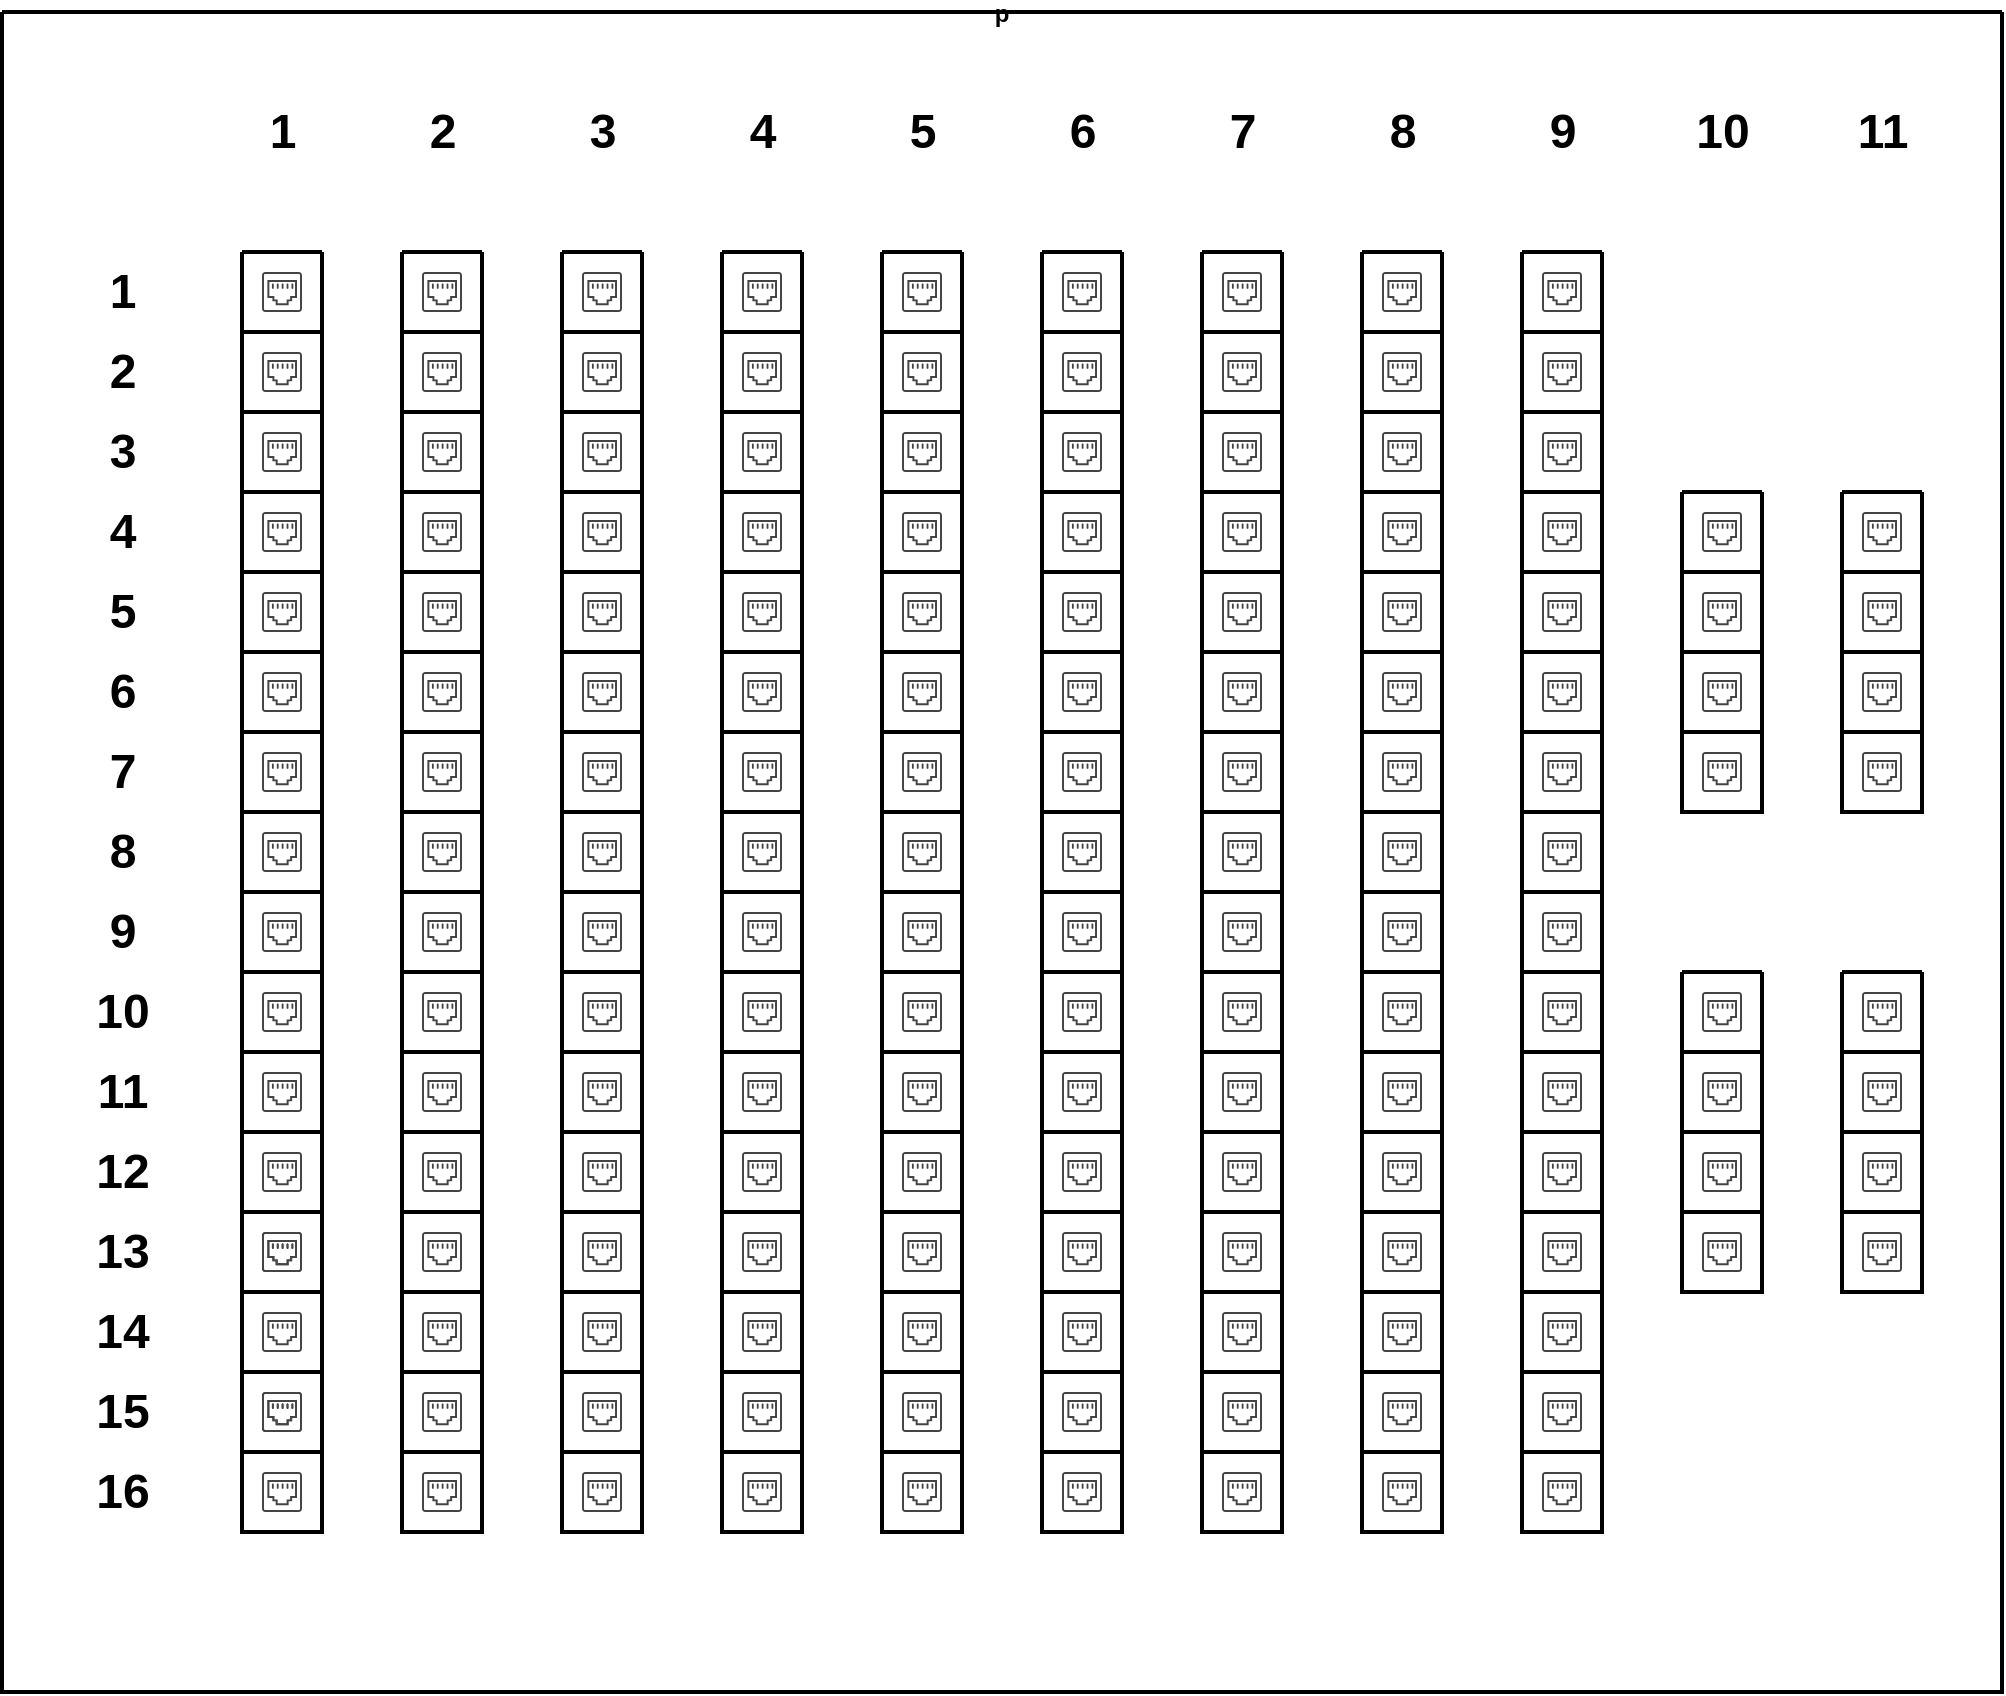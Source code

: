 <mxfile version="26.0.2" pages="4">
  <diagram name="ZTE c600 PCX completa" id="igt_R_K4z-r3-sffSsj9">
    <mxGraphModel grid="1" page="1" gridSize="10" guides="1" tooltips="1" connect="1" arrows="1" fold="1" pageScale="1" pageWidth="827" pageHeight="1169" math="0" shadow="0">
      <root>
        <mxCell id="0" />
        <mxCell id="1" parent="0" />
        <mxCell id="Q-HQuknEz08kdy3D8Wjt-1" value="p" style="swimlane;startSize=0;gradientColor=none;swimlaneLine=0;shadow=0;strokeWidth=2;" vertex="1" parent="1">
          <mxGeometry y="80" width="1000" height="840" as="geometry">
            <mxRectangle x="80" y="40" width="50" height="40" as="alternateBounds" />
          </mxGeometry>
        </mxCell>
        <mxCell id="Q-HQuknEz08kdy3D8Wjt-429" value="1" style="text;strokeColor=none;fillColor=none;html=1;fontSize=24;fontStyle=1;verticalAlign=middle;align=center;shadow=0;strokeWidth=2;" vertex="1" parent="Q-HQuknEz08kdy3D8Wjt-1">
          <mxGeometry x="120" y="40" width="40" height="40" as="geometry" />
        </mxCell>
        <mxCell id="Q-HQuknEz08kdy3D8Wjt-430" value="2" style="text;strokeColor=none;fillColor=none;html=1;fontSize=24;fontStyle=1;verticalAlign=middle;align=center;shadow=0;strokeWidth=2;" vertex="1" parent="Q-HQuknEz08kdy3D8Wjt-1">
          <mxGeometry x="200" y="40" width="40" height="40" as="geometry" />
        </mxCell>
        <mxCell id="Q-HQuknEz08kdy3D8Wjt-431" value="3" style="text;strokeColor=none;fillColor=none;html=1;fontSize=24;fontStyle=1;verticalAlign=middle;align=center;shadow=0;strokeWidth=2;" vertex="1" parent="Q-HQuknEz08kdy3D8Wjt-1">
          <mxGeometry x="280" y="40" width="40" height="40" as="geometry" />
        </mxCell>
        <mxCell id="Q-HQuknEz08kdy3D8Wjt-432" value="4" style="text;strokeColor=none;fillColor=none;html=1;fontSize=24;fontStyle=1;verticalAlign=middle;align=center;shadow=0;strokeWidth=2;" vertex="1" parent="Q-HQuknEz08kdy3D8Wjt-1">
          <mxGeometry x="360" y="40" width="40" height="40" as="geometry" />
        </mxCell>
        <mxCell id="Q-HQuknEz08kdy3D8Wjt-434" value="5" style="text;strokeColor=none;fillColor=none;html=1;fontSize=24;fontStyle=1;verticalAlign=middle;align=center;shadow=0;strokeWidth=2;" vertex="1" parent="Q-HQuknEz08kdy3D8Wjt-1">
          <mxGeometry x="440" y="40" width="40" height="40" as="geometry" />
        </mxCell>
        <mxCell id="Q-HQuknEz08kdy3D8Wjt-435" value="6" style="text;strokeColor=none;fillColor=none;html=1;fontSize=24;fontStyle=1;verticalAlign=middle;align=center;shadow=0;strokeWidth=2;" vertex="1" parent="Q-HQuknEz08kdy3D8Wjt-1">
          <mxGeometry x="520" y="40" width="40" height="40" as="geometry" />
        </mxCell>
        <mxCell id="Q-HQuknEz08kdy3D8Wjt-436" value="7" style="text;strokeColor=none;fillColor=none;html=1;fontSize=24;fontStyle=1;verticalAlign=middle;align=center;shadow=0;strokeWidth=2;" vertex="1" parent="Q-HQuknEz08kdy3D8Wjt-1">
          <mxGeometry x="600" y="40" width="40" height="40" as="geometry" />
        </mxCell>
        <mxCell id="Q-HQuknEz08kdy3D8Wjt-437" value="8" style="text;strokeColor=none;fillColor=none;html=1;fontSize=24;fontStyle=1;verticalAlign=middle;align=center;shadow=0;strokeWidth=2;" vertex="1" parent="Q-HQuknEz08kdy3D8Wjt-1">
          <mxGeometry x="680" y="40" width="40" height="40" as="geometry" />
        </mxCell>
        <mxCell id="Q-HQuknEz08kdy3D8Wjt-438" value="9" style="text;strokeColor=none;fillColor=none;html=1;fontSize=24;fontStyle=1;verticalAlign=middle;align=center;shadow=0;strokeWidth=2;" vertex="1" parent="Q-HQuknEz08kdy3D8Wjt-1">
          <mxGeometry x="760" y="40" width="40" height="40" as="geometry" />
        </mxCell>
        <mxCell id="Q-HQuknEz08kdy3D8Wjt-439" value="1" style="text;strokeColor=none;fillColor=none;html=1;fontSize=24;fontStyle=1;verticalAlign=middle;align=center;shadow=0;strokeWidth=2;" vertex="1" parent="Q-HQuknEz08kdy3D8Wjt-1">
          <mxGeometry x="40" y="120" width="40" height="40" as="geometry" />
        </mxCell>
        <mxCell id="Q-HQuknEz08kdy3D8Wjt-440" value="2" style="text;strokeColor=none;fillColor=none;html=1;fontSize=24;fontStyle=1;verticalAlign=middle;align=center;shadow=0;strokeWidth=2;" vertex="1" parent="Q-HQuknEz08kdy3D8Wjt-1">
          <mxGeometry x="40" y="160" width="40" height="40" as="geometry" />
        </mxCell>
        <mxCell id="Q-HQuknEz08kdy3D8Wjt-441" value="3" style="text;strokeColor=none;fillColor=none;html=1;fontSize=24;fontStyle=1;verticalAlign=middle;align=center;shadow=0;strokeWidth=2;" vertex="1" parent="Q-HQuknEz08kdy3D8Wjt-1">
          <mxGeometry x="40" y="200" width="40" height="40" as="geometry" />
        </mxCell>
        <mxCell id="Q-HQuknEz08kdy3D8Wjt-442" value="4" style="text;strokeColor=none;fillColor=none;html=1;fontSize=24;fontStyle=1;verticalAlign=middle;align=center;shadow=0;strokeWidth=2;" vertex="1" parent="Q-HQuknEz08kdy3D8Wjt-1">
          <mxGeometry x="40" y="240" width="40" height="40" as="geometry" />
        </mxCell>
        <mxCell id="Q-HQuknEz08kdy3D8Wjt-443" value="5" style="text;strokeColor=none;fillColor=none;html=1;fontSize=24;fontStyle=1;verticalAlign=middle;align=center;shadow=0;strokeWidth=2;" vertex="1" parent="Q-HQuknEz08kdy3D8Wjt-1">
          <mxGeometry x="40" y="280" width="40" height="40" as="geometry" />
        </mxCell>
        <mxCell id="Q-HQuknEz08kdy3D8Wjt-444" value="6" style="text;strokeColor=none;fillColor=none;html=1;fontSize=24;fontStyle=1;verticalAlign=middle;align=center;shadow=0;strokeWidth=2;" vertex="1" parent="Q-HQuknEz08kdy3D8Wjt-1">
          <mxGeometry x="40" y="320" width="40" height="40" as="geometry" />
        </mxCell>
        <mxCell id="Q-HQuknEz08kdy3D8Wjt-445" value="7" style="text;strokeColor=none;fillColor=none;html=1;fontSize=24;fontStyle=1;verticalAlign=middle;align=center;shadow=0;strokeWidth=2;" vertex="1" parent="Q-HQuknEz08kdy3D8Wjt-1">
          <mxGeometry x="40" y="360" width="40" height="40" as="geometry" />
        </mxCell>
        <mxCell id="Q-HQuknEz08kdy3D8Wjt-446" value="8" style="text;strokeColor=none;fillColor=none;html=1;fontSize=24;fontStyle=1;verticalAlign=middle;align=center;shadow=0;strokeWidth=2;" vertex="1" parent="Q-HQuknEz08kdy3D8Wjt-1">
          <mxGeometry x="40" y="400" width="40" height="40" as="geometry" />
        </mxCell>
        <mxCell id="Q-HQuknEz08kdy3D8Wjt-447" value="9" style="text;strokeColor=none;fillColor=none;html=1;fontSize=24;fontStyle=1;verticalAlign=middle;align=center;shadow=0;strokeWidth=2;" vertex="1" parent="Q-HQuknEz08kdy3D8Wjt-1">
          <mxGeometry x="40" y="440" width="40" height="40" as="geometry" />
        </mxCell>
        <mxCell id="Q-HQuknEz08kdy3D8Wjt-448" value="10" style="text;strokeColor=none;fillColor=none;html=1;fontSize=24;fontStyle=1;verticalAlign=middle;align=center;shadow=0;strokeWidth=2;" vertex="1" parent="Q-HQuknEz08kdy3D8Wjt-1">
          <mxGeometry x="40" y="480" width="40" height="40" as="geometry" />
        </mxCell>
        <mxCell id="Q-HQuknEz08kdy3D8Wjt-449" value="11" style="text;strokeColor=none;fillColor=none;html=1;fontSize=24;fontStyle=1;verticalAlign=middle;align=center;shadow=0;strokeWidth=2;" vertex="1" parent="Q-HQuknEz08kdy3D8Wjt-1">
          <mxGeometry x="40" y="520" width="40" height="40" as="geometry" />
        </mxCell>
        <mxCell id="Q-HQuknEz08kdy3D8Wjt-450" value="12" style="text;strokeColor=none;fillColor=none;html=1;fontSize=24;fontStyle=1;verticalAlign=middle;align=center;shadow=0;strokeWidth=2;" vertex="1" parent="Q-HQuknEz08kdy3D8Wjt-1">
          <mxGeometry x="40" y="560" width="40" height="40" as="geometry" />
        </mxCell>
        <mxCell id="Q-HQuknEz08kdy3D8Wjt-451" value="13" style="text;strokeColor=none;fillColor=none;html=1;fontSize=24;fontStyle=1;verticalAlign=middle;align=center;shadow=0;strokeWidth=2;" vertex="1" parent="Q-HQuknEz08kdy3D8Wjt-1">
          <mxGeometry x="40" y="600" width="40" height="40" as="geometry" />
        </mxCell>
        <mxCell id="Q-HQuknEz08kdy3D8Wjt-452" value="14" style="text;strokeColor=none;fillColor=none;html=1;fontSize=24;fontStyle=1;verticalAlign=middle;align=center;shadow=0;strokeWidth=2;" vertex="1" parent="Q-HQuknEz08kdy3D8Wjt-1">
          <mxGeometry x="40" y="640" width="40" height="40" as="geometry" />
        </mxCell>
        <mxCell id="Q-HQuknEz08kdy3D8Wjt-453" value="15" style="text;strokeColor=none;fillColor=none;html=1;fontSize=24;fontStyle=1;verticalAlign=middle;align=center;shadow=0;strokeWidth=2;" vertex="1" parent="Q-HQuknEz08kdy3D8Wjt-1">
          <mxGeometry x="40" y="680" width="40" height="40" as="geometry" />
        </mxCell>
        <mxCell id="Q-HQuknEz08kdy3D8Wjt-454" value="16" style="text;strokeColor=none;fillColor=none;html=1;fontSize=24;fontStyle=1;verticalAlign=middle;align=center;shadow=0;strokeWidth=2;" vertex="1" parent="Q-HQuknEz08kdy3D8Wjt-1">
          <mxGeometry x="40" y="720" width="40" height="40" as="geometry" />
        </mxCell>
        <mxCell id="Q-HQuknEz08kdy3D8Wjt-622" value="" style="swimlane;startSize=0;strokeWidth=2;" vertex="1" parent="Q-HQuknEz08kdy3D8Wjt-1">
          <mxGeometry x="120" y="120" width="40" height="40" as="geometry" />
        </mxCell>
        <mxCell id="Q-HQuknEz08kdy3D8Wjt-621" value="" style="sketch=0;pointerEvents=1;shadow=0;dashed=0;html=1;strokeColor=none;fillColor=#434445;aspect=fixed;labelPosition=center;verticalLabelPosition=bottom;verticalAlign=top;align=center;outlineConnect=0;shape=mxgraph.vvd.ethernet_port;strokeWidth=2;" vertex="1" parent="Q-HQuknEz08kdy3D8Wjt-622">
          <mxGeometry x="10" y="10" width="20" height="20" as="geometry" />
        </mxCell>
        <mxCell id="Q-HQuknEz08kdy3D8Wjt-626" value="" style="swimlane;startSize=0;strokeWidth=2;" vertex="1" parent="Q-HQuknEz08kdy3D8Wjt-1">
          <mxGeometry x="120" y="160" width="40" height="40" as="geometry" />
        </mxCell>
        <mxCell id="Q-HQuknEz08kdy3D8Wjt-627" value="" style="sketch=0;pointerEvents=1;shadow=0;dashed=0;html=1;strokeColor=none;fillColor=#434445;aspect=fixed;labelPosition=center;verticalLabelPosition=bottom;verticalAlign=top;align=center;outlineConnect=0;shape=mxgraph.vvd.ethernet_port;strokeWidth=2;" vertex="1" parent="Q-HQuknEz08kdy3D8Wjt-626">
          <mxGeometry x="10" y="10" width="20" height="20" as="geometry" />
        </mxCell>
        <mxCell id="Q-HQuknEz08kdy3D8Wjt-630" value="" style="swimlane;startSize=0;strokeWidth=2;" vertex="1" parent="Q-HQuknEz08kdy3D8Wjt-1">
          <mxGeometry x="120" y="200" width="40" height="40" as="geometry" />
        </mxCell>
        <mxCell id="Q-HQuknEz08kdy3D8Wjt-631" value="" style="sketch=0;pointerEvents=1;shadow=0;dashed=0;html=1;strokeColor=none;fillColor=#434445;aspect=fixed;labelPosition=center;verticalLabelPosition=bottom;verticalAlign=top;align=center;outlineConnect=0;shape=mxgraph.vvd.ethernet_port;strokeWidth=2;" vertex="1" parent="Q-HQuknEz08kdy3D8Wjt-630">
          <mxGeometry x="10" y="10" width="20" height="20" as="geometry" />
        </mxCell>
        <mxCell id="Q-HQuknEz08kdy3D8Wjt-632" value="" style="swimlane;startSize=0;strokeWidth=2;" vertex="1" parent="Q-HQuknEz08kdy3D8Wjt-1">
          <mxGeometry x="120" y="240" width="40" height="40" as="geometry" />
        </mxCell>
        <mxCell id="Q-HQuknEz08kdy3D8Wjt-633" value="" style="sketch=0;pointerEvents=1;shadow=0;dashed=0;html=1;strokeColor=none;fillColor=#434445;aspect=fixed;labelPosition=center;verticalLabelPosition=bottom;verticalAlign=top;align=center;outlineConnect=0;shape=mxgraph.vvd.ethernet_port;strokeWidth=2;" vertex="1" parent="Q-HQuknEz08kdy3D8Wjt-632">
          <mxGeometry x="10" y="10" width="20" height="20" as="geometry" />
        </mxCell>
        <mxCell id="Q-HQuknEz08kdy3D8Wjt-636" value="" style="swimlane;startSize=0;strokeWidth=2;" vertex="1" parent="Q-HQuknEz08kdy3D8Wjt-1">
          <mxGeometry x="120" y="320" width="40" height="40" as="geometry" />
        </mxCell>
        <mxCell id="Q-HQuknEz08kdy3D8Wjt-637" value="" style="sketch=0;pointerEvents=1;shadow=0;dashed=0;html=1;strokeColor=none;fillColor=#434445;aspect=fixed;labelPosition=center;verticalLabelPosition=bottom;verticalAlign=top;align=center;outlineConnect=0;shape=mxgraph.vvd.ethernet_port;strokeWidth=2;" vertex="1" parent="Q-HQuknEz08kdy3D8Wjt-636">
          <mxGeometry x="10" y="10" width="20" height="20" as="geometry" />
        </mxCell>
        <mxCell id="Q-HQuknEz08kdy3D8Wjt-638" value="" style="swimlane;startSize=0;strokeWidth=2;" vertex="1" parent="Q-HQuknEz08kdy3D8Wjt-1">
          <mxGeometry x="120" y="360" width="40" height="40" as="geometry" />
        </mxCell>
        <mxCell id="Q-HQuknEz08kdy3D8Wjt-639" value="" style="sketch=0;pointerEvents=1;shadow=0;dashed=0;html=1;strokeColor=none;fillColor=#434445;aspect=fixed;labelPosition=center;verticalLabelPosition=bottom;verticalAlign=top;align=center;outlineConnect=0;shape=mxgraph.vvd.ethernet_port;strokeWidth=2;" vertex="1" parent="Q-HQuknEz08kdy3D8Wjt-638">
          <mxGeometry x="10" y="10" width="20" height="20" as="geometry" />
        </mxCell>
        <mxCell id="Q-HQuknEz08kdy3D8Wjt-640" value="" style="swimlane;startSize=0;strokeWidth=2;" vertex="1" parent="Q-HQuknEz08kdy3D8Wjt-1">
          <mxGeometry x="120" y="400" width="40" height="40" as="geometry" />
        </mxCell>
        <mxCell id="Q-HQuknEz08kdy3D8Wjt-641" value="" style="sketch=0;pointerEvents=1;shadow=0;dashed=0;html=1;strokeColor=none;fillColor=#434445;aspect=fixed;labelPosition=center;verticalLabelPosition=bottom;verticalAlign=top;align=center;outlineConnect=0;shape=mxgraph.vvd.ethernet_port;strokeWidth=2;" vertex="1" parent="Q-HQuknEz08kdy3D8Wjt-640">
          <mxGeometry x="10" y="10" width="20" height="20" as="geometry" />
        </mxCell>
        <mxCell id="Q-HQuknEz08kdy3D8Wjt-642" value="" style="swimlane;startSize=0;strokeWidth=2;" vertex="1" parent="Q-HQuknEz08kdy3D8Wjt-1">
          <mxGeometry x="120" y="440" width="40" height="40" as="geometry" />
        </mxCell>
        <mxCell id="Q-HQuknEz08kdy3D8Wjt-643" value="" style="sketch=0;pointerEvents=1;shadow=0;dashed=0;html=1;strokeColor=none;fillColor=#434445;aspect=fixed;labelPosition=center;verticalLabelPosition=bottom;verticalAlign=top;align=center;outlineConnect=0;shape=mxgraph.vvd.ethernet_port;strokeWidth=2;" vertex="1" parent="Q-HQuknEz08kdy3D8Wjt-642">
          <mxGeometry x="10" y="10" width="20" height="20" as="geometry" />
        </mxCell>
        <mxCell id="Q-HQuknEz08kdy3D8Wjt-644" value="" style="swimlane;startSize=0;strokeWidth=2;" vertex="1" parent="Q-HQuknEz08kdy3D8Wjt-1">
          <mxGeometry x="120" y="480" width="40" height="40" as="geometry" />
        </mxCell>
        <mxCell id="Q-HQuknEz08kdy3D8Wjt-645" value="" style="sketch=0;pointerEvents=1;shadow=0;dashed=0;html=1;strokeColor=none;fillColor=#434445;aspect=fixed;labelPosition=center;verticalLabelPosition=bottom;verticalAlign=top;align=center;outlineConnect=0;shape=mxgraph.vvd.ethernet_port;strokeWidth=2;" vertex="1" parent="Q-HQuknEz08kdy3D8Wjt-644">
          <mxGeometry x="10" y="10" width="20" height="20" as="geometry" />
        </mxCell>
        <mxCell id="Q-HQuknEz08kdy3D8Wjt-646" value="" style="swimlane;startSize=0;strokeWidth=2;" vertex="1" parent="Q-HQuknEz08kdy3D8Wjt-1">
          <mxGeometry x="120" y="520" width="40" height="40" as="geometry" />
        </mxCell>
        <mxCell id="Q-HQuknEz08kdy3D8Wjt-647" value="" style="sketch=0;pointerEvents=1;shadow=0;dashed=0;html=1;strokeColor=none;fillColor=#434445;aspect=fixed;labelPosition=center;verticalLabelPosition=bottom;verticalAlign=top;align=center;outlineConnect=0;shape=mxgraph.vvd.ethernet_port;strokeWidth=2;" vertex="1" parent="Q-HQuknEz08kdy3D8Wjt-646">
          <mxGeometry x="10" y="10" width="20" height="20" as="geometry" />
        </mxCell>
        <mxCell id="Q-HQuknEz08kdy3D8Wjt-648" value="" style="swimlane;startSize=0;strokeWidth=2;" vertex="1" parent="Q-HQuknEz08kdy3D8Wjt-1">
          <mxGeometry x="120" y="560" width="40" height="40" as="geometry" />
        </mxCell>
        <mxCell id="Q-HQuknEz08kdy3D8Wjt-649" value="" style="sketch=0;pointerEvents=1;shadow=0;dashed=0;html=1;strokeColor=none;fillColor=#434445;aspect=fixed;labelPosition=center;verticalLabelPosition=bottom;verticalAlign=top;align=center;outlineConnect=0;shape=mxgraph.vvd.ethernet_port;strokeWidth=2;" vertex="1" parent="Q-HQuknEz08kdy3D8Wjt-648">
          <mxGeometry x="10" y="10" width="20" height="20" as="geometry" />
        </mxCell>
        <mxCell id="Q-HQuknEz08kdy3D8Wjt-650" value="" style="swimlane;startSize=0;strokeWidth=2;" vertex="1" parent="Q-HQuknEz08kdy3D8Wjt-1">
          <mxGeometry x="120" y="600" width="40" height="40" as="geometry" />
        </mxCell>
        <mxCell id="Q-HQuknEz08kdy3D8Wjt-651" value="" style="sketch=0;pointerEvents=1;shadow=0;dashed=0;html=1;strokeColor=none;fillColor=#434445;aspect=fixed;labelPosition=center;verticalLabelPosition=bottom;verticalAlign=top;align=center;outlineConnect=0;shape=mxgraph.vvd.ethernet_port;strokeWidth=2;" vertex="1" parent="Q-HQuknEz08kdy3D8Wjt-650">
          <mxGeometry x="10" y="10" width="20" height="20" as="geometry" />
        </mxCell>
        <mxCell id="Q-HQuknEz08kdy3D8Wjt-654" value="" style="swimlane;startSize=0;strokeWidth=2;" vertex="1" parent="Q-HQuknEz08kdy3D8Wjt-1">
          <mxGeometry x="120" y="680" width="40" height="40" as="geometry" />
        </mxCell>
        <mxCell id="Q-HQuknEz08kdy3D8Wjt-655" value="" style="sketch=0;pointerEvents=1;shadow=0;dashed=0;html=1;strokeColor=none;fillColor=#434445;aspect=fixed;labelPosition=center;verticalLabelPosition=bottom;verticalAlign=top;align=center;outlineConnect=0;shape=mxgraph.vvd.ethernet_port;strokeWidth=2;" vertex="1" parent="Q-HQuknEz08kdy3D8Wjt-654">
          <mxGeometry x="10" y="10" width="20" height="20" as="geometry" />
        </mxCell>
        <mxCell id="Q-HQuknEz08kdy3D8Wjt-810" value="" style="swimlane;startSize=0;strokeWidth=2;" vertex="1" parent="Q-HQuknEz08kdy3D8Wjt-1">
          <mxGeometry x="200" y="120" width="40" height="40" as="geometry" />
        </mxCell>
        <mxCell id="Q-HQuknEz08kdy3D8Wjt-811" value="" style="sketch=0;pointerEvents=1;shadow=0;dashed=0;html=1;strokeColor=none;fillColor=#434445;aspect=fixed;labelPosition=center;verticalLabelPosition=bottom;verticalAlign=top;align=center;outlineConnect=0;shape=mxgraph.vvd.ethernet_port;strokeWidth=2;" vertex="1" parent="Q-HQuknEz08kdy3D8Wjt-810">
          <mxGeometry x="10" y="10" width="20" height="20" as="geometry" />
        </mxCell>
        <mxCell id="Q-HQuknEz08kdy3D8Wjt-812" value="" style="swimlane;startSize=0;strokeWidth=2;" vertex="1" parent="Q-HQuknEz08kdy3D8Wjt-1">
          <mxGeometry x="200" y="160" width="40" height="40" as="geometry" />
        </mxCell>
        <mxCell id="Q-HQuknEz08kdy3D8Wjt-813" value="" style="sketch=0;pointerEvents=1;shadow=0;dashed=0;html=1;strokeColor=none;fillColor=#434445;aspect=fixed;labelPosition=center;verticalLabelPosition=bottom;verticalAlign=top;align=center;outlineConnect=0;shape=mxgraph.vvd.ethernet_port;strokeWidth=2;" vertex="1" parent="Q-HQuknEz08kdy3D8Wjt-812">
          <mxGeometry x="10" y="10" width="20" height="20" as="geometry" />
        </mxCell>
        <mxCell id="Q-HQuknEz08kdy3D8Wjt-814" value="" style="swimlane;startSize=0;strokeWidth=2;" vertex="1" parent="Q-HQuknEz08kdy3D8Wjt-1">
          <mxGeometry x="200" y="200" width="40" height="40" as="geometry" />
        </mxCell>
        <mxCell id="Q-HQuknEz08kdy3D8Wjt-815" value="" style="sketch=0;pointerEvents=1;shadow=0;dashed=0;html=1;strokeColor=none;fillColor=#434445;aspect=fixed;labelPosition=center;verticalLabelPosition=bottom;verticalAlign=top;align=center;outlineConnect=0;shape=mxgraph.vvd.ethernet_port;strokeWidth=2;" vertex="1" parent="Q-HQuknEz08kdy3D8Wjt-814">
          <mxGeometry x="10" y="10" width="20" height="20" as="geometry" />
        </mxCell>
        <mxCell id="Q-HQuknEz08kdy3D8Wjt-816" value="" style="swimlane;startSize=0;strokeWidth=2;" vertex="1" parent="Q-HQuknEz08kdy3D8Wjt-1">
          <mxGeometry x="200" y="240" width="40" height="40" as="geometry" />
        </mxCell>
        <mxCell id="Q-HQuknEz08kdy3D8Wjt-817" value="" style="sketch=0;pointerEvents=1;shadow=0;dashed=0;html=1;strokeColor=none;fillColor=#434445;aspect=fixed;labelPosition=center;verticalLabelPosition=bottom;verticalAlign=top;align=center;outlineConnect=0;shape=mxgraph.vvd.ethernet_port;strokeWidth=2;" vertex="1" parent="Q-HQuknEz08kdy3D8Wjt-816">
          <mxGeometry x="10" y="10" width="20" height="20" as="geometry" />
        </mxCell>
        <mxCell id="Q-HQuknEz08kdy3D8Wjt-818" value="" style="swimlane;startSize=0;strokeWidth=2;" vertex="1" parent="Q-HQuknEz08kdy3D8Wjt-1">
          <mxGeometry x="200" y="320" width="40" height="40" as="geometry" />
        </mxCell>
        <mxCell id="Q-HQuknEz08kdy3D8Wjt-819" value="" style="sketch=0;pointerEvents=1;shadow=0;dashed=0;html=1;strokeColor=none;fillColor=#434445;aspect=fixed;labelPosition=center;verticalLabelPosition=bottom;verticalAlign=top;align=center;outlineConnect=0;shape=mxgraph.vvd.ethernet_port;strokeWidth=2;" vertex="1" parent="Q-HQuknEz08kdy3D8Wjt-818">
          <mxGeometry x="10" y="10" width="20" height="20" as="geometry" />
        </mxCell>
        <mxCell id="Q-HQuknEz08kdy3D8Wjt-820" value="" style="swimlane;startSize=0;strokeWidth=2;" vertex="1" parent="Q-HQuknEz08kdy3D8Wjt-1">
          <mxGeometry x="200" y="360" width="40" height="40" as="geometry" />
        </mxCell>
        <mxCell id="Q-HQuknEz08kdy3D8Wjt-821" value="" style="sketch=0;pointerEvents=1;shadow=0;dashed=0;html=1;strokeColor=none;fillColor=#434445;aspect=fixed;labelPosition=center;verticalLabelPosition=bottom;verticalAlign=top;align=center;outlineConnect=0;shape=mxgraph.vvd.ethernet_port;strokeWidth=2;" vertex="1" parent="Q-HQuknEz08kdy3D8Wjt-820">
          <mxGeometry x="10" y="10" width="20" height="20" as="geometry" />
        </mxCell>
        <mxCell id="Q-HQuknEz08kdy3D8Wjt-822" value="" style="swimlane;startSize=0;strokeWidth=2;" vertex="1" parent="Q-HQuknEz08kdy3D8Wjt-1">
          <mxGeometry x="200" y="400" width="40" height="40" as="geometry" />
        </mxCell>
        <mxCell id="Q-HQuknEz08kdy3D8Wjt-823" value="" style="sketch=0;pointerEvents=1;shadow=0;dashed=0;html=1;strokeColor=none;fillColor=#434445;aspect=fixed;labelPosition=center;verticalLabelPosition=bottom;verticalAlign=top;align=center;outlineConnect=0;shape=mxgraph.vvd.ethernet_port;strokeWidth=2;" vertex="1" parent="Q-HQuknEz08kdy3D8Wjt-822">
          <mxGeometry x="10" y="10" width="20" height="20" as="geometry" />
        </mxCell>
        <mxCell id="Q-HQuknEz08kdy3D8Wjt-824" value="" style="swimlane;startSize=0;strokeWidth=2;" vertex="1" parent="Q-HQuknEz08kdy3D8Wjt-1">
          <mxGeometry x="200" y="440" width="40" height="40" as="geometry" />
        </mxCell>
        <mxCell id="Q-HQuknEz08kdy3D8Wjt-825" value="" style="sketch=0;pointerEvents=1;shadow=0;dashed=0;html=1;strokeColor=none;fillColor=#434445;aspect=fixed;labelPosition=center;verticalLabelPosition=bottom;verticalAlign=top;align=center;outlineConnect=0;shape=mxgraph.vvd.ethernet_port;strokeWidth=2;" vertex="1" parent="Q-HQuknEz08kdy3D8Wjt-824">
          <mxGeometry x="10" y="10" width="20" height="20" as="geometry" />
        </mxCell>
        <mxCell id="Q-HQuknEz08kdy3D8Wjt-826" value="" style="swimlane;startSize=0;strokeWidth=2;" vertex="1" parent="Q-HQuknEz08kdy3D8Wjt-1">
          <mxGeometry x="200" y="480" width="40" height="40" as="geometry" />
        </mxCell>
        <mxCell id="Q-HQuknEz08kdy3D8Wjt-827" value="" style="sketch=0;pointerEvents=1;shadow=0;dashed=0;html=1;strokeColor=none;fillColor=#434445;aspect=fixed;labelPosition=center;verticalLabelPosition=bottom;verticalAlign=top;align=center;outlineConnect=0;shape=mxgraph.vvd.ethernet_port;strokeWidth=2;" vertex="1" parent="Q-HQuknEz08kdy3D8Wjt-826">
          <mxGeometry x="10" y="10" width="20" height="20" as="geometry" />
        </mxCell>
        <mxCell id="Q-HQuknEz08kdy3D8Wjt-828" value="" style="swimlane;startSize=0;strokeWidth=2;" vertex="1" parent="Q-HQuknEz08kdy3D8Wjt-1">
          <mxGeometry x="200" y="520" width="40" height="40" as="geometry" />
        </mxCell>
        <mxCell id="Q-HQuknEz08kdy3D8Wjt-829" value="" style="sketch=0;pointerEvents=1;shadow=0;dashed=0;html=1;strokeColor=none;fillColor=#434445;aspect=fixed;labelPosition=center;verticalLabelPosition=bottom;verticalAlign=top;align=center;outlineConnect=0;shape=mxgraph.vvd.ethernet_port;strokeWidth=2;" vertex="1" parent="Q-HQuknEz08kdy3D8Wjt-828">
          <mxGeometry x="10" y="10" width="20" height="20" as="geometry" />
        </mxCell>
        <mxCell id="Q-HQuknEz08kdy3D8Wjt-830" value="" style="swimlane;startSize=0;strokeWidth=2;" vertex="1" parent="Q-HQuknEz08kdy3D8Wjt-1">
          <mxGeometry x="200" y="560" width="40" height="40" as="geometry" />
        </mxCell>
        <mxCell id="Q-HQuknEz08kdy3D8Wjt-831" value="" style="sketch=0;pointerEvents=1;shadow=0;dashed=0;html=1;strokeColor=none;fillColor=#434445;aspect=fixed;labelPosition=center;verticalLabelPosition=bottom;verticalAlign=top;align=center;outlineConnect=0;shape=mxgraph.vvd.ethernet_port;strokeWidth=2;" vertex="1" parent="Q-HQuknEz08kdy3D8Wjt-830">
          <mxGeometry x="10" y="10" width="20" height="20" as="geometry" />
        </mxCell>
        <mxCell id="Q-HQuknEz08kdy3D8Wjt-832" value="" style="swimlane;startSize=0;strokeWidth=2;" vertex="1" parent="Q-HQuknEz08kdy3D8Wjt-1">
          <mxGeometry x="200" y="600" width="40" height="40" as="geometry" />
        </mxCell>
        <mxCell id="Q-HQuknEz08kdy3D8Wjt-833" value="" style="sketch=0;pointerEvents=1;shadow=0;dashed=0;html=1;strokeColor=none;fillColor=#434445;aspect=fixed;labelPosition=center;verticalLabelPosition=bottom;verticalAlign=top;align=center;outlineConnect=0;shape=mxgraph.vvd.ethernet_port;strokeWidth=2;" vertex="1" parent="Q-HQuknEz08kdy3D8Wjt-832">
          <mxGeometry x="10" y="10" width="20" height="20" as="geometry" />
        </mxCell>
        <mxCell id="Q-HQuknEz08kdy3D8Wjt-834" value="" style="swimlane;startSize=0;strokeWidth=2;" vertex="1" parent="Q-HQuknEz08kdy3D8Wjt-1">
          <mxGeometry x="200" y="680" width="40" height="40" as="geometry" />
        </mxCell>
        <mxCell id="Q-HQuknEz08kdy3D8Wjt-835" value="" style="sketch=0;pointerEvents=1;shadow=0;dashed=0;html=1;strokeColor=none;fillColor=#434445;aspect=fixed;labelPosition=center;verticalLabelPosition=bottom;verticalAlign=top;align=center;outlineConnect=0;shape=mxgraph.vvd.ethernet_port;strokeWidth=2;" vertex="1" parent="Q-HQuknEz08kdy3D8Wjt-834">
          <mxGeometry x="10" y="10" width="20" height="20" as="geometry" />
        </mxCell>
        <mxCell id="Q-HQuknEz08kdy3D8Wjt-836" value="" style="swimlane;startSize=0;strokeWidth=2;" vertex="1" parent="Q-HQuknEz08kdy3D8Wjt-1">
          <mxGeometry x="200" y="280" width="40" height="40" as="geometry" />
        </mxCell>
        <mxCell id="Q-HQuknEz08kdy3D8Wjt-837" value="" style="sketch=0;pointerEvents=1;shadow=0;dashed=0;html=1;strokeColor=none;fillColor=#434445;aspect=fixed;labelPosition=center;verticalLabelPosition=bottom;verticalAlign=top;align=center;outlineConnect=0;shape=mxgraph.vvd.ethernet_port;strokeWidth=2;" vertex="1" parent="Q-HQuknEz08kdy3D8Wjt-836">
          <mxGeometry x="10" y="10" width="20" height="20" as="geometry" />
        </mxCell>
        <mxCell id="Q-HQuknEz08kdy3D8Wjt-838" value="" style="swimlane;startSize=0;strokeWidth=2;" vertex="1" parent="Q-HQuknEz08kdy3D8Wjt-1">
          <mxGeometry x="200" y="640" width="40" height="40" as="geometry" />
        </mxCell>
        <mxCell id="Q-HQuknEz08kdy3D8Wjt-839" value="" style="sketch=0;pointerEvents=1;shadow=0;dashed=0;html=1;strokeColor=none;fillColor=#434445;aspect=fixed;labelPosition=center;verticalLabelPosition=bottom;verticalAlign=top;align=center;outlineConnect=0;shape=mxgraph.vvd.ethernet_port;strokeWidth=2;" vertex="1" parent="Q-HQuknEz08kdy3D8Wjt-838">
          <mxGeometry x="10" y="10" width="20" height="20" as="geometry" />
        </mxCell>
        <mxCell id="Q-HQuknEz08kdy3D8Wjt-840" value="" style="swimlane;startSize=0;strokeWidth=2;" vertex="1" parent="Q-HQuknEz08kdy3D8Wjt-1">
          <mxGeometry x="200" y="720" width="40" height="40" as="geometry" />
        </mxCell>
        <mxCell id="Q-HQuknEz08kdy3D8Wjt-841" value="" style="sketch=0;pointerEvents=1;shadow=0;dashed=0;html=1;strokeColor=none;fillColor=#434445;aspect=fixed;labelPosition=center;verticalLabelPosition=bottom;verticalAlign=top;align=center;outlineConnect=0;shape=mxgraph.vvd.ethernet_port;strokeWidth=2;" vertex="1" parent="Q-HQuknEz08kdy3D8Wjt-840">
          <mxGeometry x="10" y="10" width="20" height="20" as="geometry" />
        </mxCell>
        <mxCell id="Q-HQuknEz08kdy3D8Wjt-909" value="" style="swimlane;startSize=0;strokeWidth=2;" vertex="1" parent="Q-HQuknEz08kdy3D8Wjt-1">
          <mxGeometry x="280" y="120" width="40" height="40" as="geometry" />
        </mxCell>
        <mxCell id="Q-HQuknEz08kdy3D8Wjt-910" value="" style="sketch=0;pointerEvents=1;shadow=0;dashed=0;html=1;strokeColor=none;fillColor=#434445;aspect=fixed;labelPosition=center;verticalLabelPosition=bottom;verticalAlign=top;align=center;outlineConnect=0;shape=mxgraph.vvd.ethernet_port;strokeWidth=2;" vertex="1" parent="Q-HQuknEz08kdy3D8Wjt-909">
          <mxGeometry x="10" y="10" width="20" height="20" as="geometry" />
        </mxCell>
        <mxCell id="Q-HQuknEz08kdy3D8Wjt-911" value="" style="swimlane;startSize=0;strokeWidth=2;" vertex="1" parent="Q-HQuknEz08kdy3D8Wjt-1">
          <mxGeometry x="280" y="160" width="40" height="40" as="geometry" />
        </mxCell>
        <mxCell id="Q-HQuknEz08kdy3D8Wjt-912" value="" style="sketch=0;pointerEvents=1;shadow=0;dashed=0;html=1;strokeColor=none;fillColor=#434445;aspect=fixed;labelPosition=center;verticalLabelPosition=bottom;verticalAlign=top;align=center;outlineConnect=0;shape=mxgraph.vvd.ethernet_port;strokeWidth=2;" vertex="1" parent="Q-HQuknEz08kdy3D8Wjt-911">
          <mxGeometry x="10" y="10" width="20" height="20" as="geometry" />
        </mxCell>
        <mxCell id="Q-HQuknEz08kdy3D8Wjt-913" value="" style="swimlane;startSize=0;strokeWidth=2;" vertex="1" parent="Q-HQuknEz08kdy3D8Wjt-1">
          <mxGeometry x="280" y="200" width="40" height="40" as="geometry" />
        </mxCell>
        <mxCell id="Q-HQuknEz08kdy3D8Wjt-914" value="" style="sketch=0;pointerEvents=1;shadow=0;dashed=0;html=1;strokeColor=none;fillColor=#434445;aspect=fixed;labelPosition=center;verticalLabelPosition=bottom;verticalAlign=top;align=center;outlineConnect=0;shape=mxgraph.vvd.ethernet_port;strokeWidth=2;" vertex="1" parent="Q-HQuknEz08kdy3D8Wjt-913">
          <mxGeometry x="10" y="10" width="20" height="20" as="geometry" />
        </mxCell>
        <mxCell id="Q-HQuknEz08kdy3D8Wjt-915" value="" style="swimlane;startSize=0;strokeWidth=2;" vertex="1" parent="Q-HQuknEz08kdy3D8Wjt-1">
          <mxGeometry x="280" y="240" width="40" height="40" as="geometry" />
        </mxCell>
        <mxCell id="Q-HQuknEz08kdy3D8Wjt-916" value="" style="sketch=0;pointerEvents=1;shadow=0;dashed=0;html=1;strokeColor=none;fillColor=#434445;aspect=fixed;labelPosition=center;verticalLabelPosition=bottom;verticalAlign=top;align=center;outlineConnect=0;shape=mxgraph.vvd.ethernet_port;strokeWidth=2;" vertex="1" parent="Q-HQuknEz08kdy3D8Wjt-915">
          <mxGeometry x="10" y="10" width="20" height="20" as="geometry" />
        </mxCell>
        <mxCell id="Q-HQuknEz08kdy3D8Wjt-917" value="" style="swimlane;startSize=0;strokeWidth=2;" vertex="1" parent="Q-HQuknEz08kdy3D8Wjt-1">
          <mxGeometry x="280" y="320" width="40" height="40" as="geometry" />
        </mxCell>
        <mxCell id="Q-HQuknEz08kdy3D8Wjt-918" value="" style="sketch=0;pointerEvents=1;shadow=0;dashed=0;html=1;strokeColor=none;fillColor=#434445;aspect=fixed;labelPosition=center;verticalLabelPosition=bottom;verticalAlign=top;align=center;outlineConnect=0;shape=mxgraph.vvd.ethernet_port;strokeWidth=2;" vertex="1" parent="Q-HQuknEz08kdy3D8Wjt-917">
          <mxGeometry x="10" y="10" width="20" height="20" as="geometry" />
        </mxCell>
        <mxCell id="Q-HQuknEz08kdy3D8Wjt-919" value="" style="swimlane;startSize=0;strokeWidth=2;" vertex="1" parent="Q-HQuknEz08kdy3D8Wjt-1">
          <mxGeometry x="280" y="360" width="40" height="40" as="geometry" />
        </mxCell>
        <mxCell id="Q-HQuknEz08kdy3D8Wjt-920" value="" style="sketch=0;pointerEvents=1;shadow=0;dashed=0;html=1;strokeColor=none;fillColor=#434445;aspect=fixed;labelPosition=center;verticalLabelPosition=bottom;verticalAlign=top;align=center;outlineConnect=0;shape=mxgraph.vvd.ethernet_port;strokeWidth=2;" vertex="1" parent="Q-HQuknEz08kdy3D8Wjt-919">
          <mxGeometry x="10" y="10" width="20" height="20" as="geometry" />
        </mxCell>
        <mxCell id="Q-HQuknEz08kdy3D8Wjt-921" value="" style="swimlane;startSize=0;strokeWidth=2;" vertex="1" parent="Q-HQuknEz08kdy3D8Wjt-1">
          <mxGeometry x="280" y="400" width="40" height="40" as="geometry" />
        </mxCell>
        <mxCell id="Q-HQuknEz08kdy3D8Wjt-922" value="" style="sketch=0;pointerEvents=1;shadow=0;dashed=0;html=1;strokeColor=none;fillColor=#434445;aspect=fixed;labelPosition=center;verticalLabelPosition=bottom;verticalAlign=top;align=center;outlineConnect=0;shape=mxgraph.vvd.ethernet_port;strokeWidth=2;" vertex="1" parent="Q-HQuknEz08kdy3D8Wjt-921">
          <mxGeometry x="10" y="10" width="20" height="20" as="geometry" />
        </mxCell>
        <mxCell id="Q-HQuknEz08kdy3D8Wjt-923" value="" style="swimlane;startSize=0;strokeWidth=2;" vertex="1" parent="Q-HQuknEz08kdy3D8Wjt-1">
          <mxGeometry x="280" y="440" width="40" height="40" as="geometry" />
        </mxCell>
        <mxCell id="Q-HQuknEz08kdy3D8Wjt-924" value="" style="sketch=0;pointerEvents=1;shadow=0;dashed=0;html=1;strokeColor=none;fillColor=#434445;aspect=fixed;labelPosition=center;verticalLabelPosition=bottom;verticalAlign=top;align=center;outlineConnect=0;shape=mxgraph.vvd.ethernet_port;strokeWidth=2;" vertex="1" parent="Q-HQuknEz08kdy3D8Wjt-923">
          <mxGeometry x="10" y="10" width="20" height="20" as="geometry" />
        </mxCell>
        <mxCell id="Q-HQuknEz08kdy3D8Wjt-925" value="" style="swimlane;startSize=0;strokeWidth=2;" vertex="1" parent="Q-HQuknEz08kdy3D8Wjt-1">
          <mxGeometry x="280" y="480" width="40" height="40" as="geometry" />
        </mxCell>
        <mxCell id="Q-HQuknEz08kdy3D8Wjt-926" value="" style="sketch=0;pointerEvents=1;shadow=0;dashed=0;html=1;strokeColor=none;fillColor=#434445;aspect=fixed;labelPosition=center;verticalLabelPosition=bottom;verticalAlign=top;align=center;outlineConnect=0;shape=mxgraph.vvd.ethernet_port;strokeWidth=2;" vertex="1" parent="Q-HQuknEz08kdy3D8Wjt-925">
          <mxGeometry x="10" y="10" width="20" height="20" as="geometry" />
        </mxCell>
        <mxCell id="Q-HQuknEz08kdy3D8Wjt-927" value="" style="swimlane;startSize=0;strokeWidth=2;" vertex="1" parent="Q-HQuknEz08kdy3D8Wjt-1">
          <mxGeometry x="280" y="520" width="40" height="40" as="geometry" />
        </mxCell>
        <mxCell id="Q-HQuknEz08kdy3D8Wjt-928" value="" style="sketch=0;pointerEvents=1;shadow=0;dashed=0;html=1;strokeColor=none;fillColor=#434445;aspect=fixed;labelPosition=center;verticalLabelPosition=bottom;verticalAlign=top;align=center;outlineConnect=0;shape=mxgraph.vvd.ethernet_port;strokeWidth=2;" vertex="1" parent="Q-HQuknEz08kdy3D8Wjt-927">
          <mxGeometry x="10" y="10" width="20" height="20" as="geometry" />
        </mxCell>
        <mxCell id="Q-HQuknEz08kdy3D8Wjt-929" value="" style="swimlane;startSize=0;strokeWidth=2;" vertex="1" parent="Q-HQuknEz08kdy3D8Wjt-1">
          <mxGeometry x="280" y="560" width="40" height="40" as="geometry" />
        </mxCell>
        <mxCell id="Q-HQuknEz08kdy3D8Wjt-930" value="" style="sketch=0;pointerEvents=1;shadow=0;dashed=0;html=1;strokeColor=none;fillColor=#434445;aspect=fixed;labelPosition=center;verticalLabelPosition=bottom;verticalAlign=top;align=center;outlineConnect=0;shape=mxgraph.vvd.ethernet_port;strokeWidth=2;" vertex="1" parent="Q-HQuknEz08kdy3D8Wjt-929">
          <mxGeometry x="10" y="10" width="20" height="20" as="geometry" />
        </mxCell>
        <mxCell id="Q-HQuknEz08kdy3D8Wjt-931" value="" style="swimlane;startSize=0;strokeWidth=2;" vertex="1" parent="Q-HQuknEz08kdy3D8Wjt-1">
          <mxGeometry x="280" y="600" width="40" height="40" as="geometry" />
        </mxCell>
        <mxCell id="Q-HQuknEz08kdy3D8Wjt-932" value="" style="sketch=0;pointerEvents=1;shadow=0;dashed=0;html=1;strokeColor=none;fillColor=#434445;aspect=fixed;labelPosition=center;verticalLabelPosition=bottom;verticalAlign=top;align=center;outlineConnect=0;shape=mxgraph.vvd.ethernet_port;strokeWidth=2;" vertex="1" parent="Q-HQuknEz08kdy3D8Wjt-931">
          <mxGeometry x="10" y="10" width="20" height="20" as="geometry" />
        </mxCell>
        <mxCell id="Q-HQuknEz08kdy3D8Wjt-933" value="" style="swimlane;startSize=0;strokeWidth=2;" vertex="1" parent="Q-HQuknEz08kdy3D8Wjt-1">
          <mxGeometry x="280" y="680" width="40" height="40" as="geometry" />
        </mxCell>
        <mxCell id="Q-HQuknEz08kdy3D8Wjt-934" value="" style="sketch=0;pointerEvents=1;shadow=0;dashed=0;html=1;strokeColor=none;fillColor=#434445;aspect=fixed;labelPosition=center;verticalLabelPosition=bottom;verticalAlign=top;align=center;outlineConnect=0;shape=mxgraph.vvd.ethernet_port;strokeWidth=2;" vertex="1" parent="Q-HQuknEz08kdy3D8Wjt-933">
          <mxGeometry x="10" y="10" width="20" height="20" as="geometry" />
        </mxCell>
        <mxCell id="Q-HQuknEz08kdy3D8Wjt-935" value="" style="swimlane;startSize=0;strokeWidth=2;" vertex="1" parent="Q-HQuknEz08kdy3D8Wjt-1">
          <mxGeometry x="360" y="120" width="40" height="40" as="geometry" />
        </mxCell>
        <mxCell id="Q-HQuknEz08kdy3D8Wjt-936" value="" style="sketch=0;pointerEvents=1;shadow=0;dashed=0;html=1;strokeColor=none;fillColor=#434445;aspect=fixed;labelPosition=center;verticalLabelPosition=bottom;verticalAlign=top;align=center;outlineConnect=0;shape=mxgraph.vvd.ethernet_port;strokeWidth=2;" vertex="1" parent="Q-HQuknEz08kdy3D8Wjt-935">
          <mxGeometry x="10" y="10" width="20" height="20" as="geometry" />
        </mxCell>
        <mxCell id="Q-HQuknEz08kdy3D8Wjt-937" value="" style="swimlane;startSize=0;strokeWidth=2;" vertex="1" parent="Q-HQuknEz08kdy3D8Wjt-1">
          <mxGeometry x="360" y="160" width="40" height="40" as="geometry" />
        </mxCell>
        <mxCell id="Q-HQuknEz08kdy3D8Wjt-938" value="" style="sketch=0;pointerEvents=1;shadow=0;dashed=0;html=1;strokeColor=none;fillColor=#434445;aspect=fixed;labelPosition=center;verticalLabelPosition=bottom;verticalAlign=top;align=center;outlineConnect=0;shape=mxgraph.vvd.ethernet_port;strokeWidth=2;" vertex="1" parent="Q-HQuknEz08kdy3D8Wjt-937">
          <mxGeometry x="10" y="10" width="20" height="20" as="geometry" />
        </mxCell>
        <mxCell id="Q-HQuknEz08kdy3D8Wjt-939" value="" style="swimlane;startSize=0;strokeWidth=2;" vertex="1" parent="Q-HQuknEz08kdy3D8Wjt-1">
          <mxGeometry x="360" y="200" width="40" height="40" as="geometry" />
        </mxCell>
        <mxCell id="Q-HQuknEz08kdy3D8Wjt-940" value="" style="sketch=0;pointerEvents=1;shadow=0;dashed=0;html=1;strokeColor=none;fillColor=#434445;aspect=fixed;labelPosition=center;verticalLabelPosition=bottom;verticalAlign=top;align=center;outlineConnect=0;shape=mxgraph.vvd.ethernet_port;strokeWidth=2;" vertex="1" parent="Q-HQuknEz08kdy3D8Wjt-939">
          <mxGeometry x="10" y="10" width="20" height="20" as="geometry" />
        </mxCell>
        <mxCell id="Q-HQuknEz08kdy3D8Wjt-941" value="" style="swimlane;startSize=0;strokeWidth=2;" vertex="1" parent="Q-HQuknEz08kdy3D8Wjt-1">
          <mxGeometry x="360" y="240" width="40" height="40" as="geometry" />
        </mxCell>
        <mxCell id="Q-HQuknEz08kdy3D8Wjt-942" value="" style="sketch=0;pointerEvents=1;shadow=0;dashed=0;html=1;strokeColor=none;fillColor=#434445;aspect=fixed;labelPosition=center;verticalLabelPosition=bottom;verticalAlign=top;align=center;outlineConnect=0;shape=mxgraph.vvd.ethernet_port;strokeWidth=2;" vertex="1" parent="Q-HQuknEz08kdy3D8Wjt-941">
          <mxGeometry x="10" y="10" width="20" height="20" as="geometry" />
        </mxCell>
        <mxCell id="Q-HQuknEz08kdy3D8Wjt-943" value="" style="swimlane;startSize=0;strokeWidth=2;" vertex="1" parent="Q-HQuknEz08kdy3D8Wjt-1">
          <mxGeometry x="360" y="320" width="40" height="40" as="geometry" />
        </mxCell>
        <mxCell id="Q-HQuknEz08kdy3D8Wjt-944" value="" style="sketch=0;pointerEvents=1;shadow=0;dashed=0;html=1;strokeColor=none;fillColor=#434445;aspect=fixed;labelPosition=center;verticalLabelPosition=bottom;verticalAlign=top;align=center;outlineConnect=0;shape=mxgraph.vvd.ethernet_port;strokeWidth=2;" vertex="1" parent="Q-HQuknEz08kdy3D8Wjt-943">
          <mxGeometry x="10" y="10" width="20" height="20" as="geometry" />
        </mxCell>
        <mxCell id="Q-HQuknEz08kdy3D8Wjt-945" value="" style="swimlane;startSize=0;strokeWidth=2;" vertex="1" parent="Q-HQuknEz08kdy3D8Wjt-1">
          <mxGeometry x="360" y="360" width="40" height="40" as="geometry" />
        </mxCell>
        <mxCell id="Q-HQuknEz08kdy3D8Wjt-946" value="" style="sketch=0;pointerEvents=1;shadow=0;dashed=0;html=1;strokeColor=none;fillColor=#434445;aspect=fixed;labelPosition=center;verticalLabelPosition=bottom;verticalAlign=top;align=center;outlineConnect=0;shape=mxgraph.vvd.ethernet_port;strokeWidth=2;" vertex="1" parent="Q-HQuknEz08kdy3D8Wjt-945">
          <mxGeometry x="10" y="10" width="20" height="20" as="geometry" />
        </mxCell>
        <mxCell id="Q-HQuknEz08kdy3D8Wjt-947" value="" style="swimlane;startSize=0;strokeWidth=2;" vertex="1" parent="Q-HQuknEz08kdy3D8Wjt-1">
          <mxGeometry x="360" y="400" width="40" height="40" as="geometry" />
        </mxCell>
        <mxCell id="Q-HQuknEz08kdy3D8Wjt-948" value="" style="sketch=0;pointerEvents=1;shadow=0;dashed=0;html=1;strokeColor=none;fillColor=#434445;aspect=fixed;labelPosition=center;verticalLabelPosition=bottom;verticalAlign=top;align=center;outlineConnect=0;shape=mxgraph.vvd.ethernet_port;strokeWidth=2;" vertex="1" parent="Q-HQuknEz08kdy3D8Wjt-947">
          <mxGeometry x="10" y="10" width="20" height="20" as="geometry" />
        </mxCell>
        <mxCell id="Q-HQuknEz08kdy3D8Wjt-949" value="" style="swimlane;startSize=0;strokeWidth=2;" vertex="1" parent="Q-HQuknEz08kdy3D8Wjt-1">
          <mxGeometry x="360" y="440" width="40" height="40" as="geometry" />
        </mxCell>
        <mxCell id="Q-HQuknEz08kdy3D8Wjt-950" value="" style="sketch=0;pointerEvents=1;shadow=0;dashed=0;html=1;strokeColor=none;fillColor=#434445;aspect=fixed;labelPosition=center;verticalLabelPosition=bottom;verticalAlign=top;align=center;outlineConnect=0;shape=mxgraph.vvd.ethernet_port;strokeWidth=2;" vertex="1" parent="Q-HQuknEz08kdy3D8Wjt-949">
          <mxGeometry x="10" y="10" width="20" height="20" as="geometry" />
        </mxCell>
        <mxCell id="Q-HQuknEz08kdy3D8Wjt-951" value="" style="swimlane;startSize=0;strokeWidth=2;" vertex="1" parent="Q-HQuknEz08kdy3D8Wjt-1">
          <mxGeometry x="360" y="480" width="40" height="40" as="geometry" />
        </mxCell>
        <mxCell id="Q-HQuknEz08kdy3D8Wjt-952" value="" style="sketch=0;pointerEvents=1;shadow=0;dashed=0;html=1;strokeColor=none;fillColor=#434445;aspect=fixed;labelPosition=center;verticalLabelPosition=bottom;verticalAlign=top;align=center;outlineConnect=0;shape=mxgraph.vvd.ethernet_port;strokeWidth=2;" vertex="1" parent="Q-HQuknEz08kdy3D8Wjt-951">
          <mxGeometry x="10" y="10" width="20" height="20" as="geometry" />
        </mxCell>
        <mxCell id="Q-HQuknEz08kdy3D8Wjt-953" value="" style="swimlane;startSize=0;strokeWidth=2;" vertex="1" parent="Q-HQuknEz08kdy3D8Wjt-1">
          <mxGeometry x="360" y="520" width="40" height="40" as="geometry" />
        </mxCell>
        <mxCell id="Q-HQuknEz08kdy3D8Wjt-954" value="" style="sketch=0;pointerEvents=1;shadow=0;dashed=0;html=1;strokeColor=none;fillColor=#434445;aspect=fixed;labelPosition=center;verticalLabelPosition=bottom;verticalAlign=top;align=center;outlineConnect=0;shape=mxgraph.vvd.ethernet_port;strokeWidth=2;" vertex="1" parent="Q-HQuknEz08kdy3D8Wjt-953">
          <mxGeometry x="10" y="10" width="20" height="20" as="geometry" />
        </mxCell>
        <mxCell id="Q-HQuknEz08kdy3D8Wjt-955" value="" style="swimlane;startSize=0;strokeWidth=2;" vertex="1" parent="Q-HQuknEz08kdy3D8Wjt-1">
          <mxGeometry x="360" y="560" width="40" height="40" as="geometry" />
        </mxCell>
        <mxCell id="Q-HQuknEz08kdy3D8Wjt-956" value="" style="sketch=0;pointerEvents=1;shadow=0;dashed=0;html=1;strokeColor=none;fillColor=#434445;aspect=fixed;labelPosition=center;verticalLabelPosition=bottom;verticalAlign=top;align=center;outlineConnect=0;shape=mxgraph.vvd.ethernet_port;strokeWidth=2;" vertex="1" parent="Q-HQuknEz08kdy3D8Wjt-955">
          <mxGeometry x="10" y="10" width="20" height="20" as="geometry" />
        </mxCell>
        <mxCell id="Q-HQuknEz08kdy3D8Wjt-957" value="" style="swimlane;startSize=0;strokeWidth=2;" vertex="1" parent="Q-HQuknEz08kdy3D8Wjt-1">
          <mxGeometry x="360" y="600" width="40" height="40" as="geometry" />
        </mxCell>
        <mxCell id="Q-HQuknEz08kdy3D8Wjt-958" value="" style="sketch=0;pointerEvents=1;shadow=0;dashed=0;html=1;strokeColor=none;fillColor=#434445;aspect=fixed;labelPosition=center;verticalLabelPosition=bottom;verticalAlign=top;align=center;outlineConnect=0;shape=mxgraph.vvd.ethernet_port;strokeWidth=2;" vertex="1" parent="Q-HQuknEz08kdy3D8Wjt-957">
          <mxGeometry x="10" y="10" width="20" height="20" as="geometry" />
        </mxCell>
        <mxCell id="Q-HQuknEz08kdy3D8Wjt-959" value="" style="swimlane;startSize=0;strokeWidth=2;" vertex="1" parent="Q-HQuknEz08kdy3D8Wjt-1">
          <mxGeometry x="360" y="680" width="40" height="40" as="geometry" />
        </mxCell>
        <mxCell id="Q-HQuknEz08kdy3D8Wjt-960" value="" style="sketch=0;pointerEvents=1;shadow=0;dashed=0;html=1;strokeColor=none;fillColor=#434445;aspect=fixed;labelPosition=center;verticalLabelPosition=bottom;verticalAlign=top;align=center;outlineConnect=0;shape=mxgraph.vvd.ethernet_port;strokeWidth=2;" vertex="1" parent="Q-HQuknEz08kdy3D8Wjt-959">
          <mxGeometry x="10" y="10" width="20" height="20" as="geometry" />
        </mxCell>
        <mxCell id="Q-HQuknEz08kdy3D8Wjt-961" value="" style="swimlane;startSize=0;strokeWidth=2;" vertex="1" parent="Q-HQuknEz08kdy3D8Wjt-1">
          <mxGeometry x="360" y="280" width="40" height="40" as="geometry" />
        </mxCell>
        <mxCell id="Q-HQuknEz08kdy3D8Wjt-962" value="" style="sketch=0;pointerEvents=1;shadow=0;dashed=0;html=1;strokeColor=none;fillColor=#434445;aspect=fixed;labelPosition=center;verticalLabelPosition=bottom;verticalAlign=top;align=center;outlineConnect=0;shape=mxgraph.vvd.ethernet_port;strokeWidth=2;" vertex="1" parent="Q-HQuknEz08kdy3D8Wjt-961">
          <mxGeometry x="10" y="10" width="20" height="20" as="geometry" />
        </mxCell>
        <mxCell id="Q-HQuknEz08kdy3D8Wjt-963" value="" style="swimlane;startSize=0;strokeWidth=2;" vertex="1" parent="Q-HQuknEz08kdy3D8Wjt-1">
          <mxGeometry x="360" y="640" width="40" height="40" as="geometry" />
        </mxCell>
        <mxCell id="Q-HQuknEz08kdy3D8Wjt-964" value="" style="sketch=0;pointerEvents=1;shadow=0;dashed=0;html=1;strokeColor=none;fillColor=#434445;aspect=fixed;labelPosition=center;verticalLabelPosition=bottom;verticalAlign=top;align=center;outlineConnect=0;shape=mxgraph.vvd.ethernet_port;strokeWidth=2;" vertex="1" parent="Q-HQuknEz08kdy3D8Wjt-963">
          <mxGeometry x="10" y="10" width="20" height="20" as="geometry" />
        </mxCell>
        <mxCell id="Q-HQuknEz08kdy3D8Wjt-965" value="" style="swimlane;startSize=0;strokeWidth=2;" vertex="1" parent="Q-HQuknEz08kdy3D8Wjt-1">
          <mxGeometry x="360" y="720" width="40" height="40" as="geometry" />
        </mxCell>
        <mxCell id="Q-HQuknEz08kdy3D8Wjt-966" value="" style="sketch=0;pointerEvents=1;shadow=0;dashed=0;html=1;strokeColor=none;fillColor=#434445;aspect=fixed;labelPosition=center;verticalLabelPosition=bottom;verticalAlign=top;align=center;outlineConnect=0;shape=mxgraph.vvd.ethernet_port;strokeWidth=2;" vertex="1" parent="Q-HQuknEz08kdy3D8Wjt-965">
          <mxGeometry x="10" y="10" width="20" height="20" as="geometry" />
        </mxCell>
        <mxCell id="Q-HQuknEz08kdy3D8Wjt-967" value="" style="swimlane;startSize=0;strokeWidth=2;" vertex="1" parent="Q-HQuknEz08kdy3D8Wjt-1">
          <mxGeometry x="280" y="280" width="40" height="40" as="geometry" />
        </mxCell>
        <mxCell id="Q-HQuknEz08kdy3D8Wjt-968" value="" style="sketch=0;pointerEvents=1;shadow=0;dashed=0;html=1;strokeColor=none;fillColor=#434445;aspect=fixed;labelPosition=center;verticalLabelPosition=bottom;verticalAlign=top;align=center;outlineConnect=0;shape=mxgraph.vvd.ethernet_port;strokeWidth=2;" vertex="1" parent="Q-HQuknEz08kdy3D8Wjt-967">
          <mxGeometry x="10" y="10" width="20" height="20" as="geometry" />
        </mxCell>
        <mxCell id="Q-HQuknEz08kdy3D8Wjt-969" value="" style="swimlane;startSize=0;strokeWidth=2;" vertex="1" parent="Q-HQuknEz08kdy3D8Wjt-1">
          <mxGeometry x="280" y="640" width="40" height="40" as="geometry" />
        </mxCell>
        <mxCell id="Q-HQuknEz08kdy3D8Wjt-970" value="" style="sketch=0;pointerEvents=1;shadow=0;dashed=0;html=1;strokeColor=none;fillColor=#434445;aspect=fixed;labelPosition=center;verticalLabelPosition=bottom;verticalAlign=top;align=center;outlineConnect=0;shape=mxgraph.vvd.ethernet_port;strokeWidth=2;" vertex="1" parent="Q-HQuknEz08kdy3D8Wjt-969">
          <mxGeometry x="10" y="10" width="20" height="20" as="geometry" />
        </mxCell>
        <mxCell id="Q-HQuknEz08kdy3D8Wjt-971" value="" style="swimlane;startSize=0;strokeWidth=2;" vertex="1" parent="Q-HQuknEz08kdy3D8Wjt-1">
          <mxGeometry x="280" y="720" width="40" height="40" as="geometry" />
        </mxCell>
        <mxCell id="Q-HQuknEz08kdy3D8Wjt-972" value="" style="sketch=0;pointerEvents=1;shadow=0;dashed=0;html=1;strokeColor=none;fillColor=#434445;aspect=fixed;labelPosition=center;verticalLabelPosition=bottom;verticalAlign=top;align=center;outlineConnect=0;shape=mxgraph.vvd.ethernet_port;strokeWidth=2;" vertex="1" parent="Q-HQuknEz08kdy3D8Wjt-971">
          <mxGeometry x="10" y="10" width="20" height="20" as="geometry" />
        </mxCell>
        <mxCell id="Q-HQuknEz08kdy3D8Wjt-973" value="" style="swimlane;startSize=0;strokeWidth=2;" vertex="1" parent="Q-HQuknEz08kdy3D8Wjt-1">
          <mxGeometry x="440" y="120" width="40" height="40" as="geometry" />
        </mxCell>
        <mxCell id="Q-HQuknEz08kdy3D8Wjt-974" value="" style="sketch=0;pointerEvents=1;shadow=0;dashed=0;html=1;strokeColor=none;fillColor=#434445;aspect=fixed;labelPosition=center;verticalLabelPosition=bottom;verticalAlign=top;align=center;outlineConnect=0;shape=mxgraph.vvd.ethernet_port;strokeWidth=2;" vertex="1" parent="Q-HQuknEz08kdy3D8Wjt-973">
          <mxGeometry x="10" y="10" width="20" height="20" as="geometry" />
        </mxCell>
        <mxCell id="Q-HQuknEz08kdy3D8Wjt-975" value="" style="swimlane;startSize=0;strokeWidth=2;" vertex="1" parent="Q-HQuknEz08kdy3D8Wjt-1">
          <mxGeometry x="440" y="160" width="40" height="40" as="geometry" />
        </mxCell>
        <mxCell id="Q-HQuknEz08kdy3D8Wjt-976" value="" style="sketch=0;pointerEvents=1;shadow=0;dashed=0;html=1;strokeColor=none;fillColor=#434445;aspect=fixed;labelPosition=center;verticalLabelPosition=bottom;verticalAlign=top;align=center;outlineConnect=0;shape=mxgraph.vvd.ethernet_port;strokeWidth=2;" vertex="1" parent="Q-HQuknEz08kdy3D8Wjt-975">
          <mxGeometry x="10" y="10" width="20" height="20" as="geometry" />
        </mxCell>
        <mxCell id="Q-HQuknEz08kdy3D8Wjt-977" value="" style="swimlane;startSize=0;strokeWidth=2;" vertex="1" parent="Q-HQuknEz08kdy3D8Wjt-1">
          <mxGeometry x="440" y="200" width="40" height="40" as="geometry" />
        </mxCell>
        <mxCell id="Q-HQuknEz08kdy3D8Wjt-978" value="" style="sketch=0;pointerEvents=1;shadow=0;dashed=0;html=1;strokeColor=none;fillColor=#434445;aspect=fixed;labelPosition=center;verticalLabelPosition=bottom;verticalAlign=top;align=center;outlineConnect=0;shape=mxgraph.vvd.ethernet_port;strokeWidth=2;" vertex="1" parent="Q-HQuknEz08kdy3D8Wjt-977">
          <mxGeometry x="10" y="10" width="20" height="20" as="geometry" />
        </mxCell>
        <mxCell id="Q-HQuknEz08kdy3D8Wjt-979" value="" style="swimlane;startSize=0;strokeWidth=2;" vertex="1" parent="Q-HQuknEz08kdy3D8Wjt-1">
          <mxGeometry x="440" y="240" width="40" height="40" as="geometry" />
        </mxCell>
        <mxCell id="Q-HQuknEz08kdy3D8Wjt-980" value="" style="sketch=0;pointerEvents=1;shadow=0;dashed=0;html=1;strokeColor=none;fillColor=#434445;aspect=fixed;labelPosition=center;verticalLabelPosition=bottom;verticalAlign=top;align=center;outlineConnect=0;shape=mxgraph.vvd.ethernet_port;strokeWidth=2;" vertex="1" parent="Q-HQuknEz08kdy3D8Wjt-979">
          <mxGeometry x="10" y="10" width="20" height="20" as="geometry" />
        </mxCell>
        <mxCell id="Q-HQuknEz08kdy3D8Wjt-981" value="" style="swimlane;startSize=0;strokeWidth=2;" vertex="1" parent="Q-HQuknEz08kdy3D8Wjt-1">
          <mxGeometry x="440" y="320" width="40" height="40" as="geometry" />
        </mxCell>
        <mxCell id="Q-HQuknEz08kdy3D8Wjt-982" value="" style="sketch=0;pointerEvents=1;shadow=0;dashed=0;html=1;strokeColor=none;fillColor=#434445;aspect=fixed;labelPosition=center;verticalLabelPosition=bottom;verticalAlign=top;align=center;outlineConnect=0;shape=mxgraph.vvd.ethernet_port;strokeWidth=2;" vertex="1" parent="Q-HQuknEz08kdy3D8Wjt-981">
          <mxGeometry x="10" y="10" width="20" height="20" as="geometry" />
        </mxCell>
        <mxCell id="Q-HQuknEz08kdy3D8Wjt-983" value="" style="swimlane;startSize=0;strokeWidth=2;" vertex="1" parent="Q-HQuknEz08kdy3D8Wjt-1">
          <mxGeometry x="440" y="360" width="40" height="40" as="geometry" />
        </mxCell>
        <mxCell id="Q-HQuknEz08kdy3D8Wjt-984" value="" style="sketch=0;pointerEvents=1;shadow=0;dashed=0;html=1;strokeColor=none;fillColor=#434445;aspect=fixed;labelPosition=center;verticalLabelPosition=bottom;verticalAlign=top;align=center;outlineConnect=0;shape=mxgraph.vvd.ethernet_port;strokeWidth=2;" vertex="1" parent="Q-HQuknEz08kdy3D8Wjt-983">
          <mxGeometry x="10" y="10" width="20" height="20" as="geometry" />
        </mxCell>
        <mxCell id="Q-HQuknEz08kdy3D8Wjt-985" value="" style="swimlane;startSize=0;strokeWidth=2;" vertex="1" parent="Q-HQuknEz08kdy3D8Wjt-1">
          <mxGeometry x="440" y="400" width="40" height="40" as="geometry" />
        </mxCell>
        <mxCell id="Q-HQuknEz08kdy3D8Wjt-986" value="" style="sketch=0;pointerEvents=1;shadow=0;dashed=0;html=1;strokeColor=none;fillColor=#434445;aspect=fixed;labelPosition=center;verticalLabelPosition=bottom;verticalAlign=top;align=center;outlineConnect=0;shape=mxgraph.vvd.ethernet_port;strokeWidth=2;" vertex="1" parent="Q-HQuknEz08kdy3D8Wjt-985">
          <mxGeometry x="10" y="10" width="20" height="20" as="geometry" />
        </mxCell>
        <mxCell id="Q-HQuknEz08kdy3D8Wjt-987" value="" style="swimlane;startSize=0;strokeWidth=2;" vertex="1" parent="Q-HQuknEz08kdy3D8Wjt-1">
          <mxGeometry x="440" y="440" width="40" height="40" as="geometry" />
        </mxCell>
        <mxCell id="Q-HQuknEz08kdy3D8Wjt-988" value="" style="sketch=0;pointerEvents=1;shadow=0;dashed=0;html=1;strokeColor=none;fillColor=#434445;aspect=fixed;labelPosition=center;verticalLabelPosition=bottom;verticalAlign=top;align=center;outlineConnect=0;shape=mxgraph.vvd.ethernet_port;strokeWidth=2;" vertex="1" parent="Q-HQuknEz08kdy3D8Wjt-987">
          <mxGeometry x="10" y="10" width="20" height="20" as="geometry" />
        </mxCell>
        <mxCell id="Q-HQuknEz08kdy3D8Wjt-989" value="" style="swimlane;startSize=0;strokeWidth=2;" vertex="1" parent="Q-HQuknEz08kdy3D8Wjt-1">
          <mxGeometry x="440" y="480" width="40" height="40" as="geometry" />
        </mxCell>
        <mxCell id="Q-HQuknEz08kdy3D8Wjt-990" value="" style="sketch=0;pointerEvents=1;shadow=0;dashed=0;html=1;strokeColor=none;fillColor=#434445;aspect=fixed;labelPosition=center;verticalLabelPosition=bottom;verticalAlign=top;align=center;outlineConnect=0;shape=mxgraph.vvd.ethernet_port;strokeWidth=2;" vertex="1" parent="Q-HQuknEz08kdy3D8Wjt-989">
          <mxGeometry x="10" y="10" width="20" height="20" as="geometry" />
        </mxCell>
        <mxCell id="Q-HQuknEz08kdy3D8Wjt-991" value="" style="swimlane;startSize=0;strokeWidth=2;" vertex="1" parent="Q-HQuknEz08kdy3D8Wjt-1">
          <mxGeometry x="440" y="520" width="40" height="40" as="geometry" />
        </mxCell>
        <mxCell id="Q-HQuknEz08kdy3D8Wjt-992" value="" style="sketch=0;pointerEvents=1;shadow=0;dashed=0;html=1;strokeColor=none;fillColor=#434445;aspect=fixed;labelPosition=center;verticalLabelPosition=bottom;verticalAlign=top;align=center;outlineConnect=0;shape=mxgraph.vvd.ethernet_port;strokeWidth=2;" vertex="1" parent="Q-HQuknEz08kdy3D8Wjt-991">
          <mxGeometry x="10" y="10" width="20" height="20" as="geometry" />
        </mxCell>
        <mxCell id="Q-HQuknEz08kdy3D8Wjt-993" value="" style="swimlane;startSize=0;strokeWidth=2;" vertex="1" parent="Q-HQuknEz08kdy3D8Wjt-1">
          <mxGeometry x="440" y="560" width="40" height="40" as="geometry" />
        </mxCell>
        <mxCell id="Q-HQuknEz08kdy3D8Wjt-994" value="" style="sketch=0;pointerEvents=1;shadow=0;dashed=0;html=1;strokeColor=none;fillColor=#434445;aspect=fixed;labelPosition=center;verticalLabelPosition=bottom;verticalAlign=top;align=center;outlineConnect=0;shape=mxgraph.vvd.ethernet_port;strokeWidth=2;" vertex="1" parent="Q-HQuknEz08kdy3D8Wjt-993">
          <mxGeometry x="10" y="10" width="20" height="20" as="geometry" />
        </mxCell>
        <mxCell id="Q-HQuknEz08kdy3D8Wjt-995" value="" style="swimlane;startSize=0;strokeWidth=2;" vertex="1" parent="Q-HQuknEz08kdy3D8Wjt-1">
          <mxGeometry x="440" y="600" width="40" height="40" as="geometry" />
        </mxCell>
        <mxCell id="Q-HQuknEz08kdy3D8Wjt-996" value="" style="sketch=0;pointerEvents=1;shadow=0;dashed=0;html=1;strokeColor=none;fillColor=#434445;aspect=fixed;labelPosition=center;verticalLabelPosition=bottom;verticalAlign=top;align=center;outlineConnect=0;shape=mxgraph.vvd.ethernet_port;strokeWidth=2;" vertex="1" parent="Q-HQuknEz08kdy3D8Wjt-995">
          <mxGeometry x="10" y="10" width="20" height="20" as="geometry" />
        </mxCell>
        <mxCell id="Q-HQuknEz08kdy3D8Wjt-997" value="" style="swimlane;startSize=0;strokeWidth=2;" vertex="1" parent="Q-HQuknEz08kdy3D8Wjt-1">
          <mxGeometry x="440" y="680" width="40" height="40" as="geometry" />
        </mxCell>
        <mxCell id="Q-HQuknEz08kdy3D8Wjt-998" value="" style="sketch=0;pointerEvents=1;shadow=0;dashed=0;html=1;strokeColor=none;fillColor=#434445;aspect=fixed;labelPosition=center;verticalLabelPosition=bottom;verticalAlign=top;align=center;outlineConnect=0;shape=mxgraph.vvd.ethernet_port;strokeWidth=2;" vertex="1" parent="Q-HQuknEz08kdy3D8Wjt-997">
          <mxGeometry x="10" y="10" width="20" height="20" as="geometry" />
        </mxCell>
        <mxCell id="Q-HQuknEz08kdy3D8Wjt-999" value="" style="swimlane;startSize=0;strokeWidth=2;" vertex="1" parent="Q-HQuknEz08kdy3D8Wjt-1">
          <mxGeometry x="520" y="120" width="40" height="40" as="geometry" />
        </mxCell>
        <mxCell id="Q-HQuknEz08kdy3D8Wjt-1000" value="" style="sketch=0;pointerEvents=1;shadow=0;dashed=0;html=1;strokeColor=none;fillColor=#434445;aspect=fixed;labelPosition=center;verticalLabelPosition=bottom;verticalAlign=top;align=center;outlineConnect=0;shape=mxgraph.vvd.ethernet_port;strokeWidth=2;" vertex="1" parent="Q-HQuknEz08kdy3D8Wjt-999">
          <mxGeometry x="10" y="10" width="20" height="20" as="geometry" />
        </mxCell>
        <mxCell id="Q-HQuknEz08kdy3D8Wjt-1001" value="" style="swimlane;startSize=0;strokeWidth=2;" vertex="1" parent="Q-HQuknEz08kdy3D8Wjt-1">
          <mxGeometry x="520" y="160" width="40" height="40" as="geometry" />
        </mxCell>
        <mxCell id="Q-HQuknEz08kdy3D8Wjt-1002" value="" style="sketch=0;pointerEvents=1;shadow=0;dashed=0;html=1;strokeColor=none;fillColor=#434445;aspect=fixed;labelPosition=center;verticalLabelPosition=bottom;verticalAlign=top;align=center;outlineConnect=0;shape=mxgraph.vvd.ethernet_port;strokeWidth=2;" vertex="1" parent="Q-HQuknEz08kdy3D8Wjt-1001">
          <mxGeometry x="10" y="10" width="20" height="20" as="geometry" />
        </mxCell>
        <mxCell id="Q-HQuknEz08kdy3D8Wjt-1003" value="" style="swimlane;startSize=0;strokeWidth=2;" vertex="1" parent="Q-HQuknEz08kdy3D8Wjt-1">
          <mxGeometry x="520" y="200" width="40" height="40" as="geometry" />
        </mxCell>
        <mxCell id="Q-HQuknEz08kdy3D8Wjt-1004" value="" style="sketch=0;pointerEvents=1;shadow=0;dashed=0;html=1;strokeColor=none;fillColor=#434445;aspect=fixed;labelPosition=center;verticalLabelPosition=bottom;verticalAlign=top;align=center;outlineConnect=0;shape=mxgraph.vvd.ethernet_port;strokeWidth=2;" vertex="1" parent="Q-HQuknEz08kdy3D8Wjt-1003">
          <mxGeometry x="10" y="10" width="20" height="20" as="geometry" />
        </mxCell>
        <mxCell id="Q-HQuknEz08kdy3D8Wjt-1005" value="" style="swimlane;startSize=0;strokeWidth=2;" vertex="1" parent="Q-HQuknEz08kdy3D8Wjt-1">
          <mxGeometry x="520" y="240" width="40" height="40" as="geometry" />
        </mxCell>
        <mxCell id="Q-HQuknEz08kdy3D8Wjt-1006" value="" style="sketch=0;pointerEvents=1;shadow=0;dashed=0;html=1;strokeColor=none;fillColor=#434445;aspect=fixed;labelPosition=center;verticalLabelPosition=bottom;verticalAlign=top;align=center;outlineConnect=0;shape=mxgraph.vvd.ethernet_port;strokeWidth=2;" vertex="1" parent="Q-HQuknEz08kdy3D8Wjt-1005">
          <mxGeometry x="10" y="10" width="20" height="20" as="geometry" />
        </mxCell>
        <mxCell id="Q-HQuknEz08kdy3D8Wjt-1007" value="" style="swimlane;startSize=0;strokeWidth=2;" vertex="1" parent="Q-HQuknEz08kdy3D8Wjt-1">
          <mxGeometry x="520" y="320" width="40" height="40" as="geometry" />
        </mxCell>
        <mxCell id="Q-HQuknEz08kdy3D8Wjt-1008" value="" style="sketch=0;pointerEvents=1;shadow=0;dashed=0;html=1;strokeColor=none;fillColor=#434445;aspect=fixed;labelPosition=center;verticalLabelPosition=bottom;verticalAlign=top;align=center;outlineConnect=0;shape=mxgraph.vvd.ethernet_port;strokeWidth=2;" vertex="1" parent="Q-HQuknEz08kdy3D8Wjt-1007">
          <mxGeometry x="10" y="10" width="20" height="20" as="geometry" />
        </mxCell>
        <mxCell id="Q-HQuknEz08kdy3D8Wjt-1009" value="" style="swimlane;startSize=0;strokeWidth=2;" vertex="1" parent="Q-HQuknEz08kdy3D8Wjt-1">
          <mxGeometry x="520" y="360" width="40" height="40" as="geometry" />
        </mxCell>
        <mxCell id="Q-HQuknEz08kdy3D8Wjt-1010" value="" style="sketch=0;pointerEvents=1;shadow=0;dashed=0;html=1;strokeColor=none;fillColor=#434445;aspect=fixed;labelPosition=center;verticalLabelPosition=bottom;verticalAlign=top;align=center;outlineConnect=0;shape=mxgraph.vvd.ethernet_port;strokeWidth=2;" vertex="1" parent="Q-HQuknEz08kdy3D8Wjt-1009">
          <mxGeometry x="10" y="10" width="20" height="20" as="geometry" />
        </mxCell>
        <mxCell id="Q-HQuknEz08kdy3D8Wjt-1011" value="" style="swimlane;startSize=0;strokeWidth=2;" vertex="1" parent="Q-HQuknEz08kdy3D8Wjt-1">
          <mxGeometry x="520" y="400" width="40" height="40" as="geometry" />
        </mxCell>
        <mxCell id="Q-HQuknEz08kdy3D8Wjt-1012" value="" style="sketch=0;pointerEvents=1;shadow=0;dashed=0;html=1;strokeColor=none;fillColor=#434445;aspect=fixed;labelPosition=center;verticalLabelPosition=bottom;verticalAlign=top;align=center;outlineConnect=0;shape=mxgraph.vvd.ethernet_port;strokeWidth=2;" vertex="1" parent="Q-HQuknEz08kdy3D8Wjt-1011">
          <mxGeometry x="10" y="10" width="20" height="20" as="geometry" />
        </mxCell>
        <mxCell id="Q-HQuknEz08kdy3D8Wjt-1013" value="" style="swimlane;startSize=0;strokeWidth=2;" vertex="1" parent="Q-HQuknEz08kdy3D8Wjt-1">
          <mxGeometry x="520" y="440" width="40" height="40" as="geometry" />
        </mxCell>
        <mxCell id="Q-HQuknEz08kdy3D8Wjt-1014" value="" style="sketch=0;pointerEvents=1;shadow=0;dashed=0;html=1;strokeColor=none;fillColor=#434445;aspect=fixed;labelPosition=center;verticalLabelPosition=bottom;verticalAlign=top;align=center;outlineConnect=0;shape=mxgraph.vvd.ethernet_port;strokeWidth=2;" vertex="1" parent="Q-HQuknEz08kdy3D8Wjt-1013">
          <mxGeometry x="10" y="10" width="20" height="20" as="geometry" />
        </mxCell>
        <mxCell id="Q-HQuknEz08kdy3D8Wjt-1015" value="" style="swimlane;startSize=0;strokeWidth=2;" vertex="1" parent="Q-HQuknEz08kdy3D8Wjt-1">
          <mxGeometry x="520" y="480" width="40" height="40" as="geometry" />
        </mxCell>
        <mxCell id="Q-HQuknEz08kdy3D8Wjt-1016" value="" style="sketch=0;pointerEvents=1;shadow=0;dashed=0;html=1;strokeColor=none;fillColor=#434445;aspect=fixed;labelPosition=center;verticalLabelPosition=bottom;verticalAlign=top;align=center;outlineConnect=0;shape=mxgraph.vvd.ethernet_port;strokeWidth=2;" vertex="1" parent="Q-HQuknEz08kdy3D8Wjt-1015">
          <mxGeometry x="10" y="10" width="20" height="20" as="geometry" />
        </mxCell>
        <mxCell id="Q-HQuknEz08kdy3D8Wjt-1017" value="" style="swimlane;startSize=0;strokeWidth=2;" vertex="1" parent="Q-HQuknEz08kdy3D8Wjt-1">
          <mxGeometry x="520" y="520" width="40" height="40" as="geometry" />
        </mxCell>
        <mxCell id="Q-HQuknEz08kdy3D8Wjt-1018" value="" style="sketch=0;pointerEvents=1;shadow=0;dashed=0;html=1;strokeColor=none;fillColor=#434445;aspect=fixed;labelPosition=center;verticalLabelPosition=bottom;verticalAlign=top;align=center;outlineConnect=0;shape=mxgraph.vvd.ethernet_port;strokeWidth=2;" vertex="1" parent="Q-HQuknEz08kdy3D8Wjt-1017">
          <mxGeometry x="10" y="10" width="20" height="20" as="geometry" />
        </mxCell>
        <mxCell id="Q-HQuknEz08kdy3D8Wjt-1019" value="" style="swimlane;startSize=0;strokeWidth=2;" vertex="1" parent="Q-HQuknEz08kdy3D8Wjt-1">
          <mxGeometry x="520" y="560" width="40" height="40" as="geometry" />
        </mxCell>
        <mxCell id="Q-HQuknEz08kdy3D8Wjt-1020" value="" style="sketch=0;pointerEvents=1;shadow=0;dashed=0;html=1;strokeColor=none;fillColor=#434445;aspect=fixed;labelPosition=center;verticalLabelPosition=bottom;verticalAlign=top;align=center;outlineConnect=0;shape=mxgraph.vvd.ethernet_port;strokeWidth=2;" vertex="1" parent="Q-HQuknEz08kdy3D8Wjt-1019">
          <mxGeometry x="10" y="10" width="20" height="20" as="geometry" />
        </mxCell>
        <mxCell id="Q-HQuknEz08kdy3D8Wjt-1021" value="" style="swimlane;startSize=0;strokeWidth=2;" vertex="1" parent="Q-HQuknEz08kdy3D8Wjt-1">
          <mxGeometry x="520" y="600" width="40" height="40" as="geometry" />
        </mxCell>
        <mxCell id="Q-HQuknEz08kdy3D8Wjt-1022" value="" style="sketch=0;pointerEvents=1;shadow=0;dashed=0;html=1;strokeColor=none;fillColor=#434445;aspect=fixed;labelPosition=center;verticalLabelPosition=bottom;verticalAlign=top;align=center;outlineConnect=0;shape=mxgraph.vvd.ethernet_port;strokeWidth=2;" vertex="1" parent="Q-HQuknEz08kdy3D8Wjt-1021">
          <mxGeometry x="10" y="10" width="20" height="20" as="geometry" />
        </mxCell>
        <mxCell id="Q-HQuknEz08kdy3D8Wjt-1023" value="" style="swimlane;startSize=0;strokeWidth=2;" vertex="1" parent="Q-HQuknEz08kdy3D8Wjt-1">
          <mxGeometry x="520" y="680" width="40" height="40" as="geometry" />
        </mxCell>
        <mxCell id="Q-HQuknEz08kdy3D8Wjt-1024" value="" style="sketch=0;pointerEvents=1;shadow=0;dashed=0;html=1;strokeColor=none;fillColor=#434445;aspect=fixed;labelPosition=center;verticalLabelPosition=bottom;verticalAlign=top;align=center;outlineConnect=0;shape=mxgraph.vvd.ethernet_port;strokeWidth=2;" vertex="1" parent="Q-HQuknEz08kdy3D8Wjt-1023">
          <mxGeometry x="10" y="10" width="20" height="20" as="geometry" />
        </mxCell>
        <mxCell id="Q-HQuknEz08kdy3D8Wjt-1025" value="" style="swimlane;startSize=0;strokeWidth=2;" vertex="1" parent="Q-HQuknEz08kdy3D8Wjt-1">
          <mxGeometry x="520" y="280" width="40" height="40" as="geometry" />
        </mxCell>
        <mxCell id="Q-HQuknEz08kdy3D8Wjt-1026" value="" style="sketch=0;pointerEvents=1;shadow=0;dashed=0;html=1;strokeColor=none;fillColor=#434445;aspect=fixed;labelPosition=center;verticalLabelPosition=bottom;verticalAlign=top;align=center;outlineConnect=0;shape=mxgraph.vvd.ethernet_port;strokeWidth=2;" vertex="1" parent="Q-HQuknEz08kdy3D8Wjt-1025">
          <mxGeometry x="10" y="10" width="20" height="20" as="geometry" />
        </mxCell>
        <mxCell id="Q-HQuknEz08kdy3D8Wjt-1027" value="" style="swimlane;startSize=0;strokeWidth=2;" vertex="1" parent="Q-HQuknEz08kdy3D8Wjt-1">
          <mxGeometry x="520" y="640" width="40" height="40" as="geometry" />
        </mxCell>
        <mxCell id="Q-HQuknEz08kdy3D8Wjt-1028" value="" style="sketch=0;pointerEvents=1;shadow=0;dashed=0;html=1;strokeColor=none;fillColor=#434445;aspect=fixed;labelPosition=center;verticalLabelPosition=bottom;verticalAlign=top;align=center;outlineConnect=0;shape=mxgraph.vvd.ethernet_port;strokeWidth=2;" vertex="1" parent="Q-HQuknEz08kdy3D8Wjt-1027">
          <mxGeometry x="10" y="10" width="20" height="20" as="geometry" />
        </mxCell>
        <mxCell id="Q-HQuknEz08kdy3D8Wjt-1029" value="" style="swimlane;startSize=0;strokeWidth=2;" vertex="1" parent="Q-HQuknEz08kdy3D8Wjt-1">
          <mxGeometry x="520" y="720" width="40" height="40" as="geometry" />
        </mxCell>
        <mxCell id="Q-HQuknEz08kdy3D8Wjt-1030" value="" style="sketch=0;pointerEvents=1;shadow=0;dashed=0;html=1;strokeColor=none;fillColor=#434445;aspect=fixed;labelPosition=center;verticalLabelPosition=bottom;verticalAlign=top;align=center;outlineConnect=0;shape=mxgraph.vvd.ethernet_port;strokeWidth=2;" vertex="1" parent="Q-HQuknEz08kdy3D8Wjt-1029">
          <mxGeometry x="10" y="10" width="20" height="20" as="geometry" />
        </mxCell>
        <mxCell id="Q-HQuknEz08kdy3D8Wjt-1031" value="" style="swimlane;startSize=0;strokeWidth=2;" vertex="1" parent="Q-HQuknEz08kdy3D8Wjt-1">
          <mxGeometry x="600" y="120" width="40" height="40" as="geometry" />
        </mxCell>
        <mxCell id="Q-HQuknEz08kdy3D8Wjt-1032" value="" style="sketch=0;pointerEvents=1;shadow=0;dashed=0;html=1;strokeColor=none;fillColor=#434445;aspect=fixed;labelPosition=center;verticalLabelPosition=bottom;verticalAlign=top;align=center;outlineConnect=0;shape=mxgraph.vvd.ethernet_port;strokeWidth=2;" vertex="1" parent="Q-HQuknEz08kdy3D8Wjt-1031">
          <mxGeometry x="10" y="10" width="20" height="20" as="geometry" />
        </mxCell>
        <mxCell id="Q-HQuknEz08kdy3D8Wjt-1033" value="" style="swimlane;startSize=0;strokeWidth=2;" vertex="1" parent="Q-HQuknEz08kdy3D8Wjt-1">
          <mxGeometry x="600" y="160" width="40" height="40" as="geometry" />
        </mxCell>
        <mxCell id="Q-HQuknEz08kdy3D8Wjt-1034" value="" style="sketch=0;pointerEvents=1;shadow=0;dashed=0;html=1;strokeColor=none;fillColor=#434445;aspect=fixed;labelPosition=center;verticalLabelPosition=bottom;verticalAlign=top;align=center;outlineConnect=0;shape=mxgraph.vvd.ethernet_port;strokeWidth=2;" vertex="1" parent="Q-HQuknEz08kdy3D8Wjt-1033">
          <mxGeometry x="10" y="10" width="20" height="20" as="geometry" />
        </mxCell>
        <mxCell id="Q-HQuknEz08kdy3D8Wjt-1035" value="" style="swimlane;startSize=0;strokeWidth=2;" vertex="1" parent="Q-HQuknEz08kdy3D8Wjt-1">
          <mxGeometry x="600" y="200" width="40" height="40" as="geometry" />
        </mxCell>
        <mxCell id="Q-HQuknEz08kdy3D8Wjt-1036" value="" style="sketch=0;pointerEvents=1;shadow=0;dashed=0;html=1;strokeColor=none;fillColor=#434445;aspect=fixed;labelPosition=center;verticalLabelPosition=bottom;verticalAlign=top;align=center;outlineConnect=0;shape=mxgraph.vvd.ethernet_port;strokeWidth=2;" vertex="1" parent="Q-HQuknEz08kdy3D8Wjt-1035">
          <mxGeometry x="10" y="10" width="20" height="20" as="geometry" />
        </mxCell>
        <mxCell id="Q-HQuknEz08kdy3D8Wjt-1037" value="" style="swimlane;startSize=0;strokeWidth=2;" vertex="1" parent="Q-HQuknEz08kdy3D8Wjt-1">
          <mxGeometry x="600" y="240" width="40" height="40" as="geometry" />
        </mxCell>
        <mxCell id="Q-HQuknEz08kdy3D8Wjt-1038" value="" style="sketch=0;pointerEvents=1;shadow=0;dashed=0;html=1;strokeColor=none;fillColor=#434445;aspect=fixed;labelPosition=center;verticalLabelPosition=bottom;verticalAlign=top;align=center;outlineConnect=0;shape=mxgraph.vvd.ethernet_port;strokeWidth=2;" vertex="1" parent="Q-HQuknEz08kdy3D8Wjt-1037">
          <mxGeometry x="10" y="10" width="20" height="20" as="geometry" />
        </mxCell>
        <mxCell id="Q-HQuknEz08kdy3D8Wjt-1039" value="" style="swimlane;startSize=0;strokeWidth=2;" vertex="1" parent="Q-HQuknEz08kdy3D8Wjt-1">
          <mxGeometry x="600" y="320" width="40" height="40" as="geometry" />
        </mxCell>
        <mxCell id="Q-HQuknEz08kdy3D8Wjt-1040" value="" style="sketch=0;pointerEvents=1;shadow=0;dashed=0;html=1;strokeColor=none;fillColor=#434445;aspect=fixed;labelPosition=center;verticalLabelPosition=bottom;verticalAlign=top;align=center;outlineConnect=0;shape=mxgraph.vvd.ethernet_port;strokeWidth=2;" vertex="1" parent="Q-HQuknEz08kdy3D8Wjt-1039">
          <mxGeometry x="10" y="10" width="20" height="20" as="geometry" />
        </mxCell>
        <mxCell id="Q-HQuknEz08kdy3D8Wjt-1041" value="" style="swimlane;startSize=0;strokeWidth=2;" vertex="1" parent="Q-HQuknEz08kdy3D8Wjt-1">
          <mxGeometry x="600" y="360" width="40" height="40" as="geometry" />
        </mxCell>
        <mxCell id="Q-HQuknEz08kdy3D8Wjt-1042" value="" style="sketch=0;pointerEvents=1;shadow=0;dashed=0;html=1;strokeColor=none;fillColor=#434445;aspect=fixed;labelPosition=center;verticalLabelPosition=bottom;verticalAlign=top;align=center;outlineConnect=0;shape=mxgraph.vvd.ethernet_port;strokeWidth=2;" vertex="1" parent="Q-HQuknEz08kdy3D8Wjt-1041">
          <mxGeometry x="10" y="10" width="20" height="20" as="geometry" />
        </mxCell>
        <mxCell id="Q-HQuknEz08kdy3D8Wjt-1043" value="" style="swimlane;startSize=0;strokeWidth=2;" vertex="1" parent="Q-HQuknEz08kdy3D8Wjt-1">
          <mxGeometry x="600" y="400" width="40" height="40" as="geometry" />
        </mxCell>
        <mxCell id="Q-HQuknEz08kdy3D8Wjt-1044" value="" style="sketch=0;pointerEvents=1;shadow=0;dashed=0;html=1;strokeColor=none;fillColor=#434445;aspect=fixed;labelPosition=center;verticalLabelPosition=bottom;verticalAlign=top;align=center;outlineConnect=0;shape=mxgraph.vvd.ethernet_port;strokeWidth=2;" vertex="1" parent="Q-HQuknEz08kdy3D8Wjt-1043">
          <mxGeometry x="10" y="10" width="20" height="20" as="geometry" />
        </mxCell>
        <mxCell id="Q-HQuknEz08kdy3D8Wjt-1045" value="" style="swimlane;startSize=0;strokeWidth=2;" vertex="1" parent="Q-HQuknEz08kdy3D8Wjt-1">
          <mxGeometry x="600" y="440" width="40" height="40" as="geometry" />
        </mxCell>
        <mxCell id="Q-HQuknEz08kdy3D8Wjt-1046" value="" style="sketch=0;pointerEvents=1;shadow=0;dashed=0;html=1;strokeColor=none;fillColor=#434445;aspect=fixed;labelPosition=center;verticalLabelPosition=bottom;verticalAlign=top;align=center;outlineConnect=0;shape=mxgraph.vvd.ethernet_port;strokeWidth=2;" vertex="1" parent="Q-HQuknEz08kdy3D8Wjt-1045">
          <mxGeometry x="10" y="10" width="20" height="20" as="geometry" />
        </mxCell>
        <mxCell id="Q-HQuknEz08kdy3D8Wjt-1047" value="" style="swimlane;startSize=0;strokeWidth=2;" vertex="1" parent="Q-HQuknEz08kdy3D8Wjt-1">
          <mxGeometry x="600" y="480" width="40" height="40" as="geometry" />
        </mxCell>
        <mxCell id="Q-HQuknEz08kdy3D8Wjt-1048" value="" style="sketch=0;pointerEvents=1;shadow=0;dashed=0;html=1;strokeColor=none;fillColor=#434445;aspect=fixed;labelPosition=center;verticalLabelPosition=bottom;verticalAlign=top;align=center;outlineConnect=0;shape=mxgraph.vvd.ethernet_port;strokeWidth=2;" vertex="1" parent="Q-HQuknEz08kdy3D8Wjt-1047">
          <mxGeometry x="10" y="10" width="20" height="20" as="geometry" />
        </mxCell>
        <mxCell id="Q-HQuknEz08kdy3D8Wjt-1049" value="" style="swimlane;startSize=0;strokeWidth=2;" vertex="1" parent="Q-HQuknEz08kdy3D8Wjt-1">
          <mxGeometry x="600" y="520" width="40" height="40" as="geometry" />
        </mxCell>
        <mxCell id="Q-HQuknEz08kdy3D8Wjt-1050" value="" style="sketch=0;pointerEvents=1;shadow=0;dashed=0;html=1;strokeColor=none;fillColor=#434445;aspect=fixed;labelPosition=center;verticalLabelPosition=bottom;verticalAlign=top;align=center;outlineConnect=0;shape=mxgraph.vvd.ethernet_port;strokeWidth=2;" vertex="1" parent="Q-HQuknEz08kdy3D8Wjt-1049">
          <mxGeometry x="10" y="10" width="20" height="20" as="geometry" />
        </mxCell>
        <mxCell id="Q-HQuknEz08kdy3D8Wjt-1051" value="" style="swimlane;startSize=0;strokeWidth=2;" vertex="1" parent="Q-HQuknEz08kdy3D8Wjt-1">
          <mxGeometry x="600" y="560" width="40" height="40" as="geometry" />
        </mxCell>
        <mxCell id="Q-HQuknEz08kdy3D8Wjt-1052" value="" style="sketch=0;pointerEvents=1;shadow=0;dashed=0;html=1;strokeColor=none;fillColor=#434445;aspect=fixed;labelPosition=center;verticalLabelPosition=bottom;verticalAlign=top;align=center;outlineConnect=0;shape=mxgraph.vvd.ethernet_port;strokeWidth=2;" vertex="1" parent="Q-HQuknEz08kdy3D8Wjt-1051">
          <mxGeometry x="10" y="10" width="20" height="20" as="geometry" />
        </mxCell>
        <mxCell id="Q-HQuknEz08kdy3D8Wjt-1053" value="" style="swimlane;startSize=0;strokeWidth=2;" vertex="1" parent="Q-HQuknEz08kdy3D8Wjt-1">
          <mxGeometry x="600" y="600" width="40" height="40" as="geometry" />
        </mxCell>
        <mxCell id="Q-HQuknEz08kdy3D8Wjt-1054" value="" style="sketch=0;pointerEvents=1;shadow=0;dashed=0;html=1;strokeColor=none;fillColor=#434445;aspect=fixed;labelPosition=center;verticalLabelPosition=bottom;verticalAlign=top;align=center;outlineConnect=0;shape=mxgraph.vvd.ethernet_port;strokeWidth=2;" vertex="1" parent="Q-HQuknEz08kdy3D8Wjt-1053">
          <mxGeometry x="10" y="10" width="20" height="20" as="geometry" />
        </mxCell>
        <mxCell id="Q-HQuknEz08kdy3D8Wjt-1055" value="" style="swimlane;startSize=0;strokeWidth=2;" vertex="1" parent="Q-HQuknEz08kdy3D8Wjt-1">
          <mxGeometry x="600" y="680" width="40" height="40" as="geometry" />
        </mxCell>
        <mxCell id="Q-HQuknEz08kdy3D8Wjt-1056" value="" style="sketch=0;pointerEvents=1;shadow=0;dashed=0;html=1;strokeColor=none;fillColor=#434445;aspect=fixed;labelPosition=center;verticalLabelPosition=bottom;verticalAlign=top;align=center;outlineConnect=0;shape=mxgraph.vvd.ethernet_port;strokeWidth=2;" vertex="1" parent="Q-HQuknEz08kdy3D8Wjt-1055">
          <mxGeometry x="10" y="10" width="20" height="20" as="geometry" />
        </mxCell>
        <mxCell id="Q-HQuknEz08kdy3D8Wjt-1057" value="" style="swimlane;startSize=0;strokeWidth=2;" vertex="1" parent="Q-HQuknEz08kdy3D8Wjt-1">
          <mxGeometry x="680" y="120" width="40" height="40" as="geometry" />
        </mxCell>
        <mxCell id="Q-HQuknEz08kdy3D8Wjt-1058" value="" style="sketch=0;pointerEvents=1;shadow=0;dashed=0;html=1;strokeColor=none;fillColor=#434445;aspect=fixed;labelPosition=center;verticalLabelPosition=bottom;verticalAlign=top;align=center;outlineConnect=0;shape=mxgraph.vvd.ethernet_port;strokeWidth=2;" vertex="1" parent="Q-HQuknEz08kdy3D8Wjt-1057">
          <mxGeometry x="10" y="10" width="20" height="20" as="geometry" />
        </mxCell>
        <mxCell id="Q-HQuknEz08kdy3D8Wjt-1059" value="" style="swimlane;startSize=0;strokeWidth=2;" vertex="1" parent="Q-HQuknEz08kdy3D8Wjt-1">
          <mxGeometry x="680" y="160" width="40" height="40" as="geometry" />
        </mxCell>
        <mxCell id="Q-HQuknEz08kdy3D8Wjt-1060" value="" style="sketch=0;pointerEvents=1;shadow=0;dashed=0;html=1;strokeColor=none;fillColor=#434445;aspect=fixed;labelPosition=center;verticalLabelPosition=bottom;verticalAlign=top;align=center;outlineConnect=0;shape=mxgraph.vvd.ethernet_port;strokeWidth=2;" vertex="1" parent="Q-HQuknEz08kdy3D8Wjt-1059">
          <mxGeometry x="10" y="10" width="20" height="20" as="geometry" />
        </mxCell>
        <mxCell id="Q-HQuknEz08kdy3D8Wjt-1061" value="" style="swimlane;startSize=0;strokeWidth=2;" vertex="1" parent="Q-HQuknEz08kdy3D8Wjt-1">
          <mxGeometry x="680" y="200" width="40" height="40" as="geometry" />
        </mxCell>
        <mxCell id="Q-HQuknEz08kdy3D8Wjt-1062" value="" style="sketch=0;pointerEvents=1;shadow=0;dashed=0;html=1;strokeColor=none;fillColor=#434445;aspect=fixed;labelPosition=center;verticalLabelPosition=bottom;verticalAlign=top;align=center;outlineConnect=0;shape=mxgraph.vvd.ethernet_port;strokeWidth=2;" vertex="1" parent="Q-HQuknEz08kdy3D8Wjt-1061">
          <mxGeometry x="10" y="10" width="20" height="20" as="geometry" />
        </mxCell>
        <mxCell id="Q-HQuknEz08kdy3D8Wjt-1063" value="" style="swimlane;startSize=0;strokeWidth=2;" vertex="1" parent="Q-HQuknEz08kdy3D8Wjt-1">
          <mxGeometry x="680" y="240" width="40" height="40" as="geometry" />
        </mxCell>
        <mxCell id="Q-HQuknEz08kdy3D8Wjt-1064" value="" style="sketch=0;pointerEvents=1;shadow=0;dashed=0;html=1;strokeColor=none;fillColor=#434445;aspect=fixed;labelPosition=center;verticalLabelPosition=bottom;verticalAlign=top;align=center;outlineConnect=0;shape=mxgraph.vvd.ethernet_port;strokeWidth=2;" vertex="1" parent="Q-HQuknEz08kdy3D8Wjt-1063">
          <mxGeometry x="10" y="10" width="20" height="20" as="geometry" />
        </mxCell>
        <mxCell id="Q-HQuknEz08kdy3D8Wjt-1065" value="" style="swimlane;startSize=0;strokeWidth=2;" vertex="1" parent="Q-HQuknEz08kdy3D8Wjt-1">
          <mxGeometry x="680" y="320" width="40" height="40" as="geometry" />
        </mxCell>
        <mxCell id="Q-HQuknEz08kdy3D8Wjt-1066" value="" style="sketch=0;pointerEvents=1;shadow=0;dashed=0;html=1;strokeColor=none;fillColor=#434445;aspect=fixed;labelPosition=center;verticalLabelPosition=bottom;verticalAlign=top;align=center;outlineConnect=0;shape=mxgraph.vvd.ethernet_port;strokeWidth=2;" vertex="1" parent="Q-HQuknEz08kdy3D8Wjt-1065">
          <mxGeometry x="10" y="10" width="20" height="20" as="geometry" />
        </mxCell>
        <mxCell id="Q-HQuknEz08kdy3D8Wjt-1067" value="" style="swimlane;startSize=0;strokeWidth=2;" vertex="1" parent="Q-HQuknEz08kdy3D8Wjt-1">
          <mxGeometry x="680" y="360" width="40" height="40" as="geometry" />
        </mxCell>
        <mxCell id="Q-HQuknEz08kdy3D8Wjt-1068" value="" style="sketch=0;pointerEvents=1;shadow=0;dashed=0;html=1;strokeColor=none;fillColor=#434445;aspect=fixed;labelPosition=center;verticalLabelPosition=bottom;verticalAlign=top;align=center;outlineConnect=0;shape=mxgraph.vvd.ethernet_port;strokeWidth=2;" vertex="1" parent="Q-HQuknEz08kdy3D8Wjt-1067">
          <mxGeometry x="10" y="10" width="20" height="20" as="geometry" />
        </mxCell>
        <mxCell id="Q-HQuknEz08kdy3D8Wjt-1069" value="" style="swimlane;startSize=0;strokeWidth=2;" vertex="1" parent="Q-HQuknEz08kdy3D8Wjt-1">
          <mxGeometry x="680" y="400" width="40" height="40" as="geometry" />
        </mxCell>
        <mxCell id="Q-HQuknEz08kdy3D8Wjt-1070" value="" style="sketch=0;pointerEvents=1;shadow=0;dashed=0;html=1;strokeColor=none;fillColor=#434445;aspect=fixed;labelPosition=center;verticalLabelPosition=bottom;verticalAlign=top;align=center;outlineConnect=0;shape=mxgraph.vvd.ethernet_port;strokeWidth=2;" vertex="1" parent="Q-HQuknEz08kdy3D8Wjt-1069">
          <mxGeometry x="10" y="10" width="20" height="20" as="geometry" />
        </mxCell>
        <mxCell id="Q-HQuknEz08kdy3D8Wjt-1071" value="" style="swimlane;startSize=0;strokeWidth=2;" vertex="1" parent="Q-HQuknEz08kdy3D8Wjt-1">
          <mxGeometry x="680" y="440" width="40" height="40" as="geometry" />
        </mxCell>
        <mxCell id="Q-HQuknEz08kdy3D8Wjt-1072" value="" style="sketch=0;pointerEvents=1;shadow=0;dashed=0;html=1;strokeColor=none;fillColor=#434445;aspect=fixed;labelPosition=center;verticalLabelPosition=bottom;verticalAlign=top;align=center;outlineConnect=0;shape=mxgraph.vvd.ethernet_port;strokeWidth=2;" vertex="1" parent="Q-HQuknEz08kdy3D8Wjt-1071">
          <mxGeometry x="10" y="10" width="20" height="20" as="geometry" />
        </mxCell>
        <mxCell id="Q-HQuknEz08kdy3D8Wjt-1073" value="" style="swimlane;startSize=0;strokeWidth=2;" vertex="1" parent="Q-HQuknEz08kdy3D8Wjt-1">
          <mxGeometry x="680" y="480" width="40" height="40" as="geometry" />
        </mxCell>
        <mxCell id="Q-HQuknEz08kdy3D8Wjt-1074" value="" style="sketch=0;pointerEvents=1;shadow=0;dashed=0;html=1;strokeColor=none;fillColor=#434445;aspect=fixed;labelPosition=center;verticalLabelPosition=bottom;verticalAlign=top;align=center;outlineConnect=0;shape=mxgraph.vvd.ethernet_port;strokeWidth=2;" vertex="1" parent="Q-HQuknEz08kdy3D8Wjt-1073">
          <mxGeometry x="10" y="10" width="20" height="20" as="geometry" />
        </mxCell>
        <mxCell id="Q-HQuknEz08kdy3D8Wjt-1075" value="" style="swimlane;startSize=0;strokeWidth=2;" vertex="1" parent="Q-HQuknEz08kdy3D8Wjt-1">
          <mxGeometry x="680" y="520" width="40" height="40" as="geometry" />
        </mxCell>
        <mxCell id="Q-HQuknEz08kdy3D8Wjt-1076" value="" style="sketch=0;pointerEvents=1;shadow=0;dashed=0;html=1;strokeColor=none;fillColor=#434445;aspect=fixed;labelPosition=center;verticalLabelPosition=bottom;verticalAlign=top;align=center;outlineConnect=0;shape=mxgraph.vvd.ethernet_port;strokeWidth=2;" vertex="1" parent="Q-HQuknEz08kdy3D8Wjt-1075">
          <mxGeometry x="10" y="10" width="20" height="20" as="geometry" />
        </mxCell>
        <mxCell id="Q-HQuknEz08kdy3D8Wjt-1077" value="" style="swimlane;startSize=0;strokeWidth=2;" vertex="1" parent="Q-HQuknEz08kdy3D8Wjt-1">
          <mxGeometry x="680" y="560" width="40" height="40" as="geometry" />
        </mxCell>
        <mxCell id="Q-HQuknEz08kdy3D8Wjt-1078" value="" style="sketch=0;pointerEvents=1;shadow=0;dashed=0;html=1;strokeColor=none;fillColor=#434445;aspect=fixed;labelPosition=center;verticalLabelPosition=bottom;verticalAlign=top;align=center;outlineConnect=0;shape=mxgraph.vvd.ethernet_port;strokeWidth=2;" vertex="1" parent="Q-HQuknEz08kdy3D8Wjt-1077">
          <mxGeometry x="10" y="10" width="20" height="20" as="geometry" />
        </mxCell>
        <mxCell id="Q-HQuknEz08kdy3D8Wjt-1079" value="" style="swimlane;startSize=0;strokeWidth=2;" vertex="1" parent="Q-HQuknEz08kdy3D8Wjt-1">
          <mxGeometry x="680" y="600" width="40" height="40" as="geometry" />
        </mxCell>
        <mxCell id="Q-HQuknEz08kdy3D8Wjt-1080" value="" style="sketch=0;pointerEvents=1;shadow=0;dashed=0;html=1;strokeColor=none;fillColor=#434445;aspect=fixed;labelPosition=center;verticalLabelPosition=bottom;verticalAlign=top;align=center;outlineConnect=0;shape=mxgraph.vvd.ethernet_port;strokeWidth=2;" vertex="1" parent="Q-HQuknEz08kdy3D8Wjt-1079">
          <mxGeometry x="10" y="10" width="20" height="20" as="geometry" />
        </mxCell>
        <mxCell id="Q-HQuknEz08kdy3D8Wjt-1081" value="" style="swimlane;startSize=0;strokeWidth=2;" vertex="1" parent="Q-HQuknEz08kdy3D8Wjt-1">
          <mxGeometry x="680" y="680" width="40" height="40" as="geometry" />
        </mxCell>
        <mxCell id="Q-HQuknEz08kdy3D8Wjt-1082" value="" style="sketch=0;pointerEvents=1;shadow=0;dashed=0;html=1;strokeColor=none;fillColor=#434445;aspect=fixed;labelPosition=center;verticalLabelPosition=bottom;verticalAlign=top;align=center;outlineConnect=0;shape=mxgraph.vvd.ethernet_port;strokeWidth=2;" vertex="1" parent="Q-HQuknEz08kdy3D8Wjt-1081">
          <mxGeometry x="10" y="10" width="20" height="20" as="geometry" />
        </mxCell>
        <mxCell id="Q-HQuknEz08kdy3D8Wjt-1083" value="" style="swimlane;startSize=0;strokeWidth=2;" vertex="1" parent="Q-HQuknEz08kdy3D8Wjt-1">
          <mxGeometry x="680" y="280" width="40" height="40" as="geometry" />
        </mxCell>
        <mxCell id="Q-HQuknEz08kdy3D8Wjt-1084" value="" style="sketch=0;pointerEvents=1;shadow=0;dashed=0;html=1;strokeColor=none;fillColor=#434445;aspect=fixed;labelPosition=center;verticalLabelPosition=bottom;verticalAlign=top;align=center;outlineConnect=0;shape=mxgraph.vvd.ethernet_port;strokeWidth=2;" vertex="1" parent="Q-HQuknEz08kdy3D8Wjt-1083">
          <mxGeometry x="10" y="10" width="20" height="20" as="geometry" />
        </mxCell>
        <mxCell id="Q-HQuknEz08kdy3D8Wjt-1085" value="" style="swimlane;startSize=0;strokeWidth=2;" vertex="1" parent="Q-HQuknEz08kdy3D8Wjt-1">
          <mxGeometry x="680" y="640" width="40" height="40" as="geometry" />
        </mxCell>
        <mxCell id="Q-HQuknEz08kdy3D8Wjt-1086" value="" style="sketch=0;pointerEvents=1;shadow=0;dashed=0;html=1;strokeColor=none;fillColor=#434445;aspect=fixed;labelPosition=center;verticalLabelPosition=bottom;verticalAlign=top;align=center;outlineConnect=0;shape=mxgraph.vvd.ethernet_port;strokeWidth=2;" vertex="1" parent="Q-HQuknEz08kdy3D8Wjt-1085">
          <mxGeometry x="10" y="10" width="20" height="20" as="geometry" />
        </mxCell>
        <mxCell id="Q-HQuknEz08kdy3D8Wjt-1087" value="" style="swimlane;startSize=0;strokeWidth=2;" vertex="1" parent="Q-HQuknEz08kdy3D8Wjt-1">
          <mxGeometry x="680" y="720" width="40" height="40" as="geometry" />
        </mxCell>
        <mxCell id="Q-HQuknEz08kdy3D8Wjt-1088" value="" style="sketch=0;pointerEvents=1;shadow=0;dashed=0;html=1;strokeColor=none;fillColor=#434445;aspect=fixed;labelPosition=center;verticalLabelPosition=bottom;verticalAlign=top;align=center;outlineConnect=0;shape=mxgraph.vvd.ethernet_port;strokeWidth=2;" vertex="1" parent="Q-HQuknEz08kdy3D8Wjt-1087">
          <mxGeometry x="10" y="10" width="20" height="20" as="geometry" />
        </mxCell>
        <mxCell id="Q-HQuknEz08kdy3D8Wjt-1089" value="" style="swimlane;startSize=0;strokeWidth=2;" vertex="1" parent="Q-HQuknEz08kdy3D8Wjt-1">
          <mxGeometry x="600" y="280" width="40" height="40" as="geometry" />
        </mxCell>
        <mxCell id="Q-HQuknEz08kdy3D8Wjt-1090" value="" style="sketch=0;pointerEvents=1;shadow=0;dashed=0;html=1;strokeColor=none;fillColor=#434445;aspect=fixed;labelPosition=center;verticalLabelPosition=bottom;verticalAlign=top;align=center;outlineConnect=0;shape=mxgraph.vvd.ethernet_port;strokeWidth=2;" vertex="1" parent="Q-HQuknEz08kdy3D8Wjt-1089">
          <mxGeometry x="10" y="10" width="20" height="20" as="geometry" />
        </mxCell>
        <mxCell id="Q-HQuknEz08kdy3D8Wjt-1091" value="" style="swimlane;startSize=0;strokeWidth=2;" vertex="1" parent="Q-HQuknEz08kdy3D8Wjt-1">
          <mxGeometry x="600" y="640" width="40" height="40" as="geometry" />
        </mxCell>
        <mxCell id="Q-HQuknEz08kdy3D8Wjt-1092" value="" style="sketch=0;pointerEvents=1;shadow=0;dashed=0;html=1;strokeColor=none;fillColor=#434445;aspect=fixed;labelPosition=center;verticalLabelPosition=bottom;verticalAlign=top;align=center;outlineConnect=0;shape=mxgraph.vvd.ethernet_port;strokeWidth=2;" vertex="1" parent="Q-HQuknEz08kdy3D8Wjt-1091">
          <mxGeometry x="10" y="10" width="20" height="20" as="geometry" />
        </mxCell>
        <mxCell id="Q-HQuknEz08kdy3D8Wjt-1093" value="" style="swimlane;startSize=0;strokeWidth=2;" vertex="1" parent="Q-HQuknEz08kdy3D8Wjt-1">
          <mxGeometry x="600" y="720" width="40" height="40" as="geometry" />
        </mxCell>
        <mxCell id="Q-HQuknEz08kdy3D8Wjt-1094" value="" style="sketch=0;pointerEvents=1;shadow=0;dashed=0;html=1;strokeColor=none;fillColor=#434445;aspect=fixed;labelPosition=center;verticalLabelPosition=bottom;verticalAlign=top;align=center;outlineConnect=0;shape=mxgraph.vvd.ethernet_port;strokeWidth=2;" vertex="1" parent="Q-HQuknEz08kdy3D8Wjt-1093">
          <mxGeometry x="10" y="10" width="20" height="20" as="geometry" />
        </mxCell>
        <mxCell id="Q-HQuknEz08kdy3D8Wjt-1095" value="" style="swimlane;startSize=0;strokeWidth=2;" vertex="1" parent="Q-HQuknEz08kdy3D8Wjt-1">
          <mxGeometry x="440" y="280" width="40" height="40" as="geometry" />
        </mxCell>
        <mxCell id="Q-HQuknEz08kdy3D8Wjt-1096" value="" style="sketch=0;pointerEvents=1;shadow=0;dashed=0;html=1;strokeColor=none;fillColor=#434445;aspect=fixed;labelPosition=center;verticalLabelPosition=bottom;verticalAlign=top;align=center;outlineConnect=0;shape=mxgraph.vvd.ethernet_port;strokeWidth=2;" vertex="1" parent="Q-HQuknEz08kdy3D8Wjt-1095">
          <mxGeometry x="10" y="10" width="20" height="20" as="geometry" />
        </mxCell>
        <mxCell id="Q-HQuknEz08kdy3D8Wjt-1097" value="" style="swimlane;startSize=0;strokeWidth=2;" vertex="1" parent="Q-HQuknEz08kdy3D8Wjt-1">
          <mxGeometry x="440" y="640" width="40" height="40" as="geometry" />
        </mxCell>
        <mxCell id="Q-HQuknEz08kdy3D8Wjt-1098" value="" style="sketch=0;pointerEvents=1;shadow=0;dashed=0;html=1;strokeColor=none;fillColor=#434445;aspect=fixed;labelPosition=center;verticalLabelPosition=bottom;verticalAlign=top;align=center;outlineConnect=0;shape=mxgraph.vvd.ethernet_port;strokeWidth=2;" vertex="1" parent="Q-HQuknEz08kdy3D8Wjt-1097">
          <mxGeometry x="10" y="10" width="20" height="20" as="geometry" />
        </mxCell>
        <mxCell id="Q-HQuknEz08kdy3D8Wjt-1099" value="" style="swimlane;startSize=0;strokeWidth=2;" vertex="1" parent="Q-HQuknEz08kdy3D8Wjt-1">
          <mxGeometry x="440" y="720" width="40" height="40" as="geometry" />
        </mxCell>
        <mxCell id="Q-HQuknEz08kdy3D8Wjt-1100" value="" style="sketch=0;pointerEvents=1;shadow=0;dashed=0;html=1;strokeColor=none;fillColor=#434445;aspect=fixed;labelPosition=center;verticalLabelPosition=bottom;verticalAlign=top;align=center;outlineConnect=0;shape=mxgraph.vvd.ethernet_port;strokeWidth=2;" vertex="1" parent="Q-HQuknEz08kdy3D8Wjt-1099">
          <mxGeometry x="10" y="10" width="20" height="20" as="geometry" />
        </mxCell>
        <mxCell id="Q-HQuknEz08kdy3D8Wjt-1133" value="" style="swimlane;startSize=0;strokeWidth=2;" vertex="1" parent="Q-HQuknEz08kdy3D8Wjt-1">
          <mxGeometry x="760" y="120" width="40" height="40" as="geometry" />
        </mxCell>
        <mxCell id="Q-HQuknEz08kdy3D8Wjt-1134" value="" style="sketch=0;pointerEvents=1;shadow=0;dashed=0;html=1;strokeColor=none;fillColor=#434445;aspect=fixed;labelPosition=center;verticalLabelPosition=bottom;verticalAlign=top;align=center;outlineConnect=0;shape=mxgraph.vvd.ethernet_port;strokeWidth=2;" vertex="1" parent="Q-HQuknEz08kdy3D8Wjt-1133">
          <mxGeometry x="10" y="10" width="20" height="20" as="geometry" />
        </mxCell>
        <mxCell id="Q-HQuknEz08kdy3D8Wjt-1135" value="" style="swimlane;startSize=0;strokeWidth=2;" vertex="1" parent="Q-HQuknEz08kdy3D8Wjt-1">
          <mxGeometry x="760" y="160" width="40" height="40" as="geometry" />
        </mxCell>
        <mxCell id="Q-HQuknEz08kdy3D8Wjt-1136" value="" style="sketch=0;pointerEvents=1;shadow=0;dashed=0;html=1;strokeColor=none;fillColor=#434445;aspect=fixed;labelPosition=center;verticalLabelPosition=bottom;verticalAlign=top;align=center;outlineConnect=0;shape=mxgraph.vvd.ethernet_port;strokeWidth=2;" vertex="1" parent="Q-HQuknEz08kdy3D8Wjt-1135">
          <mxGeometry x="10" y="10" width="20" height="20" as="geometry" />
        </mxCell>
        <mxCell id="Q-HQuknEz08kdy3D8Wjt-1137" value="" style="swimlane;startSize=0;strokeWidth=2;" vertex="1" parent="Q-HQuknEz08kdy3D8Wjt-1">
          <mxGeometry x="760" y="200" width="40" height="40" as="geometry" />
        </mxCell>
        <mxCell id="Q-HQuknEz08kdy3D8Wjt-1138" value="" style="sketch=0;pointerEvents=1;shadow=0;dashed=0;html=1;strokeColor=none;fillColor=#434445;aspect=fixed;labelPosition=center;verticalLabelPosition=bottom;verticalAlign=top;align=center;outlineConnect=0;shape=mxgraph.vvd.ethernet_port;strokeWidth=2;" vertex="1" parent="Q-HQuknEz08kdy3D8Wjt-1137">
          <mxGeometry x="10" y="10" width="20" height="20" as="geometry" />
        </mxCell>
        <mxCell id="Q-HQuknEz08kdy3D8Wjt-1139" value="" style="swimlane;startSize=0;strokeWidth=2;" vertex="1" parent="Q-HQuknEz08kdy3D8Wjt-1">
          <mxGeometry x="760" y="240" width="40" height="40" as="geometry" />
        </mxCell>
        <mxCell id="Q-HQuknEz08kdy3D8Wjt-1140" value="" style="sketch=0;pointerEvents=1;shadow=0;dashed=0;html=1;strokeColor=none;fillColor=#434445;aspect=fixed;labelPosition=center;verticalLabelPosition=bottom;verticalAlign=top;align=center;outlineConnect=0;shape=mxgraph.vvd.ethernet_port;strokeWidth=2;" vertex="1" parent="Q-HQuknEz08kdy3D8Wjt-1139">
          <mxGeometry x="10" y="10" width="20" height="20" as="geometry" />
        </mxCell>
        <mxCell id="Q-HQuknEz08kdy3D8Wjt-1141" value="" style="swimlane;startSize=0;strokeWidth=2;" vertex="1" parent="Q-HQuknEz08kdy3D8Wjt-1">
          <mxGeometry x="760" y="320" width="40" height="40" as="geometry" />
        </mxCell>
        <mxCell id="Q-HQuknEz08kdy3D8Wjt-1142" value="" style="sketch=0;pointerEvents=1;shadow=0;dashed=0;html=1;strokeColor=none;fillColor=#434445;aspect=fixed;labelPosition=center;verticalLabelPosition=bottom;verticalAlign=top;align=center;outlineConnect=0;shape=mxgraph.vvd.ethernet_port;strokeWidth=2;" vertex="1" parent="Q-HQuknEz08kdy3D8Wjt-1141">
          <mxGeometry x="10" y="10" width="20" height="20" as="geometry" />
        </mxCell>
        <mxCell id="Q-HQuknEz08kdy3D8Wjt-1143" value="" style="swimlane;startSize=0;strokeWidth=2;" vertex="1" parent="Q-HQuknEz08kdy3D8Wjt-1">
          <mxGeometry x="760" y="360" width="40" height="40" as="geometry" />
        </mxCell>
        <mxCell id="Q-HQuknEz08kdy3D8Wjt-1144" value="" style="sketch=0;pointerEvents=1;shadow=0;dashed=0;html=1;strokeColor=none;fillColor=#434445;aspect=fixed;labelPosition=center;verticalLabelPosition=bottom;verticalAlign=top;align=center;outlineConnect=0;shape=mxgraph.vvd.ethernet_port;strokeWidth=2;" vertex="1" parent="Q-HQuknEz08kdy3D8Wjt-1143">
          <mxGeometry x="10" y="10" width="20" height="20" as="geometry" />
        </mxCell>
        <mxCell id="Q-HQuknEz08kdy3D8Wjt-1145" value="" style="swimlane;startSize=0;strokeWidth=2;" vertex="1" parent="Q-HQuknEz08kdy3D8Wjt-1">
          <mxGeometry x="760" y="400" width="40" height="40" as="geometry" />
        </mxCell>
        <mxCell id="Q-HQuknEz08kdy3D8Wjt-1146" value="" style="sketch=0;pointerEvents=1;shadow=0;dashed=0;html=1;strokeColor=none;fillColor=#434445;aspect=fixed;labelPosition=center;verticalLabelPosition=bottom;verticalAlign=top;align=center;outlineConnect=0;shape=mxgraph.vvd.ethernet_port;strokeWidth=2;" vertex="1" parent="Q-HQuknEz08kdy3D8Wjt-1145">
          <mxGeometry x="10" y="10" width="20" height="20" as="geometry" />
        </mxCell>
        <mxCell id="Q-HQuknEz08kdy3D8Wjt-1147" value="" style="swimlane;startSize=0;strokeWidth=2;" vertex="1" parent="Q-HQuknEz08kdy3D8Wjt-1">
          <mxGeometry x="760" y="440" width="40" height="40" as="geometry" />
        </mxCell>
        <mxCell id="Q-HQuknEz08kdy3D8Wjt-1148" value="" style="sketch=0;pointerEvents=1;shadow=0;dashed=0;html=1;strokeColor=none;fillColor=#434445;aspect=fixed;labelPosition=center;verticalLabelPosition=bottom;verticalAlign=top;align=center;outlineConnect=0;shape=mxgraph.vvd.ethernet_port;strokeWidth=2;" vertex="1" parent="Q-HQuknEz08kdy3D8Wjt-1147">
          <mxGeometry x="10" y="10" width="20" height="20" as="geometry" />
        </mxCell>
        <mxCell id="Q-HQuknEz08kdy3D8Wjt-1149" value="" style="swimlane;startSize=0;strokeWidth=2;" vertex="1" parent="Q-HQuknEz08kdy3D8Wjt-1">
          <mxGeometry x="760" y="480" width="40" height="40" as="geometry" />
        </mxCell>
        <mxCell id="Q-HQuknEz08kdy3D8Wjt-1150" value="" style="sketch=0;pointerEvents=1;shadow=0;dashed=0;html=1;strokeColor=none;fillColor=#434445;aspect=fixed;labelPosition=center;verticalLabelPosition=bottom;verticalAlign=top;align=center;outlineConnect=0;shape=mxgraph.vvd.ethernet_port;strokeWidth=2;" vertex="1" parent="Q-HQuknEz08kdy3D8Wjt-1149">
          <mxGeometry x="10" y="10" width="20" height="20" as="geometry" />
        </mxCell>
        <mxCell id="Q-HQuknEz08kdy3D8Wjt-1151" value="" style="swimlane;startSize=0;strokeWidth=2;" vertex="1" parent="Q-HQuknEz08kdy3D8Wjt-1">
          <mxGeometry x="760" y="520" width="40" height="40" as="geometry" />
        </mxCell>
        <mxCell id="Q-HQuknEz08kdy3D8Wjt-1152" value="" style="sketch=0;pointerEvents=1;shadow=0;dashed=0;html=1;strokeColor=none;fillColor=#434445;aspect=fixed;labelPosition=center;verticalLabelPosition=bottom;verticalAlign=top;align=center;outlineConnect=0;shape=mxgraph.vvd.ethernet_port;strokeWidth=2;" vertex="1" parent="Q-HQuknEz08kdy3D8Wjt-1151">
          <mxGeometry x="10" y="10" width="20" height="20" as="geometry" />
        </mxCell>
        <mxCell id="Q-HQuknEz08kdy3D8Wjt-1153" value="" style="swimlane;startSize=0;strokeWidth=2;" vertex="1" parent="Q-HQuknEz08kdy3D8Wjt-1">
          <mxGeometry x="760" y="560" width="40" height="40" as="geometry" />
        </mxCell>
        <mxCell id="Q-HQuknEz08kdy3D8Wjt-1154" value="" style="sketch=0;pointerEvents=1;shadow=0;dashed=0;html=1;strokeColor=none;fillColor=#434445;aspect=fixed;labelPosition=center;verticalLabelPosition=bottom;verticalAlign=top;align=center;outlineConnect=0;shape=mxgraph.vvd.ethernet_port;strokeWidth=2;" vertex="1" parent="Q-HQuknEz08kdy3D8Wjt-1153">
          <mxGeometry x="10" y="10" width="20" height="20" as="geometry" />
        </mxCell>
        <mxCell id="Q-HQuknEz08kdy3D8Wjt-1155" value="" style="swimlane;startSize=0;strokeWidth=2;" vertex="1" parent="Q-HQuknEz08kdy3D8Wjt-1">
          <mxGeometry x="760" y="600" width="40" height="40" as="geometry" />
        </mxCell>
        <mxCell id="Q-HQuknEz08kdy3D8Wjt-1156" value="" style="sketch=0;pointerEvents=1;shadow=0;dashed=0;html=1;strokeColor=none;fillColor=#434445;aspect=fixed;labelPosition=center;verticalLabelPosition=bottom;verticalAlign=top;align=center;outlineConnect=0;shape=mxgraph.vvd.ethernet_port;strokeWidth=2;" vertex="1" parent="Q-HQuknEz08kdy3D8Wjt-1155">
          <mxGeometry x="10" y="10" width="20" height="20" as="geometry" />
        </mxCell>
        <mxCell id="Q-HQuknEz08kdy3D8Wjt-1157" value="" style="swimlane;startSize=0;strokeWidth=2;" vertex="1" parent="Q-HQuknEz08kdy3D8Wjt-1">
          <mxGeometry x="760" y="680" width="40" height="40" as="geometry" />
        </mxCell>
        <mxCell id="Q-HQuknEz08kdy3D8Wjt-1158" value="" style="sketch=0;pointerEvents=1;shadow=0;dashed=0;html=1;strokeColor=none;fillColor=#434445;aspect=fixed;labelPosition=center;verticalLabelPosition=bottom;verticalAlign=top;align=center;outlineConnect=0;shape=mxgraph.vvd.ethernet_port;strokeWidth=2;" vertex="1" parent="Q-HQuknEz08kdy3D8Wjt-1157">
          <mxGeometry x="10" y="10" width="20" height="20" as="geometry" />
        </mxCell>
        <mxCell id="Q-HQuknEz08kdy3D8Wjt-1159" value="" style="swimlane;startSize=0;strokeWidth=2;" vertex="1" parent="Q-HQuknEz08kdy3D8Wjt-1">
          <mxGeometry x="760" y="280" width="40" height="40" as="geometry" />
        </mxCell>
        <mxCell id="Q-HQuknEz08kdy3D8Wjt-1160" value="" style="sketch=0;pointerEvents=1;shadow=0;dashed=0;html=1;strokeColor=none;fillColor=#434445;aspect=fixed;labelPosition=center;verticalLabelPosition=bottom;verticalAlign=top;align=center;outlineConnect=0;shape=mxgraph.vvd.ethernet_port;strokeWidth=2;" vertex="1" parent="Q-HQuknEz08kdy3D8Wjt-1159">
          <mxGeometry x="10" y="10" width="20" height="20" as="geometry" />
        </mxCell>
        <mxCell id="Q-HQuknEz08kdy3D8Wjt-1161" value="" style="swimlane;startSize=0;strokeWidth=2;" vertex="1" parent="Q-HQuknEz08kdy3D8Wjt-1">
          <mxGeometry x="760" y="640" width="40" height="40" as="geometry" />
        </mxCell>
        <mxCell id="Q-HQuknEz08kdy3D8Wjt-1162" value="" style="sketch=0;pointerEvents=1;shadow=0;dashed=0;html=1;strokeColor=none;fillColor=#434445;aspect=fixed;labelPosition=center;verticalLabelPosition=bottom;verticalAlign=top;align=center;outlineConnect=0;shape=mxgraph.vvd.ethernet_port;strokeWidth=2;" vertex="1" parent="Q-HQuknEz08kdy3D8Wjt-1161">
          <mxGeometry x="10" y="10" width="20" height="20" as="geometry" />
        </mxCell>
        <mxCell id="Q-HQuknEz08kdy3D8Wjt-1163" value="" style="swimlane;startSize=0;strokeWidth=2;" vertex="1" parent="Q-HQuknEz08kdy3D8Wjt-1">
          <mxGeometry x="760" y="720" width="40" height="40" as="geometry" />
        </mxCell>
        <mxCell id="Q-HQuknEz08kdy3D8Wjt-1164" value="" style="sketch=0;pointerEvents=1;shadow=0;dashed=0;html=1;strokeColor=none;fillColor=#434445;aspect=fixed;labelPosition=center;verticalLabelPosition=bottom;verticalAlign=top;align=center;outlineConnect=0;shape=mxgraph.vvd.ethernet_port;strokeWidth=2;" vertex="1" parent="Q-HQuknEz08kdy3D8Wjt-1163">
          <mxGeometry x="10" y="10" width="20" height="20" as="geometry" />
        </mxCell>
        <mxCell id="Q-HQuknEz08kdy3D8Wjt-1216" value="" style="swimlane;startSize=0;strokeWidth=2;" vertex="1" parent="Q-HQuknEz08kdy3D8Wjt-1">
          <mxGeometry x="120" y="280" width="40" height="40" as="geometry" />
        </mxCell>
        <mxCell id="Q-HQuknEz08kdy3D8Wjt-1217" value="" style="sketch=0;pointerEvents=1;shadow=0;dashed=0;html=1;strokeColor=none;fillColor=#434445;aspect=fixed;labelPosition=center;verticalLabelPosition=bottom;verticalAlign=top;align=center;outlineConnect=0;shape=mxgraph.vvd.ethernet_port;strokeWidth=2;" vertex="1" parent="Q-HQuknEz08kdy3D8Wjt-1216">
          <mxGeometry x="10" y="10" width="20" height="20" as="geometry" />
        </mxCell>
        <mxCell id="Q-HQuknEz08kdy3D8Wjt-1218" value="" style="swimlane;startSize=0;strokeWidth=2;" vertex="1" parent="Q-HQuknEz08kdy3D8Wjt-1">
          <mxGeometry x="120" y="640" width="40" height="40" as="geometry" />
        </mxCell>
        <mxCell id="Q-HQuknEz08kdy3D8Wjt-1219" value="" style="sketch=0;pointerEvents=1;shadow=0;dashed=0;html=1;strokeColor=none;fillColor=#434445;aspect=fixed;labelPosition=center;verticalLabelPosition=bottom;verticalAlign=top;align=center;outlineConnect=0;shape=mxgraph.vvd.ethernet_port;strokeWidth=2;" vertex="1" parent="Q-HQuknEz08kdy3D8Wjt-1218">
          <mxGeometry x="10" y="10" width="20" height="20" as="geometry" />
        </mxCell>
        <mxCell id="Q-HQuknEz08kdy3D8Wjt-1220" value="" style="swimlane;startSize=0;strokeWidth=2;" vertex="1" parent="Q-HQuknEz08kdy3D8Wjt-1">
          <mxGeometry x="120" y="720" width="40" height="40" as="geometry" />
        </mxCell>
        <mxCell id="Q-HQuknEz08kdy3D8Wjt-1221" value="" style="sketch=0;pointerEvents=1;shadow=0;dashed=0;html=1;strokeColor=none;fillColor=#434445;aspect=fixed;labelPosition=center;verticalLabelPosition=bottom;verticalAlign=top;align=center;outlineConnect=0;shape=mxgraph.vvd.ethernet_port;strokeWidth=2;" vertex="1" parent="Q-HQuknEz08kdy3D8Wjt-1220">
          <mxGeometry x="10" y="10" width="20" height="20" as="geometry" />
        </mxCell>
        <mxCell id="Q-HQuknEz08kdy3D8Wjt-1223" value="10" style="text;strokeColor=none;fillColor=none;html=1;fontSize=24;fontStyle=1;verticalAlign=middle;align=center;shadow=0;strokeWidth=2;" vertex="1" parent="Q-HQuknEz08kdy3D8Wjt-1">
          <mxGeometry x="840" y="40" width="40" height="40" as="geometry" />
        </mxCell>
        <mxCell id="Q-HQuknEz08kdy3D8Wjt-1224" value="11" style="text;strokeColor=none;fillColor=none;html=1;fontSize=24;fontStyle=1;verticalAlign=middle;align=center;shadow=0;strokeWidth=2;" vertex="1" parent="Q-HQuknEz08kdy3D8Wjt-1">
          <mxGeometry x="920" y="40" width="40" height="40" as="geometry" />
        </mxCell>
        <mxCell id="Q-HQuknEz08kdy3D8Wjt-1225" value="" style="swimlane;startSize=0;strokeWidth=2;" vertex="1" parent="Q-HQuknEz08kdy3D8Wjt-1">
          <mxGeometry x="840" y="480" width="40" height="40" as="geometry" />
        </mxCell>
        <mxCell id="Q-HQuknEz08kdy3D8Wjt-1226" value="" style="sketch=0;pointerEvents=1;shadow=0;dashed=0;html=1;strokeColor=none;fillColor=#434445;aspect=fixed;labelPosition=center;verticalLabelPosition=bottom;verticalAlign=top;align=center;outlineConnect=0;shape=mxgraph.vvd.ethernet_port;strokeWidth=2;" vertex="1" parent="Q-HQuknEz08kdy3D8Wjt-1225">
          <mxGeometry x="10" y="10" width="20" height="20" as="geometry" />
        </mxCell>
        <mxCell id="Q-HQuknEz08kdy3D8Wjt-1227" value="" style="swimlane;startSize=0;strokeWidth=2;" vertex="1" parent="Q-HQuknEz08kdy3D8Wjt-1">
          <mxGeometry x="840" y="520" width="40" height="40" as="geometry" />
        </mxCell>
        <mxCell id="Q-HQuknEz08kdy3D8Wjt-1228" value="" style="sketch=0;pointerEvents=1;shadow=0;dashed=0;html=1;strokeColor=none;fillColor=#434445;aspect=fixed;labelPosition=center;verticalLabelPosition=bottom;verticalAlign=top;align=center;outlineConnect=0;shape=mxgraph.vvd.ethernet_port;strokeWidth=2;" vertex="1" parent="Q-HQuknEz08kdy3D8Wjt-1227">
          <mxGeometry x="10" y="10" width="20" height="20" as="geometry" />
        </mxCell>
        <mxCell id="Q-HQuknEz08kdy3D8Wjt-1229" value="" style="swimlane;startSize=0;strokeWidth=2;" vertex="1" parent="Q-HQuknEz08kdy3D8Wjt-1">
          <mxGeometry x="840" y="560" width="40" height="40" as="geometry" />
        </mxCell>
        <mxCell id="Q-HQuknEz08kdy3D8Wjt-1230" value="" style="sketch=0;pointerEvents=1;shadow=0;dashed=0;html=1;strokeColor=none;fillColor=#434445;aspect=fixed;labelPosition=center;verticalLabelPosition=bottom;verticalAlign=top;align=center;outlineConnect=0;shape=mxgraph.vvd.ethernet_port;strokeWidth=2;" vertex="1" parent="Q-HQuknEz08kdy3D8Wjt-1229">
          <mxGeometry x="10" y="10" width="20" height="20" as="geometry" />
        </mxCell>
        <mxCell id="Q-HQuknEz08kdy3D8Wjt-1231" value="" style="swimlane;startSize=0;strokeWidth=2;" vertex="1" parent="Q-HQuknEz08kdy3D8Wjt-1">
          <mxGeometry x="840" y="600" width="40" height="40" as="geometry" />
        </mxCell>
        <mxCell id="Q-HQuknEz08kdy3D8Wjt-1232" value="" style="sketch=0;pointerEvents=1;shadow=0;dashed=0;html=1;strokeColor=none;fillColor=#434445;aspect=fixed;labelPosition=center;verticalLabelPosition=bottom;verticalAlign=top;align=center;outlineConnect=0;shape=mxgraph.vvd.ethernet_port;strokeWidth=2;" vertex="1" parent="Q-HQuknEz08kdy3D8Wjt-1231">
          <mxGeometry x="10" y="10" width="20" height="20" as="geometry" />
        </mxCell>
        <mxCell id="Q-HQuknEz08kdy3D8Wjt-1233" value="" style="swimlane;startSize=0;strokeWidth=2;" vertex="1" parent="Q-HQuknEz08kdy3D8Wjt-1">
          <mxGeometry x="920" y="480" width="40" height="40" as="geometry" />
        </mxCell>
        <mxCell id="Q-HQuknEz08kdy3D8Wjt-1234" value="" style="sketch=0;pointerEvents=1;shadow=0;dashed=0;html=1;strokeColor=none;fillColor=#434445;aspect=fixed;labelPosition=center;verticalLabelPosition=bottom;verticalAlign=top;align=center;outlineConnect=0;shape=mxgraph.vvd.ethernet_port;strokeWidth=2;" vertex="1" parent="Q-HQuknEz08kdy3D8Wjt-1233">
          <mxGeometry x="10" y="10" width="20" height="20" as="geometry" />
        </mxCell>
        <mxCell id="Q-HQuknEz08kdy3D8Wjt-1235" value="" style="swimlane;startSize=0;strokeWidth=2;" vertex="1" parent="Q-HQuknEz08kdy3D8Wjt-1">
          <mxGeometry x="920" y="520" width="40" height="40" as="geometry" />
        </mxCell>
        <mxCell id="Q-HQuknEz08kdy3D8Wjt-1236" value="" style="sketch=0;pointerEvents=1;shadow=0;dashed=0;html=1;strokeColor=none;fillColor=#434445;aspect=fixed;labelPosition=center;verticalLabelPosition=bottom;verticalAlign=top;align=center;outlineConnect=0;shape=mxgraph.vvd.ethernet_port;strokeWidth=2;" vertex="1" parent="Q-HQuknEz08kdy3D8Wjt-1235">
          <mxGeometry x="10" y="10" width="20" height="20" as="geometry" />
        </mxCell>
        <mxCell id="Q-HQuknEz08kdy3D8Wjt-1237" value="" style="swimlane;startSize=0;strokeWidth=2;" vertex="1" parent="Q-HQuknEz08kdy3D8Wjt-1">
          <mxGeometry x="920" y="560" width="40" height="40" as="geometry" />
        </mxCell>
        <mxCell id="Q-HQuknEz08kdy3D8Wjt-1238" value="" style="sketch=0;pointerEvents=1;shadow=0;dashed=0;html=1;strokeColor=none;fillColor=#434445;aspect=fixed;labelPosition=center;verticalLabelPosition=bottom;verticalAlign=top;align=center;outlineConnect=0;shape=mxgraph.vvd.ethernet_port;strokeWidth=2;" vertex="1" parent="Q-HQuknEz08kdy3D8Wjt-1237">
          <mxGeometry x="10" y="10" width="20" height="20" as="geometry" />
        </mxCell>
        <mxCell id="Q-HQuknEz08kdy3D8Wjt-1239" value="" style="swimlane;startSize=0;strokeWidth=2;" vertex="1" parent="Q-HQuknEz08kdy3D8Wjt-1">
          <mxGeometry x="920" y="600" width="40" height="40" as="geometry" />
        </mxCell>
        <mxCell id="Q-HQuknEz08kdy3D8Wjt-1240" value="" style="sketch=0;pointerEvents=1;shadow=0;dashed=0;html=1;strokeColor=none;fillColor=#434445;aspect=fixed;labelPosition=center;verticalLabelPosition=bottom;verticalAlign=top;align=center;outlineConnect=0;shape=mxgraph.vvd.ethernet_port;strokeWidth=2;" vertex="1" parent="Q-HQuknEz08kdy3D8Wjt-1239">
          <mxGeometry x="10" y="10" width="20" height="20" as="geometry" />
        </mxCell>
        <mxCell id="xPkFMDzYYtqi5arNTqEz-1" value="" style="swimlane;startSize=0;strokeWidth=2;" vertex="1" parent="Q-HQuknEz08kdy3D8Wjt-1">
          <mxGeometry x="840" y="240" width="40" height="40" as="geometry" />
        </mxCell>
        <mxCell id="xPkFMDzYYtqi5arNTqEz-2" value="" style="sketch=0;pointerEvents=1;shadow=0;dashed=0;html=1;strokeColor=none;fillColor=#434445;aspect=fixed;labelPosition=center;verticalLabelPosition=bottom;verticalAlign=top;align=center;outlineConnect=0;shape=mxgraph.vvd.ethernet_port;strokeWidth=2;" vertex="1" parent="xPkFMDzYYtqi5arNTqEz-1">
          <mxGeometry x="10" y="10" width="20" height="20" as="geometry" />
        </mxCell>
        <mxCell id="xPkFMDzYYtqi5arNTqEz-3" value="" style="swimlane;startSize=0;strokeWidth=2;" vertex="1" parent="Q-HQuknEz08kdy3D8Wjt-1">
          <mxGeometry x="840" y="280" width="40" height="40" as="geometry" />
        </mxCell>
        <mxCell id="xPkFMDzYYtqi5arNTqEz-4" value="" style="sketch=0;pointerEvents=1;shadow=0;dashed=0;html=1;strokeColor=none;fillColor=#434445;aspect=fixed;labelPosition=center;verticalLabelPosition=bottom;verticalAlign=top;align=center;outlineConnect=0;shape=mxgraph.vvd.ethernet_port;strokeWidth=2;" vertex="1" parent="xPkFMDzYYtqi5arNTqEz-3">
          <mxGeometry x="10" y="10" width="20" height="20" as="geometry" />
        </mxCell>
        <mxCell id="xPkFMDzYYtqi5arNTqEz-5" value="" style="swimlane;startSize=0;strokeWidth=2;" vertex="1" parent="Q-HQuknEz08kdy3D8Wjt-1">
          <mxGeometry x="840" y="320" width="40" height="40" as="geometry" />
        </mxCell>
        <mxCell id="xPkFMDzYYtqi5arNTqEz-6" value="" style="sketch=0;pointerEvents=1;shadow=0;dashed=0;html=1;strokeColor=none;fillColor=#434445;aspect=fixed;labelPosition=center;verticalLabelPosition=bottom;verticalAlign=top;align=center;outlineConnect=0;shape=mxgraph.vvd.ethernet_port;strokeWidth=2;" vertex="1" parent="xPkFMDzYYtqi5arNTqEz-5">
          <mxGeometry x="10" y="10" width="20" height="20" as="geometry" />
        </mxCell>
        <mxCell id="xPkFMDzYYtqi5arNTqEz-7" value="" style="swimlane;startSize=0;strokeWidth=2;" vertex="1" parent="Q-HQuknEz08kdy3D8Wjt-1">
          <mxGeometry x="840" y="360" width="40" height="40" as="geometry" />
        </mxCell>
        <mxCell id="xPkFMDzYYtqi5arNTqEz-8" value="" style="sketch=0;pointerEvents=1;shadow=0;dashed=0;html=1;strokeColor=none;fillColor=#434445;aspect=fixed;labelPosition=center;verticalLabelPosition=bottom;verticalAlign=top;align=center;outlineConnect=0;shape=mxgraph.vvd.ethernet_port;strokeWidth=2;" vertex="1" parent="xPkFMDzYYtqi5arNTqEz-7">
          <mxGeometry x="10" y="10" width="20" height="20" as="geometry" />
        </mxCell>
        <mxCell id="xPkFMDzYYtqi5arNTqEz-9" value="" style="swimlane;startSize=0;strokeWidth=2;" vertex="1" parent="Q-HQuknEz08kdy3D8Wjt-1">
          <mxGeometry x="920" y="240" width="40" height="40" as="geometry" />
        </mxCell>
        <mxCell id="xPkFMDzYYtqi5arNTqEz-10" value="" style="sketch=0;pointerEvents=1;shadow=0;dashed=0;html=1;strokeColor=none;fillColor=#434445;aspect=fixed;labelPosition=center;verticalLabelPosition=bottom;verticalAlign=top;align=center;outlineConnect=0;shape=mxgraph.vvd.ethernet_port;strokeWidth=2;" vertex="1" parent="xPkFMDzYYtqi5arNTqEz-9">
          <mxGeometry x="10" y="10" width="20" height="20" as="geometry" />
        </mxCell>
        <mxCell id="xPkFMDzYYtqi5arNTqEz-11" value="" style="swimlane;startSize=0;strokeWidth=2;" vertex="1" parent="Q-HQuknEz08kdy3D8Wjt-1">
          <mxGeometry x="920" y="280" width="40" height="40" as="geometry" />
        </mxCell>
        <mxCell id="xPkFMDzYYtqi5arNTqEz-12" value="" style="sketch=0;pointerEvents=1;shadow=0;dashed=0;html=1;strokeColor=none;fillColor=#434445;aspect=fixed;labelPosition=center;verticalLabelPosition=bottom;verticalAlign=top;align=center;outlineConnect=0;shape=mxgraph.vvd.ethernet_port;strokeWidth=2;" vertex="1" parent="xPkFMDzYYtqi5arNTqEz-11">
          <mxGeometry x="10" y="10" width="20" height="20" as="geometry" />
        </mxCell>
        <mxCell id="xPkFMDzYYtqi5arNTqEz-13" value="" style="swimlane;startSize=0;strokeWidth=2;" vertex="1" parent="Q-HQuknEz08kdy3D8Wjt-1">
          <mxGeometry x="920" y="320" width="40" height="40" as="geometry" />
        </mxCell>
        <mxCell id="xPkFMDzYYtqi5arNTqEz-14" value="" style="sketch=0;pointerEvents=1;shadow=0;dashed=0;html=1;strokeColor=none;fillColor=#434445;aspect=fixed;labelPosition=center;verticalLabelPosition=bottom;verticalAlign=top;align=center;outlineConnect=0;shape=mxgraph.vvd.ethernet_port;strokeWidth=2;" vertex="1" parent="xPkFMDzYYtqi5arNTqEz-13">
          <mxGeometry x="10" y="10" width="20" height="20" as="geometry" />
        </mxCell>
        <mxCell id="xPkFMDzYYtqi5arNTqEz-15" value="" style="swimlane;startSize=0;strokeWidth=2;" vertex="1" parent="Q-HQuknEz08kdy3D8Wjt-1">
          <mxGeometry x="920" y="360" width="40" height="40" as="geometry" />
        </mxCell>
        <mxCell id="xPkFMDzYYtqi5arNTqEz-16" value="" style="sketch=0;pointerEvents=1;shadow=0;dashed=0;html=1;strokeColor=none;fillColor=#434445;aspect=fixed;labelPosition=center;verticalLabelPosition=bottom;verticalAlign=top;align=center;outlineConnect=0;shape=mxgraph.vvd.ethernet_port;strokeWidth=2;" vertex="1" parent="xPkFMDzYYtqi5arNTqEz-15">
          <mxGeometry x="10" y="10" width="20" height="20" as="geometry" />
        </mxCell>
        <mxCell id="Q-HQuknEz08kdy3D8Wjt-634" value="" style="swimlane;startSize=0;strokeWidth=2;" vertex="1" parent="1">
          <mxGeometry x="120" y="320" width="40" height="40" as="geometry" />
        </mxCell>
        <mxCell id="Q-HQuknEz08kdy3D8Wjt-635" value="" style="sketch=0;pointerEvents=1;shadow=0;dashed=0;html=1;strokeColor=none;fillColor=none;aspect=fixed;labelPosition=center;verticalLabelPosition=bottom;verticalAlign=top;align=center;outlineConnect=0;shape=mxgraph.vvd.ethernet_port;strokeWidth=2;" vertex="1" parent="Q-HQuknEz08kdy3D8Wjt-634">
          <mxGeometry x="10" y="10" width="20" height="20" as="geometry" />
        </mxCell>
        <mxCell id="Q-HQuknEz08kdy3D8Wjt-652" value="" style="swimlane;startSize=0;strokeWidth=2;" vertex="1" parent="1">
          <mxGeometry x="120" y="680" width="40" height="40" as="geometry" />
        </mxCell>
        <mxCell id="Q-HQuknEz08kdy3D8Wjt-653" value="" style="sketch=0;pointerEvents=1;shadow=0;dashed=0;html=1;strokeColor=none;fillColor=#434445;aspect=fixed;labelPosition=center;verticalLabelPosition=bottom;verticalAlign=top;align=center;outlineConnect=0;shape=mxgraph.vvd.ethernet_port;strokeWidth=2;" vertex="1" parent="Q-HQuknEz08kdy3D8Wjt-652">
          <mxGeometry x="10" y="10" width="20" height="20" as="geometry" />
        </mxCell>
        <mxCell id="Q-HQuknEz08kdy3D8Wjt-656" value="" style="swimlane;startSize=0;strokeWidth=2;" vertex="1" parent="1">
          <mxGeometry x="120" y="760" width="40" height="40" as="geometry" />
        </mxCell>
        <mxCell id="Q-HQuknEz08kdy3D8Wjt-657" value="" style="sketch=0;pointerEvents=1;shadow=0;dashed=0;html=1;strokeColor=none;fillColor=#434445;aspect=fixed;labelPosition=center;verticalLabelPosition=bottom;verticalAlign=top;align=center;outlineConnect=0;shape=mxgraph.vvd.ethernet_port;strokeWidth=2;" vertex="1" parent="Q-HQuknEz08kdy3D8Wjt-656">
          <mxGeometry x="10" y="10" width="20" height="20" as="geometry" />
        </mxCell>
      </root>
    </mxGraphModel>
  </diagram>
  <diagram name="ZTE c600 PCX atual" id="9ZYrjhI-EaC7Hsv5EhfF">
    <mxGraphModel grid="1" page="1" gridSize="10" guides="1" tooltips="1" connect="1" arrows="1" fold="1" pageScale="1" pageWidth="827" pageHeight="1169" math="0" shadow="0">
      <root>
        <mxCell id="bmOe7dCVFeMAZcfp8zSr-0" />
        <mxCell id="bmOe7dCVFeMAZcfp8zSr-1" parent="bmOe7dCVFeMAZcfp8zSr-0" />
        <mxCell id="bmOe7dCVFeMAZcfp8zSr-2" value="p" style="swimlane;startSize=0;gradientColor=none;swimlaneLine=0;shadow=0;strokeWidth=2;" parent="bmOe7dCVFeMAZcfp8zSr-1" vertex="1">
          <mxGeometry y="80" width="1000" height="840" as="geometry">
            <mxRectangle x="80" y="40" width="50" height="40" as="alternateBounds" />
          </mxGeometry>
        </mxCell>
        <mxCell id="bmOe7dCVFeMAZcfp8zSr-3" value="1" style="text;strokeColor=none;fillColor=none;html=1;fontSize=24;fontStyle=1;verticalAlign=middle;align=center;shadow=0;strokeWidth=2;" parent="bmOe7dCVFeMAZcfp8zSr-2" vertex="1">
          <mxGeometry x="120" y="40" width="40" height="40" as="geometry" />
        </mxCell>
        <mxCell id="bmOe7dCVFeMAZcfp8zSr-4" value="2" style="text;strokeColor=none;fillColor=none;html=1;fontSize=24;fontStyle=1;verticalAlign=middle;align=center;shadow=0;strokeWidth=2;" parent="bmOe7dCVFeMAZcfp8zSr-2" vertex="1">
          <mxGeometry x="200" y="40" width="40" height="40" as="geometry" />
        </mxCell>
        <mxCell id="bmOe7dCVFeMAZcfp8zSr-5" value="3" style="text;strokeColor=none;fillColor=none;html=1;fontSize=24;fontStyle=1;verticalAlign=middle;align=center;shadow=0;strokeWidth=2;" parent="bmOe7dCVFeMAZcfp8zSr-2" vertex="1">
          <mxGeometry x="280" y="40" width="40" height="40" as="geometry" />
        </mxCell>
        <mxCell id="bmOe7dCVFeMAZcfp8zSr-6" value="4" style="text;strokeColor=none;fillColor=none;html=1;fontSize=24;fontStyle=1;verticalAlign=middle;align=center;shadow=0;strokeWidth=2;" parent="bmOe7dCVFeMAZcfp8zSr-2" vertex="1">
          <mxGeometry x="360" y="40" width="40" height="40" as="geometry" />
        </mxCell>
        <mxCell id="bmOe7dCVFeMAZcfp8zSr-7" value="5" style="text;strokeColor=none;fillColor=none;html=1;fontSize=24;fontStyle=1;verticalAlign=middle;align=center;shadow=0;strokeWidth=2;" parent="bmOe7dCVFeMAZcfp8zSr-2" vertex="1">
          <mxGeometry x="440" y="40" width="40" height="40" as="geometry" />
        </mxCell>
        <mxCell id="bmOe7dCVFeMAZcfp8zSr-8" value="6" style="text;strokeColor=none;fillColor=none;html=1;fontSize=24;fontStyle=1;verticalAlign=middle;align=center;shadow=0;strokeWidth=2;" parent="bmOe7dCVFeMAZcfp8zSr-2" vertex="1">
          <mxGeometry x="520" y="40" width="40" height="40" as="geometry" />
        </mxCell>
        <mxCell id="bmOe7dCVFeMAZcfp8zSr-9" value="7" style="text;strokeColor=none;fillColor=none;html=1;fontSize=24;fontStyle=1;verticalAlign=middle;align=center;shadow=0;strokeWidth=2;" parent="bmOe7dCVFeMAZcfp8zSr-2" vertex="1">
          <mxGeometry x="600" y="40" width="40" height="40" as="geometry" />
        </mxCell>
        <mxCell id="bmOe7dCVFeMAZcfp8zSr-10" value="8" style="text;strokeColor=none;fillColor=none;html=1;fontSize=24;fontStyle=1;verticalAlign=middle;align=center;shadow=0;strokeWidth=2;" parent="bmOe7dCVFeMAZcfp8zSr-2" vertex="1">
          <mxGeometry x="680" y="40" width="40" height="40" as="geometry" />
        </mxCell>
        <mxCell id="bmOe7dCVFeMAZcfp8zSr-11" value="9" style="text;strokeColor=none;fillColor=none;html=1;fontSize=24;fontStyle=1;verticalAlign=middle;align=center;shadow=0;strokeWidth=2;" parent="bmOe7dCVFeMAZcfp8zSr-2" vertex="1">
          <mxGeometry x="760" y="40" width="40" height="40" as="geometry" />
        </mxCell>
        <mxCell id="bmOe7dCVFeMAZcfp8zSr-12" value="1" style="text;strokeColor=none;fillColor=none;html=1;fontSize=24;fontStyle=1;verticalAlign=middle;align=center;shadow=0;strokeWidth=2;" parent="bmOe7dCVFeMAZcfp8zSr-2" vertex="1">
          <mxGeometry x="40" y="120" width="40" height="40" as="geometry" />
        </mxCell>
        <mxCell id="bmOe7dCVFeMAZcfp8zSr-13" value="2" style="text;strokeColor=none;fillColor=none;html=1;fontSize=24;fontStyle=1;verticalAlign=middle;align=center;shadow=0;strokeWidth=2;" parent="bmOe7dCVFeMAZcfp8zSr-2" vertex="1">
          <mxGeometry x="40" y="160" width="40" height="40" as="geometry" />
        </mxCell>
        <mxCell id="bmOe7dCVFeMAZcfp8zSr-14" value="3" style="text;strokeColor=none;fillColor=none;html=1;fontSize=24;fontStyle=1;verticalAlign=middle;align=center;shadow=0;strokeWidth=2;" parent="bmOe7dCVFeMAZcfp8zSr-2" vertex="1">
          <mxGeometry x="40" y="200" width="40" height="40" as="geometry" />
        </mxCell>
        <mxCell id="bmOe7dCVFeMAZcfp8zSr-15" value="4" style="text;strokeColor=none;fillColor=none;html=1;fontSize=24;fontStyle=1;verticalAlign=middle;align=center;shadow=0;strokeWidth=2;" parent="bmOe7dCVFeMAZcfp8zSr-2" vertex="1">
          <mxGeometry x="40" y="240" width="40" height="40" as="geometry" />
        </mxCell>
        <mxCell id="bmOe7dCVFeMAZcfp8zSr-16" value="5" style="text;strokeColor=none;fillColor=none;html=1;fontSize=24;fontStyle=1;verticalAlign=middle;align=center;shadow=0;strokeWidth=2;" parent="bmOe7dCVFeMAZcfp8zSr-2" vertex="1">
          <mxGeometry x="40" y="280" width="40" height="40" as="geometry" />
        </mxCell>
        <mxCell id="bmOe7dCVFeMAZcfp8zSr-17" value="6" style="text;strokeColor=none;fillColor=none;html=1;fontSize=24;fontStyle=1;verticalAlign=middle;align=center;shadow=0;strokeWidth=2;" parent="bmOe7dCVFeMAZcfp8zSr-2" vertex="1">
          <mxGeometry x="40" y="320" width="40" height="40" as="geometry" />
        </mxCell>
        <mxCell id="bmOe7dCVFeMAZcfp8zSr-18" value="7" style="text;strokeColor=none;fillColor=none;html=1;fontSize=24;fontStyle=1;verticalAlign=middle;align=center;shadow=0;strokeWidth=2;" parent="bmOe7dCVFeMAZcfp8zSr-2" vertex="1">
          <mxGeometry x="40" y="360" width="40" height="40" as="geometry" />
        </mxCell>
        <mxCell id="bmOe7dCVFeMAZcfp8zSr-19" value="8" style="text;strokeColor=none;fillColor=none;html=1;fontSize=24;fontStyle=1;verticalAlign=middle;align=center;shadow=0;strokeWidth=2;" parent="bmOe7dCVFeMAZcfp8zSr-2" vertex="1">
          <mxGeometry x="40" y="400" width="40" height="40" as="geometry" />
        </mxCell>
        <mxCell id="bmOe7dCVFeMAZcfp8zSr-20" value="9" style="text;strokeColor=none;fillColor=none;html=1;fontSize=24;fontStyle=1;verticalAlign=middle;align=center;shadow=0;strokeWidth=2;" parent="bmOe7dCVFeMAZcfp8zSr-2" vertex="1">
          <mxGeometry x="40" y="440" width="40" height="40" as="geometry" />
        </mxCell>
        <mxCell id="bmOe7dCVFeMAZcfp8zSr-21" value="10" style="text;strokeColor=none;fillColor=none;html=1;fontSize=24;fontStyle=1;verticalAlign=middle;align=center;shadow=0;strokeWidth=2;" parent="bmOe7dCVFeMAZcfp8zSr-2" vertex="1">
          <mxGeometry x="40" y="480" width="40" height="40" as="geometry" />
        </mxCell>
        <mxCell id="bmOe7dCVFeMAZcfp8zSr-22" value="11" style="text;strokeColor=none;fillColor=none;html=1;fontSize=24;fontStyle=1;verticalAlign=middle;align=center;shadow=0;strokeWidth=2;" parent="bmOe7dCVFeMAZcfp8zSr-2" vertex="1">
          <mxGeometry x="40" y="520" width="40" height="40" as="geometry" />
        </mxCell>
        <mxCell id="bmOe7dCVFeMAZcfp8zSr-23" value="12" style="text;strokeColor=none;fillColor=none;html=1;fontSize=24;fontStyle=1;verticalAlign=middle;align=center;shadow=0;strokeWidth=2;" parent="bmOe7dCVFeMAZcfp8zSr-2" vertex="1">
          <mxGeometry x="40" y="560" width="40" height="40" as="geometry" />
        </mxCell>
        <mxCell id="bmOe7dCVFeMAZcfp8zSr-24" value="13" style="text;strokeColor=none;fillColor=none;html=1;fontSize=24;fontStyle=1;verticalAlign=middle;align=center;shadow=0;strokeWidth=2;" parent="bmOe7dCVFeMAZcfp8zSr-2" vertex="1">
          <mxGeometry x="40" y="600" width="40" height="40" as="geometry" />
        </mxCell>
        <mxCell id="bmOe7dCVFeMAZcfp8zSr-25" value="14" style="text;strokeColor=none;fillColor=none;html=1;fontSize=24;fontStyle=1;verticalAlign=middle;align=center;shadow=0;strokeWidth=2;" parent="bmOe7dCVFeMAZcfp8zSr-2" vertex="1">
          <mxGeometry x="40" y="640" width="40" height="40" as="geometry" />
        </mxCell>
        <mxCell id="bmOe7dCVFeMAZcfp8zSr-26" value="15" style="text;strokeColor=none;fillColor=none;html=1;fontSize=24;fontStyle=1;verticalAlign=middle;align=center;shadow=0;strokeWidth=2;" parent="bmOe7dCVFeMAZcfp8zSr-2" vertex="1">
          <mxGeometry x="40" y="680" width="40" height="40" as="geometry" />
        </mxCell>
        <mxCell id="bmOe7dCVFeMAZcfp8zSr-27" value="16" style="text;strokeColor=none;fillColor=none;html=1;fontSize=24;fontStyle=1;verticalAlign=middle;align=center;shadow=0;strokeWidth=2;" parent="bmOe7dCVFeMAZcfp8zSr-2" vertex="1">
          <mxGeometry x="40" y="720" width="40" height="40" as="geometry" />
        </mxCell>
        <mxCell id="bmOe7dCVFeMAZcfp8zSr-28" value="" style="swimlane;startSize=0;strokeWidth=2;" parent="bmOe7dCVFeMAZcfp8zSr-2" vertex="1">
          <mxGeometry x="120" y="120" width="40" height="40" as="geometry" />
        </mxCell>
        <mxCell id="bmOe7dCVFeMAZcfp8zSr-29" value="" style="sketch=0;pointerEvents=1;shadow=0;dashed=0;html=1;strokeColor=none;fillColor=#434445;aspect=fixed;labelPosition=center;verticalLabelPosition=bottom;verticalAlign=top;align=center;outlineConnect=0;shape=mxgraph.vvd.ethernet_port;strokeWidth=2;" parent="bmOe7dCVFeMAZcfp8zSr-28" vertex="1">
          <mxGeometry x="10" y="10" width="20" height="20" as="geometry" />
        </mxCell>
        <mxCell id="bmOe7dCVFeMAZcfp8zSr-30" value="" style="swimlane;startSize=0;strokeWidth=2;" parent="bmOe7dCVFeMAZcfp8zSr-2" vertex="1">
          <mxGeometry x="120" y="160" width="40" height="40" as="geometry" />
        </mxCell>
        <mxCell id="bmOe7dCVFeMAZcfp8zSr-31" value="" style="sketch=0;pointerEvents=1;shadow=0;dashed=0;html=1;strokeColor=none;fillColor=#434445;aspect=fixed;labelPosition=center;verticalLabelPosition=bottom;verticalAlign=top;align=center;outlineConnect=0;shape=mxgraph.vvd.ethernet_port;strokeWidth=2;" parent="bmOe7dCVFeMAZcfp8zSr-30" vertex="1">
          <mxGeometry x="10" y="10" width="20" height="20" as="geometry" />
        </mxCell>
        <mxCell id="bmOe7dCVFeMAZcfp8zSr-32" value="" style="swimlane;startSize=0;strokeWidth=2;" parent="bmOe7dCVFeMAZcfp8zSr-2" vertex="1">
          <mxGeometry x="120" y="200" width="40" height="40" as="geometry" />
        </mxCell>
        <mxCell id="bmOe7dCVFeMAZcfp8zSr-33" value="" style="sketch=0;pointerEvents=1;shadow=0;dashed=0;html=1;strokeColor=none;fillColor=#434445;aspect=fixed;labelPosition=center;verticalLabelPosition=bottom;verticalAlign=top;align=center;outlineConnect=0;shape=mxgraph.vvd.ethernet_port;strokeWidth=2;" parent="bmOe7dCVFeMAZcfp8zSr-32" vertex="1">
          <mxGeometry x="10" y="10" width="20" height="20" as="geometry" />
        </mxCell>
        <mxCell id="bmOe7dCVFeMAZcfp8zSr-34" value="" style="swimlane;startSize=0;strokeWidth=2;" parent="bmOe7dCVFeMAZcfp8zSr-2" vertex="1">
          <mxGeometry x="120" y="240" width="40" height="40" as="geometry" />
        </mxCell>
        <mxCell id="bmOe7dCVFeMAZcfp8zSr-35" value="" style="sketch=0;pointerEvents=1;shadow=0;dashed=0;html=1;strokeColor=none;fillColor=#434445;aspect=fixed;labelPosition=center;verticalLabelPosition=bottom;verticalAlign=top;align=center;outlineConnect=0;shape=mxgraph.vvd.ethernet_port;strokeWidth=2;" parent="bmOe7dCVFeMAZcfp8zSr-34" vertex="1">
          <mxGeometry x="10" y="10" width="20" height="20" as="geometry" />
        </mxCell>
        <mxCell id="bmOe7dCVFeMAZcfp8zSr-36" value="" style="swimlane;startSize=0;strokeWidth=2;" parent="bmOe7dCVFeMAZcfp8zSr-2" vertex="1">
          <mxGeometry x="120" y="320" width="40" height="40" as="geometry" />
        </mxCell>
        <mxCell id="bmOe7dCVFeMAZcfp8zSr-37" value="" style="sketch=0;pointerEvents=1;shadow=0;dashed=0;html=1;strokeColor=none;fillColor=#434445;aspect=fixed;labelPosition=center;verticalLabelPosition=bottom;verticalAlign=top;align=center;outlineConnect=0;shape=mxgraph.vvd.ethernet_port;strokeWidth=2;" parent="bmOe7dCVFeMAZcfp8zSr-36" vertex="1">
          <mxGeometry x="10" y="10" width="20" height="20" as="geometry" />
        </mxCell>
        <mxCell id="bmOe7dCVFeMAZcfp8zSr-38" value="" style="swimlane;startSize=0;strokeWidth=2;" parent="bmOe7dCVFeMAZcfp8zSr-2" vertex="1">
          <mxGeometry x="120" y="360" width="40" height="40" as="geometry" />
        </mxCell>
        <mxCell id="bmOe7dCVFeMAZcfp8zSr-39" value="" style="sketch=0;pointerEvents=1;shadow=0;dashed=0;html=1;strokeColor=none;fillColor=#434445;aspect=fixed;labelPosition=center;verticalLabelPosition=bottom;verticalAlign=top;align=center;outlineConnect=0;shape=mxgraph.vvd.ethernet_port;strokeWidth=2;" parent="bmOe7dCVFeMAZcfp8zSr-38" vertex="1">
          <mxGeometry x="10" y="10" width="20" height="20" as="geometry" />
        </mxCell>
        <mxCell id="bmOe7dCVFeMAZcfp8zSr-40" value="" style="swimlane;startSize=0;strokeWidth=2;" parent="bmOe7dCVFeMAZcfp8zSr-2" vertex="1">
          <mxGeometry x="120" y="400" width="40" height="40" as="geometry" />
        </mxCell>
        <mxCell id="bmOe7dCVFeMAZcfp8zSr-41" value="" style="sketch=0;pointerEvents=1;shadow=0;dashed=0;html=1;strokeColor=none;fillColor=#434445;aspect=fixed;labelPosition=center;verticalLabelPosition=bottom;verticalAlign=top;align=center;outlineConnect=0;shape=mxgraph.vvd.ethernet_port;strokeWidth=2;" parent="bmOe7dCVFeMAZcfp8zSr-40" vertex="1">
          <mxGeometry x="10" y="10" width="20" height="20" as="geometry" />
        </mxCell>
        <mxCell id="bmOe7dCVFeMAZcfp8zSr-42" value="" style="swimlane;startSize=0;strokeWidth=2;" parent="bmOe7dCVFeMAZcfp8zSr-2" vertex="1">
          <mxGeometry x="120" y="440" width="40" height="40" as="geometry" />
        </mxCell>
        <mxCell id="bmOe7dCVFeMAZcfp8zSr-43" value="" style="sketch=0;pointerEvents=1;shadow=0;dashed=0;html=1;strokeColor=none;fillColor=#434445;aspect=fixed;labelPosition=center;verticalLabelPosition=bottom;verticalAlign=top;align=center;outlineConnect=0;shape=mxgraph.vvd.ethernet_port;strokeWidth=2;" parent="bmOe7dCVFeMAZcfp8zSr-42" vertex="1">
          <mxGeometry x="10" y="10" width="20" height="20" as="geometry" />
        </mxCell>
        <mxCell id="bmOe7dCVFeMAZcfp8zSr-44" value="" style="swimlane;startSize=0;strokeWidth=2;" parent="bmOe7dCVFeMAZcfp8zSr-2" vertex="1">
          <mxGeometry x="120" y="480" width="40" height="40" as="geometry" />
        </mxCell>
        <mxCell id="bmOe7dCVFeMAZcfp8zSr-45" value="" style="sketch=0;pointerEvents=1;shadow=0;dashed=0;html=1;strokeColor=none;fillColor=#434445;aspect=fixed;labelPosition=center;verticalLabelPosition=bottom;verticalAlign=top;align=center;outlineConnect=0;shape=mxgraph.vvd.ethernet_port;strokeWidth=2;" parent="bmOe7dCVFeMAZcfp8zSr-44" vertex="1">
          <mxGeometry x="10" y="10" width="20" height="20" as="geometry" />
        </mxCell>
        <mxCell id="bmOe7dCVFeMAZcfp8zSr-46" value="" style="swimlane;startSize=0;strokeWidth=2;" parent="bmOe7dCVFeMAZcfp8zSr-2" vertex="1">
          <mxGeometry x="120" y="520" width="40" height="40" as="geometry" />
        </mxCell>
        <mxCell id="bmOe7dCVFeMAZcfp8zSr-47" value="" style="sketch=0;pointerEvents=1;shadow=0;dashed=0;html=1;strokeColor=none;fillColor=#434445;aspect=fixed;labelPosition=center;verticalLabelPosition=bottom;verticalAlign=top;align=center;outlineConnect=0;shape=mxgraph.vvd.ethernet_port;strokeWidth=2;" parent="bmOe7dCVFeMAZcfp8zSr-46" vertex="1">
          <mxGeometry x="10" y="10" width="20" height="20" as="geometry" />
        </mxCell>
        <mxCell id="bmOe7dCVFeMAZcfp8zSr-48" value="" style="swimlane;startSize=0;strokeWidth=2;" parent="bmOe7dCVFeMAZcfp8zSr-2" vertex="1">
          <mxGeometry x="120" y="560" width="40" height="40" as="geometry" />
        </mxCell>
        <mxCell id="bmOe7dCVFeMAZcfp8zSr-49" value="" style="sketch=0;pointerEvents=1;shadow=0;dashed=0;html=1;strokeColor=none;fillColor=#434445;aspect=fixed;labelPosition=center;verticalLabelPosition=bottom;verticalAlign=top;align=center;outlineConnect=0;shape=mxgraph.vvd.ethernet_port;strokeWidth=2;" parent="bmOe7dCVFeMAZcfp8zSr-48" vertex="1">
          <mxGeometry x="10" y="10" width="20" height="20" as="geometry" />
        </mxCell>
        <mxCell id="bmOe7dCVFeMAZcfp8zSr-50" value="" style="swimlane;startSize=0;strokeWidth=2;" parent="bmOe7dCVFeMAZcfp8zSr-2" vertex="1">
          <mxGeometry x="120" y="600" width="40" height="40" as="geometry" />
        </mxCell>
        <mxCell id="bmOe7dCVFeMAZcfp8zSr-51" value="" style="sketch=0;pointerEvents=1;shadow=0;dashed=0;html=1;strokeColor=none;fillColor=#434445;aspect=fixed;labelPosition=center;verticalLabelPosition=bottom;verticalAlign=top;align=center;outlineConnect=0;shape=mxgraph.vvd.ethernet_port;strokeWidth=2;" parent="bmOe7dCVFeMAZcfp8zSr-50" vertex="1">
          <mxGeometry x="10" y="10" width="20" height="20" as="geometry" />
        </mxCell>
        <mxCell id="bmOe7dCVFeMAZcfp8zSr-52" value="" style="swimlane;startSize=0;strokeWidth=2;" parent="bmOe7dCVFeMAZcfp8zSr-2" vertex="1">
          <mxGeometry x="120" y="680" width="40" height="40" as="geometry" />
        </mxCell>
        <mxCell id="bmOe7dCVFeMAZcfp8zSr-53" value="" style="sketch=0;pointerEvents=1;shadow=0;dashed=0;html=1;strokeColor=none;fillColor=#434445;aspect=fixed;labelPosition=center;verticalLabelPosition=bottom;verticalAlign=top;align=center;outlineConnect=0;shape=mxgraph.vvd.ethernet_port;strokeWidth=2;" parent="bmOe7dCVFeMAZcfp8zSr-52" vertex="1">
          <mxGeometry x="10" y="10" width="20" height="20" as="geometry" />
        </mxCell>
        <mxCell id="bmOe7dCVFeMAZcfp8zSr-54" value="" style="swimlane;startSize=0;strokeWidth=2;" parent="bmOe7dCVFeMAZcfp8zSr-2" vertex="1">
          <mxGeometry x="200" y="120" width="40" height="40" as="geometry" />
        </mxCell>
        <mxCell id="bmOe7dCVFeMAZcfp8zSr-55" value="" style="sketch=0;pointerEvents=1;shadow=0;dashed=0;html=1;strokeColor=none;fillColor=#434445;aspect=fixed;labelPosition=center;verticalLabelPosition=bottom;verticalAlign=top;align=center;outlineConnect=0;shape=mxgraph.vvd.ethernet_port;strokeWidth=2;" parent="bmOe7dCVFeMAZcfp8zSr-54" vertex="1">
          <mxGeometry x="10" y="10" width="20" height="20" as="geometry" />
        </mxCell>
        <mxCell id="bmOe7dCVFeMAZcfp8zSr-56" value="" style="swimlane;startSize=0;strokeWidth=2;" parent="bmOe7dCVFeMAZcfp8zSr-2" vertex="1">
          <mxGeometry x="200" y="160" width="40" height="40" as="geometry" />
        </mxCell>
        <mxCell id="bmOe7dCVFeMAZcfp8zSr-57" value="" style="sketch=0;pointerEvents=1;shadow=0;dashed=0;html=1;strokeColor=none;fillColor=#434445;aspect=fixed;labelPosition=center;verticalLabelPosition=bottom;verticalAlign=top;align=center;outlineConnect=0;shape=mxgraph.vvd.ethernet_port;strokeWidth=2;" parent="bmOe7dCVFeMAZcfp8zSr-56" vertex="1">
          <mxGeometry x="10" y="10" width="20" height="20" as="geometry" />
        </mxCell>
        <mxCell id="bmOe7dCVFeMAZcfp8zSr-58" value="" style="swimlane;startSize=0;strokeWidth=2;" parent="bmOe7dCVFeMAZcfp8zSr-2" vertex="1">
          <mxGeometry x="200" y="200" width="40" height="40" as="geometry" />
        </mxCell>
        <mxCell id="bmOe7dCVFeMAZcfp8zSr-59" value="" style="sketch=0;pointerEvents=1;shadow=0;dashed=0;html=1;strokeColor=none;fillColor=#434445;aspect=fixed;labelPosition=center;verticalLabelPosition=bottom;verticalAlign=top;align=center;outlineConnect=0;shape=mxgraph.vvd.ethernet_port;strokeWidth=2;" parent="bmOe7dCVFeMAZcfp8zSr-58" vertex="1">
          <mxGeometry x="10" y="10" width="20" height="20" as="geometry" />
        </mxCell>
        <mxCell id="bmOe7dCVFeMAZcfp8zSr-60" value="" style="swimlane;startSize=0;strokeWidth=2;" parent="bmOe7dCVFeMAZcfp8zSr-2" vertex="1">
          <mxGeometry x="200" y="240" width="40" height="40" as="geometry" />
        </mxCell>
        <mxCell id="bmOe7dCVFeMAZcfp8zSr-61" value="" style="sketch=0;pointerEvents=1;shadow=0;dashed=0;html=1;strokeColor=none;fillColor=#434445;aspect=fixed;labelPosition=center;verticalLabelPosition=bottom;verticalAlign=top;align=center;outlineConnect=0;shape=mxgraph.vvd.ethernet_port;strokeWidth=2;" parent="bmOe7dCVFeMAZcfp8zSr-60" vertex="1">
          <mxGeometry x="10" y="10" width="20" height="20" as="geometry" />
        </mxCell>
        <mxCell id="bmOe7dCVFeMAZcfp8zSr-62" value="" style="swimlane;startSize=0;strokeWidth=2;" parent="bmOe7dCVFeMAZcfp8zSr-2" vertex="1">
          <mxGeometry x="200" y="320" width="40" height="40" as="geometry" />
        </mxCell>
        <mxCell id="bmOe7dCVFeMAZcfp8zSr-63" value="" style="sketch=0;pointerEvents=1;shadow=0;dashed=0;html=1;strokeColor=none;fillColor=#434445;aspect=fixed;labelPosition=center;verticalLabelPosition=bottom;verticalAlign=top;align=center;outlineConnect=0;shape=mxgraph.vvd.ethernet_port;strokeWidth=2;" parent="bmOe7dCVFeMAZcfp8zSr-62" vertex="1">
          <mxGeometry x="10" y="10" width="20" height="20" as="geometry" />
        </mxCell>
        <mxCell id="bmOe7dCVFeMAZcfp8zSr-64" value="" style="swimlane;startSize=0;strokeWidth=2;" parent="bmOe7dCVFeMAZcfp8zSr-2" vertex="1">
          <mxGeometry x="200" y="360" width="40" height="40" as="geometry" />
        </mxCell>
        <mxCell id="bmOe7dCVFeMAZcfp8zSr-65" value="" style="sketch=0;pointerEvents=1;shadow=0;dashed=0;html=1;strokeColor=none;fillColor=#434445;aspect=fixed;labelPosition=center;verticalLabelPosition=bottom;verticalAlign=top;align=center;outlineConnect=0;shape=mxgraph.vvd.ethernet_port;strokeWidth=2;" parent="bmOe7dCVFeMAZcfp8zSr-64" vertex="1">
          <mxGeometry x="10" y="10" width="20" height="20" as="geometry" />
        </mxCell>
        <mxCell id="bmOe7dCVFeMAZcfp8zSr-66" value="" style="swimlane;startSize=0;strokeWidth=2;" parent="bmOe7dCVFeMAZcfp8zSr-2" vertex="1">
          <mxGeometry x="200" y="400" width="40" height="40" as="geometry" />
        </mxCell>
        <mxCell id="bmOe7dCVFeMAZcfp8zSr-67" value="" style="sketch=0;pointerEvents=1;shadow=0;dashed=0;html=1;strokeColor=none;fillColor=#434445;aspect=fixed;labelPosition=center;verticalLabelPosition=bottom;verticalAlign=top;align=center;outlineConnect=0;shape=mxgraph.vvd.ethernet_port;strokeWidth=2;" parent="bmOe7dCVFeMAZcfp8zSr-66" vertex="1">
          <mxGeometry x="10" y="10" width="20" height="20" as="geometry" />
        </mxCell>
        <mxCell id="bmOe7dCVFeMAZcfp8zSr-68" value="" style="swimlane;startSize=0;strokeWidth=2;" parent="bmOe7dCVFeMAZcfp8zSr-2" vertex="1">
          <mxGeometry x="200" y="440" width="40" height="40" as="geometry" />
        </mxCell>
        <mxCell id="bmOe7dCVFeMAZcfp8zSr-69" value="" style="sketch=0;pointerEvents=1;shadow=0;dashed=0;html=1;strokeColor=none;fillColor=#434445;aspect=fixed;labelPosition=center;verticalLabelPosition=bottom;verticalAlign=top;align=center;outlineConnect=0;shape=mxgraph.vvd.ethernet_port;strokeWidth=2;" parent="bmOe7dCVFeMAZcfp8zSr-68" vertex="1">
          <mxGeometry x="10" y="10" width="20" height="20" as="geometry" />
        </mxCell>
        <mxCell id="bmOe7dCVFeMAZcfp8zSr-70" value="" style="swimlane;startSize=0;strokeWidth=2;" parent="bmOe7dCVFeMAZcfp8zSr-2" vertex="1">
          <mxGeometry x="200" y="480" width="40" height="40" as="geometry" />
        </mxCell>
        <mxCell id="bmOe7dCVFeMAZcfp8zSr-71" value="" style="sketch=0;pointerEvents=1;shadow=0;dashed=0;html=1;strokeColor=none;fillColor=#434445;aspect=fixed;labelPosition=center;verticalLabelPosition=bottom;verticalAlign=top;align=center;outlineConnect=0;shape=mxgraph.vvd.ethernet_port;strokeWidth=2;" parent="bmOe7dCVFeMAZcfp8zSr-70" vertex="1">
          <mxGeometry x="10" y="10" width="20" height="20" as="geometry" />
        </mxCell>
        <mxCell id="bmOe7dCVFeMAZcfp8zSr-72" value="" style="swimlane;startSize=0;strokeWidth=2;" parent="bmOe7dCVFeMAZcfp8zSr-2" vertex="1">
          <mxGeometry x="200" y="520" width="40" height="40" as="geometry" />
        </mxCell>
        <mxCell id="bmOe7dCVFeMAZcfp8zSr-73" value="" style="sketch=0;pointerEvents=1;shadow=0;dashed=0;html=1;strokeColor=none;fillColor=#434445;aspect=fixed;labelPosition=center;verticalLabelPosition=bottom;verticalAlign=top;align=center;outlineConnect=0;shape=mxgraph.vvd.ethernet_port;strokeWidth=2;" parent="bmOe7dCVFeMAZcfp8zSr-72" vertex="1">
          <mxGeometry x="10" y="10" width="20" height="20" as="geometry" />
        </mxCell>
        <mxCell id="bmOe7dCVFeMAZcfp8zSr-74" value="" style="swimlane;startSize=0;strokeWidth=2;" parent="bmOe7dCVFeMAZcfp8zSr-2" vertex="1">
          <mxGeometry x="200" y="560" width="40" height="40" as="geometry" />
        </mxCell>
        <mxCell id="bmOe7dCVFeMAZcfp8zSr-75" value="" style="sketch=0;pointerEvents=1;shadow=0;dashed=0;html=1;strokeColor=none;fillColor=#434445;aspect=fixed;labelPosition=center;verticalLabelPosition=bottom;verticalAlign=top;align=center;outlineConnect=0;shape=mxgraph.vvd.ethernet_port;strokeWidth=2;" parent="bmOe7dCVFeMAZcfp8zSr-74" vertex="1">
          <mxGeometry x="10" y="10" width="20" height="20" as="geometry" />
        </mxCell>
        <mxCell id="bmOe7dCVFeMAZcfp8zSr-76" value="" style="swimlane;startSize=0;strokeWidth=2;" parent="bmOe7dCVFeMAZcfp8zSr-2" vertex="1">
          <mxGeometry x="200" y="600" width="40" height="40" as="geometry" />
        </mxCell>
        <mxCell id="bmOe7dCVFeMAZcfp8zSr-77" value="" style="sketch=0;pointerEvents=1;shadow=0;dashed=0;html=1;strokeColor=none;fillColor=#434445;aspect=fixed;labelPosition=center;verticalLabelPosition=bottom;verticalAlign=top;align=center;outlineConnect=0;shape=mxgraph.vvd.ethernet_port;strokeWidth=2;" parent="bmOe7dCVFeMAZcfp8zSr-76" vertex="1">
          <mxGeometry x="10" y="10" width="20" height="20" as="geometry" />
        </mxCell>
        <mxCell id="bmOe7dCVFeMAZcfp8zSr-78" value="" style="swimlane;startSize=0;strokeWidth=2;" parent="bmOe7dCVFeMAZcfp8zSr-2" vertex="1">
          <mxGeometry x="200" y="680" width="40" height="40" as="geometry" />
        </mxCell>
        <mxCell id="bmOe7dCVFeMAZcfp8zSr-79" value="" style="sketch=0;pointerEvents=1;shadow=0;dashed=0;html=1;strokeColor=none;fillColor=#434445;aspect=fixed;labelPosition=center;verticalLabelPosition=bottom;verticalAlign=top;align=center;outlineConnect=0;shape=mxgraph.vvd.ethernet_port;strokeWidth=2;" parent="bmOe7dCVFeMAZcfp8zSr-78" vertex="1">
          <mxGeometry x="10" y="10" width="20" height="20" as="geometry" />
        </mxCell>
        <mxCell id="bmOe7dCVFeMAZcfp8zSr-80" value="" style="swimlane;startSize=0;strokeWidth=2;" parent="bmOe7dCVFeMAZcfp8zSr-2" vertex="1">
          <mxGeometry x="200" y="280" width="40" height="40" as="geometry" />
        </mxCell>
        <mxCell id="bmOe7dCVFeMAZcfp8zSr-81" value="" style="sketch=0;pointerEvents=1;shadow=0;dashed=0;html=1;strokeColor=none;fillColor=#434445;aspect=fixed;labelPosition=center;verticalLabelPosition=bottom;verticalAlign=top;align=center;outlineConnect=0;shape=mxgraph.vvd.ethernet_port;strokeWidth=2;" parent="bmOe7dCVFeMAZcfp8zSr-80" vertex="1">
          <mxGeometry x="10" y="10" width="20" height="20" as="geometry" />
        </mxCell>
        <mxCell id="bmOe7dCVFeMAZcfp8zSr-82" value="" style="swimlane;startSize=0;strokeWidth=2;" parent="bmOe7dCVFeMAZcfp8zSr-2" vertex="1">
          <mxGeometry x="200" y="640" width="40" height="40" as="geometry" />
        </mxCell>
        <mxCell id="bmOe7dCVFeMAZcfp8zSr-83" value="" style="sketch=0;pointerEvents=1;shadow=0;dashed=0;html=1;strokeColor=none;fillColor=#434445;aspect=fixed;labelPosition=center;verticalLabelPosition=bottom;verticalAlign=top;align=center;outlineConnect=0;shape=mxgraph.vvd.ethernet_port;strokeWidth=2;" parent="bmOe7dCVFeMAZcfp8zSr-82" vertex="1">
          <mxGeometry x="10" y="10" width="20" height="20" as="geometry" />
        </mxCell>
        <mxCell id="bmOe7dCVFeMAZcfp8zSr-84" value="" style="swimlane;startSize=0;strokeWidth=2;" parent="bmOe7dCVFeMAZcfp8zSr-2" vertex="1">
          <mxGeometry x="200" y="720" width="40" height="40" as="geometry" />
        </mxCell>
        <mxCell id="bmOe7dCVFeMAZcfp8zSr-85" value="" style="sketch=0;pointerEvents=1;shadow=0;dashed=0;html=1;strokeColor=none;fillColor=#434445;aspect=fixed;labelPosition=center;verticalLabelPosition=bottom;verticalAlign=top;align=center;outlineConnect=0;shape=mxgraph.vvd.ethernet_port;strokeWidth=2;" parent="bmOe7dCVFeMAZcfp8zSr-84" vertex="1">
          <mxGeometry x="10" y="10" width="20" height="20" as="geometry" />
        </mxCell>
        <mxCell id="bmOe7dCVFeMAZcfp8zSr-86" value="" style="swimlane;startSize=0;strokeWidth=2;" parent="bmOe7dCVFeMAZcfp8zSr-2" vertex="1">
          <mxGeometry x="280" y="120" width="40" height="40" as="geometry" />
        </mxCell>
        <mxCell id="bmOe7dCVFeMAZcfp8zSr-87" value="" style="sketch=0;pointerEvents=1;shadow=0;dashed=0;html=1;strokeColor=none;fillColor=#434445;aspect=fixed;labelPosition=center;verticalLabelPosition=bottom;verticalAlign=top;align=center;outlineConnect=0;shape=mxgraph.vvd.ethernet_port;strokeWidth=2;" parent="bmOe7dCVFeMAZcfp8zSr-86" vertex="1">
          <mxGeometry x="10" y="10" width="20" height="20" as="geometry" />
        </mxCell>
        <mxCell id="bmOe7dCVFeMAZcfp8zSr-88" value="" style="swimlane;startSize=0;strokeWidth=2;" parent="bmOe7dCVFeMAZcfp8zSr-2" vertex="1">
          <mxGeometry x="280" y="160" width="40" height="40" as="geometry" />
        </mxCell>
        <mxCell id="bmOe7dCVFeMAZcfp8zSr-89" value="" style="sketch=0;pointerEvents=1;shadow=0;dashed=0;html=1;strokeColor=none;fillColor=#434445;aspect=fixed;labelPosition=center;verticalLabelPosition=bottom;verticalAlign=top;align=center;outlineConnect=0;shape=mxgraph.vvd.ethernet_port;strokeWidth=2;" parent="bmOe7dCVFeMAZcfp8zSr-88" vertex="1">
          <mxGeometry x="10" y="10" width="20" height="20" as="geometry" />
        </mxCell>
        <mxCell id="bmOe7dCVFeMAZcfp8zSr-90" value="" style="swimlane;startSize=0;strokeWidth=2;" parent="bmOe7dCVFeMAZcfp8zSr-2" vertex="1">
          <mxGeometry x="280" y="200" width="40" height="40" as="geometry" />
        </mxCell>
        <mxCell id="bmOe7dCVFeMAZcfp8zSr-91" value="" style="sketch=0;pointerEvents=1;shadow=0;dashed=0;html=1;strokeColor=none;fillColor=#434445;aspect=fixed;labelPosition=center;verticalLabelPosition=bottom;verticalAlign=top;align=center;outlineConnect=0;shape=mxgraph.vvd.ethernet_port;strokeWidth=2;" parent="bmOe7dCVFeMAZcfp8zSr-90" vertex="1">
          <mxGeometry x="10" y="10" width="20" height="20" as="geometry" />
        </mxCell>
        <mxCell id="bmOe7dCVFeMAZcfp8zSr-92" value="" style="swimlane;startSize=0;strokeWidth=2;" parent="bmOe7dCVFeMAZcfp8zSr-2" vertex="1">
          <mxGeometry x="280" y="240" width="40" height="40" as="geometry" />
        </mxCell>
        <mxCell id="bmOe7dCVFeMAZcfp8zSr-93" value="" style="sketch=0;pointerEvents=1;shadow=0;dashed=0;html=1;strokeColor=none;fillColor=#434445;aspect=fixed;labelPosition=center;verticalLabelPosition=bottom;verticalAlign=top;align=center;outlineConnect=0;shape=mxgraph.vvd.ethernet_port;strokeWidth=2;" parent="bmOe7dCVFeMAZcfp8zSr-92" vertex="1">
          <mxGeometry x="10" y="10" width="20" height="20" as="geometry" />
        </mxCell>
        <mxCell id="bmOe7dCVFeMAZcfp8zSr-94" value="" style="swimlane;startSize=0;strokeWidth=2;" parent="bmOe7dCVFeMAZcfp8zSr-2" vertex="1">
          <mxGeometry x="280" y="320" width="40" height="40" as="geometry" />
        </mxCell>
        <mxCell id="bmOe7dCVFeMAZcfp8zSr-95" value="" style="sketch=0;pointerEvents=1;shadow=0;dashed=0;html=1;strokeColor=none;fillColor=#434445;aspect=fixed;labelPosition=center;verticalLabelPosition=bottom;verticalAlign=top;align=center;outlineConnect=0;shape=mxgraph.vvd.ethernet_port;strokeWidth=2;" parent="bmOe7dCVFeMAZcfp8zSr-94" vertex="1">
          <mxGeometry x="10" y="10" width="20" height="20" as="geometry" />
        </mxCell>
        <mxCell id="bmOe7dCVFeMAZcfp8zSr-96" value="" style="swimlane;startSize=0;strokeWidth=2;" parent="bmOe7dCVFeMAZcfp8zSr-2" vertex="1">
          <mxGeometry x="280" y="360" width="40" height="40" as="geometry" />
        </mxCell>
        <mxCell id="bmOe7dCVFeMAZcfp8zSr-97" value="" style="sketch=0;pointerEvents=1;shadow=0;dashed=0;html=1;strokeColor=none;fillColor=#434445;aspect=fixed;labelPosition=center;verticalLabelPosition=bottom;verticalAlign=top;align=center;outlineConnect=0;shape=mxgraph.vvd.ethernet_port;strokeWidth=2;" parent="bmOe7dCVFeMAZcfp8zSr-96" vertex="1">
          <mxGeometry x="10" y="10" width="20" height="20" as="geometry" />
        </mxCell>
        <mxCell id="bmOe7dCVFeMAZcfp8zSr-98" value="" style="swimlane;startSize=0;strokeWidth=2;" parent="bmOe7dCVFeMAZcfp8zSr-2" vertex="1">
          <mxGeometry x="280" y="400" width="40" height="40" as="geometry" />
        </mxCell>
        <mxCell id="bmOe7dCVFeMAZcfp8zSr-99" value="" style="sketch=0;pointerEvents=1;shadow=0;dashed=0;html=1;strokeColor=none;fillColor=#434445;aspect=fixed;labelPosition=center;verticalLabelPosition=bottom;verticalAlign=top;align=center;outlineConnect=0;shape=mxgraph.vvd.ethernet_port;strokeWidth=2;" parent="bmOe7dCVFeMAZcfp8zSr-98" vertex="1">
          <mxGeometry x="10" y="10" width="20" height="20" as="geometry" />
        </mxCell>
        <mxCell id="bmOe7dCVFeMAZcfp8zSr-100" value="" style="swimlane;startSize=0;strokeWidth=2;" parent="bmOe7dCVFeMAZcfp8zSr-2" vertex="1">
          <mxGeometry x="280" y="440" width="40" height="40" as="geometry" />
        </mxCell>
        <mxCell id="bmOe7dCVFeMAZcfp8zSr-101" value="" style="sketch=0;pointerEvents=1;shadow=0;dashed=0;html=1;strokeColor=none;fillColor=#434445;aspect=fixed;labelPosition=center;verticalLabelPosition=bottom;verticalAlign=top;align=center;outlineConnect=0;shape=mxgraph.vvd.ethernet_port;strokeWidth=2;" parent="bmOe7dCVFeMAZcfp8zSr-100" vertex="1">
          <mxGeometry x="10" y="10" width="20" height="20" as="geometry" />
        </mxCell>
        <mxCell id="bmOe7dCVFeMAZcfp8zSr-102" value="" style="swimlane;startSize=0;strokeWidth=2;" parent="bmOe7dCVFeMAZcfp8zSr-2" vertex="1">
          <mxGeometry x="280" y="480" width="40" height="40" as="geometry" />
        </mxCell>
        <mxCell id="bmOe7dCVFeMAZcfp8zSr-103" value="" style="sketch=0;pointerEvents=1;shadow=0;dashed=0;html=1;strokeColor=none;fillColor=#434445;aspect=fixed;labelPosition=center;verticalLabelPosition=bottom;verticalAlign=top;align=center;outlineConnect=0;shape=mxgraph.vvd.ethernet_port;strokeWidth=2;" parent="bmOe7dCVFeMAZcfp8zSr-102" vertex="1">
          <mxGeometry x="10" y="10" width="20" height="20" as="geometry" />
        </mxCell>
        <mxCell id="bmOe7dCVFeMAZcfp8zSr-104" value="" style="swimlane;startSize=0;strokeWidth=2;" parent="bmOe7dCVFeMAZcfp8zSr-2" vertex="1">
          <mxGeometry x="280" y="520" width="40" height="40" as="geometry" />
        </mxCell>
        <mxCell id="bmOe7dCVFeMAZcfp8zSr-105" value="" style="sketch=0;pointerEvents=1;shadow=0;dashed=0;html=1;strokeColor=none;fillColor=#434445;aspect=fixed;labelPosition=center;verticalLabelPosition=bottom;verticalAlign=top;align=center;outlineConnect=0;shape=mxgraph.vvd.ethernet_port;strokeWidth=2;" parent="bmOe7dCVFeMAZcfp8zSr-104" vertex="1">
          <mxGeometry x="10" y="10" width="20" height="20" as="geometry" />
        </mxCell>
        <mxCell id="bmOe7dCVFeMAZcfp8zSr-106" value="" style="swimlane;startSize=0;strokeWidth=2;" parent="bmOe7dCVFeMAZcfp8zSr-2" vertex="1">
          <mxGeometry x="280" y="560" width="40" height="40" as="geometry" />
        </mxCell>
        <mxCell id="bmOe7dCVFeMAZcfp8zSr-107" value="" style="sketch=0;pointerEvents=1;shadow=0;dashed=0;html=1;strokeColor=none;fillColor=#434445;aspect=fixed;labelPosition=center;verticalLabelPosition=bottom;verticalAlign=top;align=center;outlineConnect=0;shape=mxgraph.vvd.ethernet_port;strokeWidth=2;" parent="bmOe7dCVFeMAZcfp8zSr-106" vertex="1">
          <mxGeometry x="10" y="10" width="20" height="20" as="geometry" />
        </mxCell>
        <mxCell id="bmOe7dCVFeMAZcfp8zSr-108" value="" style="swimlane;startSize=0;strokeWidth=2;" parent="bmOe7dCVFeMAZcfp8zSr-2" vertex="1">
          <mxGeometry x="280" y="600" width="40" height="40" as="geometry" />
        </mxCell>
        <mxCell id="bmOe7dCVFeMAZcfp8zSr-109" value="" style="sketch=0;pointerEvents=1;shadow=0;dashed=0;html=1;strokeColor=none;fillColor=#434445;aspect=fixed;labelPosition=center;verticalLabelPosition=bottom;verticalAlign=top;align=center;outlineConnect=0;shape=mxgraph.vvd.ethernet_port;strokeWidth=2;" parent="bmOe7dCVFeMAZcfp8zSr-108" vertex="1">
          <mxGeometry x="10" y="10" width="20" height="20" as="geometry" />
        </mxCell>
        <mxCell id="bmOe7dCVFeMAZcfp8zSr-110" value="" style="swimlane;startSize=0;strokeWidth=2;" parent="bmOe7dCVFeMAZcfp8zSr-2" vertex="1">
          <mxGeometry x="280" y="680" width="40" height="40" as="geometry" />
        </mxCell>
        <mxCell id="bmOe7dCVFeMAZcfp8zSr-111" value="" style="sketch=0;pointerEvents=1;shadow=0;dashed=0;html=1;strokeColor=none;fillColor=#434445;aspect=fixed;labelPosition=center;verticalLabelPosition=bottom;verticalAlign=top;align=center;outlineConnect=0;shape=mxgraph.vvd.ethernet_port;strokeWidth=2;" parent="bmOe7dCVFeMAZcfp8zSr-110" vertex="1">
          <mxGeometry x="10" y="10" width="20" height="20" as="geometry" />
        </mxCell>
        <mxCell id="bmOe7dCVFeMAZcfp8zSr-112" value="" style="swimlane;startSize=0;strokeWidth=2;" parent="bmOe7dCVFeMAZcfp8zSr-2" vertex="1">
          <mxGeometry x="360" y="120" width="40" height="40" as="geometry" />
        </mxCell>
        <mxCell id="bmOe7dCVFeMAZcfp8zSr-113" value="" style="sketch=0;pointerEvents=1;shadow=0;dashed=0;html=1;strokeColor=none;fillColor=#434445;aspect=fixed;labelPosition=center;verticalLabelPosition=bottom;verticalAlign=top;align=center;outlineConnect=0;shape=mxgraph.vvd.ethernet_port;strokeWidth=2;" parent="bmOe7dCVFeMAZcfp8zSr-112" vertex="1">
          <mxGeometry x="10" y="10" width="20" height="20" as="geometry" />
        </mxCell>
        <mxCell id="bmOe7dCVFeMAZcfp8zSr-114" value="" style="swimlane;startSize=0;strokeWidth=2;" parent="bmOe7dCVFeMAZcfp8zSr-2" vertex="1">
          <mxGeometry x="360" y="160" width="40" height="40" as="geometry" />
        </mxCell>
        <mxCell id="bmOe7dCVFeMAZcfp8zSr-115" value="" style="sketch=0;pointerEvents=1;shadow=0;dashed=0;html=1;strokeColor=none;fillColor=#434445;aspect=fixed;labelPosition=center;verticalLabelPosition=bottom;verticalAlign=top;align=center;outlineConnect=0;shape=mxgraph.vvd.ethernet_port;strokeWidth=2;" parent="bmOe7dCVFeMAZcfp8zSr-114" vertex="1">
          <mxGeometry x="10" y="10" width="20" height="20" as="geometry" />
        </mxCell>
        <mxCell id="bmOe7dCVFeMAZcfp8zSr-116" value="" style="swimlane;startSize=0;strokeWidth=2;" parent="bmOe7dCVFeMAZcfp8zSr-2" vertex="1">
          <mxGeometry x="360" y="200" width="40" height="40" as="geometry" />
        </mxCell>
        <mxCell id="bmOe7dCVFeMAZcfp8zSr-117" value="" style="sketch=0;pointerEvents=1;shadow=0;dashed=0;html=1;strokeColor=none;fillColor=#434445;aspect=fixed;labelPosition=center;verticalLabelPosition=bottom;verticalAlign=top;align=center;outlineConnect=0;shape=mxgraph.vvd.ethernet_port;strokeWidth=2;" parent="bmOe7dCVFeMAZcfp8zSr-116" vertex="1">
          <mxGeometry x="10" y="10" width="20" height="20" as="geometry" />
        </mxCell>
        <mxCell id="bmOe7dCVFeMAZcfp8zSr-118" value="" style="swimlane;startSize=0;strokeWidth=2;" parent="bmOe7dCVFeMAZcfp8zSr-2" vertex="1">
          <mxGeometry x="360" y="240" width="40" height="40" as="geometry" />
        </mxCell>
        <mxCell id="bmOe7dCVFeMAZcfp8zSr-119" value="" style="sketch=0;pointerEvents=1;shadow=0;dashed=0;html=1;strokeColor=none;fillColor=#434445;aspect=fixed;labelPosition=center;verticalLabelPosition=bottom;verticalAlign=top;align=center;outlineConnect=0;shape=mxgraph.vvd.ethernet_port;strokeWidth=2;" parent="bmOe7dCVFeMAZcfp8zSr-118" vertex="1">
          <mxGeometry x="10" y="10" width="20" height="20" as="geometry" />
        </mxCell>
        <mxCell id="bmOe7dCVFeMAZcfp8zSr-120" value="" style="swimlane;startSize=0;strokeWidth=2;" parent="bmOe7dCVFeMAZcfp8zSr-2" vertex="1">
          <mxGeometry x="360" y="320" width="40" height="40" as="geometry" />
        </mxCell>
        <mxCell id="bmOe7dCVFeMAZcfp8zSr-121" value="" style="sketch=0;pointerEvents=1;shadow=0;dashed=0;html=1;strokeColor=none;fillColor=#434445;aspect=fixed;labelPosition=center;verticalLabelPosition=bottom;verticalAlign=top;align=center;outlineConnect=0;shape=mxgraph.vvd.ethernet_port;strokeWidth=2;" parent="bmOe7dCVFeMAZcfp8zSr-120" vertex="1">
          <mxGeometry x="10" y="10" width="20" height="20" as="geometry" />
        </mxCell>
        <mxCell id="bmOe7dCVFeMAZcfp8zSr-122" value="" style="swimlane;startSize=0;strokeWidth=2;" parent="bmOe7dCVFeMAZcfp8zSr-2" vertex="1">
          <mxGeometry x="360" y="360" width="40" height="40" as="geometry" />
        </mxCell>
        <mxCell id="bmOe7dCVFeMAZcfp8zSr-123" value="" style="sketch=0;pointerEvents=1;shadow=0;dashed=0;html=1;strokeColor=none;fillColor=#434445;aspect=fixed;labelPosition=center;verticalLabelPosition=bottom;verticalAlign=top;align=center;outlineConnect=0;shape=mxgraph.vvd.ethernet_port;strokeWidth=2;" parent="bmOe7dCVFeMAZcfp8zSr-122" vertex="1">
          <mxGeometry x="10" y="10" width="20" height="20" as="geometry" />
        </mxCell>
        <mxCell id="bmOe7dCVFeMAZcfp8zSr-124" value="" style="swimlane;startSize=0;strokeWidth=2;" parent="bmOe7dCVFeMAZcfp8zSr-2" vertex="1">
          <mxGeometry x="360" y="400" width="40" height="40" as="geometry" />
        </mxCell>
        <mxCell id="bmOe7dCVFeMAZcfp8zSr-125" value="" style="sketch=0;pointerEvents=1;shadow=0;dashed=0;html=1;strokeColor=none;fillColor=#434445;aspect=fixed;labelPosition=center;verticalLabelPosition=bottom;verticalAlign=top;align=center;outlineConnect=0;shape=mxgraph.vvd.ethernet_port;strokeWidth=2;" parent="bmOe7dCVFeMAZcfp8zSr-124" vertex="1">
          <mxGeometry x="10" y="10" width="20" height="20" as="geometry" />
        </mxCell>
        <mxCell id="bmOe7dCVFeMAZcfp8zSr-126" value="" style="swimlane;startSize=0;strokeWidth=2;" parent="bmOe7dCVFeMAZcfp8zSr-2" vertex="1">
          <mxGeometry x="360" y="440" width="40" height="40" as="geometry" />
        </mxCell>
        <mxCell id="bmOe7dCVFeMAZcfp8zSr-127" value="" style="sketch=0;pointerEvents=1;shadow=0;dashed=0;html=1;strokeColor=none;fillColor=#434445;aspect=fixed;labelPosition=center;verticalLabelPosition=bottom;verticalAlign=top;align=center;outlineConnect=0;shape=mxgraph.vvd.ethernet_port;strokeWidth=2;" parent="bmOe7dCVFeMAZcfp8zSr-126" vertex="1">
          <mxGeometry x="10" y="10" width="20" height="20" as="geometry" />
        </mxCell>
        <mxCell id="bmOe7dCVFeMAZcfp8zSr-128" value="" style="swimlane;startSize=0;strokeWidth=2;" parent="bmOe7dCVFeMAZcfp8zSr-2" vertex="1">
          <mxGeometry x="360" y="480" width="40" height="40" as="geometry" />
        </mxCell>
        <mxCell id="bmOe7dCVFeMAZcfp8zSr-129" value="" style="sketch=0;pointerEvents=1;shadow=0;dashed=0;html=1;strokeColor=none;fillColor=#434445;aspect=fixed;labelPosition=center;verticalLabelPosition=bottom;verticalAlign=top;align=center;outlineConnect=0;shape=mxgraph.vvd.ethernet_port;strokeWidth=2;" parent="bmOe7dCVFeMAZcfp8zSr-128" vertex="1">
          <mxGeometry x="10" y="10" width="20" height="20" as="geometry" />
        </mxCell>
        <mxCell id="bmOe7dCVFeMAZcfp8zSr-130" value="" style="swimlane;startSize=0;strokeWidth=2;" parent="bmOe7dCVFeMAZcfp8zSr-2" vertex="1">
          <mxGeometry x="360" y="520" width="40" height="40" as="geometry" />
        </mxCell>
        <mxCell id="bmOe7dCVFeMAZcfp8zSr-131" value="" style="sketch=0;pointerEvents=1;shadow=0;dashed=0;html=1;strokeColor=none;fillColor=#434445;aspect=fixed;labelPosition=center;verticalLabelPosition=bottom;verticalAlign=top;align=center;outlineConnect=0;shape=mxgraph.vvd.ethernet_port;strokeWidth=2;" parent="bmOe7dCVFeMAZcfp8zSr-130" vertex="1">
          <mxGeometry x="10" y="10" width="20" height="20" as="geometry" />
        </mxCell>
        <mxCell id="bmOe7dCVFeMAZcfp8zSr-132" value="" style="swimlane;startSize=0;strokeWidth=2;" parent="bmOe7dCVFeMAZcfp8zSr-2" vertex="1">
          <mxGeometry x="360" y="560" width="40" height="40" as="geometry" />
        </mxCell>
        <mxCell id="bmOe7dCVFeMAZcfp8zSr-133" value="" style="sketch=0;pointerEvents=1;shadow=0;dashed=0;html=1;strokeColor=none;fillColor=#434445;aspect=fixed;labelPosition=center;verticalLabelPosition=bottom;verticalAlign=top;align=center;outlineConnect=0;shape=mxgraph.vvd.ethernet_port;strokeWidth=2;" parent="bmOe7dCVFeMAZcfp8zSr-132" vertex="1">
          <mxGeometry x="10" y="10" width="20" height="20" as="geometry" />
        </mxCell>
        <mxCell id="bmOe7dCVFeMAZcfp8zSr-134" value="" style="swimlane;startSize=0;strokeWidth=2;" parent="bmOe7dCVFeMAZcfp8zSr-2" vertex="1">
          <mxGeometry x="360" y="600" width="40" height="40" as="geometry" />
        </mxCell>
        <mxCell id="bmOe7dCVFeMAZcfp8zSr-135" value="" style="sketch=0;pointerEvents=1;shadow=0;dashed=0;html=1;strokeColor=none;fillColor=#434445;aspect=fixed;labelPosition=center;verticalLabelPosition=bottom;verticalAlign=top;align=center;outlineConnect=0;shape=mxgraph.vvd.ethernet_port;strokeWidth=2;" parent="bmOe7dCVFeMAZcfp8zSr-134" vertex="1">
          <mxGeometry x="10" y="10" width="20" height="20" as="geometry" />
        </mxCell>
        <mxCell id="bmOe7dCVFeMAZcfp8zSr-136" value="" style="swimlane;startSize=0;strokeWidth=2;" parent="bmOe7dCVFeMAZcfp8zSr-2" vertex="1">
          <mxGeometry x="360" y="680" width="40" height="40" as="geometry" />
        </mxCell>
        <mxCell id="bmOe7dCVFeMAZcfp8zSr-137" value="" style="sketch=0;pointerEvents=1;shadow=0;dashed=0;html=1;strokeColor=none;fillColor=#434445;aspect=fixed;labelPosition=center;verticalLabelPosition=bottom;verticalAlign=top;align=center;outlineConnect=0;shape=mxgraph.vvd.ethernet_port;strokeWidth=2;" parent="bmOe7dCVFeMAZcfp8zSr-136" vertex="1">
          <mxGeometry x="10" y="10" width="20" height="20" as="geometry" />
        </mxCell>
        <mxCell id="bmOe7dCVFeMAZcfp8zSr-138" value="" style="swimlane;startSize=0;strokeWidth=2;" parent="bmOe7dCVFeMAZcfp8zSr-2" vertex="1">
          <mxGeometry x="360" y="280" width="40" height="40" as="geometry" />
        </mxCell>
        <mxCell id="bmOe7dCVFeMAZcfp8zSr-139" value="" style="sketch=0;pointerEvents=1;shadow=0;dashed=0;html=1;strokeColor=none;fillColor=#434445;aspect=fixed;labelPosition=center;verticalLabelPosition=bottom;verticalAlign=top;align=center;outlineConnect=0;shape=mxgraph.vvd.ethernet_port;strokeWidth=2;" parent="bmOe7dCVFeMAZcfp8zSr-138" vertex="1">
          <mxGeometry x="10" y="10" width="20" height="20" as="geometry" />
        </mxCell>
        <mxCell id="bmOe7dCVFeMAZcfp8zSr-140" value="" style="swimlane;startSize=0;strokeWidth=2;" parent="bmOe7dCVFeMAZcfp8zSr-2" vertex="1">
          <mxGeometry x="360" y="640" width="40" height="40" as="geometry" />
        </mxCell>
        <mxCell id="bmOe7dCVFeMAZcfp8zSr-141" value="" style="sketch=0;pointerEvents=1;shadow=0;dashed=0;html=1;strokeColor=none;fillColor=#434445;aspect=fixed;labelPosition=center;verticalLabelPosition=bottom;verticalAlign=top;align=center;outlineConnect=0;shape=mxgraph.vvd.ethernet_port;strokeWidth=2;" parent="bmOe7dCVFeMAZcfp8zSr-140" vertex="1">
          <mxGeometry x="10" y="10" width="20" height="20" as="geometry" />
        </mxCell>
        <mxCell id="bmOe7dCVFeMAZcfp8zSr-142" value="" style="swimlane;startSize=0;strokeWidth=2;" parent="bmOe7dCVFeMAZcfp8zSr-2" vertex="1">
          <mxGeometry x="360" y="720" width="40" height="40" as="geometry" />
        </mxCell>
        <mxCell id="bmOe7dCVFeMAZcfp8zSr-143" value="" style="sketch=0;pointerEvents=1;shadow=0;dashed=0;html=1;strokeColor=none;fillColor=#434445;aspect=fixed;labelPosition=center;verticalLabelPosition=bottom;verticalAlign=top;align=center;outlineConnect=0;shape=mxgraph.vvd.ethernet_port;strokeWidth=2;" parent="bmOe7dCVFeMAZcfp8zSr-142" vertex="1">
          <mxGeometry x="10" y="10" width="20" height="20" as="geometry" />
        </mxCell>
        <mxCell id="bmOe7dCVFeMAZcfp8zSr-144" value="" style="swimlane;startSize=0;strokeWidth=2;" parent="bmOe7dCVFeMAZcfp8zSr-2" vertex="1">
          <mxGeometry x="280" y="280" width="40" height="40" as="geometry" />
        </mxCell>
        <mxCell id="bmOe7dCVFeMAZcfp8zSr-145" value="" style="sketch=0;pointerEvents=1;shadow=0;dashed=0;html=1;strokeColor=none;fillColor=#434445;aspect=fixed;labelPosition=center;verticalLabelPosition=bottom;verticalAlign=top;align=center;outlineConnect=0;shape=mxgraph.vvd.ethernet_port;strokeWidth=2;" parent="bmOe7dCVFeMAZcfp8zSr-144" vertex="1">
          <mxGeometry x="10" y="10" width="20" height="20" as="geometry" />
        </mxCell>
        <mxCell id="bmOe7dCVFeMAZcfp8zSr-146" value="" style="swimlane;startSize=0;strokeWidth=2;" parent="bmOe7dCVFeMAZcfp8zSr-2" vertex="1">
          <mxGeometry x="280" y="640" width="40" height="40" as="geometry" />
        </mxCell>
        <mxCell id="bmOe7dCVFeMAZcfp8zSr-147" value="" style="sketch=0;pointerEvents=1;shadow=0;dashed=0;html=1;strokeColor=none;fillColor=#434445;aspect=fixed;labelPosition=center;verticalLabelPosition=bottom;verticalAlign=top;align=center;outlineConnect=0;shape=mxgraph.vvd.ethernet_port;strokeWidth=2;" parent="bmOe7dCVFeMAZcfp8zSr-146" vertex="1">
          <mxGeometry x="10" y="10" width="20" height="20" as="geometry" />
        </mxCell>
        <mxCell id="bmOe7dCVFeMAZcfp8zSr-148" value="" style="swimlane;startSize=0;strokeWidth=2;" parent="bmOe7dCVFeMAZcfp8zSr-2" vertex="1">
          <mxGeometry x="280" y="720" width="40" height="40" as="geometry" />
        </mxCell>
        <mxCell id="bmOe7dCVFeMAZcfp8zSr-149" value="" style="sketch=0;pointerEvents=1;shadow=0;dashed=0;html=1;strokeColor=none;fillColor=#434445;aspect=fixed;labelPosition=center;verticalLabelPosition=bottom;verticalAlign=top;align=center;outlineConnect=0;shape=mxgraph.vvd.ethernet_port;strokeWidth=2;" parent="bmOe7dCVFeMAZcfp8zSr-148" vertex="1">
          <mxGeometry x="10" y="10" width="20" height="20" as="geometry" />
        </mxCell>
        <mxCell id="bmOe7dCVFeMAZcfp8zSr-150" value="" style="swimlane;startSize=0;strokeWidth=2;" parent="bmOe7dCVFeMAZcfp8zSr-2" vertex="1">
          <mxGeometry x="440" y="120" width="40" height="40" as="geometry" />
        </mxCell>
        <mxCell id="bmOe7dCVFeMAZcfp8zSr-151" value="" style="sketch=0;pointerEvents=1;shadow=0;dashed=0;html=1;strokeColor=none;fillColor=#434445;aspect=fixed;labelPosition=center;verticalLabelPosition=bottom;verticalAlign=top;align=center;outlineConnect=0;shape=mxgraph.vvd.ethernet_port;strokeWidth=2;" parent="bmOe7dCVFeMAZcfp8zSr-150" vertex="1">
          <mxGeometry x="10" y="10" width="20" height="20" as="geometry" />
        </mxCell>
        <mxCell id="bmOe7dCVFeMAZcfp8zSr-152" value="" style="swimlane;startSize=0;strokeWidth=2;" parent="bmOe7dCVFeMAZcfp8zSr-2" vertex="1">
          <mxGeometry x="440" y="160" width="40" height="40" as="geometry" />
        </mxCell>
        <mxCell id="bmOe7dCVFeMAZcfp8zSr-153" value="" style="sketch=0;pointerEvents=1;shadow=0;dashed=0;html=1;strokeColor=none;fillColor=#434445;aspect=fixed;labelPosition=center;verticalLabelPosition=bottom;verticalAlign=top;align=center;outlineConnect=0;shape=mxgraph.vvd.ethernet_port;strokeWidth=2;" parent="bmOe7dCVFeMAZcfp8zSr-152" vertex="1">
          <mxGeometry x="10" y="10" width="20" height="20" as="geometry" />
        </mxCell>
        <mxCell id="bmOe7dCVFeMAZcfp8zSr-154" value="" style="swimlane;startSize=0;strokeWidth=2;" parent="bmOe7dCVFeMAZcfp8zSr-2" vertex="1">
          <mxGeometry x="440" y="200" width="40" height="40" as="geometry" />
        </mxCell>
        <mxCell id="bmOe7dCVFeMAZcfp8zSr-155" value="" style="sketch=0;pointerEvents=1;shadow=0;dashed=0;html=1;strokeColor=none;fillColor=#434445;aspect=fixed;labelPosition=center;verticalLabelPosition=bottom;verticalAlign=top;align=center;outlineConnect=0;shape=mxgraph.vvd.ethernet_port;strokeWidth=2;" parent="bmOe7dCVFeMAZcfp8zSr-154" vertex="1">
          <mxGeometry x="10" y="10" width="20" height="20" as="geometry" />
        </mxCell>
        <mxCell id="bmOe7dCVFeMAZcfp8zSr-156" value="" style="swimlane;startSize=0;strokeWidth=2;" parent="bmOe7dCVFeMAZcfp8zSr-2" vertex="1">
          <mxGeometry x="440" y="240" width="40" height="40" as="geometry" />
        </mxCell>
        <mxCell id="bmOe7dCVFeMAZcfp8zSr-157" value="" style="sketch=0;pointerEvents=1;shadow=0;dashed=0;html=1;strokeColor=none;fillColor=#434445;aspect=fixed;labelPosition=center;verticalLabelPosition=bottom;verticalAlign=top;align=center;outlineConnect=0;shape=mxgraph.vvd.ethernet_port;strokeWidth=2;" parent="bmOe7dCVFeMAZcfp8zSr-156" vertex="1">
          <mxGeometry x="10" y="10" width="20" height="20" as="geometry" />
        </mxCell>
        <mxCell id="bmOe7dCVFeMAZcfp8zSr-158" value="" style="swimlane;startSize=0;strokeWidth=2;" parent="bmOe7dCVFeMAZcfp8zSr-2" vertex="1">
          <mxGeometry x="440" y="320" width="40" height="40" as="geometry" />
        </mxCell>
        <mxCell id="bmOe7dCVFeMAZcfp8zSr-159" value="" style="sketch=0;pointerEvents=1;shadow=0;dashed=0;html=1;strokeColor=none;fillColor=#434445;aspect=fixed;labelPosition=center;verticalLabelPosition=bottom;verticalAlign=top;align=center;outlineConnect=0;shape=mxgraph.vvd.ethernet_port;strokeWidth=2;" parent="bmOe7dCVFeMAZcfp8zSr-158" vertex="1">
          <mxGeometry x="10" y="10" width="20" height="20" as="geometry" />
        </mxCell>
        <mxCell id="bmOe7dCVFeMAZcfp8zSr-160" value="" style="swimlane;startSize=0;strokeWidth=2;" parent="bmOe7dCVFeMAZcfp8zSr-2" vertex="1">
          <mxGeometry x="440" y="360" width="40" height="40" as="geometry" />
        </mxCell>
        <mxCell id="bmOe7dCVFeMAZcfp8zSr-161" value="" style="sketch=0;pointerEvents=1;shadow=0;dashed=0;html=1;strokeColor=none;fillColor=#434445;aspect=fixed;labelPosition=center;verticalLabelPosition=bottom;verticalAlign=top;align=center;outlineConnect=0;shape=mxgraph.vvd.ethernet_port;strokeWidth=2;" parent="bmOe7dCVFeMAZcfp8zSr-160" vertex="1">
          <mxGeometry x="10" y="10" width="20" height="20" as="geometry" />
        </mxCell>
        <mxCell id="bmOe7dCVFeMAZcfp8zSr-162" value="" style="swimlane;startSize=0;strokeWidth=2;" parent="bmOe7dCVFeMAZcfp8zSr-2" vertex="1">
          <mxGeometry x="440" y="400" width="40" height="40" as="geometry" />
        </mxCell>
        <mxCell id="bmOe7dCVFeMAZcfp8zSr-163" value="" style="sketch=0;pointerEvents=1;shadow=0;dashed=0;html=1;strokeColor=none;fillColor=#434445;aspect=fixed;labelPosition=center;verticalLabelPosition=bottom;verticalAlign=top;align=center;outlineConnect=0;shape=mxgraph.vvd.ethernet_port;strokeWidth=2;" parent="bmOe7dCVFeMAZcfp8zSr-162" vertex="1">
          <mxGeometry x="10" y="10" width="20" height="20" as="geometry" />
        </mxCell>
        <mxCell id="bmOe7dCVFeMAZcfp8zSr-164" value="" style="swimlane;startSize=0;strokeWidth=2;" parent="bmOe7dCVFeMAZcfp8zSr-2" vertex="1">
          <mxGeometry x="440" y="440" width="40" height="40" as="geometry" />
        </mxCell>
        <mxCell id="bmOe7dCVFeMAZcfp8zSr-165" value="" style="sketch=0;pointerEvents=1;shadow=0;dashed=0;html=1;strokeColor=none;fillColor=#434445;aspect=fixed;labelPosition=center;verticalLabelPosition=bottom;verticalAlign=top;align=center;outlineConnect=0;shape=mxgraph.vvd.ethernet_port;strokeWidth=2;" parent="bmOe7dCVFeMAZcfp8zSr-164" vertex="1">
          <mxGeometry x="10" y="10" width="20" height="20" as="geometry" />
        </mxCell>
        <mxCell id="bmOe7dCVFeMAZcfp8zSr-166" value="" style="swimlane;startSize=0;strokeWidth=2;" parent="bmOe7dCVFeMAZcfp8zSr-2" vertex="1">
          <mxGeometry x="440" y="480" width="40" height="40" as="geometry" />
        </mxCell>
        <mxCell id="bmOe7dCVFeMAZcfp8zSr-167" value="" style="sketch=0;pointerEvents=1;shadow=0;dashed=0;html=1;strokeColor=none;fillColor=#434445;aspect=fixed;labelPosition=center;verticalLabelPosition=bottom;verticalAlign=top;align=center;outlineConnect=0;shape=mxgraph.vvd.ethernet_port;strokeWidth=2;" parent="bmOe7dCVFeMAZcfp8zSr-166" vertex="1">
          <mxGeometry x="10" y="10" width="20" height="20" as="geometry" />
        </mxCell>
        <mxCell id="bmOe7dCVFeMAZcfp8zSr-168" value="" style="swimlane;startSize=0;strokeWidth=2;" parent="bmOe7dCVFeMAZcfp8zSr-2" vertex="1">
          <mxGeometry x="440" y="520" width="40" height="40" as="geometry" />
        </mxCell>
        <mxCell id="bmOe7dCVFeMAZcfp8zSr-169" value="" style="sketch=0;pointerEvents=1;shadow=0;dashed=0;html=1;strokeColor=none;fillColor=#434445;aspect=fixed;labelPosition=center;verticalLabelPosition=bottom;verticalAlign=top;align=center;outlineConnect=0;shape=mxgraph.vvd.ethernet_port;strokeWidth=2;" parent="bmOe7dCVFeMAZcfp8zSr-168" vertex="1">
          <mxGeometry x="10" y="10" width="20" height="20" as="geometry" />
        </mxCell>
        <mxCell id="bmOe7dCVFeMAZcfp8zSr-170" value="" style="swimlane;startSize=0;strokeWidth=2;" parent="bmOe7dCVFeMAZcfp8zSr-2" vertex="1">
          <mxGeometry x="440" y="560" width="40" height="40" as="geometry" />
        </mxCell>
        <mxCell id="bmOe7dCVFeMAZcfp8zSr-171" value="" style="sketch=0;pointerEvents=1;shadow=0;dashed=0;html=1;strokeColor=none;fillColor=#434445;aspect=fixed;labelPosition=center;verticalLabelPosition=bottom;verticalAlign=top;align=center;outlineConnect=0;shape=mxgraph.vvd.ethernet_port;strokeWidth=2;" parent="bmOe7dCVFeMAZcfp8zSr-170" vertex="1">
          <mxGeometry x="10" y="10" width="20" height="20" as="geometry" />
        </mxCell>
        <mxCell id="bmOe7dCVFeMAZcfp8zSr-172" value="" style="swimlane;startSize=0;strokeWidth=2;" parent="bmOe7dCVFeMAZcfp8zSr-2" vertex="1">
          <mxGeometry x="440" y="600" width="40" height="40" as="geometry" />
        </mxCell>
        <mxCell id="bmOe7dCVFeMAZcfp8zSr-173" value="" style="sketch=0;pointerEvents=1;shadow=0;dashed=0;html=1;strokeColor=none;fillColor=#434445;aspect=fixed;labelPosition=center;verticalLabelPosition=bottom;verticalAlign=top;align=center;outlineConnect=0;shape=mxgraph.vvd.ethernet_port;strokeWidth=2;" parent="bmOe7dCVFeMAZcfp8zSr-172" vertex="1">
          <mxGeometry x="10" y="10" width="20" height="20" as="geometry" />
        </mxCell>
        <mxCell id="bmOe7dCVFeMAZcfp8zSr-174" value="" style="swimlane;startSize=0;strokeWidth=2;" parent="bmOe7dCVFeMAZcfp8zSr-2" vertex="1">
          <mxGeometry x="440" y="680" width="40" height="40" as="geometry" />
        </mxCell>
        <mxCell id="bmOe7dCVFeMAZcfp8zSr-175" value="" style="sketch=0;pointerEvents=1;shadow=0;dashed=0;html=1;strokeColor=none;fillColor=#434445;aspect=fixed;labelPosition=center;verticalLabelPosition=bottom;verticalAlign=top;align=center;outlineConnect=0;shape=mxgraph.vvd.ethernet_port;strokeWidth=2;" parent="bmOe7dCVFeMAZcfp8zSr-174" vertex="1">
          <mxGeometry x="10" y="10" width="20" height="20" as="geometry" />
        </mxCell>
        <mxCell id="bmOe7dCVFeMAZcfp8zSr-176" value="" style="swimlane;startSize=0;strokeWidth=2;" parent="bmOe7dCVFeMAZcfp8zSr-2" vertex="1">
          <mxGeometry x="520" y="120" width="40" height="40" as="geometry" />
        </mxCell>
        <mxCell id="bmOe7dCVFeMAZcfp8zSr-177" value="" style="sketch=0;pointerEvents=1;shadow=0;dashed=0;html=1;strokeColor=none;fillColor=#434445;aspect=fixed;labelPosition=center;verticalLabelPosition=bottom;verticalAlign=top;align=center;outlineConnect=0;shape=mxgraph.vvd.ethernet_port;strokeWidth=2;" parent="bmOe7dCVFeMAZcfp8zSr-176" vertex="1">
          <mxGeometry x="10" y="10" width="20" height="20" as="geometry" />
        </mxCell>
        <mxCell id="bmOe7dCVFeMAZcfp8zSr-178" value="" style="swimlane;startSize=0;strokeWidth=2;" parent="bmOe7dCVFeMAZcfp8zSr-2" vertex="1">
          <mxGeometry x="520" y="160" width="40" height="40" as="geometry" />
        </mxCell>
        <mxCell id="bmOe7dCVFeMAZcfp8zSr-179" value="" style="sketch=0;pointerEvents=1;shadow=0;dashed=0;html=1;strokeColor=none;fillColor=#434445;aspect=fixed;labelPosition=center;verticalLabelPosition=bottom;verticalAlign=top;align=center;outlineConnect=0;shape=mxgraph.vvd.ethernet_port;strokeWidth=2;" parent="bmOe7dCVFeMAZcfp8zSr-178" vertex="1">
          <mxGeometry x="10" y="10" width="20" height="20" as="geometry" />
        </mxCell>
        <mxCell id="bmOe7dCVFeMAZcfp8zSr-180" value="" style="swimlane;startSize=0;strokeWidth=2;" parent="bmOe7dCVFeMAZcfp8zSr-2" vertex="1">
          <mxGeometry x="520" y="200" width="40" height="40" as="geometry" />
        </mxCell>
        <mxCell id="bmOe7dCVFeMAZcfp8zSr-181" value="" style="sketch=0;pointerEvents=1;shadow=0;dashed=0;html=1;strokeColor=none;fillColor=#434445;aspect=fixed;labelPosition=center;verticalLabelPosition=bottom;verticalAlign=top;align=center;outlineConnect=0;shape=mxgraph.vvd.ethernet_port;strokeWidth=2;" parent="bmOe7dCVFeMAZcfp8zSr-180" vertex="1">
          <mxGeometry x="10" y="10" width="20" height="20" as="geometry" />
        </mxCell>
        <mxCell id="bmOe7dCVFeMAZcfp8zSr-182" value="" style="swimlane;startSize=0;strokeWidth=2;" parent="bmOe7dCVFeMAZcfp8zSr-2" vertex="1">
          <mxGeometry x="520" y="240" width="40" height="40" as="geometry" />
        </mxCell>
        <mxCell id="bmOe7dCVFeMAZcfp8zSr-183" value="" style="sketch=0;pointerEvents=1;shadow=0;dashed=0;html=1;strokeColor=none;fillColor=#434445;aspect=fixed;labelPosition=center;verticalLabelPosition=bottom;verticalAlign=top;align=center;outlineConnect=0;shape=mxgraph.vvd.ethernet_port;strokeWidth=2;" parent="bmOe7dCVFeMAZcfp8zSr-182" vertex="1">
          <mxGeometry x="10" y="10" width="20" height="20" as="geometry" />
        </mxCell>
        <mxCell id="bmOe7dCVFeMAZcfp8zSr-184" value="" style="swimlane;startSize=0;strokeWidth=2;" parent="bmOe7dCVFeMAZcfp8zSr-2" vertex="1">
          <mxGeometry x="520" y="320" width="40" height="40" as="geometry" />
        </mxCell>
        <mxCell id="bmOe7dCVFeMAZcfp8zSr-185" value="" style="sketch=0;pointerEvents=1;shadow=0;dashed=0;html=1;strokeColor=none;fillColor=#434445;aspect=fixed;labelPosition=center;verticalLabelPosition=bottom;verticalAlign=top;align=center;outlineConnect=0;shape=mxgraph.vvd.ethernet_port;strokeWidth=2;" parent="bmOe7dCVFeMAZcfp8zSr-184" vertex="1">
          <mxGeometry x="10" y="10" width="20" height="20" as="geometry" />
        </mxCell>
        <mxCell id="bmOe7dCVFeMAZcfp8zSr-186" value="" style="swimlane;startSize=0;strokeWidth=2;" parent="bmOe7dCVFeMAZcfp8zSr-2" vertex="1">
          <mxGeometry x="520" y="360" width="40" height="40" as="geometry" />
        </mxCell>
        <mxCell id="bmOe7dCVFeMAZcfp8zSr-187" value="" style="sketch=0;pointerEvents=1;shadow=0;dashed=0;html=1;strokeColor=none;fillColor=#434445;aspect=fixed;labelPosition=center;verticalLabelPosition=bottom;verticalAlign=top;align=center;outlineConnect=0;shape=mxgraph.vvd.ethernet_port;strokeWidth=2;" parent="bmOe7dCVFeMAZcfp8zSr-186" vertex="1">
          <mxGeometry x="10" y="10" width="20" height="20" as="geometry" />
        </mxCell>
        <mxCell id="bmOe7dCVFeMAZcfp8zSr-188" value="" style="swimlane;startSize=0;strokeWidth=2;" parent="bmOe7dCVFeMAZcfp8zSr-2" vertex="1">
          <mxGeometry x="520" y="400" width="40" height="40" as="geometry" />
        </mxCell>
        <mxCell id="bmOe7dCVFeMAZcfp8zSr-189" value="" style="sketch=0;pointerEvents=1;shadow=0;dashed=0;html=1;strokeColor=none;fillColor=#434445;aspect=fixed;labelPosition=center;verticalLabelPosition=bottom;verticalAlign=top;align=center;outlineConnect=0;shape=mxgraph.vvd.ethernet_port;strokeWidth=2;" parent="bmOe7dCVFeMAZcfp8zSr-188" vertex="1">
          <mxGeometry x="10" y="10" width="20" height="20" as="geometry" />
        </mxCell>
        <mxCell id="bmOe7dCVFeMAZcfp8zSr-190" value="" style="swimlane;startSize=0;strokeWidth=2;" parent="bmOe7dCVFeMAZcfp8zSr-2" vertex="1">
          <mxGeometry x="520" y="440" width="40" height="40" as="geometry" />
        </mxCell>
        <mxCell id="bmOe7dCVFeMAZcfp8zSr-191" value="" style="sketch=0;pointerEvents=1;shadow=0;dashed=0;html=1;strokeColor=none;fillColor=#434445;aspect=fixed;labelPosition=center;verticalLabelPosition=bottom;verticalAlign=top;align=center;outlineConnect=0;shape=mxgraph.vvd.ethernet_port;strokeWidth=2;" parent="bmOe7dCVFeMAZcfp8zSr-190" vertex="1">
          <mxGeometry x="10" y="10" width="20" height="20" as="geometry" />
        </mxCell>
        <mxCell id="bmOe7dCVFeMAZcfp8zSr-192" value="" style="swimlane;startSize=0;strokeWidth=2;" parent="bmOe7dCVFeMAZcfp8zSr-2" vertex="1">
          <mxGeometry x="520" y="480" width="40" height="40" as="geometry" />
        </mxCell>
        <mxCell id="bmOe7dCVFeMAZcfp8zSr-193" value="" style="sketch=0;pointerEvents=1;shadow=0;dashed=0;html=1;strokeColor=none;fillColor=#434445;aspect=fixed;labelPosition=center;verticalLabelPosition=bottom;verticalAlign=top;align=center;outlineConnect=0;shape=mxgraph.vvd.ethernet_port;strokeWidth=2;" parent="bmOe7dCVFeMAZcfp8zSr-192" vertex="1">
          <mxGeometry x="10" y="10" width="20" height="20" as="geometry" />
        </mxCell>
        <mxCell id="bmOe7dCVFeMAZcfp8zSr-194" value="" style="swimlane;startSize=0;strokeWidth=2;" parent="bmOe7dCVFeMAZcfp8zSr-2" vertex="1">
          <mxGeometry x="520" y="520" width="40" height="40" as="geometry" />
        </mxCell>
        <mxCell id="bmOe7dCVFeMAZcfp8zSr-195" value="" style="sketch=0;pointerEvents=1;shadow=0;dashed=0;html=1;strokeColor=none;fillColor=#434445;aspect=fixed;labelPosition=center;verticalLabelPosition=bottom;verticalAlign=top;align=center;outlineConnect=0;shape=mxgraph.vvd.ethernet_port;strokeWidth=2;" parent="bmOe7dCVFeMAZcfp8zSr-194" vertex="1">
          <mxGeometry x="10" y="10" width="20" height="20" as="geometry" />
        </mxCell>
        <mxCell id="bmOe7dCVFeMAZcfp8zSr-196" value="" style="swimlane;startSize=0;strokeWidth=2;" parent="bmOe7dCVFeMAZcfp8zSr-2" vertex="1">
          <mxGeometry x="520" y="560" width="40" height="40" as="geometry" />
        </mxCell>
        <mxCell id="bmOe7dCVFeMAZcfp8zSr-197" value="" style="sketch=0;pointerEvents=1;shadow=0;dashed=0;html=1;strokeColor=none;fillColor=#434445;aspect=fixed;labelPosition=center;verticalLabelPosition=bottom;verticalAlign=top;align=center;outlineConnect=0;shape=mxgraph.vvd.ethernet_port;strokeWidth=2;" parent="bmOe7dCVFeMAZcfp8zSr-196" vertex="1">
          <mxGeometry x="10" y="10" width="20" height="20" as="geometry" />
        </mxCell>
        <mxCell id="bmOe7dCVFeMAZcfp8zSr-198" value="" style="swimlane;startSize=0;strokeWidth=2;" parent="bmOe7dCVFeMAZcfp8zSr-2" vertex="1">
          <mxGeometry x="520" y="600" width="40" height="40" as="geometry" />
        </mxCell>
        <mxCell id="bmOe7dCVFeMAZcfp8zSr-199" value="" style="sketch=0;pointerEvents=1;shadow=0;dashed=0;html=1;strokeColor=none;fillColor=#434445;aspect=fixed;labelPosition=center;verticalLabelPosition=bottom;verticalAlign=top;align=center;outlineConnect=0;shape=mxgraph.vvd.ethernet_port;strokeWidth=2;" parent="bmOe7dCVFeMAZcfp8zSr-198" vertex="1">
          <mxGeometry x="10" y="10" width="20" height="20" as="geometry" />
        </mxCell>
        <mxCell id="bmOe7dCVFeMAZcfp8zSr-200" value="" style="swimlane;startSize=0;strokeWidth=2;" parent="bmOe7dCVFeMAZcfp8zSr-2" vertex="1">
          <mxGeometry x="520" y="680" width="40" height="40" as="geometry" />
        </mxCell>
        <mxCell id="bmOe7dCVFeMAZcfp8zSr-201" value="" style="sketch=0;pointerEvents=1;shadow=0;dashed=0;html=1;strokeColor=none;fillColor=#434445;aspect=fixed;labelPosition=center;verticalLabelPosition=bottom;verticalAlign=top;align=center;outlineConnect=0;shape=mxgraph.vvd.ethernet_port;strokeWidth=2;" parent="bmOe7dCVFeMAZcfp8zSr-200" vertex="1">
          <mxGeometry x="10" y="10" width="20" height="20" as="geometry" />
        </mxCell>
        <mxCell id="bmOe7dCVFeMAZcfp8zSr-202" value="" style="swimlane;startSize=0;strokeWidth=2;" parent="bmOe7dCVFeMAZcfp8zSr-2" vertex="1">
          <mxGeometry x="520" y="280" width="40" height="40" as="geometry" />
        </mxCell>
        <mxCell id="bmOe7dCVFeMAZcfp8zSr-203" value="" style="sketch=0;pointerEvents=1;shadow=0;dashed=0;html=1;strokeColor=none;fillColor=#434445;aspect=fixed;labelPosition=center;verticalLabelPosition=bottom;verticalAlign=top;align=center;outlineConnect=0;shape=mxgraph.vvd.ethernet_port;strokeWidth=2;" parent="bmOe7dCVFeMAZcfp8zSr-202" vertex="1">
          <mxGeometry x="10" y="10" width="20" height="20" as="geometry" />
        </mxCell>
        <mxCell id="bmOe7dCVFeMAZcfp8zSr-204" value="" style="swimlane;startSize=0;strokeWidth=2;" parent="bmOe7dCVFeMAZcfp8zSr-2" vertex="1">
          <mxGeometry x="520" y="640" width="40" height="40" as="geometry" />
        </mxCell>
        <mxCell id="bmOe7dCVFeMAZcfp8zSr-205" value="" style="sketch=0;pointerEvents=1;shadow=0;dashed=0;html=1;strokeColor=none;fillColor=#434445;aspect=fixed;labelPosition=center;verticalLabelPosition=bottom;verticalAlign=top;align=center;outlineConnect=0;shape=mxgraph.vvd.ethernet_port;strokeWidth=2;" parent="bmOe7dCVFeMAZcfp8zSr-204" vertex="1">
          <mxGeometry x="10" y="10" width="20" height="20" as="geometry" />
        </mxCell>
        <mxCell id="bmOe7dCVFeMAZcfp8zSr-206" value="" style="swimlane;startSize=0;strokeWidth=2;" parent="bmOe7dCVFeMAZcfp8zSr-2" vertex="1">
          <mxGeometry x="520" y="720" width="40" height="40" as="geometry" />
        </mxCell>
        <mxCell id="bmOe7dCVFeMAZcfp8zSr-207" value="" style="sketch=0;pointerEvents=1;shadow=0;dashed=0;html=1;strokeColor=none;fillColor=#434445;aspect=fixed;labelPosition=center;verticalLabelPosition=bottom;verticalAlign=top;align=center;outlineConnect=0;shape=mxgraph.vvd.ethernet_port;strokeWidth=2;" parent="bmOe7dCVFeMAZcfp8zSr-206" vertex="1">
          <mxGeometry x="10" y="10" width="20" height="20" as="geometry" />
        </mxCell>
        <mxCell id="bmOe7dCVFeMAZcfp8zSr-208" value="" style="swimlane;startSize=0;strokeWidth=2;" parent="bmOe7dCVFeMAZcfp8zSr-2" vertex="1">
          <mxGeometry x="600" y="120" width="40" height="40" as="geometry" />
        </mxCell>
        <mxCell id="bmOe7dCVFeMAZcfp8zSr-209" value="" style="sketch=0;pointerEvents=1;shadow=0;dashed=0;html=1;strokeColor=none;fillColor=#434445;aspect=fixed;labelPosition=center;verticalLabelPosition=bottom;verticalAlign=top;align=center;outlineConnect=0;shape=mxgraph.vvd.ethernet_port;strokeWidth=2;" parent="bmOe7dCVFeMAZcfp8zSr-208" vertex="1">
          <mxGeometry x="10" y="10" width="20" height="20" as="geometry" />
        </mxCell>
        <mxCell id="bmOe7dCVFeMAZcfp8zSr-210" value="" style="swimlane;startSize=0;strokeWidth=2;" parent="bmOe7dCVFeMAZcfp8zSr-2" vertex="1">
          <mxGeometry x="600" y="160" width="40" height="40" as="geometry" />
        </mxCell>
        <mxCell id="bmOe7dCVFeMAZcfp8zSr-211" value="" style="sketch=0;pointerEvents=1;shadow=0;dashed=0;html=1;strokeColor=none;fillColor=#434445;aspect=fixed;labelPosition=center;verticalLabelPosition=bottom;verticalAlign=top;align=center;outlineConnect=0;shape=mxgraph.vvd.ethernet_port;strokeWidth=2;" parent="bmOe7dCVFeMAZcfp8zSr-210" vertex="1">
          <mxGeometry x="10" y="10" width="20" height="20" as="geometry" />
        </mxCell>
        <mxCell id="bmOe7dCVFeMAZcfp8zSr-212" value="" style="swimlane;startSize=0;strokeWidth=2;" parent="bmOe7dCVFeMAZcfp8zSr-2" vertex="1">
          <mxGeometry x="600" y="200" width="40" height="40" as="geometry" />
        </mxCell>
        <mxCell id="bmOe7dCVFeMAZcfp8zSr-213" value="" style="sketch=0;pointerEvents=1;shadow=0;dashed=0;html=1;strokeColor=none;fillColor=#434445;aspect=fixed;labelPosition=center;verticalLabelPosition=bottom;verticalAlign=top;align=center;outlineConnect=0;shape=mxgraph.vvd.ethernet_port;strokeWidth=2;" parent="bmOe7dCVFeMAZcfp8zSr-212" vertex="1">
          <mxGeometry x="10" y="10" width="20" height="20" as="geometry" />
        </mxCell>
        <mxCell id="bmOe7dCVFeMAZcfp8zSr-214" value="" style="swimlane;startSize=0;strokeWidth=2;" parent="bmOe7dCVFeMAZcfp8zSr-2" vertex="1">
          <mxGeometry x="600" y="240" width="40" height="40" as="geometry" />
        </mxCell>
        <mxCell id="bmOe7dCVFeMAZcfp8zSr-215" value="" style="sketch=0;pointerEvents=1;shadow=0;dashed=0;html=1;strokeColor=none;fillColor=#434445;aspect=fixed;labelPosition=center;verticalLabelPosition=bottom;verticalAlign=top;align=center;outlineConnect=0;shape=mxgraph.vvd.ethernet_port;strokeWidth=2;" parent="bmOe7dCVFeMAZcfp8zSr-214" vertex="1">
          <mxGeometry x="10" y="10" width="20" height="20" as="geometry" />
        </mxCell>
        <mxCell id="bmOe7dCVFeMAZcfp8zSr-216" value="" style="swimlane;startSize=0;strokeWidth=2;" parent="bmOe7dCVFeMAZcfp8zSr-2" vertex="1">
          <mxGeometry x="600" y="320" width="40" height="40" as="geometry" />
        </mxCell>
        <mxCell id="bmOe7dCVFeMAZcfp8zSr-217" value="" style="sketch=0;pointerEvents=1;shadow=0;dashed=0;html=1;strokeColor=none;fillColor=#434445;aspect=fixed;labelPosition=center;verticalLabelPosition=bottom;verticalAlign=top;align=center;outlineConnect=0;shape=mxgraph.vvd.ethernet_port;strokeWidth=2;" parent="bmOe7dCVFeMAZcfp8zSr-216" vertex="1">
          <mxGeometry x="10" y="10" width="20" height="20" as="geometry" />
        </mxCell>
        <mxCell id="bmOe7dCVFeMAZcfp8zSr-218" value="" style="swimlane;startSize=0;strokeWidth=2;" parent="bmOe7dCVFeMAZcfp8zSr-2" vertex="1">
          <mxGeometry x="600" y="360" width="40" height="40" as="geometry" />
        </mxCell>
        <mxCell id="bmOe7dCVFeMAZcfp8zSr-219" value="" style="sketch=0;pointerEvents=1;shadow=0;dashed=0;html=1;strokeColor=none;fillColor=#434445;aspect=fixed;labelPosition=center;verticalLabelPosition=bottom;verticalAlign=top;align=center;outlineConnect=0;shape=mxgraph.vvd.ethernet_port;strokeWidth=2;" parent="bmOe7dCVFeMAZcfp8zSr-218" vertex="1">
          <mxGeometry x="10" y="10" width="20" height="20" as="geometry" />
        </mxCell>
        <mxCell id="bmOe7dCVFeMAZcfp8zSr-220" value="" style="swimlane;startSize=0;strokeWidth=2;" parent="bmOe7dCVFeMAZcfp8zSr-2" vertex="1">
          <mxGeometry x="600" y="400" width="40" height="40" as="geometry" />
        </mxCell>
        <mxCell id="bmOe7dCVFeMAZcfp8zSr-221" value="" style="sketch=0;pointerEvents=1;shadow=0;dashed=0;html=1;strokeColor=none;fillColor=#434445;aspect=fixed;labelPosition=center;verticalLabelPosition=bottom;verticalAlign=top;align=center;outlineConnect=0;shape=mxgraph.vvd.ethernet_port;strokeWidth=2;" parent="bmOe7dCVFeMAZcfp8zSr-220" vertex="1">
          <mxGeometry x="10" y="10" width="20" height="20" as="geometry" />
        </mxCell>
        <mxCell id="bmOe7dCVFeMAZcfp8zSr-222" value="" style="swimlane;startSize=0;strokeWidth=2;" parent="bmOe7dCVFeMAZcfp8zSr-2" vertex="1">
          <mxGeometry x="600" y="440" width="40" height="40" as="geometry" />
        </mxCell>
        <mxCell id="bmOe7dCVFeMAZcfp8zSr-223" value="" style="sketch=0;pointerEvents=1;shadow=0;dashed=0;html=1;strokeColor=none;fillColor=#434445;aspect=fixed;labelPosition=center;verticalLabelPosition=bottom;verticalAlign=top;align=center;outlineConnect=0;shape=mxgraph.vvd.ethernet_port;strokeWidth=2;" parent="bmOe7dCVFeMAZcfp8zSr-222" vertex="1">
          <mxGeometry x="10" y="10" width="20" height="20" as="geometry" />
        </mxCell>
        <mxCell id="bmOe7dCVFeMAZcfp8zSr-224" value="" style="swimlane;startSize=0;strokeWidth=2;" parent="bmOe7dCVFeMAZcfp8zSr-2" vertex="1">
          <mxGeometry x="600" y="480" width="40" height="40" as="geometry" />
        </mxCell>
        <mxCell id="bmOe7dCVFeMAZcfp8zSr-225" value="" style="sketch=0;pointerEvents=1;shadow=0;dashed=0;html=1;strokeColor=none;fillColor=#434445;aspect=fixed;labelPosition=center;verticalLabelPosition=bottom;verticalAlign=top;align=center;outlineConnect=0;shape=mxgraph.vvd.ethernet_port;strokeWidth=2;" parent="bmOe7dCVFeMAZcfp8zSr-224" vertex="1">
          <mxGeometry x="10" y="10" width="20" height="20" as="geometry" />
        </mxCell>
        <mxCell id="bmOe7dCVFeMAZcfp8zSr-226" value="" style="swimlane;startSize=0;strokeWidth=2;" parent="bmOe7dCVFeMAZcfp8zSr-2" vertex="1">
          <mxGeometry x="600" y="520" width="40" height="40" as="geometry" />
        </mxCell>
        <mxCell id="bmOe7dCVFeMAZcfp8zSr-227" value="" style="sketch=0;pointerEvents=1;shadow=0;dashed=0;html=1;strokeColor=none;fillColor=#434445;aspect=fixed;labelPosition=center;verticalLabelPosition=bottom;verticalAlign=top;align=center;outlineConnect=0;shape=mxgraph.vvd.ethernet_port;strokeWidth=2;" parent="bmOe7dCVFeMAZcfp8zSr-226" vertex="1">
          <mxGeometry x="10" y="10" width="20" height="20" as="geometry" />
        </mxCell>
        <mxCell id="bmOe7dCVFeMAZcfp8zSr-228" value="" style="swimlane;startSize=0;strokeWidth=2;" parent="bmOe7dCVFeMAZcfp8zSr-2" vertex="1">
          <mxGeometry x="600" y="560" width="40" height="40" as="geometry" />
        </mxCell>
        <mxCell id="bmOe7dCVFeMAZcfp8zSr-229" value="" style="sketch=0;pointerEvents=1;shadow=0;dashed=0;html=1;strokeColor=none;fillColor=#434445;aspect=fixed;labelPosition=center;verticalLabelPosition=bottom;verticalAlign=top;align=center;outlineConnect=0;shape=mxgraph.vvd.ethernet_port;strokeWidth=2;" parent="bmOe7dCVFeMAZcfp8zSr-228" vertex="1">
          <mxGeometry x="10" y="10" width="20" height="20" as="geometry" />
        </mxCell>
        <mxCell id="bmOe7dCVFeMAZcfp8zSr-230" value="" style="swimlane;startSize=0;strokeWidth=2;" parent="bmOe7dCVFeMAZcfp8zSr-2" vertex="1">
          <mxGeometry x="600" y="600" width="40" height="40" as="geometry" />
        </mxCell>
        <mxCell id="bmOe7dCVFeMAZcfp8zSr-231" value="" style="sketch=0;pointerEvents=1;shadow=0;dashed=0;html=1;strokeColor=none;fillColor=#434445;aspect=fixed;labelPosition=center;verticalLabelPosition=bottom;verticalAlign=top;align=center;outlineConnect=0;shape=mxgraph.vvd.ethernet_port;strokeWidth=2;" parent="bmOe7dCVFeMAZcfp8zSr-230" vertex="1">
          <mxGeometry x="10" y="10" width="20" height="20" as="geometry" />
        </mxCell>
        <mxCell id="bmOe7dCVFeMAZcfp8zSr-232" value="" style="swimlane;startSize=0;strokeWidth=2;" parent="bmOe7dCVFeMAZcfp8zSr-2" vertex="1">
          <mxGeometry x="600" y="680" width="40" height="40" as="geometry" />
        </mxCell>
        <mxCell id="bmOe7dCVFeMAZcfp8zSr-233" value="" style="sketch=0;pointerEvents=1;shadow=0;dashed=0;html=1;strokeColor=none;fillColor=#434445;aspect=fixed;labelPosition=center;verticalLabelPosition=bottom;verticalAlign=top;align=center;outlineConnect=0;shape=mxgraph.vvd.ethernet_port;strokeWidth=2;" parent="bmOe7dCVFeMAZcfp8zSr-232" vertex="1">
          <mxGeometry x="10" y="10" width="20" height="20" as="geometry" />
        </mxCell>
        <mxCell id="bmOe7dCVFeMAZcfp8zSr-234" value="" style="swimlane;startSize=0;strokeWidth=2;" parent="bmOe7dCVFeMAZcfp8zSr-2" vertex="1">
          <mxGeometry x="680" y="120" width="40" height="40" as="geometry" />
        </mxCell>
        <mxCell id="bmOe7dCVFeMAZcfp8zSr-235" value="" style="sketch=0;pointerEvents=1;shadow=0;dashed=0;html=1;strokeColor=none;fillColor=#434445;aspect=fixed;labelPosition=center;verticalLabelPosition=bottom;verticalAlign=top;align=center;outlineConnect=0;shape=mxgraph.vvd.ethernet_port;strokeWidth=2;" parent="bmOe7dCVFeMAZcfp8zSr-234" vertex="1">
          <mxGeometry x="10" y="10" width="20" height="20" as="geometry" />
        </mxCell>
        <mxCell id="bmOe7dCVFeMAZcfp8zSr-236" value="" style="swimlane;startSize=0;strokeWidth=2;" parent="bmOe7dCVFeMAZcfp8zSr-2" vertex="1">
          <mxGeometry x="680" y="160" width="40" height="40" as="geometry" />
        </mxCell>
        <mxCell id="bmOe7dCVFeMAZcfp8zSr-237" value="" style="sketch=0;pointerEvents=1;shadow=0;dashed=0;html=1;strokeColor=none;fillColor=#434445;aspect=fixed;labelPosition=center;verticalLabelPosition=bottom;verticalAlign=top;align=center;outlineConnect=0;shape=mxgraph.vvd.ethernet_port;strokeWidth=2;" parent="bmOe7dCVFeMAZcfp8zSr-236" vertex="1">
          <mxGeometry x="10" y="10" width="20" height="20" as="geometry" />
        </mxCell>
        <mxCell id="bmOe7dCVFeMAZcfp8zSr-238" value="" style="swimlane;startSize=0;strokeWidth=2;" parent="bmOe7dCVFeMAZcfp8zSr-2" vertex="1">
          <mxGeometry x="680" y="200" width="40" height="40" as="geometry" />
        </mxCell>
        <mxCell id="bmOe7dCVFeMAZcfp8zSr-239" value="" style="sketch=0;pointerEvents=1;shadow=0;dashed=0;html=1;strokeColor=none;fillColor=#434445;aspect=fixed;labelPosition=center;verticalLabelPosition=bottom;verticalAlign=top;align=center;outlineConnect=0;shape=mxgraph.vvd.ethernet_port;strokeWidth=2;" parent="bmOe7dCVFeMAZcfp8zSr-238" vertex="1">
          <mxGeometry x="10" y="10" width="20" height="20" as="geometry" />
        </mxCell>
        <mxCell id="bmOe7dCVFeMAZcfp8zSr-240" value="" style="swimlane;startSize=0;strokeWidth=2;" parent="bmOe7dCVFeMAZcfp8zSr-2" vertex="1">
          <mxGeometry x="680" y="240" width="40" height="40" as="geometry" />
        </mxCell>
        <mxCell id="bmOe7dCVFeMAZcfp8zSr-241" value="" style="sketch=0;pointerEvents=1;shadow=0;dashed=0;html=1;strokeColor=none;fillColor=#434445;aspect=fixed;labelPosition=center;verticalLabelPosition=bottom;verticalAlign=top;align=center;outlineConnect=0;shape=mxgraph.vvd.ethernet_port;strokeWidth=2;" parent="bmOe7dCVFeMAZcfp8zSr-240" vertex="1">
          <mxGeometry x="10" y="10" width="20" height="20" as="geometry" />
        </mxCell>
        <mxCell id="bmOe7dCVFeMAZcfp8zSr-242" value="" style="swimlane;startSize=0;strokeWidth=2;" parent="bmOe7dCVFeMAZcfp8zSr-2" vertex="1">
          <mxGeometry x="680" y="320" width="40" height="40" as="geometry" />
        </mxCell>
        <mxCell id="bmOe7dCVFeMAZcfp8zSr-243" value="" style="sketch=0;pointerEvents=1;shadow=0;dashed=0;html=1;strokeColor=none;fillColor=#434445;aspect=fixed;labelPosition=center;verticalLabelPosition=bottom;verticalAlign=top;align=center;outlineConnect=0;shape=mxgraph.vvd.ethernet_port;strokeWidth=2;" parent="bmOe7dCVFeMAZcfp8zSr-242" vertex="1">
          <mxGeometry x="10" y="10" width="20" height="20" as="geometry" />
        </mxCell>
        <mxCell id="bmOe7dCVFeMAZcfp8zSr-244" value="" style="swimlane;startSize=0;strokeWidth=2;" parent="bmOe7dCVFeMAZcfp8zSr-2" vertex="1">
          <mxGeometry x="680" y="360" width="40" height="40" as="geometry" />
        </mxCell>
        <mxCell id="bmOe7dCVFeMAZcfp8zSr-245" value="" style="sketch=0;pointerEvents=1;shadow=0;dashed=0;html=1;strokeColor=none;fillColor=#434445;aspect=fixed;labelPosition=center;verticalLabelPosition=bottom;verticalAlign=top;align=center;outlineConnect=0;shape=mxgraph.vvd.ethernet_port;strokeWidth=2;" parent="bmOe7dCVFeMAZcfp8zSr-244" vertex="1">
          <mxGeometry x="10" y="10" width="20" height="20" as="geometry" />
        </mxCell>
        <mxCell id="bmOe7dCVFeMAZcfp8zSr-246" value="" style="swimlane;startSize=0;strokeWidth=2;" parent="bmOe7dCVFeMAZcfp8zSr-2" vertex="1">
          <mxGeometry x="680" y="400" width="40" height="40" as="geometry" />
        </mxCell>
        <mxCell id="bmOe7dCVFeMAZcfp8zSr-247" value="" style="sketch=0;pointerEvents=1;shadow=0;dashed=0;html=1;strokeColor=none;fillColor=#434445;aspect=fixed;labelPosition=center;verticalLabelPosition=bottom;verticalAlign=top;align=center;outlineConnect=0;shape=mxgraph.vvd.ethernet_port;strokeWidth=2;" parent="bmOe7dCVFeMAZcfp8zSr-246" vertex="1">
          <mxGeometry x="10" y="10" width="20" height="20" as="geometry" />
        </mxCell>
        <mxCell id="bmOe7dCVFeMAZcfp8zSr-248" value="" style="swimlane;startSize=0;strokeWidth=2;" parent="bmOe7dCVFeMAZcfp8zSr-2" vertex="1">
          <mxGeometry x="680" y="440" width="40" height="40" as="geometry" />
        </mxCell>
        <mxCell id="bmOe7dCVFeMAZcfp8zSr-249" value="" style="sketch=0;pointerEvents=1;shadow=0;dashed=0;html=1;strokeColor=none;fillColor=#434445;aspect=fixed;labelPosition=center;verticalLabelPosition=bottom;verticalAlign=top;align=center;outlineConnect=0;shape=mxgraph.vvd.ethernet_port;strokeWidth=2;" parent="bmOe7dCVFeMAZcfp8zSr-248" vertex="1">
          <mxGeometry x="10" y="10" width="20" height="20" as="geometry" />
        </mxCell>
        <mxCell id="bmOe7dCVFeMAZcfp8zSr-250" value="" style="swimlane;startSize=0;strokeWidth=2;" parent="bmOe7dCVFeMAZcfp8zSr-2" vertex="1">
          <mxGeometry x="680" y="480" width="40" height="40" as="geometry" />
        </mxCell>
        <mxCell id="bmOe7dCVFeMAZcfp8zSr-251" value="" style="sketch=0;pointerEvents=1;shadow=0;dashed=0;html=1;strokeColor=none;fillColor=#434445;aspect=fixed;labelPosition=center;verticalLabelPosition=bottom;verticalAlign=top;align=center;outlineConnect=0;shape=mxgraph.vvd.ethernet_port;strokeWidth=2;" parent="bmOe7dCVFeMAZcfp8zSr-250" vertex="1">
          <mxGeometry x="10" y="10" width="20" height="20" as="geometry" />
        </mxCell>
        <mxCell id="bmOe7dCVFeMAZcfp8zSr-252" value="" style="swimlane;startSize=0;strokeWidth=2;" parent="bmOe7dCVFeMAZcfp8zSr-2" vertex="1">
          <mxGeometry x="680" y="520" width="40" height="40" as="geometry" />
        </mxCell>
        <mxCell id="bmOe7dCVFeMAZcfp8zSr-253" value="" style="sketch=0;pointerEvents=1;shadow=0;dashed=0;html=1;strokeColor=none;fillColor=#434445;aspect=fixed;labelPosition=center;verticalLabelPosition=bottom;verticalAlign=top;align=center;outlineConnect=0;shape=mxgraph.vvd.ethernet_port;strokeWidth=2;" parent="bmOe7dCVFeMAZcfp8zSr-252" vertex="1">
          <mxGeometry x="10" y="10" width="20" height="20" as="geometry" />
        </mxCell>
        <mxCell id="bmOe7dCVFeMAZcfp8zSr-254" value="" style="swimlane;startSize=0;strokeWidth=2;" parent="bmOe7dCVFeMAZcfp8zSr-2" vertex="1">
          <mxGeometry x="680" y="560" width="40" height="40" as="geometry" />
        </mxCell>
        <mxCell id="bmOe7dCVFeMAZcfp8zSr-255" value="" style="sketch=0;pointerEvents=1;shadow=0;dashed=0;html=1;strokeColor=none;fillColor=#434445;aspect=fixed;labelPosition=center;verticalLabelPosition=bottom;verticalAlign=top;align=center;outlineConnect=0;shape=mxgraph.vvd.ethernet_port;strokeWidth=2;" parent="bmOe7dCVFeMAZcfp8zSr-254" vertex="1">
          <mxGeometry x="10" y="10" width="20" height="20" as="geometry" />
        </mxCell>
        <mxCell id="bmOe7dCVFeMAZcfp8zSr-256" value="" style="swimlane;startSize=0;strokeWidth=2;" parent="bmOe7dCVFeMAZcfp8zSr-2" vertex="1">
          <mxGeometry x="680" y="600" width="40" height="40" as="geometry" />
        </mxCell>
        <mxCell id="bmOe7dCVFeMAZcfp8zSr-257" value="" style="sketch=0;pointerEvents=1;shadow=0;dashed=0;html=1;strokeColor=none;fillColor=#434445;aspect=fixed;labelPosition=center;verticalLabelPosition=bottom;verticalAlign=top;align=center;outlineConnect=0;shape=mxgraph.vvd.ethernet_port;strokeWidth=2;" parent="bmOe7dCVFeMAZcfp8zSr-256" vertex="1">
          <mxGeometry x="10" y="10" width="20" height="20" as="geometry" />
        </mxCell>
        <mxCell id="bmOe7dCVFeMAZcfp8zSr-258" value="" style="swimlane;startSize=0;strokeWidth=2;" parent="bmOe7dCVFeMAZcfp8zSr-2" vertex="1">
          <mxGeometry x="680" y="680" width="40" height="40" as="geometry" />
        </mxCell>
        <mxCell id="bmOe7dCVFeMAZcfp8zSr-259" value="" style="sketch=0;pointerEvents=1;shadow=0;dashed=0;html=1;strokeColor=none;fillColor=#434445;aspect=fixed;labelPosition=center;verticalLabelPosition=bottom;verticalAlign=top;align=center;outlineConnect=0;shape=mxgraph.vvd.ethernet_port;strokeWidth=2;" parent="bmOe7dCVFeMAZcfp8zSr-258" vertex="1">
          <mxGeometry x="10" y="10" width="20" height="20" as="geometry" />
        </mxCell>
        <mxCell id="bmOe7dCVFeMAZcfp8zSr-260" value="" style="swimlane;startSize=0;strokeWidth=2;" parent="bmOe7dCVFeMAZcfp8zSr-2" vertex="1">
          <mxGeometry x="680" y="280" width="40" height="40" as="geometry" />
        </mxCell>
        <mxCell id="bmOe7dCVFeMAZcfp8zSr-261" value="" style="sketch=0;pointerEvents=1;shadow=0;dashed=0;html=1;strokeColor=none;fillColor=#434445;aspect=fixed;labelPosition=center;verticalLabelPosition=bottom;verticalAlign=top;align=center;outlineConnect=0;shape=mxgraph.vvd.ethernet_port;strokeWidth=2;" parent="bmOe7dCVFeMAZcfp8zSr-260" vertex="1">
          <mxGeometry x="10" y="10" width="20" height="20" as="geometry" />
        </mxCell>
        <mxCell id="bmOe7dCVFeMAZcfp8zSr-262" value="" style="swimlane;startSize=0;strokeWidth=2;" parent="bmOe7dCVFeMAZcfp8zSr-2" vertex="1">
          <mxGeometry x="680" y="640" width="40" height="40" as="geometry" />
        </mxCell>
        <mxCell id="bmOe7dCVFeMAZcfp8zSr-263" value="" style="sketch=0;pointerEvents=1;shadow=0;dashed=0;html=1;strokeColor=none;fillColor=#434445;aspect=fixed;labelPosition=center;verticalLabelPosition=bottom;verticalAlign=top;align=center;outlineConnect=0;shape=mxgraph.vvd.ethernet_port;strokeWidth=2;" parent="bmOe7dCVFeMAZcfp8zSr-262" vertex="1">
          <mxGeometry x="10" y="10" width="20" height="20" as="geometry" />
        </mxCell>
        <mxCell id="bmOe7dCVFeMAZcfp8zSr-264" value="" style="swimlane;startSize=0;strokeWidth=2;" parent="bmOe7dCVFeMAZcfp8zSr-2" vertex="1">
          <mxGeometry x="680" y="720" width="40" height="40" as="geometry" />
        </mxCell>
        <mxCell id="bmOe7dCVFeMAZcfp8zSr-265" value="" style="sketch=0;pointerEvents=1;shadow=0;dashed=0;html=1;strokeColor=none;fillColor=#434445;aspect=fixed;labelPosition=center;verticalLabelPosition=bottom;verticalAlign=top;align=center;outlineConnect=0;shape=mxgraph.vvd.ethernet_port;strokeWidth=2;" parent="bmOe7dCVFeMAZcfp8zSr-264" vertex="1">
          <mxGeometry x="10" y="10" width="20" height="20" as="geometry" />
        </mxCell>
        <mxCell id="bmOe7dCVFeMAZcfp8zSr-266" value="" style="swimlane;startSize=0;strokeWidth=2;" parent="bmOe7dCVFeMAZcfp8zSr-2" vertex="1">
          <mxGeometry x="600" y="280" width="40" height="40" as="geometry" />
        </mxCell>
        <mxCell id="bmOe7dCVFeMAZcfp8zSr-267" value="" style="sketch=0;pointerEvents=1;shadow=0;dashed=0;html=1;strokeColor=none;fillColor=#434445;aspect=fixed;labelPosition=center;verticalLabelPosition=bottom;verticalAlign=top;align=center;outlineConnect=0;shape=mxgraph.vvd.ethernet_port;strokeWidth=2;" parent="bmOe7dCVFeMAZcfp8zSr-266" vertex="1">
          <mxGeometry x="10" y="10" width="20" height="20" as="geometry" />
        </mxCell>
        <mxCell id="bmOe7dCVFeMAZcfp8zSr-268" value="" style="swimlane;startSize=0;strokeWidth=2;" parent="bmOe7dCVFeMAZcfp8zSr-2" vertex="1">
          <mxGeometry x="600" y="640" width="40" height="40" as="geometry" />
        </mxCell>
        <mxCell id="bmOe7dCVFeMAZcfp8zSr-269" value="" style="sketch=0;pointerEvents=1;shadow=0;dashed=0;html=1;strokeColor=none;fillColor=#434445;aspect=fixed;labelPosition=center;verticalLabelPosition=bottom;verticalAlign=top;align=center;outlineConnect=0;shape=mxgraph.vvd.ethernet_port;strokeWidth=2;" parent="bmOe7dCVFeMAZcfp8zSr-268" vertex="1">
          <mxGeometry x="10" y="10" width="20" height="20" as="geometry" />
        </mxCell>
        <mxCell id="bmOe7dCVFeMAZcfp8zSr-270" value="" style="swimlane;startSize=0;strokeWidth=2;" parent="bmOe7dCVFeMAZcfp8zSr-2" vertex="1">
          <mxGeometry x="600" y="720" width="40" height="40" as="geometry" />
        </mxCell>
        <mxCell id="bmOe7dCVFeMAZcfp8zSr-271" value="" style="sketch=0;pointerEvents=1;shadow=0;dashed=0;html=1;strokeColor=none;fillColor=#434445;aspect=fixed;labelPosition=center;verticalLabelPosition=bottom;verticalAlign=top;align=center;outlineConnect=0;shape=mxgraph.vvd.ethernet_port;strokeWidth=2;" parent="bmOe7dCVFeMAZcfp8zSr-270" vertex="1">
          <mxGeometry x="10" y="10" width="20" height="20" as="geometry" />
        </mxCell>
        <mxCell id="bmOe7dCVFeMAZcfp8zSr-272" value="" style="swimlane;startSize=0;strokeWidth=2;" parent="bmOe7dCVFeMAZcfp8zSr-2" vertex="1">
          <mxGeometry x="440" y="280" width="40" height="40" as="geometry" />
        </mxCell>
        <mxCell id="bmOe7dCVFeMAZcfp8zSr-273" value="" style="sketch=0;pointerEvents=1;shadow=0;dashed=0;html=1;strokeColor=none;fillColor=#434445;aspect=fixed;labelPosition=center;verticalLabelPosition=bottom;verticalAlign=top;align=center;outlineConnect=0;shape=mxgraph.vvd.ethernet_port;strokeWidth=2;" parent="bmOe7dCVFeMAZcfp8zSr-272" vertex="1">
          <mxGeometry x="10" y="10" width="20" height="20" as="geometry" />
        </mxCell>
        <mxCell id="bmOe7dCVFeMAZcfp8zSr-274" value="" style="swimlane;startSize=0;strokeWidth=2;" parent="bmOe7dCVFeMAZcfp8zSr-2" vertex="1">
          <mxGeometry x="440" y="640" width="40" height="40" as="geometry" />
        </mxCell>
        <mxCell id="bmOe7dCVFeMAZcfp8zSr-275" value="" style="sketch=0;pointerEvents=1;shadow=0;dashed=0;html=1;strokeColor=none;fillColor=#434445;aspect=fixed;labelPosition=center;verticalLabelPosition=bottom;verticalAlign=top;align=center;outlineConnect=0;shape=mxgraph.vvd.ethernet_port;strokeWidth=2;" parent="bmOe7dCVFeMAZcfp8zSr-274" vertex="1">
          <mxGeometry x="10" y="10" width="20" height="20" as="geometry" />
        </mxCell>
        <mxCell id="bmOe7dCVFeMAZcfp8zSr-276" value="" style="swimlane;startSize=0;strokeWidth=2;" parent="bmOe7dCVFeMAZcfp8zSr-2" vertex="1">
          <mxGeometry x="440" y="720" width="40" height="40" as="geometry" />
        </mxCell>
        <mxCell id="bmOe7dCVFeMAZcfp8zSr-277" value="" style="sketch=0;pointerEvents=1;shadow=0;dashed=0;html=1;strokeColor=none;fillColor=#434445;aspect=fixed;labelPosition=center;verticalLabelPosition=bottom;verticalAlign=top;align=center;outlineConnect=0;shape=mxgraph.vvd.ethernet_port;strokeWidth=2;" parent="bmOe7dCVFeMAZcfp8zSr-276" vertex="1">
          <mxGeometry x="10" y="10" width="20" height="20" as="geometry" />
        </mxCell>
        <mxCell id="bmOe7dCVFeMAZcfp8zSr-278" value="" style="swimlane;startSize=0;strokeWidth=2;" parent="bmOe7dCVFeMAZcfp8zSr-2" vertex="1">
          <mxGeometry x="760" y="120" width="40" height="40" as="geometry" />
        </mxCell>
        <mxCell id="bmOe7dCVFeMAZcfp8zSr-279" value="" style="sketch=0;pointerEvents=1;shadow=0;dashed=0;html=1;strokeColor=none;fillColor=#434445;aspect=fixed;labelPosition=center;verticalLabelPosition=bottom;verticalAlign=top;align=center;outlineConnect=0;shape=mxgraph.vvd.ethernet_port;strokeWidth=2;" parent="bmOe7dCVFeMAZcfp8zSr-278" vertex="1">
          <mxGeometry x="10" y="10" width="20" height="20" as="geometry" />
        </mxCell>
        <mxCell id="bmOe7dCVFeMAZcfp8zSr-280" value="" style="swimlane;startSize=0;strokeWidth=2;" parent="bmOe7dCVFeMAZcfp8zSr-2" vertex="1">
          <mxGeometry x="760" y="160" width="40" height="40" as="geometry" />
        </mxCell>
        <mxCell id="bmOe7dCVFeMAZcfp8zSr-281" value="" style="sketch=0;pointerEvents=1;shadow=0;dashed=0;html=1;strokeColor=none;fillColor=#434445;aspect=fixed;labelPosition=center;verticalLabelPosition=bottom;verticalAlign=top;align=center;outlineConnect=0;shape=mxgraph.vvd.ethernet_port;strokeWidth=2;" parent="bmOe7dCVFeMAZcfp8zSr-280" vertex="1">
          <mxGeometry x="10" y="10" width="20" height="20" as="geometry" />
        </mxCell>
        <mxCell id="bmOe7dCVFeMAZcfp8zSr-282" value="" style="swimlane;startSize=0;strokeWidth=2;" parent="bmOe7dCVFeMAZcfp8zSr-2" vertex="1">
          <mxGeometry x="760" y="200" width="40" height="40" as="geometry" />
        </mxCell>
        <mxCell id="bmOe7dCVFeMAZcfp8zSr-283" value="" style="sketch=0;pointerEvents=1;shadow=0;dashed=0;html=1;strokeColor=none;fillColor=#434445;aspect=fixed;labelPosition=center;verticalLabelPosition=bottom;verticalAlign=top;align=center;outlineConnect=0;shape=mxgraph.vvd.ethernet_port;strokeWidth=2;" parent="bmOe7dCVFeMAZcfp8zSr-282" vertex="1">
          <mxGeometry x="10" y="10" width="20" height="20" as="geometry" />
        </mxCell>
        <mxCell id="bmOe7dCVFeMAZcfp8zSr-284" value="" style="swimlane;startSize=0;strokeWidth=2;" parent="bmOe7dCVFeMAZcfp8zSr-2" vertex="1">
          <mxGeometry x="760" y="240" width="40" height="40" as="geometry" />
        </mxCell>
        <mxCell id="bmOe7dCVFeMAZcfp8zSr-285" value="" style="sketch=0;pointerEvents=1;shadow=0;dashed=0;html=1;strokeColor=none;fillColor=#434445;aspect=fixed;labelPosition=center;verticalLabelPosition=bottom;verticalAlign=top;align=center;outlineConnect=0;shape=mxgraph.vvd.ethernet_port;strokeWidth=2;" parent="bmOe7dCVFeMAZcfp8zSr-284" vertex="1">
          <mxGeometry x="10" y="10" width="20" height="20" as="geometry" />
        </mxCell>
        <mxCell id="bmOe7dCVFeMAZcfp8zSr-286" value="" style="swimlane;startSize=0;strokeWidth=2;" parent="bmOe7dCVFeMAZcfp8zSr-2" vertex="1">
          <mxGeometry x="760" y="320" width="40" height="40" as="geometry" />
        </mxCell>
        <mxCell id="bmOe7dCVFeMAZcfp8zSr-287" value="" style="sketch=0;pointerEvents=1;shadow=0;dashed=0;html=1;strokeColor=none;fillColor=#434445;aspect=fixed;labelPosition=center;verticalLabelPosition=bottom;verticalAlign=top;align=center;outlineConnect=0;shape=mxgraph.vvd.ethernet_port;strokeWidth=2;" parent="bmOe7dCVFeMAZcfp8zSr-286" vertex="1">
          <mxGeometry x="10" y="10" width="20" height="20" as="geometry" />
        </mxCell>
        <mxCell id="bmOe7dCVFeMAZcfp8zSr-288" value="" style="swimlane;startSize=0;strokeWidth=2;" parent="bmOe7dCVFeMAZcfp8zSr-2" vertex="1">
          <mxGeometry x="760" y="360" width="40" height="40" as="geometry" />
        </mxCell>
        <mxCell id="bmOe7dCVFeMAZcfp8zSr-289" value="" style="sketch=0;pointerEvents=1;shadow=0;dashed=0;html=1;strokeColor=none;fillColor=#434445;aspect=fixed;labelPosition=center;verticalLabelPosition=bottom;verticalAlign=top;align=center;outlineConnect=0;shape=mxgraph.vvd.ethernet_port;strokeWidth=2;" parent="bmOe7dCVFeMAZcfp8zSr-288" vertex="1">
          <mxGeometry x="10" y="10" width="20" height="20" as="geometry" />
        </mxCell>
        <mxCell id="bmOe7dCVFeMAZcfp8zSr-290" value="" style="swimlane;startSize=0;strokeWidth=2;" parent="bmOe7dCVFeMAZcfp8zSr-2" vertex="1">
          <mxGeometry x="760" y="400" width="40" height="40" as="geometry" />
        </mxCell>
        <mxCell id="bmOe7dCVFeMAZcfp8zSr-291" value="" style="sketch=0;pointerEvents=1;shadow=0;dashed=0;html=1;strokeColor=none;fillColor=#434445;aspect=fixed;labelPosition=center;verticalLabelPosition=bottom;verticalAlign=top;align=center;outlineConnect=0;shape=mxgraph.vvd.ethernet_port;strokeWidth=2;" parent="bmOe7dCVFeMAZcfp8zSr-290" vertex="1">
          <mxGeometry x="10" y="10" width="20" height="20" as="geometry" />
        </mxCell>
        <mxCell id="bmOe7dCVFeMAZcfp8zSr-292" value="" style="swimlane;startSize=0;strokeWidth=2;" parent="bmOe7dCVFeMAZcfp8zSr-2" vertex="1">
          <mxGeometry x="760" y="440" width="40" height="40" as="geometry" />
        </mxCell>
        <mxCell id="bmOe7dCVFeMAZcfp8zSr-293" value="" style="sketch=0;pointerEvents=1;shadow=0;dashed=0;html=1;strokeColor=none;fillColor=#434445;aspect=fixed;labelPosition=center;verticalLabelPosition=bottom;verticalAlign=top;align=center;outlineConnect=0;shape=mxgraph.vvd.ethernet_port;strokeWidth=2;" parent="bmOe7dCVFeMAZcfp8zSr-292" vertex="1">
          <mxGeometry x="10" y="10" width="20" height="20" as="geometry" />
        </mxCell>
        <mxCell id="bmOe7dCVFeMAZcfp8zSr-294" value="" style="swimlane;startSize=0;strokeWidth=2;" parent="bmOe7dCVFeMAZcfp8zSr-2" vertex="1">
          <mxGeometry x="760" y="480" width="40" height="40" as="geometry" />
        </mxCell>
        <mxCell id="bmOe7dCVFeMAZcfp8zSr-295" value="" style="sketch=0;pointerEvents=1;shadow=0;dashed=0;html=1;strokeColor=none;fillColor=#434445;aspect=fixed;labelPosition=center;verticalLabelPosition=bottom;verticalAlign=top;align=center;outlineConnect=0;shape=mxgraph.vvd.ethernet_port;strokeWidth=2;" parent="bmOe7dCVFeMAZcfp8zSr-294" vertex="1">
          <mxGeometry x="10" y="10" width="20" height="20" as="geometry" />
        </mxCell>
        <mxCell id="bmOe7dCVFeMAZcfp8zSr-296" value="" style="swimlane;startSize=0;strokeWidth=2;" parent="bmOe7dCVFeMAZcfp8zSr-2" vertex="1">
          <mxGeometry x="760" y="520" width="40" height="40" as="geometry" />
        </mxCell>
        <mxCell id="bmOe7dCVFeMAZcfp8zSr-297" value="" style="sketch=0;pointerEvents=1;shadow=0;dashed=0;html=1;strokeColor=none;fillColor=#434445;aspect=fixed;labelPosition=center;verticalLabelPosition=bottom;verticalAlign=top;align=center;outlineConnect=0;shape=mxgraph.vvd.ethernet_port;strokeWidth=2;" parent="bmOe7dCVFeMAZcfp8zSr-296" vertex="1">
          <mxGeometry x="10" y="10" width="20" height="20" as="geometry" />
        </mxCell>
        <mxCell id="bmOe7dCVFeMAZcfp8zSr-298" value="" style="swimlane;startSize=0;strokeWidth=2;" parent="bmOe7dCVFeMAZcfp8zSr-2" vertex="1">
          <mxGeometry x="760" y="560" width="40" height="40" as="geometry" />
        </mxCell>
        <mxCell id="bmOe7dCVFeMAZcfp8zSr-299" value="" style="sketch=0;pointerEvents=1;shadow=0;dashed=0;html=1;strokeColor=none;fillColor=#434445;aspect=fixed;labelPosition=center;verticalLabelPosition=bottom;verticalAlign=top;align=center;outlineConnect=0;shape=mxgraph.vvd.ethernet_port;strokeWidth=2;" parent="bmOe7dCVFeMAZcfp8zSr-298" vertex="1">
          <mxGeometry x="10" y="10" width="20" height="20" as="geometry" />
        </mxCell>
        <mxCell id="bmOe7dCVFeMAZcfp8zSr-300" value="" style="swimlane;startSize=0;strokeWidth=2;" parent="bmOe7dCVFeMAZcfp8zSr-2" vertex="1">
          <mxGeometry x="760" y="600" width="40" height="40" as="geometry" />
        </mxCell>
        <mxCell id="bmOe7dCVFeMAZcfp8zSr-301" value="" style="sketch=0;pointerEvents=1;shadow=0;dashed=0;html=1;strokeColor=none;fillColor=#434445;aspect=fixed;labelPosition=center;verticalLabelPosition=bottom;verticalAlign=top;align=center;outlineConnect=0;shape=mxgraph.vvd.ethernet_port;strokeWidth=2;" parent="bmOe7dCVFeMAZcfp8zSr-300" vertex="1">
          <mxGeometry x="10" y="10" width="20" height="20" as="geometry" />
        </mxCell>
        <mxCell id="bmOe7dCVFeMAZcfp8zSr-302" value="" style="swimlane;startSize=0;strokeWidth=2;" parent="bmOe7dCVFeMAZcfp8zSr-2" vertex="1">
          <mxGeometry x="760" y="680" width="40" height="40" as="geometry" />
        </mxCell>
        <mxCell id="bmOe7dCVFeMAZcfp8zSr-303" value="" style="sketch=0;pointerEvents=1;shadow=0;dashed=0;html=1;strokeColor=none;fillColor=#434445;aspect=fixed;labelPosition=center;verticalLabelPosition=bottom;verticalAlign=top;align=center;outlineConnect=0;shape=mxgraph.vvd.ethernet_port;strokeWidth=2;" parent="bmOe7dCVFeMAZcfp8zSr-302" vertex="1">
          <mxGeometry x="10" y="10" width="20" height="20" as="geometry" />
        </mxCell>
        <mxCell id="bmOe7dCVFeMAZcfp8zSr-304" value="" style="swimlane;startSize=0;strokeWidth=2;" parent="bmOe7dCVFeMAZcfp8zSr-2" vertex="1">
          <mxGeometry x="760" y="280" width="40" height="40" as="geometry" />
        </mxCell>
        <mxCell id="bmOe7dCVFeMAZcfp8zSr-305" value="" style="sketch=0;pointerEvents=1;shadow=0;dashed=0;html=1;strokeColor=none;fillColor=#434445;aspect=fixed;labelPosition=center;verticalLabelPosition=bottom;verticalAlign=top;align=center;outlineConnect=0;shape=mxgraph.vvd.ethernet_port;strokeWidth=2;" parent="bmOe7dCVFeMAZcfp8zSr-304" vertex="1">
          <mxGeometry x="10" y="10" width="20" height="20" as="geometry" />
        </mxCell>
        <mxCell id="bmOe7dCVFeMAZcfp8zSr-306" value="" style="swimlane;startSize=0;strokeWidth=2;" parent="bmOe7dCVFeMAZcfp8zSr-2" vertex="1">
          <mxGeometry x="760" y="640" width="40" height="40" as="geometry" />
        </mxCell>
        <mxCell id="bmOe7dCVFeMAZcfp8zSr-307" value="" style="sketch=0;pointerEvents=1;shadow=0;dashed=0;html=1;strokeColor=none;fillColor=#434445;aspect=fixed;labelPosition=center;verticalLabelPosition=bottom;verticalAlign=top;align=center;outlineConnect=0;shape=mxgraph.vvd.ethernet_port;strokeWidth=2;" parent="bmOe7dCVFeMAZcfp8zSr-306" vertex="1">
          <mxGeometry x="10" y="10" width="20" height="20" as="geometry" />
        </mxCell>
        <mxCell id="bmOe7dCVFeMAZcfp8zSr-308" value="" style="swimlane;startSize=0;strokeWidth=2;" parent="bmOe7dCVFeMAZcfp8zSr-2" vertex="1">
          <mxGeometry x="760" y="720" width="40" height="40" as="geometry" />
        </mxCell>
        <mxCell id="bmOe7dCVFeMAZcfp8zSr-309" value="" style="sketch=0;pointerEvents=1;shadow=0;dashed=0;html=1;strokeColor=none;fillColor=#434445;aspect=fixed;labelPosition=center;verticalLabelPosition=bottom;verticalAlign=top;align=center;outlineConnect=0;shape=mxgraph.vvd.ethernet_port;strokeWidth=2;" parent="bmOe7dCVFeMAZcfp8zSr-308" vertex="1">
          <mxGeometry x="10" y="10" width="20" height="20" as="geometry" />
        </mxCell>
        <mxCell id="bmOe7dCVFeMAZcfp8zSr-310" value="" style="swimlane;startSize=0;strokeWidth=2;" parent="bmOe7dCVFeMAZcfp8zSr-2" vertex="1">
          <mxGeometry x="120" y="280" width="40" height="40" as="geometry" />
        </mxCell>
        <mxCell id="bmOe7dCVFeMAZcfp8zSr-311" value="" style="sketch=0;pointerEvents=1;shadow=0;dashed=0;html=1;strokeColor=none;fillColor=#434445;aspect=fixed;labelPosition=center;verticalLabelPosition=bottom;verticalAlign=top;align=center;outlineConnect=0;shape=mxgraph.vvd.ethernet_port;strokeWidth=2;" parent="bmOe7dCVFeMAZcfp8zSr-310" vertex="1">
          <mxGeometry x="10" y="10" width="20" height="20" as="geometry" />
        </mxCell>
        <mxCell id="bmOe7dCVFeMAZcfp8zSr-312" value="" style="swimlane;startSize=0;strokeWidth=2;" parent="bmOe7dCVFeMAZcfp8zSr-2" vertex="1">
          <mxGeometry x="120" y="640" width="40" height="40" as="geometry" />
        </mxCell>
        <mxCell id="bmOe7dCVFeMAZcfp8zSr-313" value="" style="sketch=0;pointerEvents=1;shadow=0;dashed=0;html=1;strokeColor=none;fillColor=#434445;aspect=fixed;labelPosition=center;verticalLabelPosition=bottom;verticalAlign=top;align=center;outlineConnect=0;shape=mxgraph.vvd.ethernet_port;strokeWidth=2;" parent="bmOe7dCVFeMAZcfp8zSr-312" vertex="1">
          <mxGeometry x="10" y="10" width="20" height="20" as="geometry" />
        </mxCell>
        <mxCell id="bmOe7dCVFeMAZcfp8zSr-314" value="" style="swimlane;startSize=0;strokeWidth=2;" parent="bmOe7dCVFeMAZcfp8zSr-2" vertex="1">
          <mxGeometry x="120" y="720" width="40" height="40" as="geometry" />
        </mxCell>
        <mxCell id="bmOe7dCVFeMAZcfp8zSr-315" value="" style="sketch=0;pointerEvents=1;shadow=0;dashed=0;html=1;strokeColor=none;fillColor=#434445;aspect=fixed;labelPosition=center;verticalLabelPosition=bottom;verticalAlign=top;align=center;outlineConnect=0;shape=mxgraph.vvd.ethernet_port;strokeWidth=2;" parent="bmOe7dCVFeMAZcfp8zSr-314" vertex="1">
          <mxGeometry x="10" y="10" width="20" height="20" as="geometry" />
        </mxCell>
        <mxCell id="bmOe7dCVFeMAZcfp8zSr-316" value="10" style="text;strokeColor=none;fillColor=none;html=1;fontSize=24;fontStyle=1;verticalAlign=middle;align=center;shadow=0;strokeWidth=2;" parent="bmOe7dCVFeMAZcfp8zSr-2" vertex="1">
          <mxGeometry x="840" y="40" width="40" height="40" as="geometry" />
        </mxCell>
        <mxCell id="bmOe7dCVFeMAZcfp8zSr-317" value="11" style="text;strokeColor=none;fillColor=none;html=1;fontSize=24;fontStyle=1;verticalAlign=middle;align=center;shadow=0;strokeWidth=2;" parent="bmOe7dCVFeMAZcfp8zSr-2" vertex="1">
          <mxGeometry x="920" y="40" width="40" height="40" as="geometry" />
        </mxCell>
        <mxCell id="bmOe7dCVFeMAZcfp8zSr-318" value="" style="swimlane;startSize=0;strokeWidth=2;" parent="bmOe7dCVFeMAZcfp8zSr-2" vertex="1">
          <mxGeometry x="840" y="520" width="40" height="40" as="geometry" />
        </mxCell>
        <mxCell id="bmOe7dCVFeMAZcfp8zSr-319" value="" style="sketch=0;pointerEvents=1;shadow=0;dashed=0;html=1;strokeColor=none;fillColor=#434445;aspect=fixed;labelPosition=center;verticalLabelPosition=bottom;verticalAlign=top;align=center;outlineConnect=0;shape=mxgraph.vvd.ethernet_port;strokeWidth=2;" parent="bmOe7dCVFeMAZcfp8zSr-318" vertex="1">
          <mxGeometry x="10" y="10" width="20" height="20" as="geometry" />
        </mxCell>
        <mxCell id="bmOe7dCVFeMAZcfp8zSr-320" value="" style="swimlane;startSize=0;strokeWidth=2;" parent="bmOe7dCVFeMAZcfp8zSr-2" vertex="1">
          <mxGeometry x="840" y="560" width="40" height="40" as="geometry" />
        </mxCell>
        <mxCell id="bmOe7dCVFeMAZcfp8zSr-321" value="" style="sketch=0;pointerEvents=1;shadow=0;dashed=0;html=1;strokeColor=none;fillColor=#434445;aspect=fixed;labelPosition=center;verticalLabelPosition=bottom;verticalAlign=top;align=center;outlineConnect=0;shape=mxgraph.vvd.ethernet_port;strokeWidth=2;" parent="bmOe7dCVFeMAZcfp8zSr-320" vertex="1">
          <mxGeometry x="10" y="10" width="20" height="20" as="geometry" />
        </mxCell>
        <mxCell id="bmOe7dCVFeMAZcfp8zSr-322" value="" style="swimlane;startSize=0;strokeWidth=2;" parent="bmOe7dCVFeMAZcfp8zSr-2" vertex="1">
          <mxGeometry x="840" y="600" width="40" height="40" as="geometry" />
        </mxCell>
        <mxCell id="bmOe7dCVFeMAZcfp8zSr-323" value="" style="sketch=0;pointerEvents=1;shadow=0;dashed=0;html=1;strokeColor=none;fillColor=#434445;aspect=fixed;labelPosition=center;verticalLabelPosition=bottom;verticalAlign=top;align=center;outlineConnect=0;shape=mxgraph.vvd.ethernet_port;strokeWidth=2;" parent="bmOe7dCVFeMAZcfp8zSr-322" vertex="1">
          <mxGeometry x="10" y="10" width="20" height="20" as="geometry" />
        </mxCell>
        <mxCell id="bmOe7dCVFeMAZcfp8zSr-324" value="" style="swimlane;startSize=0;strokeWidth=2;" parent="bmOe7dCVFeMAZcfp8zSr-2" vertex="1">
          <mxGeometry x="840" y="640" width="40" height="40" as="geometry" />
        </mxCell>
        <mxCell id="bmOe7dCVFeMAZcfp8zSr-325" value="" style="sketch=0;pointerEvents=1;shadow=0;dashed=0;html=1;strokeColor=none;fillColor=#434445;aspect=fixed;labelPosition=center;verticalLabelPosition=bottom;verticalAlign=top;align=center;outlineConnect=0;shape=mxgraph.vvd.ethernet_port;strokeWidth=2;" parent="bmOe7dCVFeMAZcfp8zSr-324" vertex="1">
          <mxGeometry x="10" y="10" width="20" height="20" as="geometry" />
        </mxCell>
        <mxCell id="bmOe7dCVFeMAZcfp8zSr-326" value="" style="swimlane;startSize=0;strokeWidth=2;" parent="bmOe7dCVFeMAZcfp8zSr-2" vertex="1">
          <mxGeometry x="920" y="520" width="40" height="40" as="geometry" />
        </mxCell>
        <mxCell id="bmOe7dCVFeMAZcfp8zSr-327" value="" style="sketch=0;pointerEvents=1;shadow=0;dashed=0;html=1;strokeColor=none;fillColor=#434445;aspect=fixed;labelPosition=center;verticalLabelPosition=bottom;verticalAlign=top;align=center;outlineConnect=0;shape=mxgraph.vvd.ethernet_port;strokeWidth=2;" parent="bmOe7dCVFeMAZcfp8zSr-326" vertex="1">
          <mxGeometry x="10" y="10" width="20" height="20" as="geometry" />
        </mxCell>
        <mxCell id="bmOe7dCVFeMAZcfp8zSr-328" value="" style="swimlane;startSize=0;strokeWidth=2;" parent="bmOe7dCVFeMAZcfp8zSr-2" vertex="1">
          <mxGeometry x="920" y="560" width="40" height="40" as="geometry" />
        </mxCell>
        <mxCell id="bmOe7dCVFeMAZcfp8zSr-329" value="" style="sketch=0;pointerEvents=1;shadow=0;dashed=0;html=1;strokeColor=none;fillColor=#434445;aspect=fixed;labelPosition=center;verticalLabelPosition=bottom;verticalAlign=top;align=center;outlineConnect=0;shape=mxgraph.vvd.ethernet_port;strokeWidth=2;" parent="bmOe7dCVFeMAZcfp8zSr-328" vertex="1">
          <mxGeometry x="10" y="10" width="20" height="20" as="geometry" />
        </mxCell>
        <mxCell id="bmOe7dCVFeMAZcfp8zSr-330" value="" style="swimlane;startSize=0;strokeWidth=2;" parent="bmOe7dCVFeMAZcfp8zSr-2" vertex="1">
          <mxGeometry x="920" y="600" width="40" height="40" as="geometry" />
        </mxCell>
        <mxCell id="bmOe7dCVFeMAZcfp8zSr-331" value="" style="sketch=0;pointerEvents=1;shadow=0;dashed=0;html=1;strokeColor=none;fillColor=#434445;aspect=fixed;labelPosition=center;verticalLabelPosition=bottom;verticalAlign=top;align=center;outlineConnect=0;shape=mxgraph.vvd.ethernet_port;strokeWidth=2;" parent="bmOe7dCVFeMAZcfp8zSr-330" vertex="1">
          <mxGeometry x="10" y="10" width="20" height="20" as="geometry" />
        </mxCell>
        <mxCell id="bmOe7dCVFeMAZcfp8zSr-332" value="" style="swimlane;startSize=0;strokeWidth=2;" parent="bmOe7dCVFeMAZcfp8zSr-2" vertex="1">
          <mxGeometry x="920" y="640" width="40" height="40" as="geometry" />
        </mxCell>
        <mxCell id="bmOe7dCVFeMAZcfp8zSr-333" value="" style="sketch=0;pointerEvents=1;shadow=0;dashed=0;html=1;strokeColor=none;fillColor=#434445;aspect=fixed;labelPosition=center;verticalLabelPosition=bottom;verticalAlign=top;align=center;outlineConnect=0;shape=mxgraph.vvd.ethernet_port;strokeWidth=2;" parent="bmOe7dCVFeMAZcfp8zSr-332" vertex="1">
          <mxGeometry x="10" y="10" width="20" height="20" as="geometry" />
        </mxCell>
        <mxCell id="bmOe7dCVFeMAZcfp8zSr-334" value="" style="swimlane;startSize=0;strokeWidth=2;" parent="bmOe7dCVFeMAZcfp8zSr-2" vertex="1">
          <mxGeometry x="1240" y="400" width="40" height="40" as="geometry" />
        </mxCell>
        <mxCell id="bmOe7dCVFeMAZcfp8zSr-335" value="" style="sketch=0;pointerEvents=1;shadow=0;dashed=0;html=1;strokeColor=none;fillColor=#434445;aspect=fixed;labelPosition=center;verticalLabelPosition=bottom;verticalAlign=top;align=center;outlineConnect=0;shape=mxgraph.vvd.ethernet_port;strokeWidth=2;" parent="bmOe7dCVFeMAZcfp8zSr-334" vertex="1">
          <mxGeometry x="10" y="10" width="20" height="20" as="geometry" />
        </mxCell>
        <mxCell id="bmOe7dCVFeMAZcfp8zSr-336" value="" style="swimlane;startSize=0;strokeWidth=2;" parent="bmOe7dCVFeMAZcfp8zSr-2" vertex="1">
          <mxGeometry x="1240" y="440" width="40" height="40" as="geometry" />
        </mxCell>
        <mxCell id="bmOe7dCVFeMAZcfp8zSr-337" value="" style="sketch=0;pointerEvents=1;shadow=0;dashed=0;html=1;strokeColor=none;fillColor=#434445;aspect=fixed;labelPosition=center;verticalLabelPosition=bottom;verticalAlign=top;align=center;outlineConnect=0;shape=mxgraph.vvd.ethernet_port;strokeWidth=2;" parent="bmOe7dCVFeMAZcfp8zSr-336" vertex="1">
          <mxGeometry x="10" y="10" width="20" height="20" as="geometry" />
        </mxCell>
        <mxCell id="bmOe7dCVFeMAZcfp8zSr-338" value="" style="swimlane;startSize=0;strokeWidth=2;" parent="bmOe7dCVFeMAZcfp8zSr-2" vertex="1">
          <mxGeometry x="1240" y="480" width="40" height="40" as="geometry" />
        </mxCell>
        <mxCell id="bmOe7dCVFeMAZcfp8zSr-339" value="" style="sketch=0;pointerEvents=1;shadow=0;dashed=0;html=1;strokeColor=none;fillColor=#434445;aspect=fixed;labelPosition=center;verticalLabelPosition=bottom;verticalAlign=top;align=center;outlineConnect=0;shape=mxgraph.vvd.ethernet_port;strokeWidth=2;" parent="bmOe7dCVFeMAZcfp8zSr-338" vertex="1">
          <mxGeometry x="10" y="10" width="20" height="20" as="geometry" />
        </mxCell>
        <mxCell id="bmOe7dCVFeMAZcfp8zSr-340" value="" style="swimlane;startSize=0;strokeWidth=2;" parent="bmOe7dCVFeMAZcfp8zSr-2" vertex="1">
          <mxGeometry x="1240" y="520" width="40" height="40" as="geometry" />
        </mxCell>
        <mxCell id="bmOe7dCVFeMAZcfp8zSr-341" value="" style="sketch=0;pointerEvents=1;shadow=0;dashed=0;html=1;strokeColor=none;fillColor=#434445;aspect=fixed;labelPosition=center;verticalLabelPosition=bottom;verticalAlign=top;align=center;outlineConnect=0;shape=mxgraph.vvd.ethernet_port;strokeWidth=2;" parent="bmOe7dCVFeMAZcfp8zSr-340" vertex="1">
          <mxGeometry x="10" y="10" width="20" height="20" as="geometry" />
        </mxCell>
        <mxCell id="bmOe7dCVFeMAZcfp8zSr-342" value="" style="swimlane;startSize=0;strokeWidth=2;" parent="bmOe7dCVFeMAZcfp8zSr-2" vertex="1">
          <mxGeometry x="1240" y="160" width="40" height="40" as="geometry" />
        </mxCell>
        <mxCell id="bmOe7dCVFeMAZcfp8zSr-343" value="" style="sketch=0;pointerEvents=1;shadow=0;dashed=0;html=1;strokeColor=none;fillColor=#434445;aspect=fixed;labelPosition=center;verticalLabelPosition=bottom;verticalAlign=top;align=center;outlineConnect=0;shape=mxgraph.vvd.ethernet_port;strokeWidth=2;" parent="bmOe7dCVFeMAZcfp8zSr-342" vertex="1">
          <mxGeometry x="10" y="10" width="20" height="20" as="geometry" />
        </mxCell>
        <mxCell id="bmOe7dCVFeMAZcfp8zSr-344" value="" style="swimlane;startSize=0;strokeWidth=2;" parent="bmOe7dCVFeMAZcfp8zSr-2" vertex="1">
          <mxGeometry x="1240" y="200" width="40" height="40" as="geometry" />
        </mxCell>
        <mxCell id="bmOe7dCVFeMAZcfp8zSr-345" value="" style="sketch=0;pointerEvents=1;shadow=0;dashed=0;html=1;strokeColor=none;fillColor=#434445;aspect=fixed;labelPosition=center;verticalLabelPosition=bottom;verticalAlign=top;align=center;outlineConnect=0;shape=mxgraph.vvd.ethernet_port;strokeWidth=2;" parent="bmOe7dCVFeMAZcfp8zSr-344" vertex="1">
          <mxGeometry x="10" y="10" width="20" height="20" as="geometry" />
        </mxCell>
        <mxCell id="bmOe7dCVFeMAZcfp8zSr-346" value="" style="swimlane;startSize=0;strokeWidth=2;" parent="bmOe7dCVFeMAZcfp8zSr-2" vertex="1">
          <mxGeometry x="1240" y="240" width="40" height="40" as="geometry" />
        </mxCell>
        <mxCell id="bmOe7dCVFeMAZcfp8zSr-347" value="" style="sketch=0;pointerEvents=1;shadow=0;dashed=0;html=1;strokeColor=none;fillColor=#434445;aspect=fixed;labelPosition=center;verticalLabelPosition=bottom;verticalAlign=top;align=center;outlineConnect=0;shape=mxgraph.vvd.ethernet_port;strokeWidth=2;" parent="bmOe7dCVFeMAZcfp8zSr-346" vertex="1">
          <mxGeometry x="10" y="10" width="20" height="20" as="geometry" />
        </mxCell>
        <mxCell id="bmOe7dCVFeMAZcfp8zSr-348" value="" style="swimlane;startSize=0;strokeWidth=2;" parent="bmOe7dCVFeMAZcfp8zSr-2" vertex="1">
          <mxGeometry x="1240" y="280" width="40" height="40" as="geometry" />
        </mxCell>
        <mxCell id="bmOe7dCVFeMAZcfp8zSr-349" value="" style="sketch=0;pointerEvents=1;shadow=0;dashed=0;html=1;strokeColor=none;fillColor=#434445;aspect=fixed;labelPosition=center;verticalLabelPosition=bottom;verticalAlign=top;align=center;outlineConnect=0;shape=mxgraph.vvd.ethernet_port;strokeWidth=2;" parent="bmOe7dCVFeMAZcfp8zSr-348" vertex="1">
          <mxGeometry x="10" y="10" width="20" height="20" as="geometry" />
        </mxCell>
        <mxCell id="bmOe7dCVFeMAZcfp8zSr-350" value="" style="swimlane;startSize=0;strokeWidth=2;" parent="bmOe7dCVFeMAZcfp8zSr-2" vertex="1">
          <mxGeometry x="1320" y="400" width="40" height="40" as="geometry" />
        </mxCell>
        <mxCell id="bmOe7dCVFeMAZcfp8zSr-351" value="" style="sketch=0;pointerEvents=1;shadow=0;dashed=0;html=1;strokeColor=none;fillColor=#434445;aspect=fixed;labelPosition=center;verticalLabelPosition=bottom;verticalAlign=top;align=center;outlineConnect=0;shape=mxgraph.vvd.ethernet_port;strokeWidth=2;" parent="bmOe7dCVFeMAZcfp8zSr-350" vertex="1">
          <mxGeometry x="10" y="10" width="20" height="20" as="geometry" />
        </mxCell>
        <mxCell id="bmOe7dCVFeMAZcfp8zSr-352" value="" style="swimlane;startSize=0;strokeWidth=2;" parent="bmOe7dCVFeMAZcfp8zSr-2" vertex="1">
          <mxGeometry x="1320" y="440" width="40" height="40" as="geometry" />
        </mxCell>
        <mxCell id="bmOe7dCVFeMAZcfp8zSr-353" value="" style="sketch=0;pointerEvents=1;shadow=0;dashed=0;html=1;strokeColor=none;fillColor=#434445;aspect=fixed;labelPosition=center;verticalLabelPosition=bottom;verticalAlign=top;align=center;outlineConnect=0;shape=mxgraph.vvd.ethernet_port;strokeWidth=2;" parent="bmOe7dCVFeMAZcfp8zSr-352" vertex="1">
          <mxGeometry x="10" y="10" width="20" height="20" as="geometry" />
        </mxCell>
        <mxCell id="bmOe7dCVFeMAZcfp8zSr-354" value="" style="swimlane;startSize=0;strokeWidth=2;" parent="bmOe7dCVFeMAZcfp8zSr-2" vertex="1">
          <mxGeometry x="1320" y="480" width="40" height="40" as="geometry" />
        </mxCell>
        <mxCell id="bmOe7dCVFeMAZcfp8zSr-355" value="" style="sketch=0;pointerEvents=1;shadow=0;dashed=0;html=1;strokeColor=none;fillColor=#434445;aspect=fixed;labelPosition=center;verticalLabelPosition=bottom;verticalAlign=top;align=center;outlineConnect=0;shape=mxgraph.vvd.ethernet_port;strokeWidth=2;" parent="bmOe7dCVFeMAZcfp8zSr-354" vertex="1">
          <mxGeometry x="10" y="10" width="20" height="20" as="geometry" />
        </mxCell>
        <mxCell id="bmOe7dCVFeMAZcfp8zSr-356" value="" style="swimlane;startSize=0;strokeWidth=2;" parent="bmOe7dCVFeMAZcfp8zSr-2" vertex="1">
          <mxGeometry x="1320" y="520" width="40" height="40" as="geometry" />
        </mxCell>
        <mxCell id="bmOe7dCVFeMAZcfp8zSr-357" value="" style="sketch=0;pointerEvents=1;shadow=0;dashed=0;html=1;strokeColor=none;fillColor=#434445;aspect=fixed;labelPosition=center;verticalLabelPosition=bottom;verticalAlign=top;align=center;outlineConnect=0;shape=mxgraph.vvd.ethernet_port;strokeWidth=2;" parent="bmOe7dCVFeMAZcfp8zSr-356" vertex="1">
          <mxGeometry x="10" y="10" width="20" height="20" as="geometry" />
        </mxCell>
        <mxCell id="bmOe7dCVFeMAZcfp8zSr-358" value="" style="swimlane;startSize=0;strokeWidth=2;" parent="bmOe7dCVFeMAZcfp8zSr-2" vertex="1">
          <mxGeometry x="1320" y="160" width="40" height="40" as="geometry" />
        </mxCell>
        <mxCell id="bmOe7dCVFeMAZcfp8zSr-359" value="" style="sketch=0;pointerEvents=1;shadow=0;dashed=0;html=1;strokeColor=none;fillColor=#434445;aspect=fixed;labelPosition=center;verticalLabelPosition=bottom;verticalAlign=top;align=center;outlineConnect=0;shape=mxgraph.vvd.ethernet_port;strokeWidth=2;" parent="bmOe7dCVFeMAZcfp8zSr-358" vertex="1">
          <mxGeometry x="10" y="10" width="20" height="20" as="geometry" />
        </mxCell>
        <mxCell id="bmOe7dCVFeMAZcfp8zSr-360" value="" style="swimlane;startSize=0;strokeWidth=2;" parent="bmOe7dCVFeMAZcfp8zSr-2" vertex="1">
          <mxGeometry x="1320" y="200" width="40" height="40" as="geometry" />
        </mxCell>
        <mxCell id="bmOe7dCVFeMAZcfp8zSr-361" value="" style="sketch=0;pointerEvents=1;shadow=0;dashed=0;html=1;strokeColor=none;fillColor=#434445;aspect=fixed;labelPosition=center;verticalLabelPosition=bottom;verticalAlign=top;align=center;outlineConnect=0;shape=mxgraph.vvd.ethernet_port;strokeWidth=2;" parent="bmOe7dCVFeMAZcfp8zSr-360" vertex="1">
          <mxGeometry x="10" y="10" width="20" height="20" as="geometry" />
        </mxCell>
        <mxCell id="bmOe7dCVFeMAZcfp8zSr-362" value="" style="swimlane;startSize=0;strokeWidth=2;" parent="bmOe7dCVFeMAZcfp8zSr-2" vertex="1">
          <mxGeometry x="1320" y="240" width="40" height="40" as="geometry" />
        </mxCell>
        <mxCell id="bmOe7dCVFeMAZcfp8zSr-363" value="" style="sketch=0;pointerEvents=1;shadow=0;dashed=0;html=1;strokeColor=none;fillColor=#434445;aspect=fixed;labelPosition=center;verticalLabelPosition=bottom;verticalAlign=top;align=center;outlineConnect=0;shape=mxgraph.vvd.ethernet_port;strokeWidth=2;" parent="bmOe7dCVFeMAZcfp8zSr-362" vertex="1">
          <mxGeometry x="10" y="10" width="20" height="20" as="geometry" />
        </mxCell>
        <mxCell id="bmOe7dCVFeMAZcfp8zSr-364" value="" style="swimlane;startSize=0;strokeWidth=2;" parent="bmOe7dCVFeMAZcfp8zSr-2" vertex="1">
          <mxGeometry x="1320" y="280" width="40" height="40" as="geometry" />
        </mxCell>
        <mxCell id="bmOe7dCVFeMAZcfp8zSr-365" value="" style="sketch=0;pointerEvents=1;shadow=0;dashed=0;html=1;strokeColor=none;fillColor=#434445;aspect=fixed;labelPosition=center;verticalLabelPosition=bottom;verticalAlign=top;align=center;outlineConnect=0;shape=mxgraph.vvd.ethernet_port;strokeWidth=2;" parent="bmOe7dCVFeMAZcfp8zSr-364" vertex="1">
          <mxGeometry x="10" y="10" width="20" height="20" as="geometry" />
        </mxCell>
        <mxCell id="bmOe7dCVFeMAZcfp8zSr-366" value="" style="swimlane;startSize=0;strokeWidth=2;" parent="bmOe7dCVFeMAZcfp8zSr-1" vertex="1">
          <mxGeometry x="120" y="320" width="40" height="40" as="geometry" />
        </mxCell>
        <mxCell id="bmOe7dCVFeMAZcfp8zSr-367" value="" style="sketch=0;pointerEvents=1;shadow=0;dashed=0;html=1;strokeColor=none;fillColor=none;aspect=fixed;labelPosition=center;verticalLabelPosition=bottom;verticalAlign=top;align=center;outlineConnect=0;shape=mxgraph.vvd.ethernet_port;strokeWidth=2;" parent="bmOe7dCVFeMAZcfp8zSr-366" vertex="1">
          <mxGeometry x="10" y="10" width="20" height="20" as="geometry" />
        </mxCell>
        <mxCell id="bmOe7dCVFeMAZcfp8zSr-368" value="" style="swimlane;startSize=0;strokeWidth=2;" parent="bmOe7dCVFeMAZcfp8zSr-1" vertex="1">
          <mxGeometry x="120" y="680" width="40" height="40" as="geometry" />
        </mxCell>
        <mxCell id="bmOe7dCVFeMAZcfp8zSr-369" value="" style="sketch=0;pointerEvents=1;shadow=0;dashed=0;html=1;strokeColor=none;fillColor=#434445;aspect=fixed;labelPosition=center;verticalLabelPosition=bottom;verticalAlign=top;align=center;outlineConnect=0;shape=mxgraph.vvd.ethernet_port;strokeWidth=2;" parent="bmOe7dCVFeMAZcfp8zSr-368" vertex="1">
          <mxGeometry x="10" y="10" width="20" height="20" as="geometry" />
        </mxCell>
        <mxCell id="bmOe7dCVFeMAZcfp8zSr-370" value="" style="swimlane;startSize=0;strokeWidth=2;" parent="bmOe7dCVFeMAZcfp8zSr-1" vertex="1">
          <mxGeometry x="120" y="760" width="40" height="40" as="geometry" />
        </mxCell>
        <mxCell id="bmOe7dCVFeMAZcfp8zSr-371" value="" style="sketch=0;pointerEvents=1;shadow=0;dashed=0;html=1;strokeColor=none;fillColor=#434445;aspect=fixed;labelPosition=center;verticalLabelPosition=bottom;verticalAlign=top;align=center;outlineConnect=0;shape=mxgraph.vvd.ethernet_port;strokeWidth=2;" parent="bmOe7dCVFeMAZcfp8zSr-370" vertex="1">
          <mxGeometry x="10" y="10" width="20" height="20" as="geometry" />
        </mxCell>
        <mxCell id="bmOe7dCVFeMAZcfp8zSr-372" value="13" style="text;strokeColor=none;fillColor=none;html=1;fontSize=24;fontStyle=1;verticalAlign=middle;align=center;shadow=0;strokeWidth=2;" parent="bmOe7dCVFeMAZcfp8zSr-1" vertex="1">
          <mxGeometry x="1000" y="120" width="40" height="40" as="geometry" />
        </mxCell>
        <mxCell id="bmOe7dCVFeMAZcfp8zSr-373" value="14" style="text;strokeColor=none;fillColor=none;html=1;fontSize=24;fontStyle=1;verticalAlign=middle;align=center;shadow=0;strokeWidth=2;" parent="bmOe7dCVFeMAZcfp8zSr-1" vertex="1">
          <mxGeometry x="1080" y="120" width="40" height="40" as="geometry" />
        </mxCell>
        <mxCell id="bmOe7dCVFeMAZcfp8zSr-374" value="15" style="text;strokeColor=none;fillColor=none;html=1;fontSize=24;fontStyle=1;verticalAlign=middle;align=center;shadow=0;strokeWidth=2;" parent="bmOe7dCVFeMAZcfp8zSr-1" vertex="1">
          <mxGeometry x="1160" y="120" width="40" height="40" as="geometry" />
        </mxCell>
        <mxCell id="bmOe7dCVFeMAZcfp8zSr-375" value="16" style="text;strokeColor=none;fillColor=none;html=1;fontSize=24;fontStyle=1;verticalAlign=middle;align=center;shadow=0;strokeWidth=2;" parent="bmOe7dCVFeMAZcfp8zSr-1" vertex="1">
          <mxGeometry x="1240" y="120" width="40" height="40" as="geometry" />
        </mxCell>
        <mxCell id="bmOe7dCVFeMAZcfp8zSr-376" value="17" style="text;strokeColor=none;fillColor=none;html=1;fontSize=24;fontStyle=1;verticalAlign=middle;align=center;shadow=0;strokeWidth=2;" parent="bmOe7dCVFeMAZcfp8zSr-1" vertex="1">
          <mxGeometry x="1320" y="120" width="40" height="40" as="geometry" />
        </mxCell>
        <mxCell id="bmOe7dCVFeMAZcfp8zSr-377" value="18" style="text;strokeColor=none;fillColor=none;html=1;fontSize=24;fontStyle=1;verticalAlign=middle;align=center;shadow=0;strokeWidth=2;" parent="bmOe7dCVFeMAZcfp8zSr-1" vertex="1">
          <mxGeometry x="1400" y="120" width="40" height="40" as="geometry" />
        </mxCell>
      </root>
    </mxGraphModel>
  </diagram>
  <diagram name="SC-BDSL-SW01-OLT-C650 (Em produçlão)" id="x3Dhm_9dSmCd1dR85Paq">
    <mxGraphModel grid="1" page="1" gridSize="10" guides="1" tooltips="1" connect="0" arrows="1" fold="1" pageScale="1" pageWidth="827" pageHeight="1169" math="0" shadow="0">
      <root>
        <mxCell id="GFTkna0SUGMgEPCHZLmy-0" />
        <mxCell id="GFTkna0SUGMgEPCHZLmy-1" parent="GFTkna0SUGMgEPCHZLmy-0" />
        <mxCell id="GFTkna0SUGMgEPCHZLmy-2" value="p" style="swimlane;startSize=0;gradientColor=none;swimlaneLine=0;shadow=0;strokeWidth=2;" parent="GFTkna0SUGMgEPCHZLmy-1" vertex="1">
          <mxGeometry y="80" width="1480" height="840" as="geometry">
            <mxRectangle x="80" y="40" width="50" height="40" as="alternateBounds" />
          </mxGeometry>
        </mxCell>
        <mxCell id="GFTkna0SUGMgEPCHZLmy-3" value="1" style="text;strokeColor=none;fillColor=none;html=1;fontSize=24;fontStyle=1;verticalAlign=middle;align=center;shadow=0;strokeWidth=2;" parent="GFTkna0SUGMgEPCHZLmy-2" vertex="1">
          <mxGeometry x="120" y="40" width="40" height="40" as="geometry" />
        </mxCell>
        <mxCell id="GFTkna0SUGMgEPCHZLmy-4" value="2" style="text;strokeColor=none;fillColor=none;html=1;fontSize=24;fontStyle=1;verticalAlign=middle;align=center;shadow=0;strokeWidth=2;" parent="GFTkna0SUGMgEPCHZLmy-2" vertex="1">
          <mxGeometry x="200" y="40" width="40" height="40" as="geometry" />
        </mxCell>
        <mxCell id="GFTkna0SUGMgEPCHZLmy-5" value="3" style="text;strokeColor=none;fillColor=none;html=1;fontSize=24;fontStyle=1;verticalAlign=middle;align=center;shadow=0;strokeWidth=2;" parent="GFTkna0SUGMgEPCHZLmy-2" vertex="1">
          <mxGeometry x="280" y="40" width="40" height="40" as="geometry" />
        </mxCell>
        <mxCell id="GFTkna0SUGMgEPCHZLmy-6" value="4" style="text;strokeColor=none;fillColor=none;html=1;fontSize=24;fontStyle=1;verticalAlign=middle;align=center;shadow=0;strokeWidth=2;" parent="GFTkna0SUGMgEPCHZLmy-2" vertex="1">
          <mxGeometry x="360" y="40" width="40" height="40" as="geometry" />
        </mxCell>
        <mxCell id="GFTkna0SUGMgEPCHZLmy-7" value="5" style="text;strokeColor=none;fillColor=none;html=1;fontSize=24;fontStyle=1;verticalAlign=middle;align=center;shadow=0;strokeWidth=2;" parent="GFTkna0SUGMgEPCHZLmy-2" vertex="1">
          <mxGeometry x="440" y="40" width="40" height="40" as="geometry" />
        </mxCell>
        <mxCell id="GFTkna0SUGMgEPCHZLmy-8" value="6" style="text;strokeColor=none;fillColor=none;html=1;fontSize=24;fontStyle=1;verticalAlign=middle;align=center;shadow=0;strokeWidth=2;" parent="GFTkna0SUGMgEPCHZLmy-2" vertex="1">
          <mxGeometry x="520" y="40" width="40" height="40" as="geometry" />
        </mxCell>
        <mxCell id="GFTkna0SUGMgEPCHZLmy-9" value="7" style="text;strokeColor=none;fillColor=none;html=1;fontSize=24;fontStyle=1;verticalAlign=middle;align=center;shadow=0;strokeWidth=2;" parent="GFTkna0SUGMgEPCHZLmy-2" vertex="1">
          <mxGeometry x="600" y="40" width="40" height="40" as="geometry" />
        </mxCell>
        <mxCell id="GFTkna0SUGMgEPCHZLmy-10" value="8" style="text;strokeColor=none;fillColor=none;html=1;fontSize=24;fontStyle=1;verticalAlign=middle;align=center;shadow=0;strokeWidth=2;" parent="GFTkna0SUGMgEPCHZLmy-2" vertex="1">
          <mxGeometry x="680" y="40" width="40" height="40" as="geometry" />
        </mxCell>
        <mxCell id="GFTkna0SUGMgEPCHZLmy-11" value="9" style="text;strokeColor=none;fillColor=none;html=1;fontSize=24;fontStyle=1;verticalAlign=middle;align=center;shadow=0;strokeWidth=2;" parent="GFTkna0SUGMgEPCHZLmy-2" vertex="1">
          <mxGeometry x="760" y="40" width="40" height="40" as="geometry" />
        </mxCell>
        <mxCell id="GFTkna0SUGMgEPCHZLmy-12" value="1" style="text;strokeColor=none;fillColor=none;html=1;fontSize=24;fontStyle=1;verticalAlign=middle;align=center;shadow=0;strokeWidth=2;" parent="GFTkna0SUGMgEPCHZLmy-2" vertex="1">
          <mxGeometry x="40" y="120" width="40" height="40" as="geometry" />
        </mxCell>
        <mxCell id="GFTkna0SUGMgEPCHZLmy-13" value="2" style="text;strokeColor=none;fillColor=none;html=1;fontSize=24;fontStyle=1;verticalAlign=middle;align=center;shadow=0;strokeWidth=2;" parent="GFTkna0SUGMgEPCHZLmy-2" vertex="1">
          <mxGeometry x="40" y="160" width="40" height="40" as="geometry" />
        </mxCell>
        <mxCell id="GFTkna0SUGMgEPCHZLmy-14" value="3" style="text;strokeColor=none;fillColor=none;html=1;fontSize=24;fontStyle=1;verticalAlign=middle;align=center;shadow=0;strokeWidth=2;" parent="GFTkna0SUGMgEPCHZLmy-2" vertex="1">
          <mxGeometry x="40" y="200" width="40" height="40" as="geometry" />
        </mxCell>
        <mxCell id="GFTkna0SUGMgEPCHZLmy-15" value="4" style="text;strokeColor=none;fillColor=none;html=1;fontSize=24;fontStyle=1;verticalAlign=middle;align=center;shadow=0;strokeWidth=2;" parent="GFTkna0SUGMgEPCHZLmy-2" vertex="1">
          <mxGeometry x="40" y="240" width="40" height="40" as="geometry" />
        </mxCell>
        <mxCell id="GFTkna0SUGMgEPCHZLmy-16" value="5" style="text;strokeColor=none;fillColor=none;html=1;fontSize=24;fontStyle=1;verticalAlign=middle;align=center;shadow=0;strokeWidth=2;" parent="GFTkna0SUGMgEPCHZLmy-2" vertex="1">
          <mxGeometry x="40" y="280" width="40" height="40" as="geometry" />
        </mxCell>
        <mxCell id="GFTkna0SUGMgEPCHZLmy-17" value="6" style="text;strokeColor=none;fillColor=none;html=1;fontSize=24;fontStyle=1;verticalAlign=middle;align=center;shadow=0;strokeWidth=2;" parent="GFTkna0SUGMgEPCHZLmy-2" vertex="1">
          <mxGeometry x="40" y="320" width="40" height="40" as="geometry" />
        </mxCell>
        <mxCell id="GFTkna0SUGMgEPCHZLmy-18" value="7" style="text;strokeColor=none;fillColor=none;html=1;fontSize=24;fontStyle=1;verticalAlign=middle;align=center;shadow=0;strokeWidth=2;" parent="GFTkna0SUGMgEPCHZLmy-2" vertex="1">
          <mxGeometry x="40" y="360" width="40" height="40" as="geometry" />
        </mxCell>
        <mxCell id="GFTkna0SUGMgEPCHZLmy-19" value="8" style="text;strokeColor=none;fillColor=none;html=1;fontSize=24;fontStyle=1;verticalAlign=middle;align=center;shadow=0;strokeWidth=2;" parent="GFTkna0SUGMgEPCHZLmy-2" vertex="1">
          <mxGeometry x="40" y="400" width="40" height="40" as="geometry" />
        </mxCell>
        <mxCell id="GFTkna0SUGMgEPCHZLmy-20" value="9" style="text;strokeColor=none;fillColor=none;html=1;fontSize=24;fontStyle=1;verticalAlign=middle;align=center;shadow=0;strokeWidth=2;" parent="GFTkna0SUGMgEPCHZLmy-2" vertex="1">
          <mxGeometry x="40" y="440" width="40" height="40" as="geometry" />
        </mxCell>
        <mxCell id="GFTkna0SUGMgEPCHZLmy-21" value="10" style="text;strokeColor=none;fillColor=none;html=1;fontSize=24;fontStyle=1;verticalAlign=middle;align=center;shadow=0;strokeWidth=2;" parent="GFTkna0SUGMgEPCHZLmy-2" vertex="1">
          <mxGeometry x="40" y="480" width="40" height="40" as="geometry" />
        </mxCell>
        <mxCell id="GFTkna0SUGMgEPCHZLmy-22" value="11" style="text;strokeColor=none;fillColor=none;html=1;fontSize=24;fontStyle=1;verticalAlign=middle;align=center;shadow=0;strokeWidth=2;" parent="GFTkna0SUGMgEPCHZLmy-2" vertex="1">
          <mxGeometry x="40" y="520" width="40" height="40" as="geometry" />
        </mxCell>
        <mxCell id="GFTkna0SUGMgEPCHZLmy-23" value="12" style="text;strokeColor=none;fillColor=none;html=1;fontSize=24;fontStyle=1;verticalAlign=middle;align=center;shadow=0;strokeWidth=2;" parent="GFTkna0SUGMgEPCHZLmy-2" vertex="1">
          <mxGeometry x="40" y="560" width="40" height="40" as="geometry" />
        </mxCell>
        <mxCell id="GFTkna0SUGMgEPCHZLmy-24" value="13" style="text;strokeColor=none;fillColor=none;html=1;fontSize=24;fontStyle=1;verticalAlign=middle;align=center;shadow=0;strokeWidth=2;" parent="GFTkna0SUGMgEPCHZLmy-2" vertex="1">
          <mxGeometry x="40" y="600" width="40" height="40" as="geometry" />
        </mxCell>
        <mxCell id="GFTkna0SUGMgEPCHZLmy-25" value="14" style="text;strokeColor=none;fillColor=none;html=1;fontSize=24;fontStyle=1;verticalAlign=middle;align=center;shadow=0;strokeWidth=2;" parent="GFTkna0SUGMgEPCHZLmy-2" vertex="1">
          <mxGeometry x="40" y="640" width="40" height="40" as="geometry" />
        </mxCell>
        <mxCell id="GFTkna0SUGMgEPCHZLmy-26" value="15" style="text;strokeColor=none;fillColor=none;html=1;fontSize=24;fontStyle=1;verticalAlign=middle;align=center;shadow=0;strokeWidth=2;" parent="GFTkna0SUGMgEPCHZLmy-2" vertex="1">
          <mxGeometry x="40" y="680" width="40" height="40" as="geometry" />
        </mxCell>
        <mxCell id="GFTkna0SUGMgEPCHZLmy-27" value="16" style="text;strokeColor=none;fillColor=none;html=1;fontSize=24;fontStyle=1;verticalAlign=middle;align=center;shadow=0;strokeWidth=2;" parent="GFTkna0SUGMgEPCHZLmy-2" vertex="1">
          <mxGeometry x="40" y="720" width="40" height="40" as="geometry" />
        </mxCell>
        <mxCell id="GFTkna0SUGMgEPCHZLmy-28" value="" style="swimlane;startSize=0;strokeWidth=2;" parent="GFTkna0SUGMgEPCHZLmy-2" vertex="1">
          <mxGeometry x="120" y="120" width="40" height="40" as="geometry" />
        </mxCell>
        <mxCell id="GFTkna0SUGMgEPCHZLmy-29" value="" style="sketch=0;pointerEvents=1;shadow=0;dashed=0;html=1;strokeColor=none;fillColor=#434445;aspect=fixed;labelPosition=center;verticalLabelPosition=bottom;verticalAlign=top;align=center;outlineConnect=0;shape=mxgraph.vvd.ethernet_port;strokeWidth=2;" parent="GFTkna0SUGMgEPCHZLmy-28" vertex="1">
          <mxGeometry x="10" y="10" width="20" height="20" as="geometry" />
        </mxCell>
        <mxCell id="GFTkna0SUGMgEPCHZLmy-30" value="" style="swimlane;startSize=0;strokeWidth=2;" parent="GFTkna0SUGMgEPCHZLmy-2" vertex="1">
          <mxGeometry x="120" y="160" width="40" height="40" as="geometry" />
        </mxCell>
        <mxCell id="GFTkna0SUGMgEPCHZLmy-31" value="" style="sketch=0;pointerEvents=1;shadow=0;dashed=0;html=1;strokeColor=none;fillColor=#434445;aspect=fixed;labelPosition=center;verticalLabelPosition=bottom;verticalAlign=top;align=center;outlineConnect=0;shape=mxgraph.vvd.ethernet_port;strokeWidth=2;" parent="GFTkna0SUGMgEPCHZLmy-30" vertex="1">
          <mxGeometry x="10" y="10" width="20" height="20" as="geometry" />
        </mxCell>
        <mxCell id="GFTkna0SUGMgEPCHZLmy-32" value="" style="swimlane;startSize=0;strokeWidth=2;" parent="GFTkna0SUGMgEPCHZLmy-2" vertex="1">
          <mxGeometry x="120" y="200" width="40" height="40" as="geometry" />
        </mxCell>
        <mxCell id="GFTkna0SUGMgEPCHZLmy-33" value="" style="sketch=0;pointerEvents=1;shadow=0;dashed=0;html=1;strokeColor=none;fillColor=#434445;aspect=fixed;labelPosition=center;verticalLabelPosition=bottom;verticalAlign=top;align=center;outlineConnect=0;shape=mxgraph.vvd.ethernet_port;strokeWidth=2;" parent="GFTkna0SUGMgEPCHZLmy-32" vertex="1">
          <mxGeometry x="10" y="10" width="20" height="20" as="geometry" />
        </mxCell>
        <mxCell id="GFTkna0SUGMgEPCHZLmy-34" value="" style="swimlane;startSize=0;strokeWidth=2;" parent="GFTkna0SUGMgEPCHZLmy-2" vertex="1">
          <mxGeometry x="120" y="240" width="40" height="40" as="geometry" />
        </mxCell>
        <mxCell id="GFTkna0SUGMgEPCHZLmy-35" value="" style="sketch=0;pointerEvents=1;shadow=0;dashed=0;html=1;strokeColor=none;fillColor=#434445;aspect=fixed;labelPosition=center;verticalLabelPosition=bottom;verticalAlign=top;align=center;outlineConnect=0;shape=mxgraph.vvd.ethernet_port;strokeWidth=2;" parent="GFTkna0SUGMgEPCHZLmy-34" vertex="1">
          <mxGeometry x="10" y="10" width="20" height="20" as="geometry" />
        </mxCell>
        <mxCell id="GFTkna0SUGMgEPCHZLmy-36" value="" style="swimlane;startSize=0;strokeWidth=2;" parent="GFTkna0SUGMgEPCHZLmy-2" vertex="1">
          <mxGeometry x="120" y="320" width="40" height="40" as="geometry" />
        </mxCell>
        <mxCell id="GFTkna0SUGMgEPCHZLmy-37" value="" style="sketch=0;pointerEvents=1;shadow=0;dashed=0;html=1;strokeColor=none;fillColor=#434445;aspect=fixed;labelPosition=center;verticalLabelPosition=bottom;verticalAlign=top;align=center;outlineConnect=0;shape=mxgraph.vvd.ethernet_port;strokeWidth=2;" parent="GFTkna0SUGMgEPCHZLmy-36" vertex="1">
          <mxGeometry x="10" y="10" width="20" height="20" as="geometry" />
        </mxCell>
        <mxCell id="GFTkna0SUGMgEPCHZLmy-38" value="" style="swimlane;startSize=0;strokeWidth=2;" parent="GFTkna0SUGMgEPCHZLmy-2" vertex="1">
          <mxGeometry x="120" y="360" width="40" height="40" as="geometry" />
        </mxCell>
        <mxCell id="GFTkna0SUGMgEPCHZLmy-39" value="" style="sketch=0;pointerEvents=1;shadow=0;dashed=0;html=1;strokeColor=none;fillColor=#434445;aspect=fixed;labelPosition=center;verticalLabelPosition=bottom;verticalAlign=top;align=center;outlineConnect=0;shape=mxgraph.vvd.ethernet_port;strokeWidth=2;" parent="GFTkna0SUGMgEPCHZLmy-38" vertex="1">
          <mxGeometry x="10" y="10" width="20" height="20" as="geometry" />
        </mxCell>
        <mxCell id="GFTkna0SUGMgEPCHZLmy-40" value="" style="swimlane;startSize=0;strokeWidth=2;" parent="GFTkna0SUGMgEPCHZLmy-2" vertex="1">
          <mxGeometry x="120" y="400" width="40" height="40" as="geometry" />
        </mxCell>
        <mxCell id="GFTkna0SUGMgEPCHZLmy-41" value="" style="sketch=0;pointerEvents=1;shadow=0;dashed=0;html=1;strokeColor=none;fillColor=#434445;aspect=fixed;labelPosition=center;verticalLabelPosition=bottom;verticalAlign=top;align=center;outlineConnect=0;shape=mxgraph.vvd.ethernet_port;strokeWidth=2;" parent="GFTkna0SUGMgEPCHZLmy-40" vertex="1">
          <mxGeometry x="10" y="10" width="20" height="20" as="geometry" />
        </mxCell>
        <mxCell id="GFTkna0SUGMgEPCHZLmy-42" value="" style="swimlane;startSize=0;strokeWidth=2;" parent="GFTkna0SUGMgEPCHZLmy-2" vertex="1">
          <mxGeometry x="120" y="440" width="40" height="40" as="geometry" />
        </mxCell>
        <mxCell id="GFTkna0SUGMgEPCHZLmy-43" value="" style="sketch=0;pointerEvents=1;shadow=0;dashed=0;html=1;strokeColor=none;fillColor=#434445;aspect=fixed;labelPosition=center;verticalLabelPosition=bottom;verticalAlign=top;align=center;outlineConnect=0;shape=mxgraph.vvd.ethernet_port;strokeWidth=2;" parent="GFTkna0SUGMgEPCHZLmy-42" vertex="1">
          <mxGeometry x="10" y="10" width="20" height="20" as="geometry" />
        </mxCell>
        <mxCell id="GFTkna0SUGMgEPCHZLmy-44" value="" style="swimlane;startSize=0;strokeWidth=2;" parent="GFTkna0SUGMgEPCHZLmy-2" vertex="1">
          <mxGeometry x="120" y="480" width="40" height="40" as="geometry" />
        </mxCell>
        <mxCell id="GFTkna0SUGMgEPCHZLmy-45" value="" style="sketch=0;pointerEvents=1;shadow=0;dashed=0;html=1;strokeColor=none;fillColor=#434445;aspect=fixed;labelPosition=center;verticalLabelPosition=bottom;verticalAlign=top;align=center;outlineConnect=0;shape=mxgraph.vvd.ethernet_port;strokeWidth=2;" parent="GFTkna0SUGMgEPCHZLmy-44" vertex="1">
          <mxGeometry x="10" y="10" width="20" height="20" as="geometry" />
        </mxCell>
        <mxCell id="GFTkna0SUGMgEPCHZLmy-46" value="" style="swimlane;startSize=0;strokeWidth=2;" parent="GFTkna0SUGMgEPCHZLmy-2" vertex="1">
          <mxGeometry x="120" y="520" width="40" height="40" as="geometry" />
        </mxCell>
        <mxCell id="GFTkna0SUGMgEPCHZLmy-47" value="" style="sketch=0;pointerEvents=1;shadow=0;dashed=0;html=1;strokeColor=none;fillColor=#434445;aspect=fixed;labelPosition=center;verticalLabelPosition=bottom;verticalAlign=top;align=center;outlineConnect=0;shape=mxgraph.vvd.ethernet_port;strokeWidth=2;" parent="GFTkna0SUGMgEPCHZLmy-46" vertex="1">
          <mxGeometry x="10" y="10" width="20" height="20" as="geometry" />
        </mxCell>
        <mxCell id="GFTkna0SUGMgEPCHZLmy-48" value="" style="swimlane;startSize=0;strokeWidth=2;" parent="GFTkna0SUGMgEPCHZLmy-2" vertex="1">
          <mxGeometry x="120" y="560" width="40" height="40" as="geometry" />
        </mxCell>
        <mxCell id="GFTkna0SUGMgEPCHZLmy-49" value="" style="sketch=0;pointerEvents=1;shadow=0;dashed=0;html=1;strokeColor=none;fillColor=#434445;aspect=fixed;labelPosition=center;verticalLabelPosition=bottom;verticalAlign=top;align=center;outlineConnect=0;shape=mxgraph.vvd.ethernet_port;strokeWidth=2;" parent="GFTkna0SUGMgEPCHZLmy-48" vertex="1">
          <mxGeometry x="10" y="10" width="20" height="20" as="geometry" />
        </mxCell>
        <mxCell id="GFTkna0SUGMgEPCHZLmy-50" value="" style="swimlane;startSize=0;strokeWidth=2;" parent="GFTkna0SUGMgEPCHZLmy-2" vertex="1">
          <mxGeometry x="120" y="600" width="40" height="40" as="geometry" />
        </mxCell>
        <mxCell id="GFTkna0SUGMgEPCHZLmy-51" value="" style="sketch=0;pointerEvents=1;shadow=0;dashed=0;html=1;strokeColor=none;fillColor=#434445;aspect=fixed;labelPosition=center;verticalLabelPosition=bottom;verticalAlign=top;align=center;outlineConnect=0;shape=mxgraph.vvd.ethernet_port;strokeWidth=2;" parent="GFTkna0SUGMgEPCHZLmy-50" vertex="1">
          <mxGeometry x="10" y="10" width="20" height="20" as="geometry" />
        </mxCell>
        <mxCell id="GFTkna0SUGMgEPCHZLmy-52" value="" style="swimlane;startSize=0;strokeWidth=2;" parent="GFTkna0SUGMgEPCHZLmy-2" vertex="1">
          <mxGeometry x="120" y="680" width="40" height="40" as="geometry" />
        </mxCell>
        <mxCell id="GFTkna0SUGMgEPCHZLmy-53" value="" style="sketch=0;pointerEvents=1;shadow=0;dashed=0;html=1;strokeColor=none;fillColor=#434445;aspect=fixed;labelPosition=center;verticalLabelPosition=bottom;verticalAlign=top;align=center;outlineConnect=0;shape=mxgraph.vvd.ethernet_port;strokeWidth=2;" parent="GFTkna0SUGMgEPCHZLmy-52" vertex="1">
          <mxGeometry x="10" y="10" width="20" height="20" as="geometry" />
        </mxCell>
        <mxCell id="GFTkna0SUGMgEPCHZLmy-54" value="" style="swimlane;startSize=0;strokeWidth=2;" parent="GFTkna0SUGMgEPCHZLmy-2" vertex="1">
          <mxGeometry x="200" y="120" width="40" height="40" as="geometry" />
        </mxCell>
        <mxCell id="GFTkna0SUGMgEPCHZLmy-55" value="" style="sketch=0;pointerEvents=1;shadow=0;dashed=0;html=1;strokeColor=none;fillColor=#434445;aspect=fixed;labelPosition=center;verticalLabelPosition=bottom;verticalAlign=top;align=center;outlineConnect=0;shape=mxgraph.vvd.ethernet_port;strokeWidth=2;" parent="GFTkna0SUGMgEPCHZLmy-54" vertex="1">
          <mxGeometry x="10" y="10" width="20" height="20" as="geometry" />
        </mxCell>
        <mxCell id="GFTkna0SUGMgEPCHZLmy-56" value="" style="swimlane;startSize=0;strokeWidth=2;" parent="GFTkna0SUGMgEPCHZLmy-2" vertex="1">
          <mxGeometry x="200" y="160" width="40" height="40" as="geometry" />
        </mxCell>
        <mxCell id="GFTkna0SUGMgEPCHZLmy-57" value="" style="sketch=0;pointerEvents=1;shadow=0;dashed=0;html=1;strokeColor=none;fillColor=#434445;aspect=fixed;labelPosition=center;verticalLabelPosition=bottom;verticalAlign=top;align=center;outlineConnect=0;shape=mxgraph.vvd.ethernet_port;strokeWidth=2;" parent="GFTkna0SUGMgEPCHZLmy-56" vertex="1">
          <mxGeometry x="10" y="10" width="20" height="20" as="geometry" />
        </mxCell>
        <mxCell id="GFTkna0SUGMgEPCHZLmy-58" value="" style="swimlane;startSize=0;strokeWidth=2;" parent="GFTkna0SUGMgEPCHZLmy-2" vertex="1">
          <mxGeometry x="200" y="200" width="40" height="40" as="geometry" />
        </mxCell>
        <mxCell id="GFTkna0SUGMgEPCHZLmy-59" value="" style="sketch=0;pointerEvents=1;shadow=0;dashed=0;html=1;strokeColor=none;fillColor=#434445;aspect=fixed;labelPosition=center;verticalLabelPosition=bottom;verticalAlign=top;align=center;outlineConnect=0;shape=mxgraph.vvd.ethernet_port;strokeWidth=2;" parent="GFTkna0SUGMgEPCHZLmy-58" vertex="1">
          <mxGeometry x="10" y="10" width="20" height="20" as="geometry" />
        </mxCell>
        <mxCell id="GFTkna0SUGMgEPCHZLmy-60" value="" style="swimlane;startSize=0;strokeWidth=2;" parent="GFTkna0SUGMgEPCHZLmy-2" vertex="1">
          <mxGeometry x="200" y="240" width="40" height="40" as="geometry" />
        </mxCell>
        <mxCell id="GFTkna0SUGMgEPCHZLmy-61" value="" style="sketch=0;pointerEvents=1;shadow=0;dashed=0;html=1;strokeColor=none;fillColor=#434445;aspect=fixed;labelPosition=center;verticalLabelPosition=bottom;verticalAlign=top;align=center;outlineConnect=0;shape=mxgraph.vvd.ethernet_port;strokeWidth=2;" parent="GFTkna0SUGMgEPCHZLmy-60" vertex="1">
          <mxGeometry x="10" y="10" width="20" height="20" as="geometry" />
        </mxCell>
        <mxCell id="GFTkna0SUGMgEPCHZLmy-62" value="" style="swimlane;startSize=0;strokeWidth=2;" parent="GFTkna0SUGMgEPCHZLmy-2" vertex="1">
          <mxGeometry x="200" y="320" width="40" height="40" as="geometry" />
        </mxCell>
        <mxCell id="GFTkna0SUGMgEPCHZLmy-63" value="" style="sketch=0;pointerEvents=1;shadow=0;dashed=0;html=1;strokeColor=none;fillColor=#434445;aspect=fixed;labelPosition=center;verticalLabelPosition=bottom;verticalAlign=top;align=center;outlineConnect=0;shape=mxgraph.vvd.ethernet_port;strokeWidth=2;" parent="GFTkna0SUGMgEPCHZLmy-62" vertex="1">
          <mxGeometry x="10" y="10" width="20" height="20" as="geometry" />
        </mxCell>
        <mxCell id="GFTkna0SUGMgEPCHZLmy-64" value="" style="swimlane;startSize=0;strokeWidth=2;" parent="GFTkna0SUGMgEPCHZLmy-2" vertex="1">
          <mxGeometry x="200" y="360" width="40" height="40" as="geometry" />
        </mxCell>
        <mxCell id="GFTkna0SUGMgEPCHZLmy-65" value="" style="sketch=0;pointerEvents=1;shadow=0;dashed=0;html=1;strokeColor=none;fillColor=#434445;aspect=fixed;labelPosition=center;verticalLabelPosition=bottom;verticalAlign=top;align=center;outlineConnect=0;shape=mxgraph.vvd.ethernet_port;strokeWidth=2;" parent="GFTkna0SUGMgEPCHZLmy-64" vertex="1">
          <mxGeometry x="10" y="10" width="20" height="20" as="geometry" />
        </mxCell>
        <mxCell id="GFTkna0SUGMgEPCHZLmy-66" value="" style="swimlane;startSize=0;strokeWidth=2;" parent="GFTkna0SUGMgEPCHZLmy-2" vertex="1">
          <mxGeometry x="200" y="400" width="40" height="40" as="geometry" />
        </mxCell>
        <mxCell id="GFTkna0SUGMgEPCHZLmy-67" value="" style="sketch=0;pointerEvents=1;shadow=0;dashed=0;html=1;strokeColor=none;fillColor=#434445;aspect=fixed;labelPosition=center;verticalLabelPosition=bottom;verticalAlign=top;align=center;outlineConnect=0;shape=mxgraph.vvd.ethernet_port;strokeWidth=2;" parent="GFTkna0SUGMgEPCHZLmy-66" vertex="1">
          <mxGeometry x="10" y="10" width="20" height="20" as="geometry" />
        </mxCell>
        <mxCell id="GFTkna0SUGMgEPCHZLmy-68" value="" style="swimlane;startSize=0;strokeWidth=2;" parent="GFTkna0SUGMgEPCHZLmy-2" vertex="1">
          <mxGeometry x="200" y="440" width="40" height="40" as="geometry" />
        </mxCell>
        <mxCell id="GFTkna0SUGMgEPCHZLmy-69" value="" style="sketch=0;pointerEvents=1;shadow=0;dashed=0;html=1;strokeColor=none;fillColor=#434445;aspect=fixed;labelPosition=center;verticalLabelPosition=bottom;verticalAlign=top;align=center;outlineConnect=0;shape=mxgraph.vvd.ethernet_port;strokeWidth=2;" parent="GFTkna0SUGMgEPCHZLmy-68" vertex="1">
          <mxGeometry x="10" y="10" width="20" height="20" as="geometry" />
        </mxCell>
        <mxCell id="GFTkna0SUGMgEPCHZLmy-70" value="" style="swimlane;startSize=0;strokeWidth=2;" parent="GFTkna0SUGMgEPCHZLmy-2" vertex="1">
          <mxGeometry x="200" y="480" width="40" height="40" as="geometry" />
        </mxCell>
        <mxCell id="GFTkna0SUGMgEPCHZLmy-71" value="" style="sketch=0;pointerEvents=1;shadow=0;dashed=0;html=1;strokeColor=none;fillColor=#434445;aspect=fixed;labelPosition=center;verticalLabelPosition=bottom;verticalAlign=top;align=center;outlineConnect=0;shape=mxgraph.vvd.ethernet_port;strokeWidth=2;" parent="GFTkna0SUGMgEPCHZLmy-70" vertex="1">
          <mxGeometry x="10" y="10" width="20" height="20" as="geometry" />
        </mxCell>
        <mxCell id="GFTkna0SUGMgEPCHZLmy-72" value="" style="swimlane;startSize=0;strokeWidth=2;" parent="GFTkna0SUGMgEPCHZLmy-2" vertex="1">
          <mxGeometry x="200" y="520" width="40" height="40" as="geometry" />
        </mxCell>
        <mxCell id="GFTkna0SUGMgEPCHZLmy-73" value="" style="sketch=0;pointerEvents=1;shadow=0;dashed=0;html=1;strokeColor=none;fillColor=#434445;aspect=fixed;labelPosition=center;verticalLabelPosition=bottom;verticalAlign=top;align=center;outlineConnect=0;shape=mxgraph.vvd.ethernet_port;strokeWidth=2;" parent="GFTkna0SUGMgEPCHZLmy-72" vertex="1">
          <mxGeometry x="10" y="10" width="20" height="20" as="geometry" />
        </mxCell>
        <mxCell id="GFTkna0SUGMgEPCHZLmy-74" value="" style="swimlane;startSize=0;strokeWidth=2;" parent="GFTkna0SUGMgEPCHZLmy-2" vertex="1">
          <mxGeometry x="200" y="560" width="40" height="40" as="geometry" />
        </mxCell>
        <mxCell id="GFTkna0SUGMgEPCHZLmy-75" value="" style="sketch=0;pointerEvents=1;shadow=0;dashed=0;html=1;strokeColor=none;fillColor=#434445;aspect=fixed;labelPosition=center;verticalLabelPosition=bottom;verticalAlign=top;align=center;outlineConnect=0;shape=mxgraph.vvd.ethernet_port;strokeWidth=2;" parent="GFTkna0SUGMgEPCHZLmy-74" vertex="1">
          <mxGeometry x="10" y="10" width="20" height="20" as="geometry" />
        </mxCell>
        <mxCell id="GFTkna0SUGMgEPCHZLmy-76" value="" style="swimlane;startSize=0;strokeWidth=2;" parent="GFTkna0SUGMgEPCHZLmy-2" vertex="1">
          <mxGeometry x="200" y="600" width="40" height="40" as="geometry" />
        </mxCell>
        <mxCell id="GFTkna0SUGMgEPCHZLmy-77" value="" style="sketch=0;pointerEvents=1;shadow=0;dashed=0;html=1;strokeColor=none;fillColor=#434445;aspect=fixed;labelPosition=center;verticalLabelPosition=bottom;verticalAlign=top;align=center;outlineConnect=0;shape=mxgraph.vvd.ethernet_port;strokeWidth=2;" parent="GFTkna0SUGMgEPCHZLmy-76" vertex="1">
          <mxGeometry x="10" y="10" width="20" height="20" as="geometry" />
        </mxCell>
        <mxCell id="GFTkna0SUGMgEPCHZLmy-78" value="" style="swimlane;startSize=0;strokeWidth=2;" parent="GFTkna0SUGMgEPCHZLmy-2" vertex="1">
          <mxGeometry x="200" y="680" width="40" height="40" as="geometry" />
        </mxCell>
        <mxCell id="GFTkna0SUGMgEPCHZLmy-79" value="" style="sketch=0;pointerEvents=1;shadow=0;dashed=0;html=1;strokeColor=none;fillColor=#434445;aspect=fixed;labelPosition=center;verticalLabelPosition=bottom;verticalAlign=top;align=center;outlineConnect=0;shape=mxgraph.vvd.ethernet_port;strokeWidth=2;" parent="GFTkna0SUGMgEPCHZLmy-78" vertex="1">
          <mxGeometry x="10" y="10" width="20" height="20" as="geometry" />
        </mxCell>
        <mxCell id="GFTkna0SUGMgEPCHZLmy-80" value="" style="swimlane;startSize=0;strokeWidth=2;" parent="GFTkna0SUGMgEPCHZLmy-2" vertex="1">
          <mxGeometry x="200" y="280" width="40" height="40" as="geometry" />
        </mxCell>
        <mxCell id="GFTkna0SUGMgEPCHZLmy-81" value="" style="sketch=0;pointerEvents=1;shadow=0;dashed=0;html=1;strokeColor=none;fillColor=#434445;aspect=fixed;labelPosition=center;verticalLabelPosition=bottom;verticalAlign=top;align=center;outlineConnect=0;shape=mxgraph.vvd.ethernet_port;strokeWidth=2;" parent="GFTkna0SUGMgEPCHZLmy-80" vertex="1">
          <mxGeometry x="10" y="10" width="20" height="20" as="geometry" />
        </mxCell>
        <mxCell id="GFTkna0SUGMgEPCHZLmy-82" value="" style="swimlane;startSize=0;strokeWidth=2;" parent="GFTkna0SUGMgEPCHZLmy-2" vertex="1">
          <mxGeometry x="200" y="640" width="40" height="40" as="geometry" />
        </mxCell>
        <mxCell id="GFTkna0SUGMgEPCHZLmy-83" value="" style="sketch=0;pointerEvents=1;shadow=0;dashed=0;html=1;strokeColor=none;fillColor=#434445;aspect=fixed;labelPosition=center;verticalLabelPosition=bottom;verticalAlign=top;align=center;outlineConnect=0;shape=mxgraph.vvd.ethernet_port;strokeWidth=2;" parent="GFTkna0SUGMgEPCHZLmy-82" vertex="1">
          <mxGeometry x="10" y="10" width="20" height="20" as="geometry" />
        </mxCell>
        <mxCell id="GFTkna0SUGMgEPCHZLmy-84" value="" style="swimlane;startSize=0;strokeWidth=2;" parent="GFTkna0SUGMgEPCHZLmy-2" vertex="1">
          <mxGeometry x="200" y="720" width="40" height="40" as="geometry" />
        </mxCell>
        <mxCell id="GFTkna0SUGMgEPCHZLmy-85" value="" style="sketch=0;pointerEvents=1;shadow=0;dashed=0;html=1;strokeColor=none;fillColor=#434445;aspect=fixed;labelPosition=center;verticalLabelPosition=bottom;verticalAlign=top;align=center;outlineConnect=0;shape=mxgraph.vvd.ethernet_port;strokeWidth=2;" parent="GFTkna0SUGMgEPCHZLmy-84" vertex="1">
          <mxGeometry x="10" y="10" width="20" height="20" as="geometry" />
        </mxCell>
        <mxCell id="GFTkna0SUGMgEPCHZLmy-86" value="" style="swimlane;startSize=0;strokeWidth=2;" parent="GFTkna0SUGMgEPCHZLmy-2" vertex="1">
          <mxGeometry x="280" y="120" width="40" height="40" as="geometry" />
        </mxCell>
        <mxCell id="GFTkna0SUGMgEPCHZLmy-87" value="" style="sketch=0;pointerEvents=1;shadow=0;dashed=0;html=1;strokeColor=none;fillColor=#434445;aspect=fixed;labelPosition=center;verticalLabelPosition=bottom;verticalAlign=top;align=center;outlineConnect=0;shape=mxgraph.vvd.ethernet_port;strokeWidth=2;" parent="GFTkna0SUGMgEPCHZLmy-86" vertex="1">
          <mxGeometry x="10" y="10" width="20" height="20" as="geometry" />
        </mxCell>
        <mxCell id="GFTkna0SUGMgEPCHZLmy-88" value="" style="swimlane;startSize=0;strokeWidth=2;" parent="GFTkna0SUGMgEPCHZLmy-2" vertex="1">
          <mxGeometry x="280" y="160" width="40" height="40" as="geometry" />
        </mxCell>
        <mxCell id="GFTkna0SUGMgEPCHZLmy-89" value="" style="sketch=0;pointerEvents=1;shadow=0;dashed=0;html=1;strokeColor=none;fillColor=#434445;aspect=fixed;labelPosition=center;verticalLabelPosition=bottom;verticalAlign=top;align=center;outlineConnect=0;shape=mxgraph.vvd.ethernet_port;strokeWidth=2;" parent="GFTkna0SUGMgEPCHZLmy-88" vertex="1">
          <mxGeometry x="10" y="10" width="20" height="20" as="geometry" />
        </mxCell>
        <mxCell id="GFTkna0SUGMgEPCHZLmy-90" value="" style="swimlane;startSize=0;strokeWidth=2;" parent="GFTkna0SUGMgEPCHZLmy-2" vertex="1">
          <mxGeometry x="280" y="200" width="40" height="40" as="geometry" />
        </mxCell>
        <mxCell id="GFTkna0SUGMgEPCHZLmy-91" value="" style="sketch=0;pointerEvents=1;shadow=0;dashed=0;html=1;strokeColor=none;fillColor=#434445;aspect=fixed;labelPosition=center;verticalLabelPosition=bottom;verticalAlign=top;align=center;outlineConnect=0;shape=mxgraph.vvd.ethernet_port;strokeWidth=2;" parent="GFTkna0SUGMgEPCHZLmy-90" vertex="1">
          <mxGeometry x="10" y="10" width="20" height="20" as="geometry" />
        </mxCell>
        <mxCell id="GFTkna0SUGMgEPCHZLmy-92" value="" style="swimlane;startSize=0;strokeWidth=2;" parent="GFTkna0SUGMgEPCHZLmy-2" vertex="1">
          <mxGeometry x="280" y="240" width="40" height="40" as="geometry" />
        </mxCell>
        <mxCell id="GFTkna0SUGMgEPCHZLmy-93" value="" style="sketch=0;pointerEvents=1;shadow=0;dashed=0;html=1;strokeColor=none;fillColor=#434445;aspect=fixed;labelPosition=center;verticalLabelPosition=bottom;verticalAlign=top;align=center;outlineConnect=0;shape=mxgraph.vvd.ethernet_port;strokeWidth=2;" parent="GFTkna0SUGMgEPCHZLmy-92" vertex="1">
          <mxGeometry x="10" y="10" width="20" height="20" as="geometry" />
        </mxCell>
        <mxCell id="GFTkna0SUGMgEPCHZLmy-94" value="" style="swimlane;startSize=0;strokeWidth=2;" parent="GFTkna0SUGMgEPCHZLmy-2" vertex="1">
          <mxGeometry x="280" y="320" width="40" height="40" as="geometry" />
        </mxCell>
        <mxCell id="GFTkna0SUGMgEPCHZLmy-95" value="" style="sketch=0;pointerEvents=1;shadow=0;dashed=0;html=1;strokeColor=none;fillColor=#434445;aspect=fixed;labelPosition=center;verticalLabelPosition=bottom;verticalAlign=top;align=center;outlineConnect=0;shape=mxgraph.vvd.ethernet_port;strokeWidth=2;" parent="GFTkna0SUGMgEPCHZLmy-94" vertex="1">
          <mxGeometry x="10" y="10" width="20" height="20" as="geometry" />
        </mxCell>
        <mxCell id="GFTkna0SUGMgEPCHZLmy-96" value="" style="swimlane;startSize=0;strokeWidth=2;" parent="GFTkna0SUGMgEPCHZLmy-2" vertex="1">
          <mxGeometry x="280" y="360" width="40" height="40" as="geometry" />
        </mxCell>
        <mxCell id="GFTkna0SUGMgEPCHZLmy-97" value="" style="sketch=0;pointerEvents=1;shadow=0;dashed=0;html=1;strokeColor=none;fillColor=#434445;aspect=fixed;labelPosition=center;verticalLabelPosition=bottom;verticalAlign=top;align=center;outlineConnect=0;shape=mxgraph.vvd.ethernet_port;strokeWidth=2;" parent="GFTkna0SUGMgEPCHZLmy-96" vertex="1">
          <mxGeometry x="10" y="10" width="20" height="20" as="geometry" />
        </mxCell>
        <mxCell id="GFTkna0SUGMgEPCHZLmy-98" value="" style="swimlane;startSize=0;strokeWidth=2;" parent="GFTkna0SUGMgEPCHZLmy-2" vertex="1">
          <mxGeometry x="280" y="400" width="40" height="40" as="geometry" />
        </mxCell>
        <mxCell id="GFTkna0SUGMgEPCHZLmy-99" value="" style="sketch=0;pointerEvents=1;shadow=0;dashed=0;html=1;strokeColor=none;fillColor=#434445;aspect=fixed;labelPosition=center;verticalLabelPosition=bottom;verticalAlign=top;align=center;outlineConnect=0;shape=mxgraph.vvd.ethernet_port;strokeWidth=2;" parent="GFTkna0SUGMgEPCHZLmy-98" vertex="1">
          <mxGeometry x="10" y="10" width="20" height="20" as="geometry" />
        </mxCell>
        <mxCell id="GFTkna0SUGMgEPCHZLmy-100" value="" style="swimlane;startSize=0;strokeWidth=2;" parent="GFTkna0SUGMgEPCHZLmy-2" vertex="1">
          <mxGeometry x="280" y="440" width="40" height="40" as="geometry" />
        </mxCell>
        <mxCell id="GFTkna0SUGMgEPCHZLmy-101" value="" style="sketch=0;pointerEvents=1;shadow=0;dashed=0;html=1;strokeColor=none;fillColor=#434445;aspect=fixed;labelPosition=center;verticalLabelPosition=bottom;verticalAlign=top;align=center;outlineConnect=0;shape=mxgraph.vvd.ethernet_port;strokeWidth=2;" parent="GFTkna0SUGMgEPCHZLmy-100" vertex="1">
          <mxGeometry x="10" y="10" width="20" height="20" as="geometry" />
        </mxCell>
        <mxCell id="GFTkna0SUGMgEPCHZLmy-102" value="" style="swimlane;startSize=0;strokeWidth=2;" parent="GFTkna0SUGMgEPCHZLmy-2" vertex="1">
          <mxGeometry x="280" y="480" width="40" height="40" as="geometry" />
        </mxCell>
        <mxCell id="GFTkna0SUGMgEPCHZLmy-103" value="" style="sketch=0;pointerEvents=1;shadow=0;dashed=0;html=1;strokeColor=none;fillColor=#434445;aspect=fixed;labelPosition=center;verticalLabelPosition=bottom;verticalAlign=top;align=center;outlineConnect=0;shape=mxgraph.vvd.ethernet_port;strokeWidth=2;" parent="GFTkna0SUGMgEPCHZLmy-102" vertex="1">
          <mxGeometry x="10" y="10" width="20" height="20" as="geometry" />
        </mxCell>
        <mxCell id="GFTkna0SUGMgEPCHZLmy-104" value="" style="swimlane;startSize=0;strokeWidth=2;" parent="GFTkna0SUGMgEPCHZLmy-2" vertex="1">
          <mxGeometry x="280" y="520" width="40" height="40" as="geometry" />
        </mxCell>
        <mxCell id="GFTkna0SUGMgEPCHZLmy-105" value="" style="sketch=0;pointerEvents=1;shadow=0;dashed=0;html=1;strokeColor=none;fillColor=#434445;aspect=fixed;labelPosition=center;verticalLabelPosition=bottom;verticalAlign=top;align=center;outlineConnect=0;shape=mxgraph.vvd.ethernet_port;strokeWidth=2;" parent="GFTkna0SUGMgEPCHZLmy-104" vertex="1">
          <mxGeometry x="10" y="10" width="20" height="20" as="geometry" />
        </mxCell>
        <mxCell id="GFTkna0SUGMgEPCHZLmy-106" value="" style="swimlane;startSize=0;strokeWidth=2;" parent="GFTkna0SUGMgEPCHZLmy-2" vertex="1">
          <mxGeometry x="280" y="560" width="40" height="40" as="geometry" />
        </mxCell>
        <mxCell id="GFTkna0SUGMgEPCHZLmy-107" value="" style="sketch=0;pointerEvents=1;shadow=0;dashed=0;html=1;strokeColor=none;fillColor=#434445;aspect=fixed;labelPosition=center;verticalLabelPosition=bottom;verticalAlign=top;align=center;outlineConnect=0;shape=mxgraph.vvd.ethernet_port;strokeWidth=2;" parent="GFTkna0SUGMgEPCHZLmy-106" vertex="1">
          <mxGeometry x="10" y="10" width="20" height="20" as="geometry" />
        </mxCell>
        <mxCell id="GFTkna0SUGMgEPCHZLmy-108" value="" style="swimlane;startSize=0;strokeWidth=2;" parent="GFTkna0SUGMgEPCHZLmy-2" vertex="1">
          <mxGeometry x="280" y="600" width="40" height="40" as="geometry" />
        </mxCell>
        <mxCell id="GFTkna0SUGMgEPCHZLmy-109" value="" style="sketch=0;pointerEvents=1;shadow=0;dashed=0;html=1;strokeColor=none;fillColor=#434445;aspect=fixed;labelPosition=center;verticalLabelPosition=bottom;verticalAlign=top;align=center;outlineConnect=0;shape=mxgraph.vvd.ethernet_port;strokeWidth=2;" parent="GFTkna0SUGMgEPCHZLmy-108" vertex="1">
          <mxGeometry x="10" y="10" width="20" height="20" as="geometry" />
        </mxCell>
        <mxCell id="GFTkna0SUGMgEPCHZLmy-110" value="" style="swimlane;startSize=0;strokeWidth=2;" parent="GFTkna0SUGMgEPCHZLmy-2" vertex="1">
          <mxGeometry x="280" y="680" width="40" height="40" as="geometry" />
        </mxCell>
        <mxCell id="GFTkna0SUGMgEPCHZLmy-111" value="" style="sketch=0;pointerEvents=1;shadow=0;dashed=0;html=1;strokeColor=none;fillColor=#434445;aspect=fixed;labelPosition=center;verticalLabelPosition=bottom;verticalAlign=top;align=center;outlineConnect=0;shape=mxgraph.vvd.ethernet_port;strokeWidth=2;" parent="GFTkna0SUGMgEPCHZLmy-110" vertex="1">
          <mxGeometry x="10" y="10" width="20" height="20" as="geometry" />
        </mxCell>
        <mxCell id="GFTkna0SUGMgEPCHZLmy-112" value="" style="swimlane;startSize=0;strokeWidth=2;" parent="GFTkna0SUGMgEPCHZLmy-2" vertex="1">
          <mxGeometry x="360" y="120" width="40" height="40" as="geometry" />
        </mxCell>
        <mxCell id="GFTkna0SUGMgEPCHZLmy-113" value="" style="sketch=0;pointerEvents=1;shadow=0;dashed=0;html=1;strokeColor=none;fillColor=#434445;aspect=fixed;labelPosition=center;verticalLabelPosition=bottom;verticalAlign=top;align=center;outlineConnect=0;shape=mxgraph.vvd.ethernet_port;strokeWidth=2;" parent="GFTkna0SUGMgEPCHZLmy-112" vertex="1">
          <mxGeometry x="10" y="10" width="20" height="20" as="geometry" />
        </mxCell>
        <mxCell id="GFTkna0SUGMgEPCHZLmy-114" value="" style="swimlane;startSize=0;strokeWidth=2;" parent="GFTkna0SUGMgEPCHZLmy-2" vertex="1">
          <mxGeometry x="360" y="160" width="40" height="40" as="geometry" />
        </mxCell>
        <mxCell id="GFTkna0SUGMgEPCHZLmy-115" value="" style="sketch=0;pointerEvents=1;shadow=0;dashed=0;html=1;strokeColor=none;fillColor=#434445;aspect=fixed;labelPosition=center;verticalLabelPosition=bottom;verticalAlign=top;align=center;outlineConnect=0;shape=mxgraph.vvd.ethernet_port;strokeWidth=2;" parent="GFTkna0SUGMgEPCHZLmy-114" vertex="1">
          <mxGeometry x="10" y="10" width="20" height="20" as="geometry" />
        </mxCell>
        <mxCell id="GFTkna0SUGMgEPCHZLmy-116" value="" style="swimlane;startSize=0;strokeWidth=2;" parent="GFTkna0SUGMgEPCHZLmy-2" vertex="1">
          <mxGeometry x="360" y="200" width="40" height="40" as="geometry" />
        </mxCell>
        <mxCell id="GFTkna0SUGMgEPCHZLmy-117" value="" style="sketch=0;pointerEvents=1;shadow=0;dashed=0;html=1;strokeColor=none;fillColor=#434445;aspect=fixed;labelPosition=center;verticalLabelPosition=bottom;verticalAlign=top;align=center;outlineConnect=0;shape=mxgraph.vvd.ethernet_port;strokeWidth=2;" parent="GFTkna0SUGMgEPCHZLmy-116" vertex="1">
          <mxGeometry x="10" y="10" width="20" height="20" as="geometry" />
        </mxCell>
        <mxCell id="GFTkna0SUGMgEPCHZLmy-118" value="" style="swimlane;startSize=0;strokeWidth=2;" parent="GFTkna0SUGMgEPCHZLmy-2" vertex="1">
          <mxGeometry x="360" y="240" width="40" height="40" as="geometry" />
        </mxCell>
        <mxCell id="GFTkna0SUGMgEPCHZLmy-119" value="" style="sketch=0;pointerEvents=1;shadow=0;dashed=0;html=1;strokeColor=none;fillColor=#434445;aspect=fixed;labelPosition=center;verticalLabelPosition=bottom;verticalAlign=top;align=center;outlineConnect=0;shape=mxgraph.vvd.ethernet_port;strokeWidth=2;" parent="GFTkna0SUGMgEPCHZLmy-118" vertex="1">
          <mxGeometry x="10" y="10" width="20" height="20" as="geometry" />
        </mxCell>
        <mxCell id="GFTkna0SUGMgEPCHZLmy-120" value="" style="swimlane;startSize=0;strokeWidth=2;" parent="GFTkna0SUGMgEPCHZLmy-2" vertex="1">
          <mxGeometry x="360" y="320" width="40" height="40" as="geometry" />
        </mxCell>
        <mxCell id="GFTkna0SUGMgEPCHZLmy-121" value="" style="sketch=0;pointerEvents=1;shadow=0;dashed=0;html=1;strokeColor=none;fillColor=#434445;aspect=fixed;labelPosition=center;verticalLabelPosition=bottom;verticalAlign=top;align=center;outlineConnect=0;shape=mxgraph.vvd.ethernet_port;strokeWidth=2;" parent="GFTkna0SUGMgEPCHZLmy-120" vertex="1">
          <mxGeometry x="10" y="10" width="20" height="20" as="geometry" />
        </mxCell>
        <mxCell id="GFTkna0SUGMgEPCHZLmy-122" value="" style="swimlane;startSize=0;strokeWidth=2;" parent="GFTkna0SUGMgEPCHZLmy-2" vertex="1">
          <mxGeometry x="360" y="360" width="40" height="40" as="geometry" />
        </mxCell>
        <mxCell id="GFTkna0SUGMgEPCHZLmy-123" value="" style="sketch=0;pointerEvents=1;shadow=0;dashed=0;html=1;strokeColor=none;fillColor=#434445;aspect=fixed;labelPosition=center;verticalLabelPosition=bottom;verticalAlign=top;align=center;outlineConnect=0;shape=mxgraph.vvd.ethernet_port;strokeWidth=2;" parent="GFTkna0SUGMgEPCHZLmy-122" vertex="1">
          <mxGeometry x="10" y="10" width="20" height="20" as="geometry" />
        </mxCell>
        <mxCell id="GFTkna0SUGMgEPCHZLmy-124" value="" style="swimlane;startSize=0;strokeWidth=2;" parent="GFTkna0SUGMgEPCHZLmy-2" vertex="1">
          <mxGeometry x="360" y="400" width="40" height="40" as="geometry" />
        </mxCell>
        <mxCell id="GFTkna0SUGMgEPCHZLmy-125" value="" style="sketch=0;pointerEvents=1;shadow=0;dashed=0;html=1;strokeColor=none;fillColor=#434445;aspect=fixed;labelPosition=center;verticalLabelPosition=bottom;verticalAlign=top;align=center;outlineConnect=0;shape=mxgraph.vvd.ethernet_port;strokeWidth=2;" parent="GFTkna0SUGMgEPCHZLmy-124" vertex="1">
          <mxGeometry x="10" y="10" width="20" height="20" as="geometry" />
        </mxCell>
        <mxCell id="GFTkna0SUGMgEPCHZLmy-126" value="" style="swimlane;startSize=0;strokeWidth=2;" parent="GFTkna0SUGMgEPCHZLmy-2" vertex="1">
          <mxGeometry x="360" y="440" width="40" height="40" as="geometry" />
        </mxCell>
        <mxCell id="GFTkna0SUGMgEPCHZLmy-127" value="" style="sketch=0;pointerEvents=1;shadow=0;dashed=0;html=1;strokeColor=none;fillColor=#434445;aspect=fixed;labelPosition=center;verticalLabelPosition=bottom;verticalAlign=top;align=center;outlineConnect=0;shape=mxgraph.vvd.ethernet_port;strokeWidth=2;" parent="GFTkna0SUGMgEPCHZLmy-126" vertex="1">
          <mxGeometry x="10" y="10" width="20" height="20" as="geometry" />
        </mxCell>
        <mxCell id="GFTkna0SUGMgEPCHZLmy-128" value="" style="swimlane;startSize=0;strokeWidth=2;" parent="GFTkna0SUGMgEPCHZLmy-2" vertex="1">
          <mxGeometry x="360" y="480" width="40" height="40" as="geometry" />
        </mxCell>
        <mxCell id="GFTkna0SUGMgEPCHZLmy-129" value="" style="sketch=0;pointerEvents=1;shadow=0;dashed=0;html=1;strokeColor=none;fillColor=#434445;aspect=fixed;labelPosition=center;verticalLabelPosition=bottom;verticalAlign=top;align=center;outlineConnect=0;shape=mxgraph.vvd.ethernet_port;strokeWidth=2;" parent="GFTkna0SUGMgEPCHZLmy-128" vertex="1">
          <mxGeometry x="10" y="10" width="20" height="20" as="geometry" />
        </mxCell>
        <mxCell id="GFTkna0SUGMgEPCHZLmy-130" value="" style="swimlane;startSize=0;strokeWidth=2;" parent="GFTkna0SUGMgEPCHZLmy-2" vertex="1">
          <mxGeometry x="360" y="520" width="40" height="40" as="geometry" />
        </mxCell>
        <mxCell id="GFTkna0SUGMgEPCHZLmy-131" value="" style="sketch=0;pointerEvents=1;shadow=0;dashed=0;html=1;strokeColor=none;fillColor=#434445;aspect=fixed;labelPosition=center;verticalLabelPosition=bottom;verticalAlign=top;align=center;outlineConnect=0;shape=mxgraph.vvd.ethernet_port;strokeWidth=2;" parent="GFTkna0SUGMgEPCHZLmy-130" vertex="1">
          <mxGeometry x="10" y="10" width="20" height="20" as="geometry" />
        </mxCell>
        <mxCell id="GFTkna0SUGMgEPCHZLmy-132" value="" style="swimlane;startSize=0;strokeWidth=2;" parent="GFTkna0SUGMgEPCHZLmy-2" vertex="1">
          <mxGeometry x="360" y="560" width="40" height="40" as="geometry" />
        </mxCell>
        <mxCell id="GFTkna0SUGMgEPCHZLmy-133" value="" style="sketch=0;pointerEvents=1;shadow=0;dashed=0;html=1;strokeColor=none;fillColor=#434445;aspect=fixed;labelPosition=center;verticalLabelPosition=bottom;verticalAlign=top;align=center;outlineConnect=0;shape=mxgraph.vvd.ethernet_port;strokeWidth=2;" parent="GFTkna0SUGMgEPCHZLmy-132" vertex="1">
          <mxGeometry x="10" y="10" width="20" height="20" as="geometry" />
        </mxCell>
        <mxCell id="GFTkna0SUGMgEPCHZLmy-134" value="" style="swimlane;startSize=0;strokeWidth=2;" parent="GFTkna0SUGMgEPCHZLmy-2" vertex="1">
          <mxGeometry x="360" y="600" width="40" height="40" as="geometry" />
        </mxCell>
        <mxCell id="GFTkna0SUGMgEPCHZLmy-135" value="" style="sketch=0;pointerEvents=1;shadow=0;dashed=0;html=1;strokeColor=none;fillColor=#434445;aspect=fixed;labelPosition=center;verticalLabelPosition=bottom;verticalAlign=top;align=center;outlineConnect=0;shape=mxgraph.vvd.ethernet_port;strokeWidth=2;" parent="GFTkna0SUGMgEPCHZLmy-134" vertex="1">
          <mxGeometry x="10" y="10" width="20" height="20" as="geometry" />
        </mxCell>
        <mxCell id="GFTkna0SUGMgEPCHZLmy-136" value="" style="swimlane;startSize=0;strokeWidth=2;" parent="GFTkna0SUGMgEPCHZLmy-2" vertex="1">
          <mxGeometry x="360" y="680" width="40" height="40" as="geometry" />
        </mxCell>
        <mxCell id="GFTkna0SUGMgEPCHZLmy-137" value="" style="sketch=0;pointerEvents=1;shadow=0;dashed=0;html=1;strokeColor=none;fillColor=#434445;aspect=fixed;labelPosition=center;verticalLabelPosition=bottom;verticalAlign=top;align=center;outlineConnect=0;shape=mxgraph.vvd.ethernet_port;strokeWidth=2;" parent="GFTkna0SUGMgEPCHZLmy-136" vertex="1">
          <mxGeometry x="10" y="10" width="20" height="20" as="geometry" />
        </mxCell>
        <mxCell id="GFTkna0SUGMgEPCHZLmy-138" value="" style="swimlane;startSize=0;strokeWidth=2;" parent="GFTkna0SUGMgEPCHZLmy-2" vertex="1">
          <mxGeometry x="360" y="280" width="40" height="40" as="geometry" />
        </mxCell>
        <mxCell id="GFTkna0SUGMgEPCHZLmy-139" value="" style="sketch=0;pointerEvents=1;shadow=0;dashed=0;html=1;strokeColor=none;fillColor=#434445;aspect=fixed;labelPosition=center;verticalLabelPosition=bottom;verticalAlign=top;align=center;outlineConnect=0;shape=mxgraph.vvd.ethernet_port;strokeWidth=2;" parent="GFTkna0SUGMgEPCHZLmy-138" vertex="1">
          <mxGeometry x="10" y="10" width="20" height="20" as="geometry" />
        </mxCell>
        <mxCell id="GFTkna0SUGMgEPCHZLmy-140" value="" style="swimlane;startSize=0;strokeWidth=2;" parent="GFTkna0SUGMgEPCHZLmy-2" vertex="1">
          <mxGeometry x="360" y="640" width="40" height="40" as="geometry" />
        </mxCell>
        <mxCell id="GFTkna0SUGMgEPCHZLmy-141" value="" style="sketch=0;pointerEvents=1;shadow=0;dashed=0;html=1;strokeColor=none;fillColor=#434445;aspect=fixed;labelPosition=center;verticalLabelPosition=bottom;verticalAlign=top;align=center;outlineConnect=0;shape=mxgraph.vvd.ethernet_port;strokeWidth=2;" parent="GFTkna0SUGMgEPCHZLmy-140" vertex="1">
          <mxGeometry x="10" y="10" width="20" height="20" as="geometry" />
        </mxCell>
        <mxCell id="GFTkna0SUGMgEPCHZLmy-142" value="" style="swimlane;startSize=0;strokeWidth=2;" parent="GFTkna0SUGMgEPCHZLmy-2" vertex="1">
          <mxGeometry x="360" y="720" width="40" height="40" as="geometry" />
        </mxCell>
        <mxCell id="GFTkna0SUGMgEPCHZLmy-143" value="" style="sketch=0;pointerEvents=1;shadow=0;dashed=0;html=1;strokeColor=none;fillColor=#434445;aspect=fixed;labelPosition=center;verticalLabelPosition=bottom;verticalAlign=top;align=center;outlineConnect=0;shape=mxgraph.vvd.ethernet_port;strokeWidth=2;" parent="GFTkna0SUGMgEPCHZLmy-142" vertex="1">
          <mxGeometry x="10" y="10" width="20" height="20" as="geometry" />
        </mxCell>
        <mxCell id="GFTkna0SUGMgEPCHZLmy-144" value="" style="swimlane;startSize=0;strokeWidth=2;" parent="GFTkna0SUGMgEPCHZLmy-2" vertex="1">
          <mxGeometry x="280" y="280" width="40" height="40" as="geometry" />
        </mxCell>
        <mxCell id="GFTkna0SUGMgEPCHZLmy-145" value="" style="sketch=0;pointerEvents=1;shadow=0;dashed=0;html=1;strokeColor=none;fillColor=#434445;aspect=fixed;labelPosition=center;verticalLabelPosition=bottom;verticalAlign=top;align=center;outlineConnect=0;shape=mxgraph.vvd.ethernet_port;strokeWidth=2;" parent="GFTkna0SUGMgEPCHZLmy-144" vertex="1">
          <mxGeometry x="10" y="10" width="20" height="20" as="geometry" />
        </mxCell>
        <mxCell id="GFTkna0SUGMgEPCHZLmy-146" value="" style="swimlane;startSize=0;strokeWidth=2;" parent="GFTkna0SUGMgEPCHZLmy-2" vertex="1">
          <mxGeometry x="280" y="640" width="40" height="40" as="geometry" />
        </mxCell>
        <mxCell id="GFTkna0SUGMgEPCHZLmy-147" value="" style="sketch=0;pointerEvents=1;shadow=0;dashed=0;html=1;strokeColor=none;fillColor=#434445;aspect=fixed;labelPosition=center;verticalLabelPosition=bottom;verticalAlign=top;align=center;outlineConnect=0;shape=mxgraph.vvd.ethernet_port;strokeWidth=2;" parent="GFTkna0SUGMgEPCHZLmy-146" vertex="1">
          <mxGeometry x="10" y="10" width="20" height="20" as="geometry" />
        </mxCell>
        <mxCell id="GFTkna0SUGMgEPCHZLmy-148" value="" style="swimlane;startSize=0;strokeWidth=2;" parent="GFTkna0SUGMgEPCHZLmy-2" vertex="1">
          <mxGeometry x="280" y="720" width="40" height="40" as="geometry" />
        </mxCell>
        <mxCell id="GFTkna0SUGMgEPCHZLmy-149" value="" style="sketch=0;pointerEvents=1;shadow=0;dashed=0;html=1;strokeColor=none;fillColor=#434445;aspect=fixed;labelPosition=center;verticalLabelPosition=bottom;verticalAlign=top;align=center;outlineConnect=0;shape=mxgraph.vvd.ethernet_port;strokeWidth=2;" parent="GFTkna0SUGMgEPCHZLmy-148" vertex="1">
          <mxGeometry x="10" y="10" width="20" height="20" as="geometry" />
        </mxCell>
        <mxCell id="GFTkna0SUGMgEPCHZLmy-150" value="" style="swimlane;startSize=0;strokeWidth=2;" parent="GFTkna0SUGMgEPCHZLmy-2" vertex="1">
          <mxGeometry x="440" y="120" width="40" height="40" as="geometry" />
        </mxCell>
        <mxCell id="GFTkna0SUGMgEPCHZLmy-151" value="" style="sketch=0;pointerEvents=1;shadow=0;dashed=0;html=1;strokeColor=none;fillColor=#434445;aspect=fixed;labelPosition=center;verticalLabelPosition=bottom;verticalAlign=top;align=center;outlineConnect=0;shape=mxgraph.vvd.ethernet_port;strokeWidth=2;" parent="GFTkna0SUGMgEPCHZLmy-150" vertex="1">
          <mxGeometry x="10" y="10" width="20" height="20" as="geometry" />
        </mxCell>
        <mxCell id="GFTkna0SUGMgEPCHZLmy-152" value="" style="swimlane;startSize=0;strokeWidth=2;" parent="GFTkna0SUGMgEPCHZLmy-2" vertex="1">
          <mxGeometry x="440" y="160" width="40" height="40" as="geometry" />
        </mxCell>
        <mxCell id="GFTkna0SUGMgEPCHZLmy-153" value="" style="sketch=0;pointerEvents=1;shadow=0;dashed=0;html=1;strokeColor=none;fillColor=#434445;aspect=fixed;labelPosition=center;verticalLabelPosition=bottom;verticalAlign=top;align=center;outlineConnect=0;shape=mxgraph.vvd.ethernet_port;strokeWidth=2;" parent="GFTkna0SUGMgEPCHZLmy-152" vertex="1">
          <mxGeometry x="10" y="10" width="20" height="20" as="geometry" />
        </mxCell>
        <mxCell id="GFTkna0SUGMgEPCHZLmy-154" value="" style="swimlane;startSize=0;strokeWidth=2;" parent="GFTkna0SUGMgEPCHZLmy-2" vertex="1">
          <mxGeometry x="440" y="200" width="40" height="40" as="geometry" />
        </mxCell>
        <mxCell id="GFTkna0SUGMgEPCHZLmy-155" value="" style="sketch=0;pointerEvents=1;shadow=0;dashed=0;html=1;strokeColor=none;fillColor=#434445;aspect=fixed;labelPosition=center;verticalLabelPosition=bottom;verticalAlign=top;align=center;outlineConnect=0;shape=mxgraph.vvd.ethernet_port;strokeWidth=2;" parent="GFTkna0SUGMgEPCHZLmy-154" vertex="1">
          <mxGeometry x="10" y="10" width="20" height="20" as="geometry" />
        </mxCell>
        <mxCell id="GFTkna0SUGMgEPCHZLmy-156" value="" style="swimlane;startSize=0;strokeWidth=2;" parent="GFTkna0SUGMgEPCHZLmy-2" vertex="1">
          <mxGeometry x="440" y="240" width="40" height="40" as="geometry" />
        </mxCell>
        <mxCell id="GFTkna0SUGMgEPCHZLmy-157" value="" style="sketch=0;pointerEvents=1;shadow=0;dashed=0;html=1;strokeColor=none;fillColor=#434445;aspect=fixed;labelPosition=center;verticalLabelPosition=bottom;verticalAlign=top;align=center;outlineConnect=0;shape=mxgraph.vvd.ethernet_port;strokeWidth=2;" parent="GFTkna0SUGMgEPCHZLmy-156" vertex="1">
          <mxGeometry x="10" y="10" width="20" height="20" as="geometry" />
        </mxCell>
        <mxCell id="GFTkna0SUGMgEPCHZLmy-158" value="" style="swimlane;startSize=0;strokeWidth=2;" parent="GFTkna0SUGMgEPCHZLmy-2" vertex="1">
          <mxGeometry x="440" y="320" width="40" height="40" as="geometry" />
        </mxCell>
        <mxCell id="GFTkna0SUGMgEPCHZLmy-159" value="" style="sketch=0;pointerEvents=1;shadow=0;dashed=0;html=1;strokeColor=none;fillColor=#434445;aspect=fixed;labelPosition=center;verticalLabelPosition=bottom;verticalAlign=top;align=center;outlineConnect=0;shape=mxgraph.vvd.ethernet_port;strokeWidth=2;" parent="GFTkna0SUGMgEPCHZLmy-158" vertex="1">
          <mxGeometry x="10" y="10" width="20" height="20" as="geometry" />
        </mxCell>
        <mxCell id="GFTkna0SUGMgEPCHZLmy-160" value="" style="swimlane;startSize=0;strokeWidth=2;" parent="GFTkna0SUGMgEPCHZLmy-2" vertex="1">
          <mxGeometry x="440" y="360" width="40" height="40" as="geometry" />
        </mxCell>
        <mxCell id="GFTkna0SUGMgEPCHZLmy-161" value="" style="sketch=0;pointerEvents=1;shadow=0;dashed=0;html=1;strokeColor=none;fillColor=#434445;aspect=fixed;labelPosition=center;verticalLabelPosition=bottom;verticalAlign=top;align=center;outlineConnect=0;shape=mxgraph.vvd.ethernet_port;strokeWidth=2;" parent="GFTkna0SUGMgEPCHZLmy-160" vertex="1">
          <mxGeometry x="10" y="10" width="20" height="20" as="geometry" />
        </mxCell>
        <mxCell id="GFTkna0SUGMgEPCHZLmy-162" value="" style="swimlane;startSize=0;strokeWidth=2;" parent="GFTkna0SUGMgEPCHZLmy-2" vertex="1">
          <mxGeometry x="440" y="400" width="40" height="40" as="geometry" />
        </mxCell>
        <mxCell id="GFTkna0SUGMgEPCHZLmy-163" value="" style="sketch=0;pointerEvents=1;shadow=0;dashed=0;html=1;strokeColor=none;fillColor=#434445;aspect=fixed;labelPosition=center;verticalLabelPosition=bottom;verticalAlign=top;align=center;outlineConnect=0;shape=mxgraph.vvd.ethernet_port;strokeWidth=2;" parent="GFTkna0SUGMgEPCHZLmy-162" vertex="1">
          <mxGeometry x="10" y="10" width="20" height="20" as="geometry" />
        </mxCell>
        <mxCell id="GFTkna0SUGMgEPCHZLmy-164" value="" style="swimlane;startSize=0;strokeWidth=2;" parent="GFTkna0SUGMgEPCHZLmy-2" vertex="1">
          <mxGeometry x="440" y="440" width="40" height="40" as="geometry" />
        </mxCell>
        <mxCell id="GFTkna0SUGMgEPCHZLmy-165" value="" style="sketch=0;pointerEvents=1;shadow=0;dashed=0;html=1;strokeColor=none;fillColor=#434445;aspect=fixed;labelPosition=center;verticalLabelPosition=bottom;verticalAlign=top;align=center;outlineConnect=0;shape=mxgraph.vvd.ethernet_port;strokeWidth=2;" parent="GFTkna0SUGMgEPCHZLmy-164" vertex="1">
          <mxGeometry x="10" y="10" width="20" height="20" as="geometry" />
        </mxCell>
        <mxCell id="GFTkna0SUGMgEPCHZLmy-166" value="" style="swimlane;startSize=0;strokeWidth=2;" parent="GFTkna0SUGMgEPCHZLmy-2" vertex="1">
          <mxGeometry x="440" y="480" width="40" height="40" as="geometry" />
        </mxCell>
        <mxCell id="GFTkna0SUGMgEPCHZLmy-167" value="" style="sketch=0;pointerEvents=1;shadow=0;dashed=0;html=1;strokeColor=none;fillColor=#434445;aspect=fixed;labelPosition=center;verticalLabelPosition=bottom;verticalAlign=top;align=center;outlineConnect=0;shape=mxgraph.vvd.ethernet_port;strokeWidth=2;" parent="GFTkna0SUGMgEPCHZLmy-166" vertex="1">
          <mxGeometry x="10" y="10" width="20" height="20" as="geometry" />
        </mxCell>
        <mxCell id="GFTkna0SUGMgEPCHZLmy-168" value="" style="swimlane;startSize=0;strokeWidth=2;" parent="GFTkna0SUGMgEPCHZLmy-2" vertex="1">
          <mxGeometry x="440" y="520" width="40" height="40" as="geometry" />
        </mxCell>
        <mxCell id="GFTkna0SUGMgEPCHZLmy-169" value="" style="sketch=0;pointerEvents=1;shadow=0;dashed=0;html=1;strokeColor=none;fillColor=#434445;aspect=fixed;labelPosition=center;verticalLabelPosition=bottom;verticalAlign=top;align=center;outlineConnect=0;shape=mxgraph.vvd.ethernet_port;strokeWidth=2;" parent="GFTkna0SUGMgEPCHZLmy-168" vertex="1">
          <mxGeometry x="10" y="10" width="20" height="20" as="geometry" />
        </mxCell>
        <mxCell id="GFTkna0SUGMgEPCHZLmy-170" value="" style="swimlane;startSize=0;strokeWidth=2;" parent="GFTkna0SUGMgEPCHZLmy-2" vertex="1">
          <mxGeometry x="440" y="560" width="40" height="40" as="geometry" />
        </mxCell>
        <mxCell id="GFTkna0SUGMgEPCHZLmy-171" value="" style="sketch=0;pointerEvents=1;shadow=0;dashed=0;html=1;strokeColor=none;fillColor=#434445;aspect=fixed;labelPosition=center;verticalLabelPosition=bottom;verticalAlign=top;align=center;outlineConnect=0;shape=mxgraph.vvd.ethernet_port;strokeWidth=2;" parent="GFTkna0SUGMgEPCHZLmy-170" vertex="1">
          <mxGeometry x="10" y="10" width="20" height="20" as="geometry" />
        </mxCell>
        <mxCell id="GFTkna0SUGMgEPCHZLmy-172" value="" style="swimlane;startSize=0;strokeWidth=2;" parent="GFTkna0SUGMgEPCHZLmy-2" vertex="1">
          <mxGeometry x="440" y="600" width="40" height="40" as="geometry" />
        </mxCell>
        <mxCell id="GFTkna0SUGMgEPCHZLmy-173" value="" style="sketch=0;pointerEvents=1;shadow=0;dashed=0;html=1;strokeColor=none;fillColor=#434445;aspect=fixed;labelPosition=center;verticalLabelPosition=bottom;verticalAlign=top;align=center;outlineConnect=0;shape=mxgraph.vvd.ethernet_port;strokeWidth=2;" parent="GFTkna0SUGMgEPCHZLmy-172" vertex="1">
          <mxGeometry x="10" y="10" width="20" height="20" as="geometry" />
        </mxCell>
        <mxCell id="GFTkna0SUGMgEPCHZLmy-174" value="" style="swimlane;startSize=0;strokeWidth=2;" parent="GFTkna0SUGMgEPCHZLmy-2" vertex="1">
          <mxGeometry x="440" y="680" width="40" height="40" as="geometry" />
        </mxCell>
        <mxCell id="GFTkna0SUGMgEPCHZLmy-175" value="" style="sketch=0;pointerEvents=1;shadow=0;dashed=0;html=1;strokeColor=none;fillColor=#434445;aspect=fixed;labelPosition=center;verticalLabelPosition=bottom;verticalAlign=top;align=center;outlineConnect=0;shape=mxgraph.vvd.ethernet_port;strokeWidth=2;" parent="GFTkna0SUGMgEPCHZLmy-174" vertex="1">
          <mxGeometry x="10" y="10" width="20" height="20" as="geometry" />
        </mxCell>
        <mxCell id="GFTkna0SUGMgEPCHZLmy-176" value="" style="swimlane;startSize=0;strokeWidth=2;" parent="GFTkna0SUGMgEPCHZLmy-2" vertex="1">
          <mxGeometry x="520" y="120" width="40" height="40" as="geometry" />
        </mxCell>
        <mxCell id="GFTkna0SUGMgEPCHZLmy-177" value="" style="sketch=0;pointerEvents=1;shadow=0;dashed=0;html=1;strokeColor=none;fillColor=#434445;aspect=fixed;labelPosition=center;verticalLabelPosition=bottom;verticalAlign=top;align=center;outlineConnect=0;shape=mxgraph.vvd.ethernet_port;strokeWidth=2;" parent="GFTkna0SUGMgEPCHZLmy-176" vertex="1">
          <mxGeometry x="10" y="10" width="20" height="20" as="geometry" />
        </mxCell>
        <mxCell id="GFTkna0SUGMgEPCHZLmy-178" value="" style="swimlane;startSize=0;strokeWidth=2;" parent="GFTkna0SUGMgEPCHZLmy-2" vertex="1">
          <mxGeometry x="520" y="160" width="40" height="40" as="geometry" />
        </mxCell>
        <mxCell id="GFTkna0SUGMgEPCHZLmy-179" value="" style="sketch=0;pointerEvents=1;shadow=0;dashed=0;html=1;strokeColor=none;fillColor=#434445;aspect=fixed;labelPosition=center;verticalLabelPosition=bottom;verticalAlign=top;align=center;outlineConnect=0;shape=mxgraph.vvd.ethernet_port;strokeWidth=2;" parent="GFTkna0SUGMgEPCHZLmy-178" vertex="1">
          <mxGeometry x="10" y="10" width="20" height="20" as="geometry" />
        </mxCell>
        <mxCell id="GFTkna0SUGMgEPCHZLmy-180" value="" style="swimlane;startSize=0;strokeWidth=2;" parent="GFTkna0SUGMgEPCHZLmy-2" vertex="1">
          <mxGeometry x="520" y="200" width="40" height="40" as="geometry" />
        </mxCell>
        <mxCell id="GFTkna0SUGMgEPCHZLmy-181" value="" style="sketch=0;pointerEvents=1;shadow=0;dashed=0;html=1;strokeColor=none;fillColor=#434445;aspect=fixed;labelPosition=center;verticalLabelPosition=bottom;verticalAlign=top;align=center;outlineConnect=0;shape=mxgraph.vvd.ethernet_port;strokeWidth=2;" parent="GFTkna0SUGMgEPCHZLmy-180" vertex="1">
          <mxGeometry x="10" y="10" width="20" height="20" as="geometry" />
        </mxCell>
        <mxCell id="GFTkna0SUGMgEPCHZLmy-182" value="" style="swimlane;startSize=0;strokeWidth=2;" parent="GFTkna0SUGMgEPCHZLmy-2" vertex="1">
          <mxGeometry x="520" y="240" width="40" height="40" as="geometry" />
        </mxCell>
        <mxCell id="GFTkna0SUGMgEPCHZLmy-183" value="" style="sketch=0;pointerEvents=1;shadow=0;dashed=0;html=1;strokeColor=none;fillColor=#434445;aspect=fixed;labelPosition=center;verticalLabelPosition=bottom;verticalAlign=top;align=center;outlineConnect=0;shape=mxgraph.vvd.ethernet_port;strokeWidth=2;" parent="GFTkna0SUGMgEPCHZLmy-182" vertex="1">
          <mxGeometry x="10" y="10" width="20" height="20" as="geometry" />
        </mxCell>
        <mxCell id="GFTkna0SUGMgEPCHZLmy-184" value="" style="swimlane;startSize=0;strokeWidth=2;" parent="GFTkna0SUGMgEPCHZLmy-2" vertex="1">
          <mxGeometry x="520" y="320" width="40" height="40" as="geometry" />
        </mxCell>
        <mxCell id="GFTkna0SUGMgEPCHZLmy-185" value="" style="sketch=0;pointerEvents=1;shadow=0;dashed=0;html=1;strokeColor=none;fillColor=#434445;aspect=fixed;labelPosition=center;verticalLabelPosition=bottom;verticalAlign=top;align=center;outlineConnect=0;shape=mxgraph.vvd.ethernet_port;strokeWidth=2;" parent="GFTkna0SUGMgEPCHZLmy-184" vertex="1">
          <mxGeometry x="10" y="10" width="20" height="20" as="geometry" />
        </mxCell>
        <mxCell id="GFTkna0SUGMgEPCHZLmy-186" value="" style="swimlane;startSize=0;strokeWidth=2;" parent="GFTkna0SUGMgEPCHZLmy-2" vertex="1">
          <mxGeometry x="520" y="360" width="40" height="40" as="geometry" />
        </mxCell>
        <mxCell id="GFTkna0SUGMgEPCHZLmy-187" value="" style="sketch=0;pointerEvents=1;shadow=0;dashed=0;html=1;strokeColor=none;fillColor=#434445;aspect=fixed;labelPosition=center;verticalLabelPosition=bottom;verticalAlign=top;align=center;outlineConnect=0;shape=mxgraph.vvd.ethernet_port;strokeWidth=2;" parent="GFTkna0SUGMgEPCHZLmy-186" vertex="1">
          <mxGeometry x="10" y="10" width="20" height="20" as="geometry" />
        </mxCell>
        <mxCell id="GFTkna0SUGMgEPCHZLmy-188" value="" style="swimlane;startSize=0;strokeWidth=2;" parent="GFTkna0SUGMgEPCHZLmy-2" vertex="1">
          <mxGeometry x="520" y="400" width="40" height="40" as="geometry" />
        </mxCell>
        <mxCell id="GFTkna0SUGMgEPCHZLmy-189" value="" style="sketch=0;pointerEvents=1;shadow=0;dashed=0;html=1;strokeColor=none;fillColor=#434445;aspect=fixed;labelPosition=center;verticalLabelPosition=bottom;verticalAlign=top;align=center;outlineConnect=0;shape=mxgraph.vvd.ethernet_port;strokeWidth=2;" parent="GFTkna0SUGMgEPCHZLmy-188" vertex="1">
          <mxGeometry x="10" y="10" width="20" height="20" as="geometry" />
        </mxCell>
        <mxCell id="GFTkna0SUGMgEPCHZLmy-190" value="" style="swimlane;startSize=0;strokeWidth=2;" parent="GFTkna0SUGMgEPCHZLmy-2" vertex="1">
          <mxGeometry x="520" y="440" width="40" height="40" as="geometry" />
        </mxCell>
        <mxCell id="GFTkna0SUGMgEPCHZLmy-191" value="" style="sketch=0;pointerEvents=1;shadow=0;dashed=0;html=1;strokeColor=none;fillColor=#434445;aspect=fixed;labelPosition=center;verticalLabelPosition=bottom;verticalAlign=top;align=center;outlineConnect=0;shape=mxgraph.vvd.ethernet_port;strokeWidth=2;" parent="GFTkna0SUGMgEPCHZLmy-190" vertex="1">
          <mxGeometry x="10" y="10" width="20" height="20" as="geometry" />
        </mxCell>
        <mxCell id="GFTkna0SUGMgEPCHZLmy-192" value="" style="swimlane;startSize=0;strokeWidth=2;" parent="GFTkna0SUGMgEPCHZLmy-2" vertex="1">
          <mxGeometry x="520" y="480" width="40" height="40" as="geometry" />
        </mxCell>
        <mxCell id="GFTkna0SUGMgEPCHZLmy-193" value="" style="sketch=0;pointerEvents=1;shadow=0;dashed=0;html=1;strokeColor=none;fillColor=#434445;aspect=fixed;labelPosition=center;verticalLabelPosition=bottom;verticalAlign=top;align=center;outlineConnect=0;shape=mxgraph.vvd.ethernet_port;strokeWidth=2;" parent="GFTkna0SUGMgEPCHZLmy-192" vertex="1">
          <mxGeometry x="10" y="10" width="20" height="20" as="geometry" />
        </mxCell>
        <mxCell id="GFTkna0SUGMgEPCHZLmy-194" value="" style="swimlane;startSize=0;strokeWidth=2;" parent="GFTkna0SUGMgEPCHZLmy-2" vertex="1">
          <mxGeometry x="520" y="520" width="40" height="40" as="geometry" />
        </mxCell>
        <mxCell id="GFTkna0SUGMgEPCHZLmy-195" value="" style="sketch=0;pointerEvents=1;shadow=0;dashed=0;html=1;strokeColor=none;fillColor=#434445;aspect=fixed;labelPosition=center;verticalLabelPosition=bottom;verticalAlign=top;align=center;outlineConnect=0;shape=mxgraph.vvd.ethernet_port;strokeWidth=2;" parent="GFTkna0SUGMgEPCHZLmy-194" vertex="1">
          <mxGeometry x="10" y="10" width="20" height="20" as="geometry" />
        </mxCell>
        <mxCell id="GFTkna0SUGMgEPCHZLmy-196" value="" style="swimlane;startSize=0;strokeWidth=2;" parent="GFTkna0SUGMgEPCHZLmy-2" vertex="1">
          <mxGeometry x="520" y="560" width="40" height="40" as="geometry" />
        </mxCell>
        <mxCell id="GFTkna0SUGMgEPCHZLmy-197" value="" style="sketch=0;pointerEvents=1;shadow=0;dashed=0;html=1;strokeColor=none;fillColor=#434445;aspect=fixed;labelPosition=center;verticalLabelPosition=bottom;verticalAlign=top;align=center;outlineConnect=0;shape=mxgraph.vvd.ethernet_port;strokeWidth=2;" parent="GFTkna0SUGMgEPCHZLmy-196" vertex="1">
          <mxGeometry x="10" y="10" width="20" height="20" as="geometry" />
        </mxCell>
        <mxCell id="GFTkna0SUGMgEPCHZLmy-198" value="" style="swimlane;startSize=0;strokeWidth=2;" parent="GFTkna0SUGMgEPCHZLmy-2" vertex="1">
          <mxGeometry x="520" y="600" width="40" height="40" as="geometry" />
        </mxCell>
        <mxCell id="GFTkna0SUGMgEPCHZLmy-199" value="" style="sketch=0;pointerEvents=1;shadow=0;dashed=0;html=1;strokeColor=none;fillColor=#434445;aspect=fixed;labelPosition=center;verticalLabelPosition=bottom;verticalAlign=top;align=center;outlineConnect=0;shape=mxgraph.vvd.ethernet_port;strokeWidth=2;" parent="GFTkna0SUGMgEPCHZLmy-198" vertex="1">
          <mxGeometry x="10" y="10" width="20" height="20" as="geometry" />
        </mxCell>
        <mxCell id="GFTkna0SUGMgEPCHZLmy-200" value="" style="swimlane;startSize=0;strokeWidth=2;" parent="GFTkna0SUGMgEPCHZLmy-2" vertex="1">
          <mxGeometry x="520" y="680" width="40" height="40" as="geometry" />
        </mxCell>
        <mxCell id="GFTkna0SUGMgEPCHZLmy-201" value="" style="sketch=0;pointerEvents=1;shadow=0;dashed=0;html=1;strokeColor=none;fillColor=#434445;aspect=fixed;labelPosition=center;verticalLabelPosition=bottom;verticalAlign=top;align=center;outlineConnect=0;shape=mxgraph.vvd.ethernet_port;strokeWidth=2;" parent="GFTkna0SUGMgEPCHZLmy-200" vertex="1">
          <mxGeometry x="10" y="10" width="20" height="20" as="geometry" />
        </mxCell>
        <mxCell id="GFTkna0SUGMgEPCHZLmy-202" value="" style="swimlane;startSize=0;strokeWidth=2;" parent="GFTkna0SUGMgEPCHZLmy-2" vertex="1">
          <mxGeometry x="520" y="280" width="40" height="40" as="geometry" />
        </mxCell>
        <mxCell id="GFTkna0SUGMgEPCHZLmy-203" value="" style="sketch=0;pointerEvents=1;shadow=0;dashed=0;html=1;strokeColor=none;fillColor=#434445;aspect=fixed;labelPosition=center;verticalLabelPosition=bottom;verticalAlign=top;align=center;outlineConnect=0;shape=mxgraph.vvd.ethernet_port;strokeWidth=2;" parent="GFTkna0SUGMgEPCHZLmy-202" vertex="1">
          <mxGeometry x="10" y="10" width="20" height="20" as="geometry" />
        </mxCell>
        <mxCell id="GFTkna0SUGMgEPCHZLmy-204" value="" style="swimlane;startSize=0;strokeWidth=2;" parent="GFTkna0SUGMgEPCHZLmy-2" vertex="1">
          <mxGeometry x="520" y="640" width="40" height="40" as="geometry" />
        </mxCell>
        <mxCell id="GFTkna0SUGMgEPCHZLmy-205" value="" style="sketch=0;pointerEvents=1;shadow=0;dashed=0;html=1;strokeColor=none;fillColor=#434445;aspect=fixed;labelPosition=center;verticalLabelPosition=bottom;verticalAlign=top;align=center;outlineConnect=0;shape=mxgraph.vvd.ethernet_port;strokeWidth=2;" parent="GFTkna0SUGMgEPCHZLmy-204" vertex="1">
          <mxGeometry x="10" y="10" width="20" height="20" as="geometry" />
        </mxCell>
        <mxCell id="GFTkna0SUGMgEPCHZLmy-206" value="" style="swimlane;startSize=0;strokeWidth=2;" parent="GFTkna0SUGMgEPCHZLmy-2" vertex="1">
          <mxGeometry x="520" y="720" width="40" height="40" as="geometry" />
        </mxCell>
        <mxCell id="GFTkna0SUGMgEPCHZLmy-207" value="" style="sketch=0;pointerEvents=1;shadow=0;dashed=0;html=1;strokeColor=none;fillColor=#434445;aspect=fixed;labelPosition=center;verticalLabelPosition=bottom;verticalAlign=top;align=center;outlineConnect=0;shape=mxgraph.vvd.ethernet_port;strokeWidth=2;" parent="GFTkna0SUGMgEPCHZLmy-206" vertex="1">
          <mxGeometry x="10" y="10" width="20" height="20" as="geometry" />
        </mxCell>
        <mxCell id="GFTkna0SUGMgEPCHZLmy-208" value="" style="swimlane;startSize=0;strokeWidth=2;" parent="GFTkna0SUGMgEPCHZLmy-2" vertex="1">
          <mxGeometry x="600" y="120" width="40" height="40" as="geometry" />
        </mxCell>
        <mxCell id="GFTkna0SUGMgEPCHZLmy-209" value="" style="sketch=0;pointerEvents=1;shadow=0;dashed=0;html=1;strokeColor=none;fillColor=#434445;aspect=fixed;labelPosition=center;verticalLabelPosition=bottom;verticalAlign=top;align=center;outlineConnect=0;shape=mxgraph.vvd.ethernet_port;strokeWidth=2;" parent="GFTkna0SUGMgEPCHZLmy-208" vertex="1">
          <mxGeometry x="10" y="10" width="20" height="20" as="geometry" />
        </mxCell>
        <mxCell id="GFTkna0SUGMgEPCHZLmy-210" value="" style="swimlane;startSize=0;strokeWidth=2;" parent="GFTkna0SUGMgEPCHZLmy-2" vertex="1">
          <mxGeometry x="600" y="160" width="40" height="40" as="geometry" />
        </mxCell>
        <mxCell id="GFTkna0SUGMgEPCHZLmy-211" value="" style="sketch=0;pointerEvents=1;shadow=0;dashed=0;html=1;strokeColor=none;fillColor=#434445;aspect=fixed;labelPosition=center;verticalLabelPosition=bottom;verticalAlign=top;align=center;outlineConnect=0;shape=mxgraph.vvd.ethernet_port;strokeWidth=2;" parent="GFTkna0SUGMgEPCHZLmy-210" vertex="1">
          <mxGeometry x="10" y="10" width="20" height="20" as="geometry" />
        </mxCell>
        <mxCell id="GFTkna0SUGMgEPCHZLmy-212" value="" style="swimlane;startSize=0;strokeWidth=2;" parent="GFTkna0SUGMgEPCHZLmy-2" vertex="1">
          <mxGeometry x="600" y="200" width="40" height="40" as="geometry" />
        </mxCell>
        <mxCell id="GFTkna0SUGMgEPCHZLmy-213" value="" style="sketch=0;pointerEvents=1;shadow=0;dashed=0;html=1;strokeColor=none;fillColor=#434445;aspect=fixed;labelPosition=center;verticalLabelPosition=bottom;verticalAlign=top;align=center;outlineConnect=0;shape=mxgraph.vvd.ethernet_port;strokeWidth=2;" parent="GFTkna0SUGMgEPCHZLmy-212" vertex="1">
          <mxGeometry x="10" y="10" width="20" height="20" as="geometry" />
        </mxCell>
        <mxCell id="GFTkna0SUGMgEPCHZLmy-214" value="" style="swimlane;startSize=0;strokeWidth=2;" parent="GFTkna0SUGMgEPCHZLmy-2" vertex="1">
          <mxGeometry x="600" y="240" width="40" height="40" as="geometry" />
        </mxCell>
        <mxCell id="GFTkna0SUGMgEPCHZLmy-215" value="" style="sketch=0;pointerEvents=1;shadow=0;dashed=0;html=1;strokeColor=none;fillColor=#434445;aspect=fixed;labelPosition=center;verticalLabelPosition=bottom;verticalAlign=top;align=center;outlineConnect=0;shape=mxgraph.vvd.ethernet_port;strokeWidth=2;" parent="GFTkna0SUGMgEPCHZLmy-214" vertex="1">
          <mxGeometry x="10" y="10" width="20" height="20" as="geometry" />
        </mxCell>
        <mxCell id="GFTkna0SUGMgEPCHZLmy-216" value="" style="swimlane;startSize=0;strokeWidth=2;" parent="GFTkna0SUGMgEPCHZLmy-2" vertex="1">
          <mxGeometry x="600" y="320" width="40" height="40" as="geometry" />
        </mxCell>
        <mxCell id="GFTkna0SUGMgEPCHZLmy-217" value="" style="sketch=0;pointerEvents=1;shadow=0;dashed=0;html=1;strokeColor=none;fillColor=#434445;aspect=fixed;labelPosition=center;verticalLabelPosition=bottom;verticalAlign=top;align=center;outlineConnect=0;shape=mxgraph.vvd.ethernet_port;strokeWidth=2;" parent="GFTkna0SUGMgEPCHZLmy-216" vertex="1">
          <mxGeometry x="10" y="10" width="20" height="20" as="geometry" />
        </mxCell>
        <mxCell id="GFTkna0SUGMgEPCHZLmy-218" value="" style="swimlane;startSize=0;strokeWidth=2;" parent="GFTkna0SUGMgEPCHZLmy-2" vertex="1">
          <mxGeometry x="600" y="360" width="40" height="40" as="geometry" />
        </mxCell>
        <mxCell id="GFTkna0SUGMgEPCHZLmy-219" value="" style="sketch=0;pointerEvents=1;shadow=0;dashed=0;html=1;strokeColor=none;fillColor=#434445;aspect=fixed;labelPosition=center;verticalLabelPosition=bottom;verticalAlign=top;align=center;outlineConnect=0;shape=mxgraph.vvd.ethernet_port;strokeWidth=2;" parent="GFTkna0SUGMgEPCHZLmy-218" vertex="1">
          <mxGeometry x="10" y="10" width="20" height="20" as="geometry" />
        </mxCell>
        <mxCell id="GFTkna0SUGMgEPCHZLmy-220" value="" style="swimlane;startSize=0;strokeWidth=2;" parent="GFTkna0SUGMgEPCHZLmy-2" vertex="1">
          <mxGeometry x="600" y="400" width="40" height="40" as="geometry" />
        </mxCell>
        <mxCell id="GFTkna0SUGMgEPCHZLmy-221" value="" style="sketch=0;pointerEvents=1;shadow=0;dashed=0;html=1;strokeColor=none;fillColor=#434445;aspect=fixed;labelPosition=center;verticalLabelPosition=bottom;verticalAlign=top;align=center;outlineConnect=0;shape=mxgraph.vvd.ethernet_port;strokeWidth=2;" parent="GFTkna0SUGMgEPCHZLmy-220" vertex="1">
          <mxGeometry x="10" y="10" width="20" height="20" as="geometry" />
        </mxCell>
        <mxCell id="GFTkna0SUGMgEPCHZLmy-222" value="" style="swimlane;startSize=0;strokeWidth=2;" parent="GFTkna0SUGMgEPCHZLmy-2" vertex="1">
          <mxGeometry x="600" y="440" width="40" height="40" as="geometry" />
        </mxCell>
        <mxCell id="GFTkna0SUGMgEPCHZLmy-223" value="" style="sketch=0;pointerEvents=1;shadow=0;dashed=0;html=1;strokeColor=none;fillColor=#434445;aspect=fixed;labelPosition=center;verticalLabelPosition=bottom;verticalAlign=top;align=center;outlineConnect=0;shape=mxgraph.vvd.ethernet_port;strokeWidth=2;" parent="GFTkna0SUGMgEPCHZLmy-222" vertex="1">
          <mxGeometry x="10" y="10" width="20" height="20" as="geometry" />
        </mxCell>
        <mxCell id="GFTkna0SUGMgEPCHZLmy-224" value="" style="swimlane;startSize=0;strokeWidth=2;" parent="GFTkna0SUGMgEPCHZLmy-2" vertex="1">
          <mxGeometry x="600" y="480" width="40" height="40" as="geometry" />
        </mxCell>
        <mxCell id="GFTkna0SUGMgEPCHZLmy-225" value="" style="sketch=0;pointerEvents=1;shadow=0;dashed=0;html=1;strokeColor=none;fillColor=#434445;aspect=fixed;labelPosition=center;verticalLabelPosition=bottom;verticalAlign=top;align=center;outlineConnect=0;shape=mxgraph.vvd.ethernet_port;strokeWidth=2;" parent="GFTkna0SUGMgEPCHZLmy-224" vertex="1">
          <mxGeometry x="10" y="10" width="20" height="20" as="geometry" />
        </mxCell>
        <mxCell id="GFTkna0SUGMgEPCHZLmy-226" value="" style="swimlane;startSize=0;strokeWidth=2;" parent="GFTkna0SUGMgEPCHZLmy-2" vertex="1">
          <mxGeometry x="600" y="520" width="40" height="40" as="geometry" />
        </mxCell>
        <mxCell id="GFTkna0SUGMgEPCHZLmy-227" value="" style="sketch=0;pointerEvents=1;shadow=0;dashed=0;html=1;strokeColor=none;fillColor=#434445;aspect=fixed;labelPosition=center;verticalLabelPosition=bottom;verticalAlign=top;align=center;outlineConnect=0;shape=mxgraph.vvd.ethernet_port;strokeWidth=2;" parent="GFTkna0SUGMgEPCHZLmy-226" vertex="1">
          <mxGeometry x="10" y="10" width="20" height="20" as="geometry" />
        </mxCell>
        <mxCell id="GFTkna0SUGMgEPCHZLmy-228" value="" style="swimlane;startSize=0;strokeWidth=2;" parent="GFTkna0SUGMgEPCHZLmy-2" vertex="1">
          <mxGeometry x="600" y="560" width="40" height="40" as="geometry" />
        </mxCell>
        <mxCell id="GFTkna0SUGMgEPCHZLmy-229" value="" style="sketch=0;pointerEvents=1;shadow=0;dashed=0;html=1;strokeColor=none;fillColor=#434445;aspect=fixed;labelPosition=center;verticalLabelPosition=bottom;verticalAlign=top;align=center;outlineConnect=0;shape=mxgraph.vvd.ethernet_port;strokeWidth=2;" parent="GFTkna0SUGMgEPCHZLmy-228" vertex="1">
          <mxGeometry x="10" y="10" width="20" height="20" as="geometry" />
        </mxCell>
        <mxCell id="GFTkna0SUGMgEPCHZLmy-230" value="" style="swimlane;startSize=0;strokeWidth=2;" parent="GFTkna0SUGMgEPCHZLmy-2" vertex="1">
          <mxGeometry x="600" y="600" width="40" height="40" as="geometry" />
        </mxCell>
        <mxCell id="GFTkna0SUGMgEPCHZLmy-231" value="" style="sketch=0;pointerEvents=1;shadow=0;dashed=0;html=1;strokeColor=none;fillColor=#434445;aspect=fixed;labelPosition=center;verticalLabelPosition=bottom;verticalAlign=top;align=center;outlineConnect=0;shape=mxgraph.vvd.ethernet_port;strokeWidth=2;" parent="GFTkna0SUGMgEPCHZLmy-230" vertex="1">
          <mxGeometry x="10" y="10" width="20" height="20" as="geometry" />
        </mxCell>
        <mxCell id="GFTkna0SUGMgEPCHZLmy-232" value="" style="swimlane;startSize=0;strokeWidth=2;" parent="GFTkna0SUGMgEPCHZLmy-2" vertex="1">
          <mxGeometry x="600" y="680" width="40" height="40" as="geometry" />
        </mxCell>
        <mxCell id="GFTkna0SUGMgEPCHZLmy-233" value="" style="sketch=0;pointerEvents=1;shadow=0;dashed=0;html=1;strokeColor=none;fillColor=#434445;aspect=fixed;labelPosition=center;verticalLabelPosition=bottom;verticalAlign=top;align=center;outlineConnect=0;shape=mxgraph.vvd.ethernet_port;strokeWidth=2;" parent="GFTkna0SUGMgEPCHZLmy-232" vertex="1">
          <mxGeometry x="10" y="10" width="20" height="20" as="geometry" />
        </mxCell>
        <mxCell id="GFTkna0SUGMgEPCHZLmy-234" value="" style="swimlane;startSize=0;strokeWidth=2;" parent="GFTkna0SUGMgEPCHZLmy-2" vertex="1">
          <mxGeometry x="680" y="120" width="40" height="40" as="geometry" />
        </mxCell>
        <mxCell id="GFTkna0SUGMgEPCHZLmy-235" value="" style="sketch=0;pointerEvents=1;shadow=0;dashed=0;html=1;strokeColor=none;fillColor=#434445;aspect=fixed;labelPosition=center;verticalLabelPosition=bottom;verticalAlign=top;align=center;outlineConnect=0;shape=mxgraph.vvd.ethernet_port;strokeWidth=2;" parent="GFTkna0SUGMgEPCHZLmy-234" vertex="1">
          <mxGeometry x="10" y="10" width="20" height="20" as="geometry" />
        </mxCell>
        <mxCell id="GFTkna0SUGMgEPCHZLmy-236" value="" style="swimlane;startSize=0;strokeWidth=2;" parent="GFTkna0SUGMgEPCHZLmy-2" vertex="1">
          <mxGeometry x="680" y="160" width="40" height="40" as="geometry" />
        </mxCell>
        <mxCell id="GFTkna0SUGMgEPCHZLmy-237" value="" style="sketch=0;pointerEvents=1;shadow=0;dashed=0;html=1;strokeColor=none;fillColor=#434445;aspect=fixed;labelPosition=center;verticalLabelPosition=bottom;verticalAlign=top;align=center;outlineConnect=0;shape=mxgraph.vvd.ethernet_port;strokeWidth=2;" parent="GFTkna0SUGMgEPCHZLmy-236" vertex="1">
          <mxGeometry x="10" y="10" width="20" height="20" as="geometry" />
        </mxCell>
        <mxCell id="GFTkna0SUGMgEPCHZLmy-238" value="" style="swimlane;startSize=0;strokeWidth=2;" parent="GFTkna0SUGMgEPCHZLmy-2" vertex="1">
          <mxGeometry x="680" y="200" width="40" height="40" as="geometry" />
        </mxCell>
        <mxCell id="GFTkna0SUGMgEPCHZLmy-239" value="" style="sketch=0;pointerEvents=1;shadow=0;dashed=0;html=1;strokeColor=none;fillColor=#434445;aspect=fixed;labelPosition=center;verticalLabelPosition=bottom;verticalAlign=top;align=center;outlineConnect=0;shape=mxgraph.vvd.ethernet_port;strokeWidth=2;" parent="GFTkna0SUGMgEPCHZLmy-238" vertex="1">
          <mxGeometry x="10" y="10" width="20" height="20" as="geometry" />
        </mxCell>
        <mxCell id="GFTkna0SUGMgEPCHZLmy-240" value="" style="swimlane;startSize=0;strokeWidth=2;" parent="GFTkna0SUGMgEPCHZLmy-2" vertex="1">
          <mxGeometry x="680" y="240" width="40" height="40" as="geometry" />
        </mxCell>
        <mxCell id="GFTkna0SUGMgEPCHZLmy-241" value="" style="sketch=0;pointerEvents=1;shadow=0;dashed=0;html=1;strokeColor=none;fillColor=#434445;aspect=fixed;labelPosition=center;verticalLabelPosition=bottom;verticalAlign=top;align=center;outlineConnect=0;shape=mxgraph.vvd.ethernet_port;strokeWidth=2;" parent="GFTkna0SUGMgEPCHZLmy-240" vertex="1">
          <mxGeometry x="10" y="10" width="20" height="20" as="geometry" />
        </mxCell>
        <mxCell id="GFTkna0SUGMgEPCHZLmy-242" value="" style="swimlane;startSize=0;strokeWidth=2;" parent="GFTkna0SUGMgEPCHZLmy-2" vertex="1">
          <mxGeometry x="680" y="320" width="40" height="40" as="geometry" />
        </mxCell>
        <mxCell id="GFTkna0SUGMgEPCHZLmy-243" value="" style="sketch=0;pointerEvents=1;shadow=0;dashed=0;html=1;strokeColor=none;fillColor=#434445;aspect=fixed;labelPosition=center;verticalLabelPosition=bottom;verticalAlign=top;align=center;outlineConnect=0;shape=mxgraph.vvd.ethernet_port;strokeWidth=2;" parent="GFTkna0SUGMgEPCHZLmy-242" vertex="1">
          <mxGeometry x="10" y="10" width="20" height="20" as="geometry" />
        </mxCell>
        <mxCell id="GFTkna0SUGMgEPCHZLmy-244" value="" style="swimlane;startSize=0;strokeWidth=2;" parent="GFTkna0SUGMgEPCHZLmy-2" vertex="1">
          <mxGeometry x="680" y="360" width="40" height="40" as="geometry" />
        </mxCell>
        <mxCell id="GFTkna0SUGMgEPCHZLmy-245" value="" style="sketch=0;pointerEvents=1;shadow=0;dashed=0;html=1;strokeColor=none;fillColor=#434445;aspect=fixed;labelPosition=center;verticalLabelPosition=bottom;verticalAlign=top;align=center;outlineConnect=0;shape=mxgraph.vvd.ethernet_port;strokeWidth=2;" parent="GFTkna0SUGMgEPCHZLmy-244" vertex="1">
          <mxGeometry x="10" y="10" width="20" height="20" as="geometry" />
        </mxCell>
        <mxCell id="GFTkna0SUGMgEPCHZLmy-246" value="" style="swimlane;startSize=0;strokeWidth=2;" parent="GFTkna0SUGMgEPCHZLmy-2" vertex="1">
          <mxGeometry x="680" y="400" width="40" height="40" as="geometry" />
        </mxCell>
        <mxCell id="GFTkna0SUGMgEPCHZLmy-247" value="" style="sketch=0;pointerEvents=1;shadow=0;dashed=0;html=1;strokeColor=none;fillColor=#434445;aspect=fixed;labelPosition=center;verticalLabelPosition=bottom;verticalAlign=top;align=center;outlineConnect=0;shape=mxgraph.vvd.ethernet_port;strokeWidth=2;" parent="GFTkna0SUGMgEPCHZLmy-246" vertex="1">
          <mxGeometry x="10" y="10" width="20" height="20" as="geometry" />
        </mxCell>
        <mxCell id="GFTkna0SUGMgEPCHZLmy-248" value="" style="swimlane;startSize=0;strokeWidth=2;" parent="GFTkna0SUGMgEPCHZLmy-2" vertex="1">
          <mxGeometry x="680" y="440" width="40" height="40" as="geometry" />
        </mxCell>
        <mxCell id="GFTkna0SUGMgEPCHZLmy-249" value="" style="sketch=0;pointerEvents=1;shadow=0;dashed=0;html=1;strokeColor=none;fillColor=#434445;aspect=fixed;labelPosition=center;verticalLabelPosition=bottom;verticalAlign=top;align=center;outlineConnect=0;shape=mxgraph.vvd.ethernet_port;strokeWidth=2;" parent="GFTkna0SUGMgEPCHZLmy-248" vertex="1">
          <mxGeometry x="10" y="10" width="20" height="20" as="geometry" />
        </mxCell>
        <mxCell id="GFTkna0SUGMgEPCHZLmy-250" value="" style="swimlane;startSize=0;strokeWidth=2;" parent="GFTkna0SUGMgEPCHZLmy-2" vertex="1">
          <mxGeometry x="680" y="480" width="40" height="40" as="geometry" />
        </mxCell>
        <mxCell id="GFTkna0SUGMgEPCHZLmy-251" value="" style="sketch=0;pointerEvents=1;shadow=0;dashed=0;html=1;strokeColor=none;fillColor=#434445;aspect=fixed;labelPosition=center;verticalLabelPosition=bottom;verticalAlign=top;align=center;outlineConnect=0;shape=mxgraph.vvd.ethernet_port;strokeWidth=2;" parent="GFTkna0SUGMgEPCHZLmy-250" vertex="1">
          <mxGeometry x="10" y="10" width="20" height="20" as="geometry" />
        </mxCell>
        <mxCell id="GFTkna0SUGMgEPCHZLmy-252" value="" style="swimlane;startSize=0;strokeWidth=2;" parent="GFTkna0SUGMgEPCHZLmy-2" vertex="1">
          <mxGeometry x="680" y="520" width="40" height="40" as="geometry" />
        </mxCell>
        <mxCell id="GFTkna0SUGMgEPCHZLmy-253" value="" style="sketch=0;pointerEvents=1;shadow=0;dashed=0;html=1;strokeColor=none;fillColor=#434445;aspect=fixed;labelPosition=center;verticalLabelPosition=bottom;verticalAlign=top;align=center;outlineConnect=0;shape=mxgraph.vvd.ethernet_port;strokeWidth=2;" parent="GFTkna0SUGMgEPCHZLmy-252" vertex="1">
          <mxGeometry x="10" y="10" width="20" height="20" as="geometry" />
        </mxCell>
        <mxCell id="GFTkna0SUGMgEPCHZLmy-254" value="" style="swimlane;startSize=0;strokeWidth=2;" parent="GFTkna0SUGMgEPCHZLmy-2" vertex="1">
          <mxGeometry x="680" y="560" width="40" height="40" as="geometry" />
        </mxCell>
        <mxCell id="GFTkna0SUGMgEPCHZLmy-255" value="" style="sketch=0;pointerEvents=1;shadow=0;dashed=0;html=1;strokeColor=none;fillColor=#434445;aspect=fixed;labelPosition=center;verticalLabelPosition=bottom;verticalAlign=top;align=center;outlineConnect=0;shape=mxgraph.vvd.ethernet_port;strokeWidth=2;" parent="GFTkna0SUGMgEPCHZLmy-254" vertex="1">
          <mxGeometry x="10" y="10" width="20" height="20" as="geometry" />
        </mxCell>
        <mxCell id="GFTkna0SUGMgEPCHZLmy-256" value="" style="swimlane;startSize=0;strokeWidth=2;" parent="GFTkna0SUGMgEPCHZLmy-2" vertex="1">
          <mxGeometry x="680" y="600" width="40" height="40" as="geometry" />
        </mxCell>
        <mxCell id="GFTkna0SUGMgEPCHZLmy-257" value="" style="sketch=0;pointerEvents=1;shadow=0;dashed=0;html=1;strokeColor=none;fillColor=#434445;aspect=fixed;labelPosition=center;verticalLabelPosition=bottom;verticalAlign=top;align=center;outlineConnect=0;shape=mxgraph.vvd.ethernet_port;strokeWidth=2;" parent="GFTkna0SUGMgEPCHZLmy-256" vertex="1">
          <mxGeometry x="10" y="10" width="20" height="20" as="geometry" />
        </mxCell>
        <mxCell id="GFTkna0SUGMgEPCHZLmy-258" value="" style="swimlane;startSize=0;strokeWidth=2;" parent="GFTkna0SUGMgEPCHZLmy-2" vertex="1">
          <mxGeometry x="680" y="680" width="40" height="40" as="geometry" />
        </mxCell>
        <mxCell id="GFTkna0SUGMgEPCHZLmy-259" value="" style="sketch=0;pointerEvents=1;shadow=0;dashed=0;html=1;strokeColor=none;fillColor=#434445;aspect=fixed;labelPosition=center;verticalLabelPosition=bottom;verticalAlign=top;align=center;outlineConnect=0;shape=mxgraph.vvd.ethernet_port;strokeWidth=2;" parent="GFTkna0SUGMgEPCHZLmy-258" vertex="1">
          <mxGeometry x="10" y="10" width="20" height="20" as="geometry" />
        </mxCell>
        <mxCell id="GFTkna0SUGMgEPCHZLmy-260" value="" style="swimlane;startSize=0;strokeWidth=2;" parent="GFTkna0SUGMgEPCHZLmy-2" vertex="1">
          <mxGeometry x="680" y="280" width="40" height="40" as="geometry" />
        </mxCell>
        <mxCell id="GFTkna0SUGMgEPCHZLmy-261" value="" style="sketch=0;pointerEvents=1;shadow=0;dashed=0;html=1;strokeColor=none;fillColor=#434445;aspect=fixed;labelPosition=center;verticalLabelPosition=bottom;verticalAlign=top;align=center;outlineConnect=0;shape=mxgraph.vvd.ethernet_port;strokeWidth=2;" parent="GFTkna0SUGMgEPCHZLmy-260" vertex="1">
          <mxGeometry x="10" y="10" width="20" height="20" as="geometry" />
        </mxCell>
        <mxCell id="GFTkna0SUGMgEPCHZLmy-262" value="" style="swimlane;startSize=0;strokeWidth=2;" parent="GFTkna0SUGMgEPCHZLmy-2" vertex="1">
          <mxGeometry x="680" y="640" width="40" height="40" as="geometry" />
        </mxCell>
        <mxCell id="GFTkna0SUGMgEPCHZLmy-263" value="" style="sketch=0;pointerEvents=1;shadow=0;dashed=0;html=1;strokeColor=none;fillColor=#434445;aspect=fixed;labelPosition=center;verticalLabelPosition=bottom;verticalAlign=top;align=center;outlineConnect=0;shape=mxgraph.vvd.ethernet_port;strokeWidth=2;" parent="GFTkna0SUGMgEPCHZLmy-262" vertex="1">
          <mxGeometry x="10" y="10" width="20" height="20" as="geometry" />
        </mxCell>
        <mxCell id="GFTkna0SUGMgEPCHZLmy-264" value="" style="swimlane;startSize=0;strokeWidth=2;" parent="GFTkna0SUGMgEPCHZLmy-2" vertex="1">
          <mxGeometry x="680" y="720" width="40" height="40" as="geometry" />
        </mxCell>
        <mxCell id="GFTkna0SUGMgEPCHZLmy-265" value="" style="sketch=0;pointerEvents=1;shadow=0;dashed=0;html=1;strokeColor=none;fillColor=#434445;aspect=fixed;labelPosition=center;verticalLabelPosition=bottom;verticalAlign=top;align=center;outlineConnect=0;shape=mxgraph.vvd.ethernet_port;strokeWidth=2;" parent="GFTkna0SUGMgEPCHZLmy-264" vertex="1">
          <mxGeometry x="10" y="10" width="20" height="20" as="geometry" />
        </mxCell>
        <mxCell id="GFTkna0SUGMgEPCHZLmy-266" value="" style="swimlane;startSize=0;strokeWidth=2;" parent="GFTkna0SUGMgEPCHZLmy-2" vertex="1">
          <mxGeometry x="600" y="280" width="40" height="40" as="geometry" />
        </mxCell>
        <mxCell id="GFTkna0SUGMgEPCHZLmy-267" value="" style="sketch=0;pointerEvents=1;shadow=0;dashed=0;html=1;strokeColor=none;fillColor=#434445;aspect=fixed;labelPosition=center;verticalLabelPosition=bottom;verticalAlign=top;align=center;outlineConnect=0;shape=mxgraph.vvd.ethernet_port;strokeWidth=2;" parent="GFTkna0SUGMgEPCHZLmy-266" vertex="1">
          <mxGeometry x="10" y="10" width="20" height="20" as="geometry" />
        </mxCell>
        <mxCell id="GFTkna0SUGMgEPCHZLmy-268" value="" style="swimlane;startSize=0;strokeWidth=2;" parent="GFTkna0SUGMgEPCHZLmy-2" vertex="1">
          <mxGeometry x="600" y="640" width="40" height="40" as="geometry" />
        </mxCell>
        <mxCell id="GFTkna0SUGMgEPCHZLmy-269" value="" style="sketch=0;pointerEvents=1;shadow=0;dashed=0;html=1;strokeColor=none;fillColor=#434445;aspect=fixed;labelPosition=center;verticalLabelPosition=bottom;verticalAlign=top;align=center;outlineConnect=0;shape=mxgraph.vvd.ethernet_port;strokeWidth=2;" parent="GFTkna0SUGMgEPCHZLmy-268" vertex="1">
          <mxGeometry x="10" y="10" width="20" height="20" as="geometry" />
        </mxCell>
        <mxCell id="GFTkna0SUGMgEPCHZLmy-270" value="" style="swimlane;startSize=0;strokeWidth=2;" parent="GFTkna0SUGMgEPCHZLmy-2" vertex="1">
          <mxGeometry x="600" y="720" width="40" height="40" as="geometry" />
        </mxCell>
        <mxCell id="GFTkna0SUGMgEPCHZLmy-271" value="" style="sketch=0;pointerEvents=1;shadow=0;dashed=0;html=1;strokeColor=none;fillColor=#434445;aspect=fixed;labelPosition=center;verticalLabelPosition=bottom;verticalAlign=top;align=center;outlineConnect=0;shape=mxgraph.vvd.ethernet_port;strokeWidth=2;" parent="GFTkna0SUGMgEPCHZLmy-270" vertex="1">
          <mxGeometry x="10" y="10" width="20" height="20" as="geometry" />
        </mxCell>
        <mxCell id="GFTkna0SUGMgEPCHZLmy-272" value="" style="swimlane;startSize=0;strokeWidth=2;" parent="GFTkna0SUGMgEPCHZLmy-2" vertex="1">
          <mxGeometry x="440" y="280" width="40" height="40" as="geometry" />
        </mxCell>
        <mxCell id="GFTkna0SUGMgEPCHZLmy-273" value="" style="sketch=0;pointerEvents=1;shadow=0;dashed=0;html=1;strokeColor=none;fillColor=#434445;aspect=fixed;labelPosition=center;verticalLabelPosition=bottom;verticalAlign=top;align=center;outlineConnect=0;shape=mxgraph.vvd.ethernet_port;strokeWidth=2;" parent="GFTkna0SUGMgEPCHZLmy-272" vertex="1">
          <mxGeometry x="10" y="10" width="20" height="20" as="geometry" />
        </mxCell>
        <mxCell id="GFTkna0SUGMgEPCHZLmy-274" value="" style="swimlane;startSize=0;strokeWidth=2;" parent="GFTkna0SUGMgEPCHZLmy-2" vertex="1">
          <mxGeometry x="440" y="640" width="40" height="40" as="geometry" />
        </mxCell>
        <mxCell id="GFTkna0SUGMgEPCHZLmy-275" value="" style="sketch=0;pointerEvents=1;shadow=0;dashed=0;html=1;strokeColor=none;fillColor=#434445;aspect=fixed;labelPosition=center;verticalLabelPosition=bottom;verticalAlign=top;align=center;outlineConnect=0;shape=mxgraph.vvd.ethernet_port;strokeWidth=2;" parent="GFTkna0SUGMgEPCHZLmy-274" vertex="1">
          <mxGeometry x="10" y="10" width="20" height="20" as="geometry" />
        </mxCell>
        <mxCell id="GFTkna0SUGMgEPCHZLmy-276" value="" style="swimlane;startSize=0;strokeWidth=2;" parent="GFTkna0SUGMgEPCHZLmy-2" vertex="1">
          <mxGeometry x="440" y="720" width="40" height="40" as="geometry" />
        </mxCell>
        <mxCell id="GFTkna0SUGMgEPCHZLmy-277" value="" style="sketch=0;pointerEvents=1;shadow=0;dashed=0;html=1;strokeColor=none;fillColor=#434445;aspect=fixed;labelPosition=center;verticalLabelPosition=bottom;verticalAlign=top;align=center;outlineConnect=0;shape=mxgraph.vvd.ethernet_port;strokeWidth=2;" parent="GFTkna0SUGMgEPCHZLmy-276" vertex="1">
          <mxGeometry x="10" y="10" width="20" height="20" as="geometry" />
        </mxCell>
        <mxCell id="GFTkna0SUGMgEPCHZLmy-278" value="" style="swimlane;startSize=0;strokeWidth=2;" parent="GFTkna0SUGMgEPCHZLmy-2" vertex="1">
          <mxGeometry x="760" y="120" width="40" height="40" as="geometry" />
        </mxCell>
        <mxCell id="GFTkna0SUGMgEPCHZLmy-279" value="" style="sketch=0;pointerEvents=1;shadow=0;dashed=0;html=1;strokeColor=none;fillColor=#434445;aspect=fixed;labelPosition=center;verticalLabelPosition=bottom;verticalAlign=top;align=center;outlineConnect=0;shape=mxgraph.vvd.ethernet_port;strokeWidth=2;" parent="GFTkna0SUGMgEPCHZLmy-278" vertex="1">
          <mxGeometry x="10" y="10" width="20" height="20" as="geometry" />
        </mxCell>
        <mxCell id="GFTkna0SUGMgEPCHZLmy-280" value="" style="swimlane;startSize=0;strokeWidth=2;" parent="GFTkna0SUGMgEPCHZLmy-2" vertex="1">
          <mxGeometry x="760" y="160" width="40" height="40" as="geometry" />
        </mxCell>
        <mxCell id="GFTkna0SUGMgEPCHZLmy-281" value="" style="sketch=0;pointerEvents=1;shadow=0;dashed=0;html=1;strokeColor=none;fillColor=#434445;aspect=fixed;labelPosition=center;verticalLabelPosition=bottom;verticalAlign=top;align=center;outlineConnect=0;shape=mxgraph.vvd.ethernet_port;strokeWidth=2;" parent="GFTkna0SUGMgEPCHZLmy-280" vertex="1">
          <mxGeometry x="10" y="10" width="20" height="20" as="geometry" />
        </mxCell>
        <mxCell id="GFTkna0SUGMgEPCHZLmy-282" value="" style="swimlane;startSize=0;strokeWidth=2;" parent="GFTkna0SUGMgEPCHZLmy-2" vertex="1">
          <mxGeometry x="760" y="200" width="40" height="40" as="geometry" />
        </mxCell>
        <mxCell id="GFTkna0SUGMgEPCHZLmy-283" value="" style="sketch=0;pointerEvents=1;shadow=0;dashed=0;html=1;strokeColor=none;fillColor=#434445;aspect=fixed;labelPosition=center;verticalLabelPosition=bottom;verticalAlign=top;align=center;outlineConnect=0;shape=mxgraph.vvd.ethernet_port;strokeWidth=2;" parent="GFTkna0SUGMgEPCHZLmy-282" vertex="1">
          <mxGeometry x="10" y="10" width="20" height="20" as="geometry" />
        </mxCell>
        <mxCell id="GFTkna0SUGMgEPCHZLmy-284" value="" style="swimlane;startSize=0;strokeWidth=2;" parent="GFTkna0SUGMgEPCHZLmy-2" vertex="1">
          <mxGeometry x="760" y="240" width="40" height="40" as="geometry" />
        </mxCell>
        <mxCell id="GFTkna0SUGMgEPCHZLmy-285" value="" style="sketch=0;pointerEvents=1;shadow=0;dashed=0;html=1;strokeColor=none;fillColor=#434445;aspect=fixed;labelPosition=center;verticalLabelPosition=bottom;verticalAlign=top;align=center;outlineConnect=0;shape=mxgraph.vvd.ethernet_port;strokeWidth=2;" parent="GFTkna0SUGMgEPCHZLmy-284" vertex="1">
          <mxGeometry x="10" y="10" width="20" height="20" as="geometry" />
        </mxCell>
        <mxCell id="GFTkna0SUGMgEPCHZLmy-286" value="" style="swimlane;startSize=0;strokeWidth=2;" parent="GFTkna0SUGMgEPCHZLmy-2" vertex="1">
          <mxGeometry x="760" y="320" width="40" height="40" as="geometry" />
        </mxCell>
        <mxCell id="GFTkna0SUGMgEPCHZLmy-287" value="" style="sketch=0;pointerEvents=1;shadow=0;dashed=0;html=1;strokeColor=none;fillColor=#434445;aspect=fixed;labelPosition=center;verticalLabelPosition=bottom;verticalAlign=top;align=center;outlineConnect=0;shape=mxgraph.vvd.ethernet_port;strokeWidth=2;" parent="GFTkna0SUGMgEPCHZLmy-286" vertex="1">
          <mxGeometry x="10" y="10" width="20" height="20" as="geometry" />
        </mxCell>
        <mxCell id="GFTkna0SUGMgEPCHZLmy-288" value="" style="swimlane;startSize=0;strokeWidth=2;" parent="GFTkna0SUGMgEPCHZLmy-2" vertex="1">
          <mxGeometry x="760" y="360" width="40" height="40" as="geometry" />
        </mxCell>
        <mxCell id="GFTkna0SUGMgEPCHZLmy-289" value="" style="sketch=0;pointerEvents=1;shadow=0;dashed=0;html=1;strokeColor=none;fillColor=#434445;aspect=fixed;labelPosition=center;verticalLabelPosition=bottom;verticalAlign=top;align=center;outlineConnect=0;shape=mxgraph.vvd.ethernet_port;strokeWidth=2;" parent="GFTkna0SUGMgEPCHZLmy-288" vertex="1">
          <mxGeometry x="10" y="10" width="20" height="20" as="geometry" />
        </mxCell>
        <mxCell id="GFTkna0SUGMgEPCHZLmy-290" value="" style="swimlane;startSize=0;strokeWidth=2;" parent="GFTkna0SUGMgEPCHZLmy-2" vertex="1">
          <mxGeometry x="760" y="400" width="40" height="40" as="geometry" />
        </mxCell>
        <mxCell id="GFTkna0SUGMgEPCHZLmy-291" value="" style="sketch=0;pointerEvents=1;shadow=0;dashed=0;html=1;strokeColor=none;fillColor=#434445;aspect=fixed;labelPosition=center;verticalLabelPosition=bottom;verticalAlign=top;align=center;outlineConnect=0;shape=mxgraph.vvd.ethernet_port;strokeWidth=2;" parent="GFTkna0SUGMgEPCHZLmy-290" vertex="1">
          <mxGeometry x="10" y="10" width="20" height="20" as="geometry" />
        </mxCell>
        <mxCell id="GFTkna0SUGMgEPCHZLmy-292" value="" style="swimlane;startSize=0;strokeWidth=2;" parent="GFTkna0SUGMgEPCHZLmy-2" vertex="1">
          <mxGeometry x="760" y="440" width="40" height="40" as="geometry" />
        </mxCell>
        <mxCell id="GFTkna0SUGMgEPCHZLmy-293" value="" style="sketch=0;pointerEvents=1;shadow=0;dashed=0;html=1;strokeColor=none;fillColor=#434445;aspect=fixed;labelPosition=center;verticalLabelPosition=bottom;verticalAlign=top;align=center;outlineConnect=0;shape=mxgraph.vvd.ethernet_port;strokeWidth=2;" parent="GFTkna0SUGMgEPCHZLmy-292" vertex="1">
          <mxGeometry x="10" y="10" width="20" height="20" as="geometry" />
        </mxCell>
        <mxCell id="GFTkna0SUGMgEPCHZLmy-294" value="" style="swimlane;startSize=0;strokeWidth=2;" parent="GFTkna0SUGMgEPCHZLmy-2" vertex="1">
          <mxGeometry x="760" y="480" width="40" height="40" as="geometry" />
        </mxCell>
        <mxCell id="GFTkna0SUGMgEPCHZLmy-295" value="" style="sketch=0;pointerEvents=1;shadow=0;dashed=0;html=1;strokeColor=none;fillColor=#434445;aspect=fixed;labelPosition=center;verticalLabelPosition=bottom;verticalAlign=top;align=center;outlineConnect=0;shape=mxgraph.vvd.ethernet_port;strokeWidth=2;" parent="GFTkna0SUGMgEPCHZLmy-294" vertex="1">
          <mxGeometry x="10" y="10" width="20" height="20" as="geometry" />
        </mxCell>
        <mxCell id="GFTkna0SUGMgEPCHZLmy-296" value="" style="swimlane;startSize=0;strokeWidth=2;" parent="GFTkna0SUGMgEPCHZLmy-2" vertex="1">
          <mxGeometry x="760" y="520" width="40" height="40" as="geometry" />
        </mxCell>
        <mxCell id="GFTkna0SUGMgEPCHZLmy-297" value="" style="sketch=0;pointerEvents=1;shadow=0;dashed=0;html=1;strokeColor=none;fillColor=#434445;aspect=fixed;labelPosition=center;verticalLabelPosition=bottom;verticalAlign=top;align=center;outlineConnect=0;shape=mxgraph.vvd.ethernet_port;strokeWidth=2;" parent="GFTkna0SUGMgEPCHZLmy-296" vertex="1">
          <mxGeometry x="10" y="10" width="20" height="20" as="geometry" />
        </mxCell>
        <mxCell id="GFTkna0SUGMgEPCHZLmy-298" value="" style="swimlane;startSize=0;strokeWidth=2;" parent="GFTkna0SUGMgEPCHZLmy-2" vertex="1">
          <mxGeometry x="760" y="560" width="40" height="40" as="geometry" />
        </mxCell>
        <mxCell id="GFTkna0SUGMgEPCHZLmy-299" value="" style="sketch=0;pointerEvents=1;shadow=0;dashed=0;html=1;strokeColor=none;fillColor=#434445;aspect=fixed;labelPosition=center;verticalLabelPosition=bottom;verticalAlign=top;align=center;outlineConnect=0;shape=mxgraph.vvd.ethernet_port;strokeWidth=2;" parent="GFTkna0SUGMgEPCHZLmy-298" vertex="1">
          <mxGeometry x="10" y="10" width="20" height="20" as="geometry" />
        </mxCell>
        <mxCell id="GFTkna0SUGMgEPCHZLmy-300" value="" style="swimlane;startSize=0;strokeWidth=2;" parent="GFTkna0SUGMgEPCHZLmy-2" vertex="1">
          <mxGeometry x="760" y="600" width="40" height="40" as="geometry" />
        </mxCell>
        <mxCell id="GFTkna0SUGMgEPCHZLmy-301" value="" style="sketch=0;pointerEvents=1;shadow=0;dashed=0;html=1;strokeColor=none;fillColor=#434445;aspect=fixed;labelPosition=center;verticalLabelPosition=bottom;verticalAlign=top;align=center;outlineConnect=0;shape=mxgraph.vvd.ethernet_port;strokeWidth=2;" parent="GFTkna0SUGMgEPCHZLmy-300" vertex="1">
          <mxGeometry x="10" y="10" width="20" height="20" as="geometry" />
        </mxCell>
        <mxCell id="GFTkna0SUGMgEPCHZLmy-302" value="" style="swimlane;startSize=0;strokeWidth=2;" parent="GFTkna0SUGMgEPCHZLmy-2" vertex="1">
          <mxGeometry x="760" y="680" width="40" height="40" as="geometry" />
        </mxCell>
        <mxCell id="GFTkna0SUGMgEPCHZLmy-303" value="" style="sketch=0;pointerEvents=1;shadow=0;dashed=0;html=1;strokeColor=none;fillColor=#434445;aspect=fixed;labelPosition=center;verticalLabelPosition=bottom;verticalAlign=top;align=center;outlineConnect=0;shape=mxgraph.vvd.ethernet_port;strokeWidth=2;" parent="GFTkna0SUGMgEPCHZLmy-302" vertex="1">
          <mxGeometry x="10" y="10" width="20" height="20" as="geometry" />
        </mxCell>
        <mxCell id="GFTkna0SUGMgEPCHZLmy-304" value="" style="swimlane;startSize=0;strokeWidth=2;" parent="GFTkna0SUGMgEPCHZLmy-2" vertex="1">
          <mxGeometry x="760" y="280" width="40" height="40" as="geometry" />
        </mxCell>
        <mxCell id="GFTkna0SUGMgEPCHZLmy-305" value="" style="sketch=0;pointerEvents=1;shadow=0;dashed=0;html=1;strokeColor=none;fillColor=#434445;aspect=fixed;labelPosition=center;verticalLabelPosition=bottom;verticalAlign=top;align=center;outlineConnect=0;shape=mxgraph.vvd.ethernet_port;strokeWidth=2;" parent="GFTkna0SUGMgEPCHZLmy-304" vertex="1">
          <mxGeometry x="10" y="10" width="20" height="20" as="geometry" />
        </mxCell>
        <mxCell id="GFTkna0SUGMgEPCHZLmy-306" value="" style="swimlane;startSize=0;strokeWidth=2;" parent="GFTkna0SUGMgEPCHZLmy-2" vertex="1">
          <mxGeometry x="760" y="640" width="40" height="40" as="geometry" />
        </mxCell>
        <mxCell id="GFTkna0SUGMgEPCHZLmy-307" value="" style="sketch=0;pointerEvents=1;shadow=0;dashed=0;html=1;strokeColor=none;fillColor=#434445;aspect=fixed;labelPosition=center;verticalLabelPosition=bottom;verticalAlign=top;align=center;outlineConnect=0;shape=mxgraph.vvd.ethernet_port;strokeWidth=2;" parent="GFTkna0SUGMgEPCHZLmy-306" vertex="1">
          <mxGeometry x="10" y="10" width="20" height="20" as="geometry" />
        </mxCell>
        <mxCell id="GFTkna0SUGMgEPCHZLmy-308" value="" style="swimlane;startSize=0;strokeWidth=2;" parent="GFTkna0SUGMgEPCHZLmy-2" vertex="1">
          <mxGeometry x="760" y="720" width="40" height="40" as="geometry" />
        </mxCell>
        <mxCell id="GFTkna0SUGMgEPCHZLmy-309" value="" style="sketch=0;pointerEvents=1;shadow=0;dashed=0;html=1;strokeColor=none;fillColor=#434445;aspect=fixed;labelPosition=center;verticalLabelPosition=bottom;verticalAlign=top;align=center;outlineConnect=0;shape=mxgraph.vvd.ethernet_port;strokeWidth=2;" parent="GFTkna0SUGMgEPCHZLmy-308" vertex="1">
          <mxGeometry x="10" y="10" width="20" height="20" as="geometry" />
        </mxCell>
        <mxCell id="GFTkna0SUGMgEPCHZLmy-310" value="" style="swimlane;startSize=0;strokeWidth=2;" parent="GFTkna0SUGMgEPCHZLmy-2" vertex="1">
          <mxGeometry x="120" y="280" width="40" height="40" as="geometry" />
        </mxCell>
        <mxCell id="GFTkna0SUGMgEPCHZLmy-311" value="" style="sketch=0;pointerEvents=1;shadow=0;dashed=0;html=1;strokeColor=none;fillColor=#434445;aspect=fixed;labelPosition=center;verticalLabelPosition=bottom;verticalAlign=top;align=center;outlineConnect=0;shape=mxgraph.vvd.ethernet_port;strokeWidth=2;" parent="GFTkna0SUGMgEPCHZLmy-310" vertex="1">
          <mxGeometry x="10" y="10" width="20" height="20" as="geometry" />
        </mxCell>
        <mxCell id="GFTkna0SUGMgEPCHZLmy-312" value="" style="swimlane;startSize=0;strokeWidth=2;" parent="GFTkna0SUGMgEPCHZLmy-2" vertex="1">
          <mxGeometry x="120" y="640" width="40" height="40" as="geometry" />
        </mxCell>
        <mxCell id="GFTkna0SUGMgEPCHZLmy-313" value="" style="sketch=0;pointerEvents=1;shadow=0;dashed=0;html=1;strokeColor=none;fillColor=#434445;aspect=fixed;labelPosition=center;verticalLabelPosition=bottom;verticalAlign=top;align=center;outlineConnect=0;shape=mxgraph.vvd.ethernet_port;strokeWidth=2;" parent="GFTkna0SUGMgEPCHZLmy-312" vertex="1">
          <mxGeometry x="10" y="10" width="20" height="20" as="geometry" />
        </mxCell>
        <mxCell id="GFTkna0SUGMgEPCHZLmy-314" value="" style="swimlane;startSize=0;strokeWidth=2;" parent="GFTkna0SUGMgEPCHZLmy-2" vertex="1">
          <mxGeometry x="120" y="720" width="40" height="40" as="geometry" />
        </mxCell>
        <mxCell id="GFTkna0SUGMgEPCHZLmy-315" value="" style="sketch=0;pointerEvents=1;shadow=0;dashed=0;html=1;strokeColor=none;fillColor=#434445;aspect=fixed;labelPosition=center;verticalLabelPosition=bottom;verticalAlign=top;align=center;outlineConnect=0;shape=mxgraph.vvd.ethernet_port;strokeWidth=2;" parent="GFTkna0SUGMgEPCHZLmy-314" vertex="1">
          <mxGeometry x="10" y="10" width="20" height="20" as="geometry" />
        </mxCell>
        <mxCell id="GFTkna0SUGMgEPCHZLmy-316" value="10" style="text;strokeColor=none;fillColor=none;html=1;fontSize=24;fontStyle=1;verticalAlign=middle;align=center;shadow=0;strokeWidth=2;" parent="GFTkna0SUGMgEPCHZLmy-2" vertex="1">
          <mxGeometry x="840" y="40" width="40" height="40" as="geometry" />
        </mxCell>
        <mxCell id="GFTkna0SUGMgEPCHZLmy-317" value="11" style="text;strokeColor=none;fillColor=none;html=1;fontSize=24;fontStyle=1;verticalAlign=middle;align=center;shadow=0;strokeWidth=2;" parent="GFTkna0SUGMgEPCHZLmy-2" vertex="1">
          <mxGeometry x="920" y="40" width="40" height="40" as="geometry" />
        </mxCell>
        <mxCell id="GFTkna0SUGMgEPCHZLmy-318" value="" style="swimlane;startSize=0;strokeWidth=2;" parent="GFTkna0SUGMgEPCHZLmy-2" vertex="1">
          <mxGeometry x="840" y="520" width="40" height="40" as="geometry" />
        </mxCell>
        <mxCell id="GFTkna0SUGMgEPCHZLmy-319" value="" style="sketch=0;pointerEvents=1;shadow=0;dashed=0;html=1;strokeColor=none;fillColor=#434445;aspect=fixed;labelPosition=center;verticalLabelPosition=bottom;verticalAlign=top;align=center;outlineConnect=0;shape=mxgraph.vvd.ethernet_port;strokeWidth=2;" parent="GFTkna0SUGMgEPCHZLmy-318" vertex="1">
          <mxGeometry x="10" y="10" width="20" height="20" as="geometry" />
        </mxCell>
        <mxCell id="GFTkna0SUGMgEPCHZLmy-320" value="" style="swimlane;startSize=0;strokeWidth=2;" parent="GFTkna0SUGMgEPCHZLmy-2" vertex="1">
          <mxGeometry x="840" y="560" width="40" height="40" as="geometry" />
        </mxCell>
        <mxCell id="GFTkna0SUGMgEPCHZLmy-321" value="" style="sketch=0;pointerEvents=1;shadow=0;dashed=0;html=1;strokeColor=none;fillColor=#434445;aspect=fixed;labelPosition=center;verticalLabelPosition=bottom;verticalAlign=top;align=center;outlineConnect=0;shape=mxgraph.vvd.ethernet_port;strokeWidth=2;" parent="GFTkna0SUGMgEPCHZLmy-320" vertex="1">
          <mxGeometry x="10" y="10" width="20" height="20" as="geometry" />
        </mxCell>
        <mxCell id="GFTkna0SUGMgEPCHZLmy-322" value="" style="swimlane;startSize=0;strokeWidth=2;" parent="GFTkna0SUGMgEPCHZLmy-2" vertex="1">
          <mxGeometry x="840" y="600" width="40" height="40" as="geometry" />
        </mxCell>
        <mxCell id="GFTkna0SUGMgEPCHZLmy-323" value="" style="sketch=0;pointerEvents=1;shadow=0;dashed=0;html=1;strokeColor=none;fillColor=#434445;aspect=fixed;labelPosition=center;verticalLabelPosition=bottom;verticalAlign=top;align=center;outlineConnect=0;shape=mxgraph.vvd.ethernet_port;strokeWidth=2;" parent="GFTkna0SUGMgEPCHZLmy-322" vertex="1">
          <mxGeometry x="10" y="10" width="20" height="20" as="geometry" />
        </mxCell>
        <mxCell id="GFTkna0SUGMgEPCHZLmy-324" value="" style="swimlane;startSize=0;strokeWidth=2;" parent="GFTkna0SUGMgEPCHZLmy-2" vertex="1">
          <mxGeometry x="840" y="640" width="40" height="40" as="geometry" />
        </mxCell>
        <mxCell id="GFTkna0SUGMgEPCHZLmy-325" value="" style="sketch=0;pointerEvents=1;shadow=0;dashed=0;html=1;strokeColor=none;fillColor=#434445;aspect=fixed;labelPosition=center;verticalLabelPosition=bottom;verticalAlign=top;align=center;outlineConnect=0;shape=mxgraph.vvd.ethernet_port;strokeWidth=2;" parent="GFTkna0SUGMgEPCHZLmy-324" vertex="1">
          <mxGeometry x="10" y="10" width="20" height="20" as="geometry" />
        </mxCell>
        <mxCell id="GFTkna0SUGMgEPCHZLmy-326" value="" style="swimlane;startSize=0;strokeWidth=2;" parent="GFTkna0SUGMgEPCHZLmy-2" vertex="1">
          <mxGeometry x="920" y="520" width="40" height="40" as="geometry" />
        </mxCell>
        <mxCell id="GFTkna0SUGMgEPCHZLmy-327" value="" style="sketch=0;pointerEvents=1;shadow=0;dashed=0;html=1;strokeColor=none;fillColor=#434445;aspect=fixed;labelPosition=center;verticalLabelPosition=bottom;verticalAlign=top;align=center;outlineConnect=0;shape=mxgraph.vvd.ethernet_port;strokeWidth=2;" parent="GFTkna0SUGMgEPCHZLmy-326" vertex="1">
          <mxGeometry x="10" y="10" width="20" height="20" as="geometry" />
        </mxCell>
        <mxCell id="GFTkna0SUGMgEPCHZLmy-328" value="" style="swimlane;startSize=0;strokeWidth=2;" parent="GFTkna0SUGMgEPCHZLmy-2" vertex="1">
          <mxGeometry x="920" y="560" width="40" height="40" as="geometry" />
        </mxCell>
        <mxCell id="GFTkna0SUGMgEPCHZLmy-329" value="" style="sketch=0;pointerEvents=1;shadow=0;dashed=0;html=1;strokeColor=none;fillColor=#434445;aspect=fixed;labelPosition=center;verticalLabelPosition=bottom;verticalAlign=top;align=center;outlineConnect=0;shape=mxgraph.vvd.ethernet_port;strokeWidth=2;" parent="GFTkna0SUGMgEPCHZLmy-328" vertex="1">
          <mxGeometry x="10" y="10" width="20" height="20" as="geometry" />
        </mxCell>
        <mxCell id="GFTkna0SUGMgEPCHZLmy-330" value="" style="swimlane;startSize=0;strokeWidth=2;" parent="GFTkna0SUGMgEPCHZLmy-2" vertex="1">
          <mxGeometry x="920" y="600" width="40" height="40" as="geometry" />
        </mxCell>
        <mxCell id="GFTkna0SUGMgEPCHZLmy-331" value="" style="sketch=0;pointerEvents=1;shadow=0;dashed=0;html=1;strokeColor=none;fillColor=#434445;aspect=fixed;labelPosition=center;verticalLabelPosition=bottom;verticalAlign=top;align=center;outlineConnect=0;shape=mxgraph.vvd.ethernet_port;strokeWidth=2;" parent="GFTkna0SUGMgEPCHZLmy-330" vertex="1">
          <mxGeometry x="10" y="10" width="20" height="20" as="geometry" />
        </mxCell>
        <mxCell id="GFTkna0SUGMgEPCHZLmy-332" value="" style="swimlane;startSize=0;strokeWidth=2;" parent="GFTkna0SUGMgEPCHZLmy-2" vertex="1">
          <mxGeometry x="920" y="640" width="40" height="40" as="geometry" />
        </mxCell>
        <mxCell id="GFTkna0SUGMgEPCHZLmy-333" value="" style="sketch=0;pointerEvents=1;shadow=0;dashed=0;html=1;strokeColor=none;fillColor=#434445;aspect=fixed;labelPosition=center;verticalLabelPosition=bottom;verticalAlign=top;align=center;outlineConnect=0;shape=mxgraph.vvd.ethernet_port;strokeWidth=2;" parent="GFTkna0SUGMgEPCHZLmy-332" vertex="1">
          <mxGeometry x="10" y="10" width="20" height="20" as="geometry" />
        </mxCell>
        <mxCell id="GFTkna0SUGMgEPCHZLmy-334" value="" style="swimlane;startSize=0;strokeWidth=2;" parent="GFTkna0SUGMgEPCHZLmy-2" vertex="1">
          <mxGeometry x="1240" y="400" width="40" height="40" as="geometry" />
        </mxCell>
        <mxCell id="GFTkna0SUGMgEPCHZLmy-335" value="" style="sketch=0;pointerEvents=1;shadow=0;dashed=0;html=1;strokeColor=none;fillColor=#434445;aspect=fixed;labelPosition=center;verticalLabelPosition=bottom;verticalAlign=top;align=center;outlineConnect=0;shape=mxgraph.vvd.ethernet_port;strokeWidth=2;" parent="GFTkna0SUGMgEPCHZLmy-334" vertex="1">
          <mxGeometry x="10" y="10" width="20" height="20" as="geometry" />
        </mxCell>
        <mxCell id="GFTkna0SUGMgEPCHZLmy-336" value="" style="swimlane;startSize=0;strokeWidth=2;" parent="GFTkna0SUGMgEPCHZLmy-2" vertex="1">
          <mxGeometry x="1240" y="440" width="40" height="40" as="geometry" />
        </mxCell>
        <mxCell id="GFTkna0SUGMgEPCHZLmy-337" value="" style="sketch=0;pointerEvents=1;shadow=0;dashed=0;html=1;strokeColor=none;fillColor=#434445;aspect=fixed;labelPosition=center;verticalLabelPosition=bottom;verticalAlign=top;align=center;outlineConnect=0;shape=mxgraph.vvd.ethernet_port;strokeWidth=2;" parent="GFTkna0SUGMgEPCHZLmy-336" vertex="1">
          <mxGeometry x="10" y="10" width="20" height="20" as="geometry" />
        </mxCell>
        <mxCell id="GFTkna0SUGMgEPCHZLmy-338" value="" style="swimlane;startSize=0;strokeWidth=2;" parent="GFTkna0SUGMgEPCHZLmy-2" vertex="1">
          <mxGeometry x="1240" y="480" width="40" height="40" as="geometry" />
        </mxCell>
        <mxCell id="GFTkna0SUGMgEPCHZLmy-339" value="" style="sketch=0;pointerEvents=1;shadow=0;dashed=0;html=1;strokeColor=none;fillColor=#434445;aspect=fixed;labelPosition=center;verticalLabelPosition=bottom;verticalAlign=top;align=center;outlineConnect=0;shape=mxgraph.vvd.ethernet_port;strokeWidth=2;" parent="GFTkna0SUGMgEPCHZLmy-338" vertex="1">
          <mxGeometry x="10" y="10" width="20" height="20" as="geometry" />
        </mxCell>
        <mxCell id="GFTkna0SUGMgEPCHZLmy-340" value="" style="swimlane;startSize=0;strokeWidth=2;" parent="GFTkna0SUGMgEPCHZLmy-2" vertex="1">
          <mxGeometry x="1240" y="520" width="40" height="40" as="geometry" />
        </mxCell>
        <mxCell id="GFTkna0SUGMgEPCHZLmy-341" value="" style="sketch=0;pointerEvents=1;shadow=0;dashed=0;html=1;strokeColor=none;fillColor=#434445;aspect=fixed;labelPosition=center;verticalLabelPosition=bottom;verticalAlign=top;align=center;outlineConnect=0;shape=mxgraph.vvd.ethernet_port;strokeWidth=2;" parent="GFTkna0SUGMgEPCHZLmy-340" vertex="1">
          <mxGeometry x="10" y="10" width="20" height="20" as="geometry" />
        </mxCell>
        <mxCell id="GFTkna0SUGMgEPCHZLmy-342" value="" style="swimlane;startSize=0;strokeWidth=2;" parent="GFTkna0SUGMgEPCHZLmy-2" vertex="1">
          <mxGeometry x="1240" y="160" width="40" height="40" as="geometry" />
        </mxCell>
        <mxCell id="GFTkna0SUGMgEPCHZLmy-343" value="" style="sketch=0;pointerEvents=1;shadow=0;dashed=0;html=1;strokeColor=none;fillColor=#434445;aspect=fixed;labelPosition=center;verticalLabelPosition=bottom;verticalAlign=top;align=center;outlineConnect=0;shape=mxgraph.vvd.ethernet_port;strokeWidth=2;" parent="GFTkna0SUGMgEPCHZLmy-342" vertex="1">
          <mxGeometry x="10" y="10" width="20" height="20" as="geometry" />
        </mxCell>
        <mxCell id="GFTkna0SUGMgEPCHZLmy-344" value="" style="swimlane;startSize=0;strokeWidth=2;" parent="GFTkna0SUGMgEPCHZLmy-2" vertex="1">
          <mxGeometry x="1240" y="200" width="40" height="40" as="geometry" />
        </mxCell>
        <mxCell id="GFTkna0SUGMgEPCHZLmy-345" value="" style="sketch=0;pointerEvents=1;shadow=0;dashed=0;html=1;strokeColor=none;fillColor=#434445;aspect=fixed;labelPosition=center;verticalLabelPosition=bottom;verticalAlign=top;align=center;outlineConnect=0;shape=mxgraph.vvd.ethernet_port;strokeWidth=2;" parent="GFTkna0SUGMgEPCHZLmy-344" vertex="1">
          <mxGeometry x="10" y="10" width="20" height="20" as="geometry" />
        </mxCell>
        <mxCell id="GFTkna0SUGMgEPCHZLmy-346" value="" style="swimlane;startSize=0;strokeWidth=2;" parent="GFTkna0SUGMgEPCHZLmy-2" vertex="1">
          <mxGeometry x="1240" y="240" width="40" height="40" as="geometry" />
        </mxCell>
        <mxCell id="GFTkna0SUGMgEPCHZLmy-347" value="" style="sketch=0;pointerEvents=1;shadow=0;dashed=0;html=1;strokeColor=none;fillColor=#434445;aspect=fixed;labelPosition=center;verticalLabelPosition=bottom;verticalAlign=top;align=center;outlineConnect=0;shape=mxgraph.vvd.ethernet_port;strokeWidth=2;" parent="GFTkna0SUGMgEPCHZLmy-346" vertex="1">
          <mxGeometry x="10" y="10" width="20" height="20" as="geometry" />
        </mxCell>
        <mxCell id="GFTkna0SUGMgEPCHZLmy-348" value="" style="swimlane;startSize=0;strokeWidth=2;" parent="GFTkna0SUGMgEPCHZLmy-2" vertex="1">
          <mxGeometry x="1240" y="280" width="40" height="40" as="geometry" />
        </mxCell>
        <mxCell id="GFTkna0SUGMgEPCHZLmy-349" value="" style="sketch=0;pointerEvents=1;shadow=0;dashed=0;html=1;strokeColor=none;fillColor=#434445;aspect=fixed;labelPosition=center;verticalLabelPosition=bottom;verticalAlign=top;align=center;outlineConnect=0;shape=mxgraph.vvd.ethernet_port;strokeWidth=2;" parent="GFTkna0SUGMgEPCHZLmy-348" vertex="1">
          <mxGeometry x="10" y="10" width="20" height="20" as="geometry" />
        </mxCell>
        <mxCell id="GFTkna0SUGMgEPCHZLmy-350" value="" style="swimlane;startSize=0;strokeWidth=2;" parent="GFTkna0SUGMgEPCHZLmy-2" vertex="1">
          <mxGeometry x="1320" y="400" width="40" height="40" as="geometry" />
        </mxCell>
        <mxCell id="GFTkna0SUGMgEPCHZLmy-351" value="" style="sketch=0;pointerEvents=1;shadow=0;dashed=0;html=1;strokeColor=none;fillColor=#434445;aspect=fixed;labelPosition=center;verticalLabelPosition=bottom;verticalAlign=top;align=center;outlineConnect=0;shape=mxgraph.vvd.ethernet_port;strokeWidth=2;" parent="GFTkna0SUGMgEPCHZLmy-350" vertex="1">
          <mxGeometry x="10" y="10" width="20" height="20" as="geometry" />
        </mxCell>
        <mxCell id="GFTkna0SUGMgEPCHZLmy-352" value="" style="swimlane;startSize=0;strokeWidth=2;" parent="GFTkna0SUGMgEPCHZLmy-2" vertex="1">
          <mxGeometry x="1320" y="440" width="40" height="40" as="geometry" />
        </mxCell>
        <mxCell id="GFTkna0SUGMgEPCHZLmy-353" value="" style="sketch=0;pointerEvents=1;shadow=0;dashed=0;html=1;strokeColor=none;fillColor=#434445;aspect=fixed;labelPosition=center;verticalLabelPosition=bottom;verticalAlign=top;align=center;outlineConnect=0;shape=mxgraph.vvd.ethernet_port;strokeWidth=2;" parent="GFTkna0SUGMgEPCHZLmy-352" vertex="1">
          <mxGeometry x="10" y="10" width="20" height="20" as="geometry" />
        </mxCell>
        <mxCell id="GFTkna0SUGMgEPCHZLmy-354" value="" style="swimlane;startSize=0;strokeWidth=2;" parent="GFTkna0SUGMgEPCHZLmy-2" vertex="1">
          <mxGeometry x="1320" y="480" width="40" height="40" as="geometry" />
        </mxCell>
        <mxCell id="GFTkna0SUGMgEPCHZLmy-355" value="" style="sketch=0;pointerEvents=1;shadow=0;dashed=0;html=1;strokeColor=none;fillColor=#434445;aspect=fixed;labelPosition=center;verticalLabelPosition=bottom;verticalAlign=top;align=center;outlineConnect=0;shape=mxgraph.vvd.ethernet_port;strokeWidth=2;" parent="GFTkna0SUGMgEPCHZLmy-354" vertex="1">
          <mxGeometry x="10" y="10" width="20" height="20" as="geometry" />
        </mxCell>
        <mxCell id="GFTkna0SUGMgEPCHZLmy-356" value="" style="swimlane;startSize=0;strokeWidth=2;" parent="GFTkna0SUGMgEPCHZLmy-2" vertex="1">
          <mxGeometry x="1320" y="520" width="40" height="40" as="geometry" />
        </mxCell>
        <mxCell id="GFTkna0SUGMgEPCHZLmy-357" value="" style="sketch=0;pointerEvents=1;shadow=0;dashed=0;html=1;strokeColor=none;fillColor=#434445;aspect=fixed;labelPosition=center;verticalLabelPosition=bottom;verticalAlign=top;align=center;outlineConnect=0;shape=mxgraph.vvd.ethernet_port;strokeWidth=2;" parent="GFTkna0SUGMgEPCHZLmy-356" vertex="1">
          <mxGeometry x="10" y="10" width="20" height="20" as="geometry" />
        </mxCell>
        <mxCell id="GFTkna0SUGMgEPCHZLmy-358" value="" style="swimlane;startSize=0;strokeWidth=2;" parent="GFTkna0SUGMgEPCHZLmy-2" vertex="1">
          <mxGeometry x="1320" y="160" width="40" height="40" as="geometry" />
        </mxCell>
        <mxCell id="GFTkna0SUGMgEPCHZLmy-359" value="" style="sketch=0;pointerEvents=1;shadow=0;dashed=0;html=1;strokeColor=none;fillColor=#434445;aspect=fixed;labelPosition=center;verticalLabelPosition=bottom;verticalAlign=top;align=center;outlineConnect=0;shape=mxgraph.vvd.ethernet_port;strokeWidth=2;" parent="GFTkna0SUGMgEPCHZLmy-358" vertex="1">
          <mxGeometry x="10" y="10" width="20" height="20" as="geometry" />
        </mxCell>
        <mxCell id="GFTkna0SUGMgEPCHZLmy-360" value="" style="swimlane;startSize=0;strokeWidth=2;" parent="GFTkna0SUGMgEPCHZLmy-2" vertex="1">
          <mxGeometry x="1320" y="200" width="40" height="40" as="geometry" />
        </mxCell>
        <mxCell id="GFTkna0SUGMgEPCHZLmy-361" value="" style="sketch=0;pointerEvents=1;shadow=0;dashed=0;html=1;strokeColor=none;fillColor=#434445;aspect=fixed;labelPosition=center;verticalLabelPosition=bottom;verticalAlign=top;align=center;outlineConnect=0;shape=mxgraph.vvd.ethernet_port;strokeWidth=2;" parent="GFTkna0SUGMgEPCHZLmy-360" vertex="1">
          <mxGeometry x="10" y="10" width="20" height="20" as="geometry" />
        </mxCell>
        <mxCell id="GFTkna0SUGMgEPCHZLmy-362" value="" style="swimlane;startSize=0;strokeWidth=2;" parent="GFTkna0SUGMgEPCHZLmy-2" vertex="1">
          <mxGeometry x="1320" y="240" width="40" height="40" as="geometry" />
        </mxCell>
        <mxCell id="GFTkna0SUGMgEPCHZLmy-363" value="" style="sketch=0;pointerEvents=1;shadow=0;dashed=0;html=1;strokeColor=none;fillColor=#434445;aspect=fixed;labelPosition=center;verticalLabelPosition=bottom;verticalAlign=top;align=center;outlineConnect=0;shape=mxgraph.vvd.ethernet_port;strokeWidth=2;" parent="GFTkna0SUGMgEPCHZLmy-362" vertex="1">
          <mxGeometry x="10" y="10" width="20" height="20" as="geometry" />
        </mxCell>
        <mxCell id="GFTkna0SUGMgEPCHZLmy-364" value="" style="swimlane;startSize=0;strokeWidth=2;" parent="GFTkna0SUGMgEPCHZLmy-2" vertex="1">
          <mxGeometry x="1320" y="280" width="40" height="40" as="geometry" />
        </mxCell>
        <mxCell id="GFTkna0SUGMgEPCHZLmy-365" value="" style="sketch=0;pointerEvents=1;shadow=0;dashed=0;html=1;strokeColor=none;fillColor=#434445;aspect=fixed;labelPosition=center;verticalLabelPosition=bottom;verticalAlign=top;align=center;outlineConnect=0;shape=mxgraph.vvd.ethernet_port;strokeWidth=2;" parent="GFTkna0SUGMgEPCHZLmy-364" vertex="1">
          <mxGeometry x="10" y="10" width="20" height="20" as="geometry" />
        </mxCell>
        <mxCell id="GFTkna0SUGMgEPCHZLmy-366" value="" style="swimlane;startSize=0;strokeWidth=2;" parent="GFTkna0SUGMgEPCHZLmy-1" vertex="1">
          <mxGeometry x="120" y="320" width="40" height="40" as="geometry" />
        </mxCell>
        <mxCell id="GFTkna0SUGMgEPCHZLmy-367" value="" style="sketch=0;pointerEvents=1;shadow=0;dashed=0;html=1;strokeColor=none;fillColor=none;aspect=fixed;labelPosition=center;verticalLabelPosition=bottom;verticalAlign=top;align=center;outlineConnect=0;shape=mxgraph.vvd.ethernet_port;strokeWidth=2;" parent="GFTkna0SUGMgEPCHZLmy-366" vertex="1">
          <mxGeometry x="10" y="10" width="20" height="20" as="geometry" />
        </mxCell>
        <mxCell id="GFTkna0SUGMgEPCHZLmy-368" value="" style="swimlane;startSize=0;strokeWidth=2;" parent="GFTkna0SUGMgEPCHZLmy-1" vertex="1">
          <mxGeometry x="120" y="680" width="40" height="40" as="geometry" />
        </mxCell>
        <mxCell id="GFTkna0SUGMgEPCHZLmy-369" value="" style="sketch=0;pointerEvents=1;shadow=0;dashed=0;html=1;strokeColor=none;fillColor=#434445;aspect=fixed;labelPosition=center;verticalLabelPosition=bottom;verticalAlign=top;align=center;outlineConnect=0;shape=mxgraph.vvd.ethernet_port;strokeWidth=2;" parent="GFTkna0SUGMgEPCHZLmy-368" vertex="1">
          <mxGeometry x="10" y="10" width="20" height="20" as="geometry" />
        </mxCell>
        <mxCell id="GFTkna0SUGMgEPCHZLmy-370" value="" style="swimlane;startSize=0;strokeWidth=2;" parent="GFTkna0SUGMgEPCHZLmy-1" vertex="1">
          <mxGeometry x="120" y="760" width="40" height="40" as="geometry" />
        </mxCell>
        <mxCell id="GFTkna0SUGMgEPCHZLmy-371" value="" style="sketch=0;pointerEvents=1;shadow=0;dashed=0;html=1;strokeColor=none;fillColor=#434445;aspect=fixed;labelPosition=center;verticalLabelPosition=bottom;verticalAlign=top;align=center;outlineConnect=0;shape=mxgraph.vvd.ethernet_port;strokeWidth=2;" parent="GFTkna0SUGMgEPCHZLmy-370" vertex="1">
          <mxGeometry x="10" y="10" width="20" height="20" as="geometry" />
        </mxCell>
        <mxCell id="GFTkna0SUGMgEPCHZLmy-372" value="13" style="text;strokeColor=none;fillColor=none;html=1;fontSize=24;fontStyle=1;verticalAlign=middle;align=center;shadow=0;strokeWidth=2;" parent="GFTkna0SUGMgEPCHZLmy-1" vertex="1">
          <mxGeometry x="1000" y="120" width="40" height="40" as="geometry" />
        </mxCell>
        <mxCell id="GFTkna0SUGMgEPCHZLmy-373" value="14" style="text;strokeColor=none;fillColor=none;html=1;fontSize=24;fontStyle=1;verticalAlign=middle;align=center;shadow=0;strokeWidth=2;" parent="GFTkna0SUGMgEPCHZLmy-1" vertex="1">
          <mxGeometry x="1080" y="120" width="40" height="40" as="geometry" />
        </mxCell>
        <mxCell id="GFTkna0SUGMgEPCHZLmy-374" value="15" style="text;strokeColor=none;fillColor=none;html=1;fontSize=24;fontStyle=1;verticalAlign=middle;align=center;shadow=0;strokeWidth=2;" parent="GFTkna0SUGMgEPCHZLmy-1" vertex="1">
          <mxGeometry x="1160" y="120" width="40" height="40" as="geometry" />
        </mxCell>
        <mxCell id="GFTkna0SUGMgEPCHZLmy-375" value="16" style="text;strokeColor=none;fillColor=none;html=1;fontSize=24;fontStyle=1;verticalAlign=middle;align=center;shadow=0;strokeWidth=2;" parent="GFTkna0SUGMgEPCHZLmy-1" vertex="1">
          <mxGeometry x="1240" y="120" width="40" height="40" as="geometry" />
        </mxCell>
        <mxCell id="GFTkna0SUGMgEPCHZLmy-376" value="17" style="text;strokeColor=none;fillColor=none;html=1;fontSize=24;fontStyle=1;verticalAlign=middle;align=center;shadow=0;strokeWidth=2;" parent="GFTkna0SUGMgEPCHZLmy-1" vertex="1">
          <mxGeometry x="1320" y="120" width="40" height="40" as="geometry" />
        </mxCell>
        <mxCell id="GFTkna0SUGMgEPCHZLmy-377" value="18" style="text;strokeColor=none;fillColor=none;html=1;fontSize=24;fontStyle=1;verticalAlign=middle;align=center;shadow=0;strokeWidth=2;" parent="GFTkna0SUGMgEPCHZLmy-1" vertex="1">
          <mxGeometry x="1400" y="120" width="40" height="40" as="geometry" />
        </mxCell>
      </root>
    </mxGraphModel>
  </diagram>
  <diagram name="Cópia do Cópia do Página-1" id="I1jNl4V52T9brdp8oqEL">
    <mxGraphModel grid="1" page="1" gridSize="10" guides="1" tooltips="1" connect="1" arrows="1" fold="1" pageScale="1" pageWidth="827" pageHeight="1169" math="0" shadow="0">
      <root>
        <mxCell id="T6Lf42N0FZLj-Z-syfaK-0" />
        <mxCell id="T6Lf42N0FZLj-Z-syfaK-1" parent="T6Lf42N0FZLj-Z-syfaK-0" />
        <mxCell id="T6Lf42N0FZLj-Z-syfaK-2" value="p" style="swimlane;startSize=0;gradientColor=none;swimlaneLine=0;shadow=0;strokeWidth=2;" vertex="1" parent="T6Lf42N0FZLj-Z-syfaK-1">
          <mxGeometry y="80" width="1480" height="840" as="geometry">
            <mxRectangle x="80" y="40" width="50" height="40" as="alternateBounds" />
          </mxGeometry>
        </mxCell>
        <mxCell id="T6Lf42N0FZLj-Z-syfaK-3" value="1" style="text;strokeColor=none;fillColor=none;html=1;fontSize=24;fontStyle=1;verticalAlign=middle;align=center;shadow=0;strokeWidth=2;" vertex="1" parent="T6Lf42N0FZLj-Z-syfaK-2">
          <mxGeometry x="120" y="40" width="40" height="40" as="geometry" />
        </mxCell>
        <mxCell id="T6Lf42N0FZLj-Z-syfaK-4" value="2" style="text;strokeColor=none;fillColor=none;html=1;fontSize=24;fontStyle=1;verticalAlign=middle;align=center;shadow=0;strokeWidth=2;" vertex="1" parent="T6Lf42N0FZLj-Z-syfaK-2">
          <mxGeometry x="200" y="40" width="40" height="40" as="geometry" />
        </mxCell>
        <mxCell id="T6Lf42N0FZLj-Z-syfaK-5" value="3" style="text;strokeColor=none;fillColor=none;html=1;fontSize=24;fontStyle=1;verticalAlign=middle;align=center;shadow=0;strokeWidth=2;" vertex="1" parent="T6Lf42N0FZLj-Z-syfaK-2">
          <mxGeometry x="280" y="40" width="40" height="40" as="geometry" />
        </mxCell>
        <mxCell id="T6Lf42N0FZLj-Z-syfaK-6" value="4" style="text;strokeColor=none;fillColor=none;html=1;fontSize=24;fontStyle=1;verticalAlign=middle;align=center;shadow=0;strokeWidth=2;" vertex="1" parent="T6Lf42N0FZLj-Z-syfaK-2">
          <mxGeometry x="360" y="40" width="40" height="40" as="geometry" />
        </mxCell>
        <mxCell id="T6Lf42N0FZLj-Z-syfaK-7" value="5" style="text;strokeColor=none;fillColor=none;html=1;fontSize=24;fontStyle=1;verticalAlign=middle;align=center;shadow=0;strokeWidth=2;" vertex="1" parent="T6Lf42N0FZLj-Z-syfaK-2">
          <mxGeometry x="440" y="40" width="40" height="40" as="geometry" />
        </mxCell>
        <mxCell id="T6Lf42N0FZLj-Z-syfaK-8" value="6" style="text;strokeColor=none;fillColor=none;html=1;fontSize=24;fontStyle=1;verticalAlign=middle;align=center;shadow=0;strokeWidth=2;" vertex="1" parent="T6Lf42N0FZLj-Z-syfaK-2">
          <mxGeometry x="520" y="40" width="40" height="40" as="geometry" />
        </mxCell>
        <mxCell id="T6Lf42N0FZLj-Z-syfaK-9" value="7" style="text;strokeColor=none;fillColor=none;html=1;fontSize=24;fontStyle=1;verticalAlign=middle;align=center;shadow=0;strokeWidth=2;" vertex="1" parent="T6Lf42N0FZLj-Z-syfaK-2">
          <mxGeometry x="600" y="40" width="40" height="40" as="geometry" />
        </mxCell>
        <mxCell id="T6Lf42N0FZLj-Z-syfaK-10" value="8" style="text;strokeColor=none;fillColor=none;html=1;fontSize=24;fontStyle=1;verticalAlign=middle;align=center;shadow=0;strokeWidth=2;" vertex="1" parent="T6Lf42N0FZLj-Z-syfaK-2">
          <mxGeometry x="680" y="40" width="40" height="40" as="geometry" />
        </mxCell>
        <mxCell id="T6Lf42N0FZLj-Z-syfaK-11" value="9" style="text;strokeColor=none;fillColor=none;html=1;fontSize=24;fontStyle=1;verticalAlign=middle;align=center;shadow=0;strokeWidth=2;" vertex="1" parent="T6Lf42N0FZLj-Z-syfaK-2">
          <mxGeometry x="760" y="40" width="40" height="40" as="geometry" />
        </mxCell>
        <mxCell id="T6Lf42N0FZLj-Z-syfaK-12" value="1" style="text;strokeColor=none;fillColor=none;html=1;fontSize=24;fontStyle=1;verticalAlign=middle;align=center;shadow=0;strokeWidth=2;" vertex="1" parent="T6Lf42N0FZLj-Z-syfaK-2">
          <mxGeometry x="40" y="120" width="40" height="40" as="geometry" />
        </mxCell>
        <mxCell id="T6Lf42N0FZLj-Z-syfaK-13" value="2" style="text;strokeColor=none;fillColor=none;html=1;fontSize=24;fontStyle=1;verticalAlign=middle;align=center;shadow=0;strokeWidth=2;" vertex="1" parent="T6Lf42N0FZLj-Z-syfaK-2">
          <mxGeometry x="40" y="160" width="40" height="40" as="geometry" />
        </mxCell>
        <mxCell id="T6Lf42N0FZLj-Z-syfaK-14" value="3" style="text;strokeColor=none;fillColor=none;html=1;fontSize=24;fontStyle=1;verticalAlign=middle;align=center;shadow=0;strokeWidth=2;" vertex="1" parent="T6Lf42N0FZLj-Z-syfaK-2">
          <mxGeometry x="40" y="200" width="40" height="40" as="geometry" />
        </mxCell>
        <mxCell id="T6Lf42N0FZLj-Z-syfaK-15" value="4" style="text;strokeColor=none;fillColor=none;html=1;fontSize=24;fontStyle=1;verticalAlign=middle;align=center;shadow=0;strokeWidth=2;" vertex="1" parent="T6Lf42N0FZLj-Z-syfaK-2">
          <mxGeometry x="40" y="240" width="40" height="40" as="geometry" />
        </mxCell>
        <mxCell id="T6Lf42N0FZLj-Z-syfaK-16" value="5" style="text;strokeColor=none;fillColor=none;html=1;fontSize=24;fontStyle=1;verticalAlign=middle;align=center;shadow=0;strokeWidth=2;" vertex="1" parent="T6Lf42N0FZLj-Z-syfaK-2">
          <mxGeometry x="40" y="280" width="40" height="40" as="geometry" />
        </mxCell>
        <mxCell id="T6Lf42N0FZLj-Z-syfaK-17" value="6" style="text;strokeColor=none;fillColor=none;html=1;fontSize=24;fontStyle=1;verticalAlign=middle;align=center;shadow=0;strokeWidth=2;" vertex="1" parent="T6Lf42N0FZLj-Z-syfaK-2">
          <mxGeometry x="40" y="320" width="40" height="40" as="geometry" />
        </mxCell>
        <mxCell id="T6Lf42N0FZLj-Z-syfaK-18" value="7" style="text;strokeColor=none;fillColor=none;html=1;fontSize=24;fontStyle=1;verticalAlign=middle;align=center;shadow=0;strokeWidth=2;" vertex="1" parent="T6Lf42N0FZLj-Z-syfaK-2">
          <mxGeometry x="40" y="360" width="40" height="40" as="geometry" />
        </mxCell>
        <mxCell id="T6Lf42N0FZLj-Z-syfaK-19" value="8" style="text;strokeColor=none;fillColor=none;html=1;fontSize=24;fontStyle=1;verticalAlign=middle;align=center;shadow=0;strokeWidth=2;" vertex="1" parent="T6Lf42N0FZLj-Z-syfaK-2">
          <mxGeometry x="40" y="400" width="40" height="40" as="geometry" />
        </mxCell>
        <mxCell id="T6Lf42N0FZLj-Z-syfaK-20" value="9" style="text;strokeColor=none;fillColor=none;html=1;fontSize=24;fontStyle=1;verticalAlign=middle;align=center;shadow=0;strokeWidth=2;" vertex="1" parent="T6Lf42N0FZLj-Z-syfaK-2">
          <mxGeometry x="40" y="440" width="40" height="40" as="geometry" />
        </mxCell>
        <mxCell id="T6Lf42N0FZLj-Z-syfaK-21" value="10" style="text;strokeColor=none;fillColor=none;html=1;fontSize=24;fontStyle=1;verticalAlign=middle;align=center;shadow=0;strokeWidth=2;" vertex="1" parent="T6Lf42N0FZLj-Z-syfaK-2">
          <mxGeometry x="40" y="480" width="40" height="40" as="geometry" />
        </mxCell>
        <mxCell id="T6Lf42N0FZLj-Z-syfaK-22" value="11" style="text;strokeColor=none;fillColor=none;html=1;fontSize=24;fontStyle=1;verticalAlign=middle;align=center;shadow=0;strokeWidth=2;" vertex="1" parent="T6Lf42N0FZLj-Z-syfaK-2">
          <mxGeometry x="40" y="520" width="40" height="40" as="geometry" />
        </mxCell>
        <mxCell id="T6Lf42N0FZLj-Z-syfaK-23" value="12" style="text;strokeColor=none;fillColor=none;html=1;fontSize=24;fontStyle=1;verticalAlign=middle;align=center;shadow=0;strokeWidth=2;" vertex="1" parent="T6Lf42N0FZLj-Z-syfaK-2">
          <mxGeometry x="40" y="560" width="40" height="40" as="geometry" />
        </mxCell>
        <mxCell id="T6Lf42N0FZLj-Z-syfaK-24" value="13" style="text;strokeColor=none;fillColor=none;html=1;fontSize=24;fontStyle=1;verticalAlign=middle;align=center;shadow=0;strokeWidth=2;" vertex="1" parent="T6Lf42N0FZLj-Z-syfaK-2">
          <mxGeometry x="40" y="600" width="40" height="40" as="geometry" />
        </mxCell>
        <mxCell id="T6Lf42N0FZLj-Z-syfaK-25" value="14" style="text;strokeColor=none;fillColor=none;html=1;fontSize=24;fontStyle=1;verticalAlign=middle;align=center;shadow=0;strokeWidth=2;" vertex="1" parent="T6Lf42N0FZLj-Z-syfaK-2">
          <mxGeometry x="40" y="640" width="40" height="40" as="geometry" />
        </mxCell>
        <mxCell id="T6Lf42N0FZLj-Z-syfaK-26" value="15" style="text;strokeColor=none;fillColor=none;html=1;fontSize=24;fontStyle=1;verticalAlign=middle;align=center;shadow=0;strokeWidth=2;" vertex="1" parent="T6Lf42N0FZLj-Z-syfaK-2">
          <mxGeometry x="40" y="680" width="40" height="40" as="geometry" />
        </mxCell>
        <mxCell id="T6Lf42N0FZLj-Z-syfaK-27" value="16" style="text;strokeColor=none;fillColor=none;html=1;fontSize=24;fontStyle=1;verticalAlign=middle;align=center;shadow=0;strokeWidth=2;" vertex="1" parent="T6Lf42N0FZLj-Z-syfaK-2">
          <mxGeometry x="40" y="720" width="40" height="40" as="geometry" />
        </mxCell>
        <mxCell id="T6Lf42N0FZLj-Z-syfaK-28" value="" style="swimlane;startSize=0;strokeWidth=2;" vertex="1" parent="T6Lf42N0FZLj-Z-syfaK-2">
          <mxGeometry x="120" y="120" width="40" height="40" as="geometry" />
        </mxCell>
        <mxCell id="T6Lf42N0FZLj-Z-syfaK-29" value="" style="sketch=0;pointerEvents=1;shadow=0;dashed=0;html=1;strokeColor=none;fillColor=#434445;aspect=fixed;labelPosition=center;verticalLabelPosition=bottom;verticalAlign=top;align=center;outlineConnect=0;shape=mxgraph.vvd.ethernet_port;strokeWidth=2;" vertex="1" parent="T6Lf42N0FZLj-Z-syfaK-28">
          <mxGeometry x="10" y="10" width="20" height="20" as="geometry" />
        </mxCell>
        <mxCell id="T6Lf42N0FZLj-Z-syfaK-30" value="" style="swimlane;startSize=0;strokeWidth=2;" vertex="1" parent="T6Lf42N0FZLj-Z-syfaK-2">
          <mxGeometry x="120" y="160" width="40" height="40" as="geometry" />
        </mxCell>
        <mxCell id="T6Lf42N0FZLj-Z-syfaK-31" value="" style="sketch=0;pointerEvents=1;shadow=0;dashed=0;html=1;strokeColor=none;fillColor=#434445;aspect=fixed;labelPosition=center;verticalLabelPosition=bottom;verticalAlign=top;align=center;outlineConnect=0;shape=mxgraph.vvd.ethernet_port;strokeWidth=2;" vertex="1" parent="T6Lf42N0FZLj-Z-syfaK-30">
          <mxGeometry x="10" y="10" width="20" height="20" as="geometry" />
        </mxCell>
        <mxCell id="T6Lf42N0FZLj-Z-syfaK-32" value="" style="swimlane;startSize=0;strokeWidth=2;" vertex="1" parent="T6Lf42N0FZLj-Z-syfaK-2">
          <mxGeometry x="120" y="200" width="40" height="40" as="geometry" />
        </mxCell>
        <mxCell id="T6Lf42N0FZLj-Z-syfaK-33" value="" style="sketch=0;pointerEvents=1;shadow=0;dashed=0;html=1;strokeColor=none;fillColor=#434445;aspect=fixed;labelPosition=center;verticalLabelPosition=bottom;verticalAlign=top;align=center;outlineConnect=0;shape=mxgraph.vvd.ethernet_port;strokeWidth=2;" vertex="1" parent="T6Lf42N0FZLj-Z-syfaK-32">
          <mxGeometry x="10" y="10" width="20" height="20" as="geometry" />
        </mxCell>
        <mxCell id="T6Lf42N0FZLj-Z-syfaK-34" value="" style="swimlane;startSize=0;strokeWidth=2;" vertex="1" parent="T6Lf42N0FZLj-Z-syfaK-2">
          <mxGeometry x="120" y="240" width="40" height="40" as="geometry" />
        </mxCell>
        <mxCell id="T6Lf42N0FZLj-Z-syfaK-35" value="" style="sketch=0;pointerEvents=1;shadow=0;dashed=0;html=1;strokeColor=none;fillColor=#434445;aspect=fixed;labelPosition=center;verticalLabelPosition=bottom;verticalAlign=top;align=center;outlineConnect=0;shape=mxgraph.vvd.ethernet_port;strokeWidth=2;" vertex="1" parent="T6Lf42N0FZLj-Z-syfaK-34">
          <mxGeometry x="10" y="10" width="20" height="20" as="geometry" />
        </mxCell>
        <mxCell id="T6Lf42N0FZLj-Z-syfaK-36" value="" style="swimlane;startSize=0;strokeWidth=2;" vertex="1" parent="T6Lf42N0FZLj-Z-syfaK-2">
          <mxGeometry x="120" y="320" width="40" height="40" as="geometry" />
        </mxCell>
        <mxCell id="T6Lf42N0FZLj-Z-syfaK-37" value="" style="sketch=0;pointerEvents=1;shadow=0;dashed=0;html=1;strokeColor=none;fillColor=#434445;aspect=fixed;labelPosition=center;verticalLabelPosition=bottom;verticalAlign=top;align=center;outlineConnect=0;shape=mxgraph.vvd.ethernet_port;strokeWidth=2;" vertex="1" parent="T6Lf42N0FZLj-Z-syfaK-36">
          <mxGeometry x="10" y="10" width="20" height="20" as="geometry" />
        </mxCell>
        <mxCell id="T6Lf42N0FZLj-Z-syfaK-38" value="" style="swimlane;startSize=0;strokeWidth=2;" vertex="1" parent="T6Lf42N0FZLj-Z-syfaK-2">
          <mxGeometry x="120" y="360" width="40" height="40" as="geometry" />
        </mxCell>
        <mxCell id="T6Lf42N0FZLj-Z-syfaK-39" value="" style="sketch=0;pointerEvents=1;shadow=0;dashed=0;html=1;strokeColor=none;fillColor=#434445;aspect=fixed;labelPosition=center;verticalLabelPosition=bottom;verticalAlign=top;align=center;outlineConnect=0;shape=mxgraph.vvd.ethernet_port;strokeWidth=2;" vertex="1" parent="T6Lf42N0FZLj-Z-syfaK-38">
          <mxGeometry x="10" y="10" width="20" height="20" as="geometry" />
        </mxCell>
        <mxCell id="T6Lf42N0FZLj-Z-syfaK-40" value="" style="swimlane;startSize=0;strokeWidth=2;" vertex="1" parent="T6Lf42N0FZLj-Z-syfaK-2">
          <mxGeometry x="120" y="400" width="40" height="40" as="geometry" />
        </mxCell>
        <mxCell id="T6Lf42N0FZLj-Z-syfaK-41" value="" style="sketch=0;pointerEvents=1;shadow=0;dashed=0;html=1;strokeColor=none;fillColor=#434445;aspect=fixed;labelPosition=center;verticalLabelPosition=bottom;verticalAlign=top;align=center;outlineConnect=0;shape=mxgraph.vvd.ethernet_port;strokeWidth=2;" vertex="1" parent="T6Lf42N0FZLj-Z-syfaK-40">
          <mxGeometry x="10" y="10" width="20" height="20" as="geometry" />
        </mxCell>
        <mxCell id="T6Lf42N0FZLj-Z-syfaK-42" value="" style="swimlane;startSize=0;strokeWidth=2;" vertex="1" parent="T6Lf42N0FZLj-Z-syfaK-2">
          <mxGeometry x="120" y="440" width="40" height="40" as="geometry" />
        </mxCell>
        <mxCell id="T6Lf42N0FZLj-Z-syfaK-43" value="" style="sketch=0;pointerEvents=1;shadow=0;dashed=0;html=1;strokeColor=none;fillColor=#434445;aspect=fixed;labelPosition=center;verticalLabelPosition=bottom;verticalAlign=top;align=center;outlineConnect=0;shape=mxgraph.vvd.ethernet_port;strokeWidth=2;" vertex="1" parent="T6Lf42N0FZLj-Z-syfaK-42">
          <mxGeometry x="10" y="10" width="20" height="20" as="geometry" />
        </mxCell>
        <mxCell id="T6Lf42N0FZLj-Z-syfaK-44" value="" style="swimlane;startSize=0;strokeWidth=2;" vertex="1" parent="T6Lf42N0FZLj-Z-syfaK-2">
          <mxGeometry x="120" y="480" width="40" height="40" as="geometry" />
        </mxCell>
        <mxCell id="T6Lf42N0FZLj-Z-syfaK-45" value="" style="sketch=0;pointerEvents=1;shadow=0;dashed=0;html=1;strokeColor=none;fillColor=#434445;aspect=fixed;labelPosition=center;verticalLabelPosition=bottom;verticalAlign=top;align=center;outlineConnect=0;shape=mxgraph.vvd.ethernet_port;strokeWidth=2;" vertex="1" parent="T6Lf42N0FZLj-Z-syfaK-44">
          <mxGeometry x="10" y="10" width="20" height="20" as="geometry" />
        </mxCell>
        <mxCell id="T6Lf42N0FZLj-Z-syfaK-46" value="" style="swimlane;startSize=0;strokeWidth=2;" vertex="1" parent="T6Lf42N0FZLj-Z-syfaK-2">
          <mxGeometry x="120" y="520" width="40" height="40" as="geometry" />
        </mxCell>
        <mxCell id="T6Lf42N0FZLj-Z-syfaK-47" value="" style="sketch=0;pointerEvents=1;shadow=0;dashed=0;html=1;strokeColor=none;fillColor=#434445;aspect=fixed;labelPosition=center;verticalLabelPosition=bottom;verticalAlign=top;align=center;outlineConnect=0;shape=mxgraph.vvd.ethernet_port;strokeWidth=2;" vertex="1" parent="T6Lf42N0FZLj-Z-syfaK-46">
          <mxGeometry x="10" y="10" width="20" height="20" as="geometry" />
        </mxCell>
        <mxCell id="T6Lf42N0FZLj-Z-syfaK-48" value="" style="swimlane;startSize=0;strokeWidth=2;" vertex="1" parent="T6Lf42N0FZLj-Z-syfaK-2">
          <mxGeometry x="120" y="560" width="40" height="40" as="geometry" />
        </mxCell>
        <mxCell id="T6Lf42N0FZLj-Z-syfaK-49" value="" style="sketch=0;pointerEvents=1;shadow=0;dashed=0;html=1;strokeColor=none;fillColor=#434445;aspect=fixed;labelPosition=center;verticalLabelPosition=bottom;verticalAlign=top;align=center;outlineConnect=0;shape=mxgraph.vvd.ethernet_port;strokeWidth=2;" vertex="1" parent="T6Lf42N0FZLj-Z-syfaK-48">
          <mxGeometry x="10" y="10" width="20" height="20" as="geometry" />
        </mxCell>
        <mxCell id="T6Lf42N0FZLj-Z-syfaK-50" value="" style="swimlane;startSize=0;strokeWidth=2;" vertex="1" parent="T6Lf42N0FZLj-Z-syfaK-2">
          <mxGeometry x="120" y="600" width="40" height="40" as="geometry" />
        </mxCell>
        <mxCell id="T6Lf42N0FZLj-Z-syfaK-51" value="" style="sketch=0;pointerEvents=1;shadow=0;dashed=0;html=1;strokeColor=none;fillColor=#434445;aspect=fixed;labelPosition=center;verticalLabelPosition=bottom;verticalAlign=top;align=center;outlineConnect=0;shape=mxgraph.vvd.ethernet_port;strokeWidth=2;" vertex="1" parent="T6Lf42N0FZLj-Z-syfaK-50">
          <mxGeometry x="10" y="10" width="20" height="20" as="geometry" />
        </mxCell>
        <mxCell id="T6Lf42N0FZLj-Z-syfaK-52" value="" style="swimlane;startSize=0;strokeWidth=2;" vertex="1" parent="T6Lf42N0FZLj-Z-syfaK-2">
          <mxGeometry x="120" y="680" width="40" height="40" as="geometry" />
        </mxCell>
        <mxCell id="T6Lf42N0FZLj-Z-syfaK-53" value="" style="sketch=0;pointerEvents=1;shadow=0;dashed=0;html=1;strokeColor=none;fillColor=#434445;aspect=fixed;labelPosition=center;verticalLabelPosition=bottom;verticalAlign=top;align=center;outlineConnect=0;shape=mxgraph.vvd.ethernet_port;strokeWidth=2;" vertex="1" parent="T6Lf42N0FZLj-Z-syfaK-52">
          <mxGeometry x="10" y="10" width="20" height="20" as="geometry" />
        </mxCell>
        <mxCell id="T6Lf42N0FZLj-Z-syfaK-54" value="" style="swimlane;startSize=0;strokeWidth=2;" vertex="1" parent="T6Lf42N0FZLj-Z-syfaK-2">
          <mxGeometry x="200" y="120" width="40" height="40" as="geometry" />
        </mxCell>
        <mxCell id="T6Lf42N0FZLj-Z-syfaK-55" value="" style="sketch=0;pointerEvents=1;shadow=0;dashed=0;html=1;strokeColor=none;fillColor=#434445;aspect=fixed;labelPosition=center;verticalLabelPosition=bottom;verticalAlign=top;align=center;outlineConnect=0;shape=mxgraph.vvd.ethernet_port;strokeWidth=2;" vertex="1" parent="T6Lf42N0FZLj-Z-syfaK-54">
          <mxGeometry x="10" y="10" width="20" height="20" as="geometry" />
        </mxCell>
        <mxCell id="T6Lf42N0FZLj-Z-syfaK-56" value="" style="swimlane;startSize=0;strokeWidth=2;" vertex="1" parent="T6Lf42N0FZLj-Z-syfaK-2">
          <mxGeometry x="200" y="160" width="40" height="40" as="geometry" />
        </mxCell>
        <mxCell id="T6Lf42N0FZLj-Z-syfaK-57" value="" style="sketch=0;pointerEvents=1;shadow=0;dashed=0;html=1;strokeColor=none;fillColor=#434445;aspect=fixed;labelPosition=center;verticalLabelPosition=bottom;verticalAlign=top;align=center;outlineConnect=0;shape=mxgraph.vvd.ethernet_port;strokeWidth=2;" vertex="1" parent="T6Lf42N0FZLj-Z-syfaK-56">
          <mxGeometry x="10" y="10" width="20" height="20" as="geometry" />
        </mxCell>
        <mxCell id="T6Lf42N0FZLj-Z-syfaK-58" value="" style="swimlane;startSize=0;strokeWidth=2;" vertex="1" parent="T6Lf42N0FZLj-Z-syfaK-2">
          <mxGeometry x="200" y="200" width="40" height="40" as="geometry" />
        </mxCell>
        <mxCell id="T6Lf42N0FZLj-Z-syfaK-59" value="" style="sketch=0;pointerEvents=1;shadow=0;dashed=0;html=1;strokeColor=none;fillColor=#434445;aspect=fixed;labelPosition=center;verticalLabelPosition=bottom;verticalAlign=top;align=center;outlineConnect=0;shape=mxgraph.vvd.ethernet_port;strokeWidth=2;" vertex="1" parent="T6Lf42N0FZLj-Z-syfaK-58">
          <mxGeometry x="10" y="10" width="20" height="20" as="geometry" />
        </mxCell>
        <mxCell id="T6Lf42N0FZLj-Z-syfaK-60" value="" style="swimlane;startSize=0;strokeWidth=2;" vertex="1" parent="T6Lf42N0FZLj-Z-syfaK-2">
          <mxGeometry x="200" y="240" width="40" height="40" as="geometry" />
        </mxCell>
        <mxCell id="T6Lf42N0FZLj-Z-syfaK-61" value="" style="sketch=0;pointerEvents=1;shadow=0;dashed=0;html=1;strokeColor=none;fillColor=#434445;aspect=fixed;labelPosition=center;verticalLabelPosition=bottom;verticalAlign=top;align=center;outlineConnect=0;shape=mxgraph.vvd.ethernet_port;strokeWidth=2;" vertex="1" parent="T6Lf42N0FZLj-Z-syfaK-60">
          <mxGeometry x="10" y="10" width="20" height="20" as="geometry" />
        </mxCell>
        <mxCell id="T6Lf42N0FZLj-Z-syfaK-62" value="" style="swimlane;startSize=0;strokeWidth=2;" vertex="1" parent="T6Lf42N0FZLj-Z-syfaK-2">
          <mxGeometry x="200" y="320" width="40" height="40" as="geometry" />
        </mxCell>
        <mxCell id="T6Lf42N0FZLj-Z-syfaK-63" value="" style="sketch=0;pointerEvents=1;shadow=0;dashed=0;html=1;strokeColor=none;fillColor=#434445;aspect=fixed;labelPosition=center;verticalLabelPosition=bottom;verticalAlign=top;align=center;outlineConnect=0;shape=mxgraph.vvd.ethernet_port;strokeWidth=2;" vertex="1" parent="T6Lf42N0FZLj-Z-syfaK-62">
          <mxGeometry x="10" y="10" width="20" height="20" as="geometry" />
        </mxCell>
        <mxCell id="T6Lf42N0FZLj-Z-syfaK-64" value="" style="swimlane;startSize=0;strokeWidth=2;" vertex="1" parent="T6Lf42N0FZLj-Z-syfaK-2">
          <mxGeometry x="200" y="360" width="40" height="40" as="geometry" />
        </mxCell>
        <mxCell id="T6Lf42N0FZLj-Z-syfaK-65" value="" style="sketch=0;pointerEvents=1;shadow=0;dashed=0;html=1;strokeColor=none;fillColor=#434445;aspect=fixed;labelPosition=center;verticalLabelPosition=bottom;verticalAlign=top;align=center;outlineConnect=0;shape=mxgraph.vvd.ethernet_port;strokeWidth=2;" vertex="1" parent="T6Lf42N0FZLj-Z-syfaK-64">
          <mxGeometry x="10" y="10" width="20" height="20" as="geometry" />
        </mxCell>
        <mxCell id="T6Lf42N0FZLj-Z-syfaK-66" value="" style="swimlane;startSize=0;strokeWidth=2;" vertex="1" parent="T6Lf42N0FZLj-Z-syfaK-2">
          <mxGeometry x="200" y="400" width="40" height="40" as="geometry" />
        </mxCell>
        <mxCell id="T6Lf42N0FZLj-Z-syfaK-67" value="" style="sketch=0;pointerEvents=1;shadow=0;dashed=0;html=1;strokeColor=none;fillColor=#434445;aspect=fixed;labelPosition=center;verticalLabelPosition=bottom;verticalAlign=top;align=center;outlineConnect=0;shape=mxgraph.vvd.ethernet_port;strokeWidth=2;" vertex="1" parent="T6Lf42N0FZLj-Z-syfaK-66">
          <mxGeometry x="10" y="10" width="20" height="20" as="geometry" />
        </mxCell>
        <mxCell id="T6Lf42N0FZLj-Z-syfaK-68" value="" style="swimlane;startSize=0;strokeWidth=2;" vertex="1" parent="T6Lf42N0FZLj-Z-syfaK-2">
          <mxGeometry x="200" y="440" width="40" height="40" as="geometry" />
        </mxCell>
        <mxCell id="T6Lf42N0FZLj-Z-syfaK-69" value="" style="sketch=0;pointerEvents=1;shadow=0;dashed=0;html=1;strokeColor=none;fillColor=#434445;aspect=fixed;labelPosition=center;verticalLabelPosition=bottom;verticalAlign=top;align=center;outlineConnect=0;shape=mxgraph.vvd.ethernet_port;strokeWidth=2;" vertex="1" parent="T6Lf42N0FZLj-Z-syfaK-68">
          <mxGeometry x="10" y="10" width="20" height="20" as="geometry" />
        </mxCell>
        <mxCell id="T6Lf42N0FZLj-Z-syfaK-70" value="" style="swimlane;startSize=0;strokeWidth=2;" vertex="1" parent="T6Lf42N0FZLj-Z-syfaK-2">
          <mxGeometry x="200" y="480" width="40" height="40" as="geometry" />
        </mxCell>
        <mxCell id="T6Lf42N0FZLj-Z-syfaK-71" value="" style="sketch=0;pointerEvents=1;shadow=0;dashed=0;html=1;strokeColor=none;fillColor=#434445;aspect=fixed;labelPosition=center;verticalLabelPosition=bottom;verticalAlign=top;align=center;outlineConnect=0;shape=mxgraph.vvd.ethernet_port;strokeWidth=2;" vertex="1" parent="T6Lf42N0FZLj-Z-syfaK-70">
          <mxGeometry x="10" y="10" width="20" height="20" as="geometry" />
        </mxCell>
        <mxCell id="T6Lf42N0FZLj-Z-syfaK-72" value="" style="swimlane;startSize=0;strokeWidth=2;" vertex="1" parent="T6Lf42N0FZLj-Z-syfaK-2">
          <mxGeometry x="200" y="520" width="40" height="40" as="geometry" />
        </mxCell>
        <mxCell id="T6Lf42N0FZLj-Z-syfaK-73" value="" style="sketch=0;pointerEvents=1;shadow=0;dashed=0;html=1;strokeColor=none;fillColor=#434445;aspect=fixed;labelPosition=center;verticalLabelPosition=bottom;verticalAlign=top;align=center;outlineConnect=0;shape=mxgraph.vvd.ethernet_port;strokeWidth=2;" vertex="1" parent="T6Lf42N0FZLj-Z-syfaK-72">
          <mxGeometry x="10" y="10" width="20" height="20" as="geometry" />
        </mxCell>
        <mxCell id="T6Lf42N0FZLj-Z-syfaK-74" value="" style="swimlane;startSize=0;strokeWidth=2;" vertex="1" parent="T6Lf42N0FZLj-Z-syfaK-2">
          <mxGeometry x="200" y="560" width="40" height="40" as="geometry" />
        </mxCell>
        <mxCell id="T6Lf42N0FZLj-Z-syfaK-75" value="" style="sketch=0;pointerEvents=1;shadow=0;dashed=0;html=1;strokeColor=none;fillColor=#434445;aspect=fixed;labelPosition=center;verticalLabelPosition=bottom;verticalAlign=top;align=center;outlineConnect=0;shape=mxgraph.vvd.ethernet_port;strokeWidth=2;" vertex="1" parent="T6Lf42N0FZLj-Z-syfaK-74">
          <mxGeometry x="10" y="10" width="20" height="20" as="geometry" />
        </mxCell>
        <mxCell id="T6Lf42N0FZLj-Z-syfaK-76" value="" style="swimlane;startSize=0;strokeWidth=2;" vertex="1" parent="T6Lf42N0FZLj-Z-syfaK-2">
          <mxGeometry x="200" y="600" width="40" height="40" as="geometry" />
        </mxCell>
        <mxCell id="T6Lf42N0FZLj-Z-syfaK-77" value="" style="sketch=0;pointerEvents=1;shadow=0;dashed=0;html=1;strokeColor=none;fillColor=#434445;aspect=fixed;labelPosition=center;verticalLabelPosition=bottom;verticalAlign=top;align=center;outlineConnect=0;shape=mxgraph.vvd.ethernet_port;strokeWidth=2;" vertex="1" parent="T6Lf42N0FZLj-Z-syfaK-76">
          <mxGeometry x="10" y="10" width="20" height="20" as="geometry" />
        </mxCell>
        <mxCell id="T6Lf42N0FZLj-Z-syfaK-78" value="" style="swimlane;startSize=0;strokeWidth=2;" vertex="1" parent="T6Lf42N0FZLj-Z-syfaK-2">
          <mxGeometry x="200" y="680" width="40" height="40" as="geometry" />
        </mxCell>
        <mxCell id="T6Lf42N0FZLj-Z-syfaK-79" value="" style="sketch=0;pointerEvents=1;shadow=0;dashed=0;html=1;strokeColor=none;fillColor=#434445;aspect=fixed;labelPosition=center;verticalLabelPosition=bottom;verticalAlign=top;align=center;outlineConnect=0;shape=mxgraph.vvd.ethernet_port;strokeWidth=2;" vertex="1" parent="T6Lf42N0FZLj-Z-syfaK-78">
          <mxGeometry x="10" y="10" width="20" height="20" as="geometry" />
        </mxCell>
        <mxCell id="T6Lf42N0FZLj-Z-syfaK-80" value="" style="swimlane;startSize=0;strokeWidth=2;" vertex="1" parent="T6Lf42N0FZLj-Z-syfaK-2">
          <mxGeometry x="200" y="280" width="40" height="40" as="geometry" />
        </mxCell>
        <mxCell id="T6Lf42N0FZLj-Z-syfaK-81" value="" style="sketch=0;pointerEvents=1;shadow=0;dashed=0;html=1;strokeColor=none;fillColor=#434445;aspect=fixed;labelPosition=center;verticalLabelPosition=bottom;verticalAlign=top;align=center;outlineConnect=0;shape=mxgraph.vvd.ethernet_port;strokeWidth=2;" vertex="1" parent="T6Lf42N0FZLj-Z-syfaK-80">
          <mxGeometry x="10" y="10" width="20" height="20" as="geometry" />
        </mxCell>
        <mxCell id="T6Lf42N0FZLj-Z-syfaK-82" value="" style="swimlane;startSize=0;strokeWidth=2;" vertex="1" parent="T6Lf42N0FZLj-Z-syfaK-2">
          <mxGeometry x="200" y="640" width="40" height="40" as="geometry" />
        </mxCell>
        <mxCell id="T6Lf42N0FZLj-Z-syfaK-83" value="" style="sketch=0;pointerEvents=1;shadow=0;dashed=0;html=1;strokeColor=none;fillColor=#434445;aspect=fixed;labelPosition=center;verticalLabelPosition=bottom;verticalAlign=top;align=center;outlineConnect=0;shape=mxgraph.vvd.ethernet_port;strokeWidth=2;" vertex="1" parent="T6Lf42N0FZLj-Z-syfaK-82">
          <mxGeometry x="10" y="10" width="20" height="20" as="geometry" />
        </mxCell>
        <mxCell id="T6Lf42N0FZLj-Z-syfaK-84" value="" style="swimlane;startSize=0;strokeWidth=2;" vertex="1" parent="T6Lf42N0FZLj-Z-syfaK-2">
          <mxGeometry x="200" y="720" width="40" height="40" as="geometry" />
        </mxCell>
        <mxCell id="T6Lf42N0FZLj-Z-syfaK-85" value="" style="sketch=0;pointerEvents=1;shadow=0;dashed=0;html=1;strokeColor=none;fillColor=#434445;aspect=fixed;labelPosition=center;verticalLabelPosition=bottom;verticalAlign=top;align=center;outlineConnect=0;shape=mxgraph.vvd.ethernet_port;strokeWidth=2;" vertex="1" parent="T6Lf42N0FZLj-Z-syfaK-84">
          <mxGeometry x="10" y="10" width="20" height="20" as="geometry" />
        </mxCell>
        <mxCell id="T6Lf42N0FZLj-Z-syfaK-86" value="" style="swimlane;startSize=0;strokeWidth=2;" vertex="1" parent="T6Lf42N0FZLj-Z-syfaK-2">
          <mxGeometry x="280" y="120" width="40" height="40" as="geometry" />
        </mxCell>
        <mxCell id="T6Lf42N0FZLj-Z-syfaK-87" value="" style="sketch=0;pointerEvents=1;shadow=0;dashed=0;html=1;strokeColor=none;fillColor=#434445;aspect=fixed;labelPosition=center;verticalLabelPosition=bottom;verticalAlign=top;align=center;outlineConnect=0;shape=mxgraph.vvd.ethernet_port;strokeWidth=2;" vertex="1" parent="T6Lf42N0FZLj-Z-syfaK-86">
          <mxGeometry x="10" y="10" width="20" height="20" as="geometry" />
        </mxCell>
        <mxCell id="T6Lf42N0FZLj-Z-syfaK-88" value="" style="swimlane;startSize=0;strokeWidth=2;" vertex="1" parent="T6Lf42N0FZLj-Z-syfaK-2">
          <mxGeometry x="280" y="160" width="40" height="40" as="geometry" />
        </mxCell>
        <mxCell id="T6Lf42N0FZLj-Z-syfaK-89" value="" style="sketch=0;pointerEvents=1;shadow=0;dashed=0;html=1;strokeColor=none;fillColor=#434445;aspect=fixed;labelPosition=center;verticalLabelPosition=bottom;verticalAlign=top;align=center;outlineConnect=0;shape=mxgraph.vvd.ethernet_port;strokeWidth=2;" vertex="1" parent="T6Lf42N0FZLj-Z-syfaK-88">
          <mxGeometry x="10" y="10" width="20" height="20" as="geometry" />
        </mxCell>
        <mxCell id="T6Lf42N0FZLj-Z-syfaK-90" value="" style="swimlane;startSize=0;strokeWidth=2;" vertex="1" parent="T6Lf42N0FZLj-Z-syfaK-2">
          <mxGeometry x="280" y="200" width="40" height="40" as="geometry" />
        </mxCell>
        <mxCell id="T6Lf42N0FZLj-Z-syfaK-91" value="" style="sketch=0;pointerEvents=1;shadow=0;dashed=0;html=1;strokeColor=none;fillColor=#434445;aspect=fixed;labelPosition=center;verticalLabelPosition=bottom;verticalAlign=top;align=center;outlineConnect=0;shape=mxgraph.vvd.ethernet_port;strokeWidth=2;" vertex="1" parent="T6Lf42N0FZLj-Z-syfaK-90">
          <mxGeometry x="10" y="10" width="20" height="20" as="geometry" />
        </mxCell>
        <mxCell id="T6Lf42N0FZLj-Z-syfaK-92" value="" style="swimlane;startSize=0;strokeWidth=2;" vertex="1" parent="T6Lf42N0FZLj-Z-syfaK-2">
          <mxGeometry x="280" y="240" width="40" height="40" as="geometry" />
        </mxCell>
        <mxCell id="T6Lf42N0FZLj-Z-syfaK-93" value="" style="sketch=0;pointerEvents=1;shadow=0;dashed=0;html=1;strokeColor=none;fillColor=#434445;aspect=fixed;labelPosition=center;verticalLabelPosition=bottom;verticalAlign=top;align=center;outlineConnect=0;shape=mxgraph.vvd.ethernet_port;strokeWidth=2;" vertex="1" parent="T6Lf42N0FZLj-Z-syfaK-92">
          <mxGeometry x="10" y="10" width="20" height="20" as="geometry" />
        </mxCell>
        <mxCell id="T6Lf42N0FZLj-Z-syfaK-94" value="" style="swimlane;startSize=0;strokeWidth=2;" vertex="1" parent="T6Lf42N0FZLj-Z-syfaK-2">
          <mxGeometry x="280" y="320" width="40" height="40" as="geometry" />
        </mxCell>
        <mxCell id="T6Lf42N0FZLj-Z-syfaK-95" value="" style="sketch=0;pointerEvents=1;shadow=0;dashed=0;html=1;strokeColor=none;fillColor=#434445;aspect=fixed;labelPosition=center;verticalLabelPosition=bottom;verticalAlign=top;align=center;outlineConnect=0;shape=mxgraph.vvd.ethernet_port;strokeWidth=2;" vertex="1" parent="T6Lf42N0FZLj-Z-syfaK-94">
          <mxGeometry x="10" y="10" width="20" height="20" as="geometry" />
        </mxCell>
        <mxCell id="T6Lf42N0FZLj-Z-syfaK-96" value="" style="swimlane;startSize=0;strokeWidth=2;" vertex="1" parent="T6Lf42N0FZLj-Z-syfaK-2">
          <mxGeometry x="280" y="360" width="40" height="40" as="geometry" />
        </mxCell>
        <mxCell id="T6Lf42N0FZLj-Z-syfaK-97" value="" style="sketch=0;pointerEvents=1;shadow=0;dashed=0;html=1;strokeColor=none;fillColor=#434445;aspect=fixed;labelPosition=center;verticalLabelPosition=bottom;verticalAlign=top;align=center;outlineConnect=0;shape=mxgraph.vvd.ethernet_port;strokeWidth=2;" vertex="1" parent="T6Lf42N0FZLj-Z-syfaK-96">
          <mxGeometry x="10" y="10" width="20" height="20" as="geometry" />
        </mxCell>
        <mxCell id="T6Lf42N0FZLj-Z-syfaK-98" value="" style="swimlane;startSize=0;strokeWidth=2;" vertex="1" parent="T6Lf42N0FZLj-Z-syfaK-2">
          <mxGeometry x="280" y="400" width="40" height="40" as="geometry" />
        </mxCell>
        <mxCell id="T6Lf42N0FZLj-Z-syfaK-99" value="" style="sketch=0;pointerEvents=1;shadow=0;dashed=0;html=1;strokeColor=none;fillColor=#434445;aspect=fixed;labelPosition=center;verticalLabelPosition=bottom;verticalAlign=top;align=center;outlineConnect=0;shape=mxgraph.vvd.ethernet_port;strokeWidth=2;" vertex="1" parent="T6Lf42N0FZLj-Z-syfaK-98">
          <mxGeometry x="10" y="10" width="20" height="20" as="geometry" />
        </mxCell>
        <mxCell id="T6Lf42N0FZLj-Z-syfaK-100" value="" style="swimlane;startSize=0;strokeWidth=2;" vertex="1" parent="T6Lf42N0FZLj-Z-syfaK-2">
          <mxGeometry x="280" y="440" width="40" height="40" as="geometry" />
        </mxCell>
        <mxCell id="T6Lf42N0FZLj-Z-syfaK-101" value="" style="sketch=0;pointerEvents=1;shadow=0;dashed=0;html=1;strokeColor=none;fillColor=#434445;aspect=fixed;labelPosition=center;verticalLabelPosition=bottom;verticalAlign=top;align=center;outlineConnect=0;shape=mxgraph.vvd.ethernet_port;strokeWidth=2;" vertex="1" parent="T6Lf42N0FZLj-Z-syfaK-100">
          <mxGeometry x="10" y="10" width="20" height="20" as="geometry" />
        </mxCell>
        <mxCell id="T6Lf42N0FZLj-Z-syfaK-102" value="" style="swimlane;startSize=0;strokeWidth=2;" vertex="1" parent="T6Lf42N0FZLj-Z-syfaK-2">
          <mxGeometry x="280" y="480" width="40" height="40" as="geometry" />
        </mxCell>
        <mxCell id="T6Lf42N0FZLj-Z-syfaK-103" value="" style="sketch=0;pointerEvents=1;shadow=0;dashed=0;html=1;strokeColor=none;fillColor=#434445;aspect=fixed;labelPosition=center;verticalLabelPosition=bottom;verticalAlign=top;align=center;outlineConnect=0;shape=mxgraph.vvd.ethernet_port;strokeWidth=2;" vertex="1" parent="T6Lf42N0FZLj-Z-syfaK-102">
          <mxGeometry x="10" y="10" width="20" height="20" as="geometry" />
        </mxCell>
        <mxCell id="T6Lf42N0FZLj-Z-syfaK-104" value="" style="swimlane;startSize=0;strokeWidth=2;" vertex="1" parent="T6Lf42N0FZLj-Z-syfaK-2">
          <mxGeometry x="280" y="520" width="40" height="40" as="geometry" />
        </mxCell>
        <mxCell id="T6Lf42N0FZLj-Z-syfaK-105" value="" style="sketch=0;pointerEvents=1;shadow=0;dashed=0;html=1;strokeColor=none;fillColor=#434445;aspect=fixed;labelPosition=center;verticalLabelPosition=bottom;verticalAlign=top;align=center;outlineConnect=0;shape=mxgraph.vvd.ethernet_port;strokeWidth=2;" vertex="1" parent="T6Lf42N0FZLj-Z-syfaK-104">
          <mxGeometry x="10" y="10" width="20" height="20" as="geometry" />
        </mxCell>
        <mxCell id="T6Lf42N0FZLj-Z-syfaK-106" value="" style="swimlane;startSize=0;strokeWidth=2;" vertex="1" parent="T6Lf42N0FZLj-Z-syfaK-2">
          <mxGeometry x="280" y="560" width="40" height="40" as="geometry" />
        </mxCell>
        <mxCell id="T6Lf42N0FZLj-Z-syfaK-107" value="" style="sketch=0;pointerEvents=1;shadow=0;dashed=0;html=1;strokeColor=none;fillColor=#434445;aspect=fixed;labelPosition=center;verticalLabelPosition=bottom;verticalAlign=top;align=center;outlineConnect=0;shape=mxgraph.vvd.ethernet_port;strokeWidth=2;" vertex="1" parent="T6Lf42N0FZLj-Z-syfaK-106">
          <mxGeometry x="10" y="10" width="20" height="20" as="geometry" />
        </mxCell>
        <mxCell id="T6Lf42N0FZLj-Z-syfaK-108" value="" style="swimlane;startSize=0;strokeWidth=2;" vertex="1" parent="T6Lf42N0FZLj-Z-syfaK-2">
          <mxGeometry x="280" y="600" width="40" height="40" as="geometry" />
        </mxCell>
        <mxCell id="T6Lf42N0FZLj-Z-syfaK-109" value="" style="sketch=0;pointerEvents=1;shadow=0;dashed=0;html=1;strokeColor=none;fillColor=#434445;aspect=fixed;labelPosition=center;verticalLabelPosition=bottom;verticalAlign=top;align=center;outlineConnect=0;shape=mxgraph.vvd.ethernet_port;strokeWidth=2;" vertex="1" parent="T6Lf42N0FZLj-Z-syfaK-108">
          <mxGeometry x="10" y="10" width="20" height="20" as="geometry" />
        </mxCell>
        <mxCell id="T6Lf42N0FZLj-Z-syfaK-110" value="" style="swimlane;startSize=0;strokeWidth=2;" vertex="1" parent="T6Lf42N0FZLj-Z-syfaK-2">
          <mxGeometry x="280" y="680" width="40" height="40" as="geometry" />
        </mxCell>
        <mxCell id="T6Lf42N0FZLj-Z-syfaK-111" value="" style="sketch=0;pointerEvents=1;shadow=0;dashed=0;html=1;strokeColor=none;fillColor=#434445;aspect=fixed;labelPosition=center;verticalLabelPosition=bottom;verticalAlign=top;align=center;outlineConnect=0;shape=mxgraph.vvd.ethernet_port;strokeWidth=2;" vertex="1" parent="T6Lf42N0FZLj-Z-syfaK-110">
          <mxGeometry x="10" y="10" width="20" height="20" as="geometry" />
        </mxCell>
        <mxCell id="T6Lf42N0FZLj-Z-syfaK-112" value="" style="swimlane;startSize=0;strokeWidth=2;" vertex="1" parent="T6Lf42N0FZLj-Z-syfaK-2">
          <mxGeometry x="360" y="120" width="40" height="40" as="geometry" />
        </mxCell>
        <mxCell id="T6Lf42N0FZLj-Z-syfaK-113" value="" style="sketch=0;pointerEvents=1;shadow=0;dashed=0;html=1;strokeColor=none;fillColor=#434445;aspect=fixed;labelPosition=center;verticalLabelPosition=bottom;verticalAlign=top;align=center;outlineConnect=0;shape=mxgraph.vvd.ethernet_port;strokeWidth=2;" vertex="1" parent="T6Lf42N0FZLj-Z-syfaK-112">
          <mxGeometry x="10" y="10" width="20" height="20" as="geometry" />
        </mxCell>
        <mxCell id="T6Lf42N0FZLj-Z-syfaK-114" value="" style="swimlane;startSize=0;strokeWidth=2;" vertex="1" parent="T6Lf42N0FZLj-Z-syfaK-2">
          <mxGeometry x="360" y="160" width="40" height="40" as="geometry" />
        </mxCell>
        <mxCell id="T6Lf42N0FZLj-Z-syfaK-115" value="" style="sketch=0;pointerEvents=1;shadow=0;dashed=0;html=1;strokeColor=none;fillColor=#434445;aspect=fixed;labelPosition=center;verticalLabelPosition=bottom;verticalAlign=top;align=center;outlineConnect=0;shape=mxgraph.vvd.ethernet_port;strokeWidth=2;" vertex="1" parent="T6Lf42N0FZLj-Z-syfaK-114">
          <mxGeometry x="10" y="10" width="20" height="20" as="geometry" />
        </mxCell>
        <mxCell id="T6Lf42N0FZLj-Z-syfaK-116" value="" style="swimlane;startSize=0;strokeWidth=2;" vertex="1" parent="T6Lf42N0FZLj-Z-syfaK-2">
          <mxGeometry x="360" y="200" width="40" height="40" as="geometry" />
        </mxCell>
        <mxCell id="T6Lf42N0FZLj-Z-syfaK-117" value="" style="sketch=0;pointerEvents=1;shadow=0;dashed=0;html=1;strokeColor=none;fillColor=#434445;aspect=fixed;labelPosition=center;verticalLabelPosition=bottom;verticalAlign=top;align=center;outlineConnect=0;shape=mxgraph.vvd.ethernet_port;strokeWidth=2;" vertex="1" parent="T6Lf42N0FZLj-Z-syfaK-116">
          <mxGeometry x="10" y="10" width="20" height="20" as="geometry" />
        </mxCell>
        <mxCell id="T6Lf42N0FZLj-Z-syfaK-118" value="" style="swimlane;startSize=0;strokeWidth=2;" vertex="1" parent="T6Lf42N0FZLj-Z-syfaK-2">
          <mxGeometry x="360" y="240" width="40" height="40" as="geometry" />
        </mxCell>
        <mxCell id="T6Lf42N0FZLj-Z-syfaK-119" value="" style="sketch=0;pointerEvents=1;shadow=0;dashed=0;html=1;strokeColor=none;fillColor=#434445;aspect=fixed;labelPosition=center;verticalLabelPosition=bottom;verticalAlign=top;align=center;outlineConnect=0;shape=mxgraph.vvd.ethernet_port;strokeWidth=2;" vertex="1" parent="T6Lf42N0FZLj-Z-syfaK-118">
          <mxGeometry x="10" y="10" width="20" height="20" as="geometry" />
        </mxCell>
        <mxCell id="T6Lf42N0FZLj-Z-syfaK-120" value="" style="swimlane;startSize=0;strokeWidth=2;" vertex="1" parent="T6Lf42N0FZLj-Z-syfaK-2">
          <mxGeometry x="360" y="320" width="40" height="40" as="geometry" />
        </mxCell>
        <mxCell id="T6Lf42N0FZLj-Z-syfaK-121" value="" style="sketch=0;pointerEvents=1;shadow=0;dashed=0;html=1;strokeColor=none;fillColor=#434445;aspect=fixed;labelPosition=center;verticalLabelPosition=bottom;verticalAlign=top;align=center;outlineConnect=0;shape=mxgraph.vvd.ethernet_port;strokeWidth=2;" vertex="1" parent="T6Lf42N0FZLj-Z-syfaK-120">
          <mxGeometry x="10" y="10" width="20" height="20" as="geometry" />
        </mxCell>
        <mxCell id="T6Lf42N0FZLj-Z-syfaK-122" value="" style="swimlane;startSize=0;strokeWidth=2;" vertex="1" parent="T6Lf42N0FZLj-Z-syfaK-2">
          <mxGeometry x="360" y="360" width="40" height="40" as="geometry" />
        </mxCell>
        <mxCell id="T6Lf42N0FZLj-Z-syfaK-123" value="" style="sketch=0;pointerEvents=1;shadow=0;dashed=0;html=1;strokeColor=none;fillColor=#434445;aspect=fixed;labelPosition=center;verticalLabelPosition=bottom;verticalAlign=top;align=center;outlineConnect=0;shape=mxgraph.vvd.ethernet_port;strokeWidth=2;" vertex="1" parent="T6Lf42N0FZLj-Z-syfaK-122">
          <mxGeometry x="10" y="10" width="20" height="20" as="geometry" />
        </mxCell>
        <mxCell id="T6Lf42N0FZLj-Z-syfaK-124" value="" style="swimlane;startSize=0;strokeWidth=2;" vertex="1" parent="T6Lf42N0FZLj-Z-syfaK-2">
          <mxGeometry x="360" y="400" width="40" height="40" as="geometry" />
        </mxCell>
        <mxCell id="T6Lf42N0FZLj-Z-syfaK-125" value="" style="sketch=0;pointerEvents=1;shadow=0;dashed=0;html=1;strokeColor=none;fillColor=#434445;aspect=fixed;labelPosition=center;verticalLabelPosition=bottom;verticalAlign=top;align=center;outlineConnect=0;shape=mxgraph.vvd.ethernet_port;strokeWidth=2;" vertex="1" parent="T6Lf42N0FZLj-Z-syfaK-124">
          <mxGeometry x="10" y="10" width="20" height="20" as="geometry" />
        </mxCell>
        <mxCell id="T6Lf42N0FZLj-Z-syfaK-126" value="" style="swimlane;startSize=0;strokeWidth=2;" vertex="1" parent="T6Lf42N0FZLj-Z-syfaK-2">
          <mxGeometry x="360" y="440" width="40" height="40" as="geometry" />
        </mxCell>
        <mxCell id="T6Lf42N0FZLj-Z-syfaK-127" value="" style="sketch=0;pointerEvents=1;shadow=0;dashed=0;html=1;strokeColor=none;fillColor=#434445;aspect=fixed;labelPosition=center;verticalLabelPosition=bottom;verticalAlign=top;align=center;outlineConnect=0;shape=mxgraph.vvd.ethernet_port;strokeWidth=2;" vertex="1" parent="T6Lf42N0FZLj-Z-syfaK-126">
          <mxGeometry x="10" y="10" width="20" height="20" as="geometry" />
        </mxCell>
        <mxCell id="T6Lf42N0FZLj-Z-syfaK-128" value="" style="swimlane;startSize=0;strokeWidth=2;" vertex="1" parent="T6Lf42N0FZLj-Z-syfaK-2">
          <mxGeometry x="360" y="480" width="40" height="40" as="geometry" />
        </mxCell>
        <mxCell id="T6Lf42N0FZLj-Z-syfaK-129" value="" style="sketch=0;pointerEvents=1;shadow=0;dashed=0;html=1;strokeColor=none;fillColor=#434445;aspect=fixed;labelPosition=center;verticalLabelPosition=bottom;verticalAlign=top;align=center;outlineConnect=0;shape=mxgraph.vvd.ethernet_port;strokeWidth=2;" vertex="1" parent="T6Lf42N0FZLj-Z-syfaK-128">
          <mxGeometry x="10" y="10" width="20" height="20" as="geometry" />
        </mxCell>
        <mxCell id="T6Lf42N0FZLj-Z-syfaK-130" value="" style="swimlane;startSize=0;strokeWidth=2;" vertex="1" parent="T6Lf42N0FZLj-Z-syfaK-2">
          <mxGeometry x="360" y="520" width="40" height="40" as="geometry" />
        </mxCell>
        <mxCell id="T6Lf42N0FZLj-Z-syfaK-131" value="" style="sketch=0;pointerEvents=1;shadow=0;dashed=0;html=1;strokeColor=none;fillColor=#434445;aspect=fixed;labelPosition=center;verticalLabelPosition=bottom;verticalAlign=top;align=center;outlineConnect=0;shape=mxgraph.vvd.ethernet_port;strokeWidth=2;" vertex="1" parent="T6Lf42N0FZLj-Z-syfaK-130">
          <mxGeometry x="10" y="10" width="20" height="20" as="geometry" />
        </mxCell>
        <mxCell id="T6Lf42N0FZLj-Z-syfaK-132" value="" style="swimlane;startSize=0;strokeWidth=2;" vertex="1" parent="T6Lf42N0FZLj-Z-syfaK-2">
          <mxGeometry x="360" y="560" width="40" height="40" as="geometry" />
        </mxCell>
        <mxCell id="T6Lf42N0FZLj-Z-syfaK-133" value="" style="sketch=0;pointerEvents=1;shadow=0;dashed=0;html=1;strokeColor=none;fillColor=#434445;aspect=fixed;labelPosition=center;verticalLabelPosition=bottom;verticalAlign=top;align=center;outlineConnect=0;shape=mxgraph.vvd.ethernet_port;strokeWidth=2;" vertex="1" parent="T6Lf42N0FZLj-Z-syfaK-132">
          <mxGeometry x="10" y="10" width="20" height="20" as="geometry" />
        </mxCell>
        <mxCell id="T6Lf42N0FZLj-Z-syfaK-134" value="" style="swimlane;startSize=0;strokeWidth=2;" vertex="1" parent="T6Lf42N0FZLj-Z-syfaK-2">
          <mxGeometry x="360" y="600" width="40" height="40" as="geometry" />
        </mxCell>
        <mxCell id="T6Lf42N0FZLj-Z-syfaK-135" value="" style="sketch=0;pointerEvents=1;shadow=0;dashed=0;html=1;strokeColor=none;fillColor=#434445;aspect=fixed;labelPosition=center;verticalLabelPosition=bottom;verticalAlign=top;align=center;outlineConnect=0;shape=mxgraph.vvd.ethernet_port;strokeWidth=2;" vertex="1" parent="T6Lf42N0FZLj-Z-syfaK-134">
          <mxGeometry x="10" y="10" width="20" height="20" as="geometry" />
        </mxCell>
        <mxCell id="T6Lf42N0FZLj-Z-syfaK-136" value="" style="swimlane;startSize=0;strokeWidth=2;" vertex="1" parent="T6Lf42N0FZLj-Z-syfaK-2">
          <mxGeometry x="360" y="680" width="40" height="40" as="geometry" />
        </mxCell>
        <mxCell id="T6Lf42N0FZLj-Z-syfaK-137" value="" style="sketch=0;pointerEvents=1;shadow=0;dashed=0;html=1;strokeColor=none;fillColor=#434445;aspect=fixed;labelPosition=center;verticalLabelPosition=bottom;verticalAlign=top;align=center;outlineConnect=0;shape=mxgraph.vvd.ethernet_port;strokeWidth=2;" vertex="1" parent="T6Lf42N0FZLj-Z-syfaK-136">
          <mxGeometry x="10" y="10" width="20" height="20" as="geometry" />
        </mxCell>
        <mxCell id="T6Lf42N0FZLj-Z-syfaK-138" value="" style="swimlane;startSize=0;strokeWidth=2;" vertex="1" parent="T6Lf42N0FZLj-Z-syfaK-2">
          <mxGeometry x="360" y="280" width="40" height="40" as="geometry" />
        </mxCell>
        <mxCell id="T6Lf42N0FZLj-Z-syfaK-139" value="" style="sketch=0;pointerEvents=1;shadow=0;dashed=0;html=1;strokeColor=none;fillColor=#434445;aspect=fixed;labelPosition=center;verticalLabelPosition=bottom;verticalAlign=top;align=center;outlineConnect=0;shape=mxgraph.vvd.ethernet_port;strokeWidth=2;" vertex="1" parent="T6Lf42N0FZLj-Z-syfaK-138">
          <mxGeometry x="10" y="10" width="20" height="20" as="geometry" />
        </mxCell>
        <mxCell id="T6Lf42N0FZLj-Z-syfaK-140" value="" style="swimlane;startSize=0;strokeWidth=2;" vertex="1" parent="T6Lf42N0FZLj-Z-syfaK-2">
          <mxGeometry x="360" y="640" width="40" height="40" as="geometry" />
        </mxCell>
        <mxCell id="T6Lf42N0FZLj-Z-syfaK-141" value="" style="sketch=0;pointerEvents=1;shadow=0;dashed=0;html=1;strokeColor=none;fillColor=#434445;aspect=fixed;labelPosition=center;verticalLabelPosition=bottom;verticalAlign=top;align=center;outlineConnect=0;shape=mxgraph.vvd.ethernet_port;strokeWidth=2;" vertex="1" parent="T6Lf42N0FZLj-Z-syfaK-140">
          <mxGeometry x="10" y="10" width="20" height="20" as="geometry" />
        </mxCell>
        <mxCell id="T6Lf42N0FZLj-Z-syfaK-142" value="" style="swimlane;startSize=0;strokeWidth=2;" vertex="1" parent="T6Lf42N0FZLj-Z-syfaK-2">
          <mxGeometry x="360" y="720" width="40" height="40" as="geometry" />
        </mxCell>
        <mxCell id="T6Lf42N0FZLj-Z-syfaK-143" value="" style="sketch=0;pointerEvents=1;shadow=0;dashed=0;html=1;strokeColor=none;fillColor=#434445;aspect=fixed;labelPosition=center;verticalLabelPosition=bottom;verticalAlign=top;align=center;outlineConnect=0;shape=mxgraph.vvd.ethernet_port;strokeWidth=2;" vertex="1" parent="T6Lf42N0FZLj-Z-syfaK-142">
          <mxGeometry x="10" y="10" width="20" height="20" as="geometry" />
        </mxCell>
        <mxCell id="T6Lf42N0FZLj-Z-syfaK-144" value="" style="swimlane;startSize=0;strokeWidth=2;" vertex="1" parent="T6Lf42N0FZLj-Z-syfaK-2">
          <mxGeometry x="280" y="280" width="40" height="40" as="geometry" />
        </mxCell>
        <mxCell id="T6Lf42N0FZLj-Z-syfaK-145" value="" style="sketch=0;pointerEvents=1;shadow=0;dashed=0;html=1;strokeColor=none;fillColor=#434445;aspect=fixed;labelPosition=center;verticalLabelPosition=bottom;verticalAlign=top;align=center;outlineConnect=0;shape=mxgraph.vvd.ethernet_port;strokeWidth=2;" vertex="1" parent="T6Lf42N0FZLj-Z-syfaK-144">
          <mxGeometry x="10" y="10" width="20" height="20" as="geometry" />
        </mxCell>
        <mxCell id="T6Lf42N0FZLj-Z-syfaK-146" value="" style="swimlane;startSize=0;strokeWidth=2;" vertex="1" parent="T6Lf42N0FZLj-Z-syfaK-2">
          <mxGeometry x="280" y="640" width="40" height="40" as="geometry" />
        </mxCell>
        <mxCell id="T6Lf42N0FZLj-Z-syfaK-147" value="" style="sketch=0;pointerEvents=1;shadow=0;dashed=0;html=1;strokeColor=none;fillColor=#434445;aspect=fixed;labelPosition=center;verticalLabelPosition=bottom;verticalAlign=top;align=center;outlineConnect=0;shape=mxgraph.vvd.ethernet_port;strokeWidth=2;" vertex="1" parent="T6Lf42N0FZLj-Z-syfaK-146">
          <mxGeometry x="10" y="10" width="20" height="20" as="geometry" />
        </mxCell>
        <mxCell id="T6Lf42N0FZLj-Z-syfaK-148" value="" style="swimlane;startSize=0;strokeWidth=2;" vertex="1" parent="T6Lf42N0FZLj-Z-syfaK-2">
          <mxGeometry x="280" y="720" width="40" height="40" as="geometry" />
        </mxCell>
        <mxCell id="T6Lf42N0FZLj-Z-syfaK-149" value="" style="sketch=0;pointerEvents=1;shadow=0;dashed=0;html=1;strokeColor=none;fillColor=#434445;aspect=fixed;labelPosition=center;verticalLabelPosition=bottom;verticalAlign=top;align=center;outlineConnect=0;shape=mxgraph.vvd.ethernet_port;strokeWidth=2;" vertex="1" parent="T6Lf42N0FZLj-Z-syfaK-148">
          <mxGeometry x="10" y="10" width="20" height="20" as="geometry" />
        </mxCell>
        <mxCell id="T6Lf42N0FZLj-Z-syfaK-150" value="" style="swimlane;startSize=0;strokeWidth=2;" vertex="1" parent="T6Lf42N0FZLj-Z-syfaK-2">
          <mxGeometry x="440" y="120" width="40" height="40" as="geometry" />
        </mxCell>
        <mxCell id="T6Lf42N0FZLj-Z-syfaK-151" value="" style="sketch=0;pointerEvents=1;shadow=0;dashed=0;html=1;strokeColor=none;fillColor=#434445;aspect=fixed;labelPosition=center;verticalLabelPosition=bottom;verticalAlign=top;align=center;outlineConnect=0;shape=mxgraph.vvd.ethernet_port;strokeWidth=2;" vertex="1" parent="T6Lf42N0FZLj-Z-syfaK-150">
          <mxGeometry x="10" y="10" width="20" height="20" as="geometry" />
        </mxCell>
        <mxCell id="T6Lf42N0FZLj-Z-syfaK-152" value="" style="swimlane;startSize=0;strokeWidth=2;" vertex="1" parent="T6Lf42N0FZLj-Z-syfaK-2">
          <mxGeometry x="440" y="160" width="40" height="40" as="geometry" />
        </mxCell>
        <mxCell id="T6Lf42N0FZLj-Z-syfaK-153" value="" style="sketch=0;pointerEvents=1;shadow=0;dashed=0;html=1;strokeColor=none;fillColor=#434445;aspect=fixed;labelPosition=center;verticalLabelPosition=bottom;verticalAlign=top;align=center;outlineConnect=0;shape=mxgraph.vvd.ethernet_port;strokeWidth=2;" vertex="1" parent="T6Lf42N0FZLj-Z-syfaK-152">
          <mxGeometry x="10" y="10" width="20" height="20" as="geometry" />
        </mxCell>
        <mxCell id="T6Lf42N0FZLj-Z-syfaK-154" value="" style="swimlane;startSize=0;strokeWidth=2;" vertex="1" parent="T6Lf42N0FZLj-Z-syfaK-2">
          <mxGeometry x="440" y="200" width="40" height="40" as="geometry" />
        </mxCell>
        <mxCell id="T6Lf42N0FZLj-Z-syfaK-155" value="" style="sketch=0;pointerEvents=1;shadow=0;dashed=0;html=1;strokeColor=none;fillColor=#434445;aspect=fixed;labelPosition=center;verticalLabelPosition=bottom;verticalAlign=top;align=center;outlineConnect=0;shape=mxgraph.vvd.ethernet_port;strokeWidth=2;" vertex="1" parent="T6Lf42N0FZLj-Z-syfaK-154">
          <mxGeometry x="10" y="10" width="20" height="20" as="geometry" />
        </mxCell>
        <mxCell id="T6Lf42N0FZLj-Z-syfaK-156" value="" style="swimlane;startSize=0;strokeWidth=2;" vertex="1" parent="T6Lf42N0FZLj-Z-syfaK-2">
          <mxGeometry x="440" y="240" width="40" height="40" as="geometry" />
        </mxCell>
        <mxCell id="T6Lf42N0FZLj-Z-syfaK-157" value="" style="sketch=0;pointerEvents=1;shadow=0;dashed=0;html=1;strokeColor=none;fillColor=#434445;aspect=fixed;labelPosition=center;verticalLabelPosition=bottom;verticalAlign=top;align=center;outlineConnect=0;shape=mxgraph.vvd.ethernet_port;strokeWidth=2;" vertex="1" parent="T6Lf42N0FZLj-Z-syfaK-156">
          <mxGeometry x="10" y="10" width="20" height="20" as="geometry" />
        </mxCell>
        <mxCell id="T6Lf42N0FZLj-Z-syfaK-158" value="" style="swimlane;startSize=0;strokeWidth=2;" vertex="1" parent="T6Lf42N0FZLj-Z-syfaK-2">
          <mxGeometry x="440" y="320" width="40" height="40" as="geometry" />
        </mxCell>
        <mxCell id="T6Lf42N0FZLj-Z-syfaK-159" value="" style="sketch=0;pointerEvents=1;shadow=0;dashed=0;html=1;strokeColor=none;fillColor=#434445;aspect=fixed;labelPosition=center;verticalLabelPosition=bottom;verticalAlign=top;align=center;outlineConnect=0;shape=mxgraph.vvd.ethernet_port;strokeWidth=2;" vertex="1" parent="T6Lf42N0FZLj-Z-syfaK-158">
          <mxGeometry x="10" y="10" width="20" height="20" as="geometry" />
        </mxCell>
        <mxCell id="T6Lf42N0FZLj-Z-syfaK-160" value="" style="swimlane;startSize=0;strokeWidth=2;" vertex="1" parent="T6Lf42N0FZLj-Z-syfaK-2">
          <mxGeometry x="440" y="360" width="40" height="40" as="geometry" />
        </mxCell>
        <mxCell id="T6Lf42N0FZLj-Z-syfaK-161" value="" style="sketch=0;pointerEvents=1;shadow=0;dashed=0;html=1;strokeColor=none;fillColor=#434445;aspect=fixed;labelPosition=center;verticalLabelPosition=bottom;verticalAlign=top;align=center;outlineConnect=0;shape=mxgraph.vvd.ethernet_port;strokeWidth=2;" vertex="1" parent="T6Lf42N0FZLj-Z-syfaK-160">
          <mxGeometry x="10" y="10" width="20" height="20" as="geometry" />
        </mxCell>
        <mxCell id="T6Lf42N0FZLj-Z-syfaK-162" value="" style="swimlane;startSize=0;strokeWidth=2;" vertex="1" parent="T6Lf42N0FZLj-Z-syfaK-2">
          <mxGeometry x="440" y="400" width="40" height="40" as="geometry" />
        </mxCell>
        <mxCell id="T6Lf42N0FZLj-Z-syfaK-163" value="" style="sketch=0;pointerEvents=1;shadow=0;dashed=0;html=1;strokeColor=none;fillColor=#434445;aspect=fixed;labelPosition=center;verticalLabelPosition=bottom;verticalAlign=top;align=center;outlineConnect=0;shape=mxgraph.vvd.ethernet_port;strokeWidth=2;" vertex="1" parent="T6Lf42N0FZLj-Z-syfaK-162">
          <mxGeometry x="10" y="10" width="20" height="20" as="geometry" />
        </mxCell>
        <mxCell id="T6Lf42N0FZLj-Z-syfaK-164" value="" style="swimlane;startSize=0;strokeWidth=2;" vertex="1" parent="T6Lf42N0FZLj-Z-syfaK-2">
          <mxGeometry x="440" y="440" width="40" height="40" as="geometry" />
        </mxCell>
        <mxCell id="T6Lf42N0FZLj-Z-syfaK-165" value="" style="sketch=0;pointerEvents=1;shadow=0;dashed=0;html=1;strokeColor=none;fillColor=#434445;aspect=fixed;labelPosition=center;verticalLabelPosition=bottom;verticalAlign=top;align=center;outlineConnect=0;shape=mxgraph.vvd.ethernet_port;strokeWidth=2;" vertex="1" parent="T6Lf42N0FZLj-Z-syfaK-164">
          <mxGeometry x="10" y="10" width="20" height="20" as="geometry" />
        </mxCell>
        <mxCell id="T6Lf42N0FZLj-Z-syfaK-166" value="" style="swimlane;startSize=0;strokeWidth=2;" vertex="1" parent="T6Lf42N0FZLj-Z-syfaK-2">
          <mxGeometry x="440" y="480" width="40" height="40" as="geometry" />
        </mxCell>
        <mxCell id="T6Lf42N0FZLj-Z-syfaK-167" value="" style="sketch=0;pointerEvents=1;shadow=0;dashed=0;html=1;strokeColor=none;fillColor=#434445;aspect=fixed;labelPosition=center;verticalLabelPosition=bottom;verticalAlign=top;align=center;outlineConnect=0;shape=mxgraph.vvd.ethernet_port;strokeWidth=2;" vertex="1" parent="T6Lf42N0FZLj-Z-syfaK-166">
          <mxGeometry x="10" y="10" width="20" height="20" as="geometry" />
        </mxCell>
        <mxCell id="T6Lf42N0FZLj-Z-syfaK-168" value="" style="swimlane;startSize=0;strokeWidth=2;" vertex="1" parent="T6Lf42N0FZLj-Z-syfaK-2">
          <mxGeometry x="440" y="520" width="40" height="40" as="geometry" />
        </mxCell>
        <mxCell id="T6Lf42N0FZLj-Z-syfaK-169" value="" style="sketch=0;pointerEvents=1;shadow=0;dashed=0;html=1;strokeColor=none;fillColor=#434445;aspect=fixed;labelPosition=center;verticalLabelPosition=bottom;verticalAlign=top;align=center;outlineConnect=0;shape=mxgraph.vvd.ethernet_port;strokeWidth=2;" vertex="1" parent="T6Lf42N0FZLj-Z-syfaK-168">
          <mxGeometry x="10" y="10" width="20" height="20" as="geometry" />
        </mxCell>
        <mxCell id="T6Lf42N0FZLj-Z-syfaK-170" value="" style="swimlane;startSize=0;strokeWidth=2;" vertex="1" parent="T6Lf42N0FZLj-Z-syfaK-2">
          <mxGeometry x="440" y="560" width="40" height="40" as="geometry" />
        </mxCell>
        <mxCell id="T6Lf42N0FZLj-Z-syfaK-171" value="" style="sketch=0;pointerEvents=1;shadow=0;dashed=0;html=1;strokeColor=none;fillColor=#434445;aspect=fixed;labelPosition=center;verticalLabelPosition=bottom;verticalAlign=top;align=center;outlineConnect=0;shape=mxgraph.vvd.ethernet_port;strokeWidth=2;" vertex="1" parent="T6Lf42N0FZLj-Z-syfaK-170">
          <mxGeometry x="10" y="10" width="20" height="20" as="geometry" />
        </mxCell>
        <mxCell id="T6Lf42N0FZLj-Z-syfaK-172" value="" style="swimlane;startSize=0;strokeWidth=2;" vertex="1" parent="T6Lf42N0FZLj-Z-syfaK-2">
          <mxGeometry x="440" y="600" width="40" height="40" as="geometry" />
        </mxCell>
        <mxCell id="T6Lf42N0FZLj-Z-syfaK-173" value="" style="sketch=0;pointerEvents=1;shadow=0;dashed=0;html=1;strokeColor=none;fillColor=#434445;aspect=fixed;labelPosition=center;verticalLabelPosition=bottom;verticalAlign=top;align=center;outlineConnect=0;shape=mxgraph.vvd.ethernet_port;strokeWidth=2;" vertex="1" parent="T6Lf42N0FZLj-Z-syfaK-172">
          <mxGeometry x="10" y="10" width="20" height="20" as="geometry" />
        </mxCell>
        <mxCell id="T6Lf42N0FZLj-Z-syfaK-174" value="" style="swimlane;startSize=0;strokeWidth=2;" vertex="1" parent="T6Lf42N0FZLj-Z-syfaK-2">
          <mxGeometry x="440" y="680" width="40" height="40" as="geometry" />
        </mxCell>
        <mxCell id="T6Lf42N0FZLj-Z-syfaK-175" value="" style="sketch=0;pointerEvents=1;shadow=0;dashed=0;html=1;strokeColor=none;fillColor=#434445;aspect=fixed;labelPosition=center;verticalLabelPosition=bottom;verticalAlign=top;align=center;outlineConnect=0;shape=mxgraph.vvd.ethernet_port;strokeWidth=2;" vertex="1" parent="T6Lf42N0FZLj-Z-syfaK-174">
          <mxGeometry x="10" y="10" width="20" height="20" as="geometry" />
        </mxCell>
        <mxCell id="T6Lf42N0FZLj-Z-syfaK-176" value="" style="swimlane;startSize=0;strokeWidth=2;" vertex="1" parent="T6Lf42N0FZLj-Z-syfaK-2">
          <mxGeometry x="520" y="120" width="40" height="40" as="geometry" />
        </mxCell>
        <mxCell id="T6Lf42N0FZLj-Z-syfaK-177" value="" style="sketch=0;pointerEvents=1;shadow=0;dashed=0;html=1;strokeColor=none;fillColor=#434445;aspect=fixed;labelPosition=center;verticalLabelPosition=bottom;verticalAlign=top;align=center;outlineConnect=0;shape=mxgraph.vvd.ethernet_port;strokeWidth=2;" vertex="1" parent="T6Lf42N0FZLj-Z-syfaK-176">
          <mxGeometry x="10" y="10" width="20" height="20" as="geometry" />
        </mxCell>
        <mxCell id="T6Lf42N0FZLj-Z-syfaK-178" value="" style="swimlane;startSize=0;strokeWidth=2;" vertex="1" parent="T6Lf42N0FZLj-Z-syfaK-2">
          <mxGeometry x="520" y="160" width="40" height="40" as="geometry" />
        </mxCell>
        <mxCell id="T6Lf42N0FZLj-Z-syfaK-179" value="" style="sketch=0;pointerEvents=1;shadow=0;dashed=0;html=1;strokeColor=none;fillColor=#434445;aspect=fixed;labelPosition=center;verticalLabelPosition=bottom;verticalAlign=top;align=center;outlineConnect=0;shape=mxgraph.vvd.ethernet_port;strokeWidth=2;" vertex="1" parent="T6Lf42N0FZLj-Z-syfaK-178">
          <mxGeometry x="10" y="10" width="20" height="20" as="geometry" />
        </mxCell>
        <mxCell id="T6Lf42N0FZLj-Z-syfaK-180" value="" style="swimlane;startSize=0;strokeWidth=2;" vertex="1" parent="T6Lf42N0FZLj-Z-syfaK-2">
          <mxGeometry x="520" y="200" width="40" height="40" as="geometry" />
        </mxCell>
        <mxCell id="T6Lf42N0FZLj-Z-syfaK-181" value="" style="sketch=0;pointerEvents=1;shadow=0;dashed=0;html=1;strokeColor=none;fillColor=#434445;aspect=fixed;labelPosition=center;verticalLabelPosition=bottom;verticalAlign=top;align=center;outlineConnect=0;shape=mxgraph.vvd.ethernet_port;strokeWidth=2;" vertex="1" parent="T6Lf42N0FZLj-Z-syfaK-180">
          <mxGeometry x="10" y="10" width="20" height="20" as="geometry" />
        </mxCell>
        <mxCell id="T6Lf42N0FZLj-Z-syfaK-182" value="" style="swimlane;startSize=0;strokeWidth=2;" vertex="1" parent="T6Lf42N0FZLj-Z-syfaK-2">
          <mxGeometry x="520" y="240" width="40" height="40" as="geometry" />
        </mxCell>
        <mxCell id="T6Lf42N0FZLj-Z-syfaK-183" value="" style="sketch=0;pointerEvents=1;shadow=0;dashed=0;html=1;strokeColor=none;fillColor=#434445;aspect=fixed;labelPosition=center;verticalLabelPosition=bottom;verticalAlign=top;align=center;outlineConnect=0;shape=mxgraph.vvd.ethernet_port;strokeWidth=2;" vertex="1" parent="T6Lf42N0FZLj-Z-syfaK-182">
          <mxGeometry x="10" y="10" width="20" height="20" as="geometry" />
        </mxCell>
        <mxCell id="T6Lf42N0FZLj-Z-syfaK-184" value="" style="swimlane;startSize=0;strokeWidth=2;" vertex="1" parent="T6Lf42N0FZLj-Z-syfaK-2">
          <mxGeometry x="520" y="320" width="40" height="40" as="geometry" />
        </mxCell>
        <mxCell id="T6Lf42N0FZLj-Z-syfaK-185" value="" style="sketch=0;pointerEvents=1;shadow=0;dashed=0;html=1;strokeColor=none;fillColor=#434445;aspect=fixed;labelPosition=center;verticalLabelPosition=bottom;verticalAlign=top;align=center;outlineConnect=0;shape=mxgraph.vvd.ethernet_port;strokeWidth=2;" vertex="1" parent="T6Lf42N0FZLj-Z-syfaK-184">
          <mxGeometry x="10" y="10" width="20" height="20" as="geometry" />
        </mxCell>
        <mxCell id="T6Lf42N0FZLj-Z-syfaK-186" value="" style="swimlane;startSize=0;strokeWidth=2;" vertex="1" parent="T6Lf42N0FZLj-Z-syfaK-2">
          <mxGeometry x="520" y="360" width="40" height="40" as="geometry" />
        </mxCell>
        <mxCell id="T6Lf42N0FZLj-Z-syfaK-187" value="" style="sketch=0;pointerEvents=1;shadow=0;dashed=0;html=1;strokeColor=none;fillColor=#434445;aspect=fixed;labelPosition=center;verticalLabelPosition=bottom;verticalAlign=top;align=center;outlineConnect=0;shape=mxgraph.vvd.ethernet_port;strokeWidth=2;" vertex="1" parent="T6Lf42N0FZLj-Z-syfaK-186">
          <mxGeometry x="10" y="10" width="20" height="20" as="geometry" />
        </mxCell>
        <mxCell id="T6Lf42N0FZLj-Z-syfaK-188" value="" style="swimlane;startSize=0;strokeWidth=2;" vertex="1" parent="T6Lf42N0FZLj-Z-syfaK-2">
          <mxGeometry x="520" y="400" width="40" height="40" as="geometry" />
        </mxCell>
        <mxCell id="T6Lf42N0FZLj-Z-syfaK-189" value="" style="sketch=0;pointerEvents=1;shadow=0;dashed=0;html=1;strokeColor=none;fillColor=#434445;aspect=fixed;labelPosition=center;verticalLabelPosition=bottom;verticalAlign=top;align=center;outlineConnect=0;shape=mxgraph.vvd.ethernet_port;strokeWidth=2;" vertex="1" parent="T6Lf42N0FZLj-Z-syfaK-188">
          <mxGeometry x="10" y="10" width="20" height="20" as="geometry" />
        </mxCell>
        <mxCell id="T6Lf42N0FZLj-Z-syfaK-190" value="" style="swimlane;startSize=0;strokeWidth=2;" vertex="1" parent="T6Lf42N0FZLj-Z-syfaK-2">
          <mxGeometry x="520" y="440" width="40" height="40" as="geometry" />
        </mxCell>
        <mxCell id="T6Lf42N0FZLj-Z-syfaK-191" value="" style="sketch=0;pointerEvents=1;shadow=0;dashed=0;html=1;strokeColor=none;fillColor=#434445;aspect=fixed;labelPosition=center;verticalLabelPosition=bottom;verticalAlign=top;align=center;outlineConnect=0;shape=mxgraph.vvd.ethernet_port;strokeWidth=2;" vertex="1" parent="T6Lf42N0FZLj-Z-syfaK-190">
          <mxGeometry x="10" y="10" width="20" height="20" as="geometry" />
        </mxCell>
        <mxCell id="T6Lf42N0FZLj-Z-syfaK-192" value="" style="swimlane;startSize=0;strokeWidth=2;" vertex="1" parent="T6Lf42N0FZLj-Z-syfaK-2">
          <mxGeometry x="520" y="480" width="40" height="40" as="geometry" />
        </mxCell>
        <mxCell id="T6Lf42N0FZLj-Z-syfaK-193" value="" style="sketch=0;pointerEvents=1;shadow=0;dashed=0;html=1;strokeColor=none;fillColor=#434445;aspect=fixed;labelPosition=center;verticalLabelPosition=bottom;verticalAlign=top;align=center;outlineConnect=0;shape=mxgraph.vvd.ethernet_port;strokeWidth=2;" vertex="1" parent="T6Lf42N0FZLj-Z-syfaK-192">
          <mxGeometry x="10" y="10" width="20" height="20" as="geometry" />
        </mxCell>
        <mxCell id="T6Lf42N0FZLj-Z-syfaK-194" value="" style="swimlane;startSize=0;strokeWidth=2;" vertex="1" parent="T6Lf42N0FZLj-Z-syfaK-2">
          <mxGeometry x="520" y="520" width="40" height="40" as="geometry" />
        </mxCell>
        <mxCell id="T6Lf42N0FZLj-Z-syfaK-195" value="" style="sketch=0;pointerEvents=1;shadow=0;dashed=0;html=1;strokeColor=none;fillColor=#434445;aspect=fixed;labelPosition=center;verticalLabelPosition=bottom;verticalAlign=top;align=center;outlineConnect=0;shape=mxgraph.vvd.ethernet_port;strokeWidth=2;" vertex="1" parent="T6Lf42N0FZLj-Z-syfaK-194">
          <mxGeometry x="10" y="10" width="20" height="20" as="geometry" />
        </mxCell>
        <mxCell id="T6Lf42N0FZLj-Z-syfaK-196" value="" style="swimlane;startSize=0;strokeWidth=2;" vertex="1" parent="T6Lf42N0FZLj-Z-syfaK-2">
          <mxGeometry x="520" y="560" width="40" height="40" as="geometry" />
        </mxCell>
        <mxCell id="T6Lf42N0FZLj-Z-syfaK-197" value="" style="sketch=0;pointerEvents=1;shadow=0;dashed=0;html=1;strokeColor=none;fillColor=#434445;aspect=fixed;labelPosition=center;verticalLabelPosition=bottom;verticalAlign=top;align=center;outlineConnect=0;shape=mxgraph.vvd.ethernet_port;strokeWidth=2;" vertex="1" parent="T6Lf42N0FZLj-Z-syfaK-196">
          <mxGeometry x="10" y="10" width="20" height="20" as="geometry" />
        </mxCell>
        <mxCell id="T6Lf42N0FZLj-Z-syfaK-198" value="" style="swimlane;startSize=0;strokeWidth=2;" vertex="1" parent="T6Lf42N0FZLj-Z-syfaK-2">
          <mxGeometry x="520" y="600" width="40" height="40" as="geometry" />
        </mxCell>
        <mxCell id="T6Lf42N0FZLj-Z-syfaK-199" value="" style="sketch=0;pointerEvents=1;shadow=0;dashed=0;html=1;strokeColor=none;fillColor=#434445;aspect=fixed;labelPosition=center;verticalLabelPosition=bottom;verticalAlign=top;align=center;outlineConnect=0;shape=mxgraph.vvd.ethernet_port;strokeWidth=2;" vertex="1" parent="T6Lf42N0FZLj-Z-syfaK-198">
          <mxGeometry x="10" y="10" width="20" height="20" as="geometry" />
        </mxCell>
        <mxCell id="T6Lf42N0FZLj-Z-syfaK-200" value="" style="swimlane;startSize=0;strokeWidth=2;" vertex="1" parent="T6Lf42N0FZLj-Z-syfaK-2">
          <mxGeometry x="520" y="680" width="40" height="40" as="geometry" />
        </mxCell>
        <mxCell id="T6Lf42N0FZLj-Z-syfaK-201" value="" style="sketch=0;pointerEvents=1;shadow=0;dashed=0;html=1;strokeColor=none;fillColor=#434445;aspect=fixed;labelPosition=center;verticalLabelPosition=bottom;verticalAlign=top;align=center;outlineConnect=0;shape=mxgraph.vvd.ethernet_port;strokeWidth=2;" vertex="1" parent="T6Lf42N0FZLj-Z-syfaK-200">
          <mxGeometry x="10" y="10" width="20" height="20" as="geometry" />
        </mxCell>
        <mxCell id="T6Lf42N0FZLj-Z-syfaK-202" value="" style="swimlane;startSize=0;strokeWidth=2;" vertex="1" parent="T6Lf42N0FZLj-Z-syfaK-2">
          <mxGeometry x="520" y="280" width="40" height="40" as="geometry" />
        </mxCell>
        <mxCell id="T6Lf42N0FZLj-Z-syfaK-203" value="" style="sketch=0;pointerEvents=1;shadow=0;dashed=0;html=1;strokeColor=none;fillColor=#434445;aspect=fixed;labelPosition=center;verticalLabelPosition=bottom;verticalAlign=top;align=center;outlineConnect=0;shape=mxgraph.vvd.ethernet_port;strokeWidth=2;" vertex="1" parent="T6Lf42N0FZLj-Z-syfaK-202">
          <mxGeometry x="10" y="10" width="20" height="20" as="geometry" />
        </mxCell>
        <mxCell id="T6Lf42N0FZLj-Z-syfaK-204" value="" style="swimlane;startSize=0;strokeWidth=2;" vertex="1" parent="T6Lf42N0FZLj-Z-syfaK-2">
          <mxGeometry x="520" y="640" width="40" height="40" as="geometry" />
        </mxCell>
        <mxCell id="T6Lf42N0FZLj-Z-syfaK-205" value="" style="sketch=0;pointerEvents=1;shadow=0;dashed=0;html=1;strokeColor=none;fillColor=#434445;aspect=fixed;labelPosition=center;verticalLabelPosition=bottom;verticalAlign=top;align=center;outlineConnect=0;shape=mxgraph.vvd.ethernet_port;strokeWidth=2;" vertex="1" parent="T6Lf42N0FZLj-Z-syfaK-204">
          <mxGeometry x="10" y="10" width="20" height="20" as="geometry" />
        </mxCell>
        <mxCell id="T6Lf42N0FZLj-Z-syfaK-206" value="" style="swimlane;startSize=0;strokeWidth=2;" vertex="1" parent="T6Lf42N0FZLj-Z-syfaK-2">
          <mxGeometry x="520" y="720" width="40" height="40" as="geometry" />
        </mxCell>
        <mxCell id="T6Lf42N0FZLj-Z-syfaK-207" value="" style="sketch=0;pointerEvents=1;shadow=0;dashed=0;html=1;strokeColor=none;fillColor=#434445;aspect=fixed;labelPosition=center;verticalLabelPosition=bottom;verticalAlign=top;align=center;outlineConnect=0;shape=mxgraph.vvd.ethernet_port;strokeWidth=2;" vertex="1" parent="T6Lf42N0FZLj-Z-syfaK-206">
          <mxGeometry x="10" y="10" width="20" height="20" as="geometry" />
        </mxCell>
        <mxCell id="T6Lf42N0FZLj-Z-syfaK-208" value="" style="swimlane;startSize=0;strokeWidth=2;" vertex="1" parent="T6Lf42N0FZLj-Z-syfaK-2">
          <mxGeometry x="600" y="120" width="40" height="40" as="geometry" />
        </mxCell>
        <mxCell id="T6Lf42N0FZLj-Z-syfaK-209" value="" style="sketch=0;pointerEvents=1;shadow=0;dashed=0;html=1;strokeColor=none;fillColor=#434445;aspect=fixed;labelPosition=center;verticalLabelPosition=bottom;verticalAlign=top;align=center;outlineConnect=0;shape=mxgraph.vvd.ethernet_port;strokeWidth=2;" vertex="1" parent="T6Lf42N0FZLj-Z-syfaK-208">
          <mxGeometry x="10" y="10" width="20" height="20" as="geometry" />
        </mxCell>
        <mxCell id="T6Lf42N0FZLj-Z-syfaK-210" value="" style="swimlane;startSize=0;strokeWidth=2;" vertex="1" parent="T6Lf42N0FZLj-Z-syfaK-2">
          <mxGeometry x="600" y="160" width="40" height="40" as="geometry" />
        </mxCell>
        <mxCell id="T6Lf42N0FZLj-Z-syfaK-211" value="" style="sketch=0;pointerEvents=1;shadow=0;dashed=0;html=1;strokeColor=none;fillColor=#434445;aspect=fixed;labelPosition=center;verticalLabelPosition=bottom;verticalAlign=top;align=center;outlineConnect=0;shape=mxgraph.vvd.ethernet_port;strokeWidth=2;" vertex="1" parent="T6Lf42N0FZLj-Z-syfaK-210">
          <mxGeometry x="10" y="10" width="20" height="20" as="geometry" />
        </mxCell>
        <mxCell id="T6Lf42N0FZLj-Z-syfaK-212" value="" style="swimlane;startSize=0;strokeWidth=2;" vertex="1" parent="T6Lf42N0FZLj-Z-syfaK-2">
          <mxGeometry x="600" y="200" width="40" height="40" as="geometry" />
        </mxCell>
        <mxCell id="T6Lf42N0FZLj-Z-syfaK-213" value="" style="sketch=0;pointerEvents=1;shadow=0;dashed=0;html=1;strokeColor=none;fillColor=#434445;aspect=fixed;labelPosition=center;verticalLabelPosition=bottom;verticalAlign=top;align=center;outlineConnect=0;shape=mxgraph.vvd.ethernet_port;strokeWidth=2;" vertex="1" parent="T6Lf42N0FZLj-Z-syfaK-212">
          <mxGeometry x="10" y="10" width="20" height="20" as="geometry" />
        </mxCell>
        <mxCell id="T6Lf42N0FZLj-Z-syfaK-214" value="" style="swimlane;startSize=0;strokeWidth=2;" vertex="1" parent="T6Lf42N0FZLj-Z-syfaK-2">
          <mxGeometry x="600" y="240" width="40" height="40" as="geometry" />
        </mxCell>
        <mxCell id="T6Lf42N0FZLj-Z-syfaK-215" value="" style="sketch=0;pointerEvents=1;shadow=0;dashed=0;html=1;strokeColor=none;fillColor=#434445;aspect=fixed;labelPosition=center;verticalLabelPosition=bottom;verticalAlign=top;align=center;outlineConnect=0;shape=mxgraph.vvd.ethernet_port;strokeWidth=2;" vertex="1" parent="T6Lf42N0FZLj-Z-syfaK-214">
          <mxGeometry x="10" y="10" width="20" height="20" as="geometry" />
        </mxCell>
        <mxCell id="T6Lf42N0FZLj-Z-syfaK-216" value="" style="swimlane;startSize=0;strokeWidth=2;" vertex="1" parent="T6Lf42N0FZLj-Z-syfaK-2">
          <mxGeometry x="600" y="320" width="40" height="40" as="geometry" />
        </mxCell>
        <mxCell id="T6Lf42N0FZLj-Z-syfaK-217" value="" style="sketch=0;pointerEvents=1;shadow=0;dashed=0;html=1;strokeColor=none;fillColor=#434445;aspect=fixed;labelPosition=center;verticalLabelPosition=bottom;verticalAlign=top;align=center;outlineConnect=0;shape=mxgraph.vvd.ethernet_port;strokeWidth=2;" vertex="1" parent="T6Lf42N0FZLj-Z-syfaK-216">
          <mxGeometry x="10" y="10" width="20" height="20" as="geometry" />
        </mxCell>
        <mxCell id="T6Lf42N0FZLj-Z-syfaK-218" value="" style="swimlane;startSize=0;strokeWidth=2;" vertex="1" parent="T6Lf42N0FZLj-Z-syfaK-2">
          <mxGeometry x="600" y="360" width="40" height="40" as="geometry" />
        </mxCell>
        <mxCell id="T6Lf42N0FZLj-Z-syfaK-219" value="" style="sketch=0;pointerEvents=1;shadow=0;dashed=0;html=1;strokeColor=none;fillColor=#434445;aspect=fixed;labelPosition=center;verticalLabelPosition=bottom;verticalAlign=top;align=center;outlineConnect=0;shape=mxgraph.vvd.ethernet_port;strokeWidth=2;" vertex="1" parent="T6Lf42N0FZLj-Z-syfaK-218">
          <mxGeometry x="10" y="10" width="20" height="20" as="geometry" />
        </mxCell>
        <mxCell id="T6Lf42N0FZLj-Z-syfaK-220" value="" style="swimlane;startSize=0;strokeWidth=2;" vertex="1" parent="T6Lf42N0FZLj-Z-syfaK-2">
          <mxGeometry x="600" y="400" width="40" height="40" as="geometry" />
        </mxCell>
        <mxCell id="T6Lf42N0FZLj-Z-syfaK-221" value="" style="sketch=0;pointerEvents=1;shadow=0;dashed=0;html=1;strokeColor=none;fillColor=#434445;aspect=fixed;labelPosition=center;verticalLabelPosition=bottom;verticalAlign=top;align=center;outlineConnect=0;shape=mxgraph.vvd.ethernet_port;strokeWidth=2;" vertex="1" parent="T6Lf42N0FZLj-Z-syfaK-220">
          <mxGeometry x="10" y="10" width="20" height="20" as="geometry" />
        </mxCell>
        <mxCell id="T6Lf42N0FZLj-Z-syfaK-222" value="" style="swimlane;startSize=0;strokeWidth=2;" vertex="1" parent="T6Lf42N0FZLj-Z-syfaK-2">
          <mxGeometry x="600" y="440" width="40" height="40" as="geometry" />
        </mxCell>
        <mxCell id="T6Lf42N0FZLj-Z-syfaK-223" value="" style="sketch=0;pointerEvents=1;shadow=0;dashed=0;html=1;strokeColor=none;fillColor=#434445;aspect=fixed;labelPosition=center;verticalLabelPosition=bottom;verticalAlign=top;align=center;outlineConnect=0;shape=mxgraph.vvd.ethernet_port;strokeWidth=2;" vertex="1" parent="T6Lf42N0FZLj-Z-syfaK-222">
          <mxGeometry x="10" y="10" width="20" height="20" as="geometry" />
        </mxCell>
        <mxCell id="T6Lf42N0FZLj-Z-syfaK-224" value="" style="swimlane;startSize=0;strokeWidth=2;" vertex="1" parent="T6Lf42N0FZLj-Z-syfaK-2">
          <mxGeometry x="600" y="480" width="40" height="40" as="geometry" />
        </mxCell>
        <mxCell id="T6Lf42N0FZLj-Z-syfaK-225" value="" style="sketch=0;pointerEvents=1;shadow=0;dashed=0;html=1;strokeColor=none;fillColor=#434445;aspect=fixed;labelPosition=center;verticalLabelPosition=bottom;verticalAlign=top;align=center;outlineConnect=0;shape=mxgraph.vvd.ethernet_port;strokeWidth=2;" vertex="1" parent="T6Lf42N0FZLj-Z-syfaK-224">
          <mxGeometry x="10" y="10" width="20" height="20" as="geometry" />
        </mxCell>
        <mxCell id="T6Lf42N0FZLj-Z-syfaK-226" value="" style="swimlane;startSize=0;strokeWidth=2;" vertex="1" parent="T6Lf42N0FZLj-Z-syfaK-2">
          <mxGeometry x="600" y="520" width="40" height="40" as="geometry" />
        </mxCell>
        <mxCell id="T6Lf42N0FZLj-Z-syfaK-227" value="" style="sketch=0;pointerEvents=1;shadow=0;dashed=0;html=1;strokeColor=none;fillColor=#434445;aspect=fixed;labelPosition=center;verticalLabelPosition=bottom;verticalAlign=top;align=center;outlineConnect=0;shape=mxgraph.vvd.ethernet_port;strokeWidth=2;" vertex="1" parent="T6Lf42N0FZLj-Z-syfaK-226">
          <mxGeometry x="10" y="10" width="20" height="20" as="geometry" />
        </mxCell>
        <mxCell id="T6Lf42N0FZLj-Z-syfaK-228" value="" style="swimlane;startSize=0;strokeWidth=2;" vertex="1" parent="T6Lf42N0FZLj-Z-syfaK-2">
          <mxGeometry x="600" y="560" width="40" height="40" as="geometry" />
        </mxCell>
        <mxCell id="T6Lf42N0FZLj-Z-syfaK-229" value="" style="sketch=0;pointerEvents=1;shadow=0;dashed=0;html=1;strokeColor=none;fillColor=#434445;aspect=fixed;labelPosition=center;verticalLabelPosition=bottom;verticalAlign=top;align=center;outlineConnect=0;shape=mxgraph.vvd.ethernet_port;strokeWidth=2;" vertex="1" parent="T6Lf42N0FZLj-Z-syfaK-228">
          <mxGeometry x="10" y="10" width="20" height="20" as="geometry" />
        </mxCell>
        <mxCell id="T6Lf42N0FZLj-Z-syfaK-230" value="" style="swimlane;startSize=0;strokeWidth=2;" vertex="1" parent="T6Lf42N0FZLj-Z-syfaK-2">
          <mxGeometry x="600" y="600" width="40" height="40" as="geometry" />
        </mxCell>
        <mxCell id="T6Lf42N0FZLj-Z-syfaK-231" value="" style="sketch=0;pointerEvents=1;shadow=0;dashed=0;html=1;strokeColor=none;fillColor=#434445;aspect=fixed;labelPosition=center;verticalLabelPosition=bottom;verticalAlign=top;align=center;outlineConnect=0;shape=mxgraph.vvd.ethernet_port;strokeWidth=2;" vertex="1" parent="T6Lf42N0FZLj-Z-syfaK-230">
          <mxGeometry x="10" y="10" width="20" height="20" as="geometry" />
        </mxCell>
        <mxCell id="T6Lf42N0FZLj-Z-syfaK-232" value="" style="swimlane;startSize=0;strokeWidth=2;" vertex="1" parent="T6Lf42N0FZLj-Z-syfaK-2">
          <mxGeometry x="600" y="680" width="40" height="40" as="geometry" />
        </mxCell>
        <mxCell id="T6Lf42N0FZLj-Z-syfaK-233" value="" style="sketch=0;pointerEvents=1;shadow=0;dashed=0;html=1;strokeColor=none;fillColor=#434445;aspect=fixed;labelPosition=center;verticalLabelPosition=bottom;verticalAlign=top;align=center;outlineConnect=0;shape=mxgraph.vvd.ethernet_port;strokeWidth=2;" vertex="1" parent="T6Lf42N0FZLj-Z-syfaK-232">
          <mxGeometry x="10" y="10" width="20" height="20" as="geometry" />
        </mxCell>
        <mxCell id="T6Lf42N0FZLj-Z-syfaK-234" value="" style="swimlane;startSize=0;strokeWidth=2;" vertex="1" parent="T6Lf42N0FZLj-Z-syfaK-2">
          <mxGeometry x="680" y="120" width="40" height="40" as="geometry" />
        </mxCell>
        <mxCell id="T6Lf42N0FZLj-Z-syfaK-235" value="" style="sketch=0;pointerEvents=1;shadow=0;dashed=0;html=1;strokeColor=none;fillColor=#434445;aspect=fixed;labelPosition=center;verticalLabelPosition=bottom;verticalAlign=top;align=center;outlineConnect=0;shape=mxgraph.vvd.ethernet_port;strokeWidth=2;" vertex="1" parent="T6Lf42N0FZLj-Z-syfaK-234">
          <mxGeometry x="10" y="10" width="20" height="20" as="geometry" />
        </mxCell>
        <mxCell id="T6Lf42N0FZLj-Z-syfaK-236" value="" style="swimlane;startSize=0;strokeWidth=2;" vertex="1" parent="T6Lf42N0FZLj-Z-syfaK-2">
          <mxGeometry x="680" y="160" width="40" height="40" as="geometry" />
        </mxCell>
        <mxCell id="T6Lf42N0FZLj-Z-syfaK-237" value="" style="sketch=0;pointerEvents=1;shadow=0;dashed=0;html=1;strokeColor=none;fillColor=#434445;aspect=fixed;labelPosition=center;verticalLabelPosition=bottom;verticalAlign=top;align=center;outlineConnect=0;shape=mxgraph.vvd.ethernet_port;strokeWidth=2;" vertex="1" parent="T6Lf42N0FZLj-Z-syfaK-236">
          <mxGeometry x="10" y="10" width="20" height="20" as="geometry" />
        </mxCell>
        <mxCell id="T6Lf42N0FZLj-Z-syfaK-238" value="" style="swimlane;startSize=0;strokeWidth=2;" vertex="1" parent="T6Lf42N0FZLj-Z-syfaK-2">
          <mxGeometry x="680" y="200" width="40" height="40" as="geometry" />
        </mxCell>
        <mxCell id="T6Lf42N0FZLj-Z-syfaK-239" value="" style="sketch=0;pointerEvents=1;shadow=0;dashed=0;html=1;strokeColor=none;fillColor=#434445;aspect=fixed;labelPosition=center;verticalLabelPosition=bottom;verticalAlign=top;align=center;outlineConnect=0;shape=mxgraph.vvd.ethernet_port;strokeWidth=2;" vertex="1" parent="T6Lf42N0FZLj-Z-syfaK-238">
          <mxGeometry x="10" y="10" width="20" height="20" as="geometry" />
        </mxCell>
        <mxCell id="T6Lf42N0FZLj-Z-syfaK-240" value="" style="swimlane;startSize=0;strokeWidth=2;" vertex="1" parent="T6Lf42N0FZLj-Z-syfaK-2">
          <mxGeometry x="680" y="240" width="40" height="40" as="geometry" />
        </mxCell>
        <mxCell id="T6Lf42N0FZLj-Z-syfaK-241" value="" style="sketch=0;pointerEvents=1;shadow=0;dashed=0;html=1;strokeColor=none;fillColor=#434445;aspect=fixed;labelPosition=center;verticalLabelPosition=bottom;verticalAlign=top;align=center;outlineConnect=0;shape=mxgraph.vvd.ethernet_port;strokeWidth=2;" vertex="1" parent="T6Lf42N0FZLj-Z-syfaK-240">
          <mxGeometry x="10" y="10" width="20" height="20" as="geometry" />
        </mxCell>
        <mxCell id="T6Lf42N0FZLj-Z-syfaK-242" value="" style="swimlane;startSize=0;strokeWidth=2;" vertex="1" parent="T6Lf42N0FZLj-Z-syfaK-2">
          <mxGeometry x="680" y="320" width="40" height="40" as="geometry" />
        </mxCell>
        <mxCell id="T6Lf42N0FZLj-Z-syfaK-243" value="" style="sketch=0;pointerEvents=1;shadow=0;dashed=0;html=1;strokeColor=none;fillColor=#434445;aspect=fixed;labelPosition=center;verticalLabelPosition=bottom;verticalAlign=top;align=center;outlineConnect=0;shape=mxgraph.vvd.ethernet_port;strokeWidth=2;" vertex="1" parent="T6Lf42N0FZLj-Z-syfaK-242">
          <mxGeometry x="10" y="10" width="20" height="20" as="geometry" />
        </mxCell>
        <mxCell id="T6Lf42N0FZLj-Z-syfaK-244" value="" style="swimlane;startSize=0;strokeWidth=2;" vertex="1" parent="T6Lf42N0FZLj-Z-syfaK-2">
          <mxGeometry x="680" y="360" width="40" height="40" as="geometry" />
        </mxCell>
        <mxCell id="T6Lf42N0FZLj-Z-syfaK-245" value="" style="sketch=0;pointerEvents=1;shadow=0;dashed=0;html=1;strokeColor=none;fillColor=#434445;aspect=fixed;labelPosition=center;verticalLabelPosition=bottom;verticalAlign=top;align=center;outlineConnect=0;shape=mxgraph.vvd.ethernet_port;strokeWidth=2;" vertex="1" parent="T6Lf42N0FZLj-Z-syfaK-244">
          <mxGeometry x="10" y="10" width="20" height="20" as="geometry" />
        </mxCell>
        <mxCell id="T6Lf42N0FZLj-Z-syfaK-246" value="" style="swimlane;startSize=0;strokeWidth=2;" vertex="1" parent="T6Lf42N0FZLj-Z-syfaK-2">
          <mxGeometry x="680" y="400" width="40" height="40" as="geometry" />
        </mxCell>
        <mxCell id="T6Lf42N0FZLj-Z-syfaK-247" value="" style="sketch=0;pointerEvents=1;shadow=0;dashed=0;html=1;strokeColor=none;fillColor=#434445;aspect=fixed;labelPosition=center;verticalLabelPosition=bottom;verticalAlign=top;align=center;outlineConnect=0;shape=mxgraph.vvd.ethernet_port;strokeWidth=2;" vertex="1" parent="T6Lf42N0FZLj-Z-syfaK-246">
          <mxGeometry x="10" y="10" width="20" height="20" as="geometry" />
        </mxCell>
        <mxCell id="T6Lf42N0FZLj-Z-syfaK-248" value="" style="swimlane;startSize=0;strokeWidth=2;" vertex="1" parent="T6Lf42N0FZLj-Z-syfaK-2">
          <mxGeometry x="680" y="440" width="40" height="40" as="geometry" />
        </mxCell>
        <mxCell id="T6Lf42N0FZLj-Z-syfaK-249" value="" style="sketch=0;pointerEvents=1;shadow=0;dashed=0;html=1;strokeColor=none;fillColor=#434445;aspect=fixed;labelPosition=center;verticalLabelPosition=bottom;verticalAlign=top;align=center;outlineConnect=0;shape=mxgraph.vvd.ethernet_port;strokeWidth=2;" vertex="1" parent="T6Lf42N0FZLj-Z-syfaK-248">
          <mxGeometry x="10" y="10" width="20" height="20" as="geometry" />
        </mxCell>
        <mxCell id="T6Lf42N0FZLj-Z-syfaK-250" value="" style="swimlane;startSize=0;strokeWidth=2;" vertex="1" parent="T6Lf42N0FZLj-Z-syfaK-2">
          <mxGeometry x="680" y="480" width="40" height="40" as="geometry" />
        </mxCell>
        <mxCell id="T6Lf42N0FZLj-Z-syfaK-251" value="" style="sketch=0;pointerEvents=1;shadow=0;dashed=0;html=1;strokeColor=none;fillColor=#434445;aspect=fixed;labelPosition=center;verticalLabelPosition=bottom;verticalAlign=top;align=center;outlineConnect=0;shape=mxgraph.vvd.ethernet_port;strokeWidth=2;" vertex="1" parent="T6Lf42N0FZLj-Z-syfaK-250">
          <mxGeometry x="10" y="10" width="20" height="20" as="geometry" />
        </mxCell>
        <mxCell id="T6Lf42N0FZLj-Z-syfaK-252" value="" style="swimlane;startSize=0;strokeWidth=2;" vertex="1" parent="T6Lf42N0FZLj-Z-syfaK-2">
          <mxGeometry x="680" y="520" width="40" height="40" as="geometry" />
        </mxCell>
        <mxCell id="T6Lf42N0FZLj-Z-syfaK-253" value="" style="sketch=0;pointerEvents=1;shadow=0;dashed=0;html=1;strokeColor=none;fillColor=#434445;aspect=fixed;labelPosition=center;verticalLabelPosition=bottom;verticalAlign=top;align=center;outlineConnect=0;shape=mxgraph.vvd.ethernet_port;strokeWidth=2;" vertex="1" parent="T6Lf42N0FZLj-Z-syfaK-252">
          <mxGeometry x="10" y="10" width="20" height="20" as="geometry" />
        </mxCell>
        <mxCell id="T6Lf42N0FZLj-Z-syfaK-254" value="" style="swimlane;startSize=0;strokeWidth=2;" vertex="1" parent="T6Lf42N0FZLj-Z-syfaK-2">
          <mxGeometry x="680" y="560" width="40" height="40" as="geometry" />
        </mxCell>
        <mxCell id="T6Lf42N0FZLj-Z-syfaK-255" value="" style="sketch=0;pointerEvents=1;shadow=0;dashed=0;html=1;strokeColor=none;fillColor=#434445;aspect=fixed;labelPosition=center;verticalLabelPosition=bottom;verticalAlign=top;align=center;outlineConnect=0;shape=mxgraph.vvd.ethernet_port;strokeWidth=2;" vertex="1" parent="T6Lf42N0FZLj-Z-syfaK-254">
          <mxGeometry x="10" y="10" width="20" height="20" as="geometry" />
        </mxCell>
        <mxCell id="T6Lf42N0FZLj-Z-syfaK-256" value="" style="swimlane;startSize=0;strokeWidth=2;" vertex="1" parent="T6Lf42N0FZLj-Z-syfaK-2">
          <mxGeometry x="680" y="600" width="40" height="40" as="geometry" />
        </mxCell>
        <mxCell id="T6Lf42N0FZLj-Z-syfaK-257" value="" style="sketch=0;pointerEvents=1;shadow=0;dashed=0;html=1;strokeColor=none;fillColor=#434445;aspect=fixed;labelPosition=center;verticalLabelPosition=bottom;verticalAlign=top;align=center;outlineConnect=0;shape=mxgraph.vvd.ethernet_port;strokeWidth=2;" vertex="1" parent="T6Lf42N0FZLj-Z-syfaK-256">
          <mxGeometry x="10" y="10" width="20" height="20" as="geometry" />
        </mxCell>
        <mxCell id="T6Lf42N0FZLj-Z-syfaK-258" value="" style="swimlane;startSize=0;strokeWidth=2;" vertex="1" parent="T6Lf42N0FZLj-Z-syfaK-2">
          <mxGeometry x="680" y="680" width="40" height="40" as="geometry" />
        </mxCell>
        <mxCell id="T6Lf42N0FZLj-Z-syfaK-259" value="" style="sketch=0;pointerEvents=1;shadow=0;dashed=0;html=1;strokeColor=none;fillColor=#434445;aspect=fixed;labelPosition=center;verticalLabelPosition=bottom;verticalAlign=top;align=center;outlineConnect=0;shape=mxgraph.vvd.ethernet_port;strokeWidth=2;" vertex="1" parent="T6Lf42N0FZLj-Z-syfaK-258">
          <mxGeometry x="10" y="10" width="20" height="20" as="geometry" />
        </mxCell>
        <mxCell id="T6Lf42N0FZLj-Z-syfaK-260" value="" style="swimlane;startSize=0;strokeWidth=2;" vertex="1" parent="T6Lf42N0FZLj-Z-syfaK-2">
          <mxGeometry x="680" y="280" width="40" height="40" as="geometry" />
        </mxCell>
        <mxCell id="T6Lf42N0FZLj-Z-syfaK-261" value="" style="sketch=0;pointerEvents=1;shadow=0;dashed=0;html=1;strokeColor=none;fillColor=#434445;aspect=fixed;labelPosition=center;verticalLabelPosition=bottom;verticalAlign=top;align=center;outlineConnect=0;shape=mxgraph.vvd.ethernet_port;strokeWidth=2;" vertex="1" parent="T6Lf42N0FZLj-Z-syfaK-260">
          <mxGeometry x="10" y="10" width="20" height="20" as="geometry" />
        </mxCell>
        <mxCell id="T6Lf42N0FZLj-Z-syfaK-262" value="" style="swimlane;startSize=0;strokeWidth=2;" vertex="1" parent="T6Lf42N0FZLj-Z-syfaK-2">
          <mxGeometry x="680" y="640" width="40" height="40" as="geometry" />
        </mxCell>
        <mxCell id="T6Lf42N0FZLj-Z-syfaK-263" value="" style="sketch=0;pointerEvents=1;shadow=0;dashed=0;html=1;strokeColor=none;fillColor=#434445;aspect=fixed;labelPosition=center;verticalLabelPosition=bottom;verticalAlign=top;align=center;outlineConnect=0;shape=mxgraph.vvd.ethernet_port;strokeWidth=2;" vertex="1" parent="T6Lf42N0FZLj-Z-syfaK-262">
          <mxGeometry x="10" y="10" width="20" height="20" as="geometry" />
        </mxCell>
        <mxCell id="T6Lf42N0FZLj-Z-syfaK-264" value="" style="swimlane;startSize=0;strokeWidth=2;" vertex="1" parent="T6Lf42N0FZLj-Z-syfaK-2">
          <mxGeometry x="680" y="720" width="40" height="40" as="geometry" />
        </mxCell>
        <mxCell id="T6Lf42N0FZLj-Z-syfaK-265" value="" style="sketch=0;pointerEvents=1;shadow=0;dashed=0;html=1;strokeColor=none;fillColor=#434445;aspect=fixed;labelPosition=center;verticalLabelPosition=bottom;verticalAlign=top;align=center;outlineConnect=0;shape=mxgraph.vvd.ethernet_port;strokeWidth=2;" vertex="1" parent="T6Lf42N0FZLj-Z-syfaK-264">
          <mxGeometry x="10" y="10" width="20" height="20" as="geometry" />
        </mxCell>
        <mxCell id="T6Lf42N0FZLj-Z-syfaK-266" value="" style="swimlane;startSize=0;strokeWidth=2;" vertex="1" parent="T6Lf42N0FZLj-Z-syfaK-2">
          <mxGeometry x="600" y="280" width="40" height="40" as="geometry" />
        </mxCell>
        <mxCell id="T6Lf42N0FZLj-Z-syfaK-267" value="" style="sketch=0;pointerEvents=1;shadow=0;dashed=0;html=1;strokeColor=none;fillColor=#434445;aspect=fixed;labelPosition=center;verticalLabelPosition=bottom;verticalAlign=top;align=center;outlineConnect=0;shape=mxgraph.vvd.ethernet_port;strokeWidth=2;" vertex="1" parent="T6Lf42N0FZLj-Z-syfaK-266">
          <mxGeometry x="10" y="10" width="20" height="20" as="geometry" />
        </mxCell>
        <mxCell id="T6Lf42N0FZLj-Z-syfaK-268" value="" style="swimlane;startSize=0;strokeWidth=2;" vertex="1" parent="T6Lf42N0FZLj-Z-syfaK-2">
          <mxGeometry x="600" y="640" width="40" height="40" as="geometry" />
        </mxCell>
        <mxCell id="T6Lf42N0FZLj-Z-syfaK-269" value="" style="sketch=0;pointerEvents=1;shadow=0;dashed=0;html=1;strokeColor=none;fillColor=#434445;aspect=fixed;labelPosition=center;verticalLabelPosition=bottom;verticalAlign=top;align=center;outlineConnect=0;shape=mxgraph.vvd.ethernet_port;strokeWidth=2;" vertex="1" parent="T6Lf42N0FZLj-Z-syfaK-268">
          <mxGeometry x="10" y="10" width="20" height="20" as="geometry" />
        </mxCell>
        <mxCell id="T6Lf42N0FZLj-Z-syfaK-270" value="" style="swimlane;startSize=0;strokeWidth=2;" vertex="1" parent="T6Lf42N0FZLj-Z-syfaK-2">
          <mxGeometry x="600" y="720" width="40" height="40" as="geometry" />
        </mxCell>
        <mxCell id="T6Lf42N0FZLj-Z-syfaK-271" value="" style="sketch=0;pointerEvents=1;shadow=0;dashed=0;html=1;strokeColor=none;fillColor=#434445;aspect=fixed;labelPosition=center;verticalLabelPosition=bottom;verticalAlign=top;align=center;outlineConnect=0;shape=mxgraph.vvd.ethernet_port;strokeWidth=2;" vertex="1" parent="T6Lf42N0FZLj-Z-syfaK-270">
          <mxGeometry x="10" y="10" width="20" height="20" as="geometry" />
        </mxCell>
        <mxCell id="T6Lf42N0FZLj-Z-syfaK-272" value="" style="swimlane;startSize=0;strokeWidth=2;" vertex="1" parent="T6Lf42N0FZLj-Z-syfaK-2">
          <mxGeometry x="440" y="280" width="40" height="40" as="geometry" />
        </mxCell>
        <mxCell id="T6Lf42N0FZLj-Z-syfaK-273" value="" style="sketch=0;pointerEvents=1;shadow=0;dashed=0;html=1;strokeColor=none;fillColor=#434445;aspect=fixed;labelPosition=center;verticalLabelPosition=bottom;verticalAlign=top;align=center;outlineConnect=0;shape=mxgraph.vvd.ethernet_port;strokeWidth=2;" vertex="1" parent="T6Lf42N0FZLj-Z-syfaK-272">
          <mxGeometry x="10" y="10" width="20" height="20" as="geometry" />
        </mxCell>
        <mxCell id="T6Lf42N0FZLj-Z-syfaK-274" value="" style="swimlane;startSize=0;strokeWidth=2;" vertex="1" parent="T6Lf42N0FZLj-Z-syfaK-2">
          <mxGeometry x="440" y="640" width="40" height="40" as="geometry" />
        </mxCell>
        <mxCell id="T6Lf42N0FZLj-Z-syfaK-275" value="" style="sketch=0;pointerEvents=1;shadow=0;dashed=0;html=1;strokeColor=none;fillColor=#434445;aspect=fixed;labelPosition=center;verticalLabelPosition=bottom;verticalAlign=top;align=center;outlineConnect=0;shape=mxgraph.vvd.ethernet_port;strokeWidth=2;" vertex="1" parent="T6Lf42N0FZLj-Z-syfaK-274">
          <mxGeometry x="10" y="10" width="20" height="20" as="geometry" />
        </mxCell>
        <mxCell id="T6Lf42N0FZLj-Z-syfaK-276" value="" style="swimlane;startSize=0;strokeWidth=2;" vertex="1" parent="T6Lf42N0FZLj-Z-syfaK-2">
          <mxGeometry x="440" y="720" width="40" height="40" as="geometry" />
        </mxCell>
        <mxCell id="T6Lf42N0FZLj-Z-syfaK-277" value="" style="sketch=0;pointerEvents=1;shadow=0;dashed=0;html=1;strokeColor=none;fillColor=#434445;aspect=fixed;labelPosition=center;verticalLabelPosition=bottom;verticalAlign=top;align=center;outlineConnect=0;shape=mxgraph.vvd.ethernet_port;strokeWidth=2;" vertex="1" parent="T6Lf42N0FZLj-Z-syfaK-276">
          <mxGeometry x="10" y="10" width="20" height="20" as="geometry" />
        </mxCell>
        <mxCell id="T6Lf42N0FZLj-Z-syfaK-278" value="" style="swimlane;startSize=0;strokeWidth=2;" vertex="1" parent="T6Lf42N0FZLj-Z-syfaK-2">
          <mxGeometry x="760" y="120" width="40" height="40" as="geometry" />
        </mxCell>
        <mxCell id="T6Lf42N0FZLj-Z-syfaK-279" value="" style="sketch=0;pointerEvents=1;shadow=0;dashed=0;html=1;strokeColor=none;fillColor=#434445;aspect=fixed;labelPosition=center;verticalLabelPosition=bottom;verticalAlign=top;align=center;outlineConnect=0;shape=mxgraph.vvd.ethernet_port;strokeWidth=2;" vertex="1" parent="T6Lf42N0FZLj-Z-syfaK-278">
          <mxGeometry x="10" y="10" width="20" height="20" as="geometry" />
        </mxCell>
        <mxCell id="T6Lf42N0FZLj-Z-syfaK-280" value="" style="swimlane;startSize=0;strokeWidth=2;" vertex="1" parent="T6Lf42N0FZLj-Z-syfaK-2">
          <mxGeometry x="760" y="160" width="40" height="40" as="geometry" />
        </mxCell>
        <mxCell id="T6Lf42N0FZLj-Z-syfaK-281" value="" style="sketch=0;pointerEvents=1;shadow=0;dashed=0;html=1;strokeColor=none;fillColor=#434445;aspect=fixed;labelPosition=center;verticalLabelPosition=bottom;verticalAlign=top;align=center;outlineConnect=0;shape=mxgraph.vvd.ethernet_port;strokeWidth=2;" vertex="1" parent="T6Lf42N0FZLj-Z-syfaK-280">
          <mxGeometry x="10" y="10" width="20" height="20" as="geometry" />
        </mxCell>
        <mxCell id="T6Lf42N0FZLj-Z-syfaK-282" value="" style="swimlane;startSize=0;strokeWidth=2;" vertex="1" parent="T6Lf42N0FZLj-Z-syfaK-2">
          <mxGeometry x="760" y="200" width="40" height="40" as="geometry" />
        </mxCell>
        <mxCell id="T6Lf42N0FZLj-Z-syfaK-283" value="" style="sketch=0;pointerEvents=1;shadow=0;dashed=0;html=1;strokeColor=none;fillColor=#434445;aspect=fixed;labelPosition=center;verticalLabelPosition=bottom;verticalAlign=top;align=center;outlineConnect=0;shape=mxgraph.vvd.ethernet_port;strokeWidth=2;" vertex="1" parent="T6Lf42N0FZLj-Z-syfaK-282">
          <mxGeometry x="10" y="10" width="20" height="20" as="geometry" />
        </mxCell>
        <mxCell id="T6Lf42N0FZLj-Z-syfaK-284" value="" style="swimlane;startSize=0;strokeWidth=2;" vertex="1" parent="T6Lf42N0FZLj-Z-syfaK-2">
          <mxGeometry x="760" y="240" width="40" height="40" as="geometry" />
        </mxCell>
        <mxCell id="T6Lf42N0FZLj-Z-syfaK-285" value="" style="sketch=0;pointerEvents=1;shadow=0;dashed=0;html=1;strokeColor=none;fillColor=#434445;aspect=fixed;labelPosition=center;verticalLabelPosition=bottom;verticalAlign=top;align=center;outlineConnect=0;shape=mxgraph.vvd.ethernet_port;strokeWidth=2;" vertex="1" parent="T6Lf42N0FZLj-Z-syfaK-284">
          <mxGeometry x="10" y="10" width="20" height="20" as="geometry" />
        </mxCell>
        <mxCell id="T6Lf42N0FZLj-Z-syfaK-286" value="" style="swimlane;startSize=0;strokeWidth=2;" vertex="1" parent="T6Lf42N0FZLj-Z-syfaK-2">
          <mxGeometry x="760" y="320" width="40" height="40" as="geometry" />
        </mxCell>
        <mxCell id="T6Lf42N0FZLj-Z-syfaK-287" value="" style="sketch=0;pointerEvents=1;shadow=0;dashed=0;html=1;strokeColor=none;fillColor=#434445;aspect=fixed;labelPosition=center;verticalLabelPosition=bottom;verticalAlign=top;align=center;outlineConnect=0;shape=mxgraph.vvd.ethernet_port;strokeWidth=2;" vertex="1" parent="T6Lf42N0FZLj-Z-syfaK-286">
          <mxGeometry x="10" y="10" width="20" height="20" as="geometry" />
        </mxCell>
        <mxCell id="T6Lf42N0FZLj-Z-syfaK-288" value="" style="swimlane;startSize=0;strokeWidth=2;" vertex="1" parent="T6Lf42N0FZLj-Z-syfaK-2">
          <mxGeometry x="760" y="360" width="40" height="40" as="geometry" />
        </mxCell>
        <mxCell id="T6Lf42N0FZLj-Z-syfaK-289" value="" style="sketch=0;pointerEvents=1;shadow=0;dashed=0;html=1;strokeColor=none;fillColor=#434445;aspect=fixed;labelPosition=center;verticalLabelPosition=bottom;verticalAlign=top;align=center;outlineConnect=0;shape=mxgraph.vvd.ethernet_port;strokeWidth=2;" vertex="1" parent="T6Lf42N0FZLj-Z-syfaK-288">
          <mxGeometry x="10" y="10" width="20" height="20" as="geometry" />
        </mxCell>
        <mxCell id="T6Lf42N0FZLj-Z-syfaK-290" value="" style="swimlane;startSize=0;strokeWidth=2;" vertex="1" parent="T6Lf42N0FZLj-Z-syfaK-2">
          <mxGeometry x="760" y="400" width="40" height="40" as="geometry" />
        </mxCell>
        <mxCell id="T6Lf42N0FZLj-Z-syfaK-291" value="" style="sketch=0;pointerEvents=1;shadow=0;dashed=0;html=1;strokeColor=none;fillColor=#434445;aspect=fixed;labelPosition=center;verticalLabelPosition=bottom;verticalAlign=top;align=center;outlineConnect=0;shape=mxgraph.vvd.ethernet_port;strokeWidth=2;" vertex="1" parent="T6Lf42N0FZLj-Z-syfaK-290">
          <mxGeometry x="10" y="10" width="20" height="20" as="geometry" />
        </mxCell>
        <mxCell id="T6Lf42N0FZLj-Z-syfaK-292" value="" style="swimlane;startSize=0;strokeWidth=2;" vertex="1" parent="T6Lf42N0FZLj-Z-syfaK-2">
          <mxGeometry x="760" y="440" width="40" height="40" as="geometry" />
        </mxCell>
        <mxCell id="T6Lf42N0FZLj-Z-syfaK-293" value="" style="sketch=0;pointerEvents=1;shadow=0;dashed=0;html=1;strokeColor=none;fillColor=#434445;aspect=fixed;labelPosition=center;verticalLabelPosition=bottom;verticalAlign=top;align=center;outlineConnect=0;shape=mxgraph.vvd.ethernet_port;strokeWidth=2;" vertex="1" parent="T6Lf42N0FZLj-Z-syfaK-292">
          <mxGeometry x="10" y="10" width="20" height="20" as="geometry" />
        </mxCell>
        <mxCell id="T6Lf42N0FZLj-Z-syfaK-294" value="" style="swimlane;startSize=0;strokeWidth=2;" vertex="1" parent="T6Lf42N0FZLj-Z-syfaK-2">
          <mxGeometry x="760" y="480" width="40" height="40" as="geometry" />
        </mxCell>
        <mxCell id="T6Lf42N0FZLj-Z-syfaK-295" value="" style="sketch=0;pointerEvents=1;shadow=0;dashed=0;html=1;strokeColor=none;fillColor=#434445;aspect=fixed;labelPosition=center;verticalLabelPosition=bottom;verticalAlign=top;align=center;outlineConnect=0;shape=mxgraph.vvd.ethernet_port;strokeWidth=2;" vertex="1" parent="T6Lf42N0FZLj-Z-syfaK-294">
          <mxGeometry x="10" y="10" width="20" height="20" as="geometry" />
        </mxCell>
        <mxCell id="T6Lf42N0FZLj-Z-syfaK-296" value="" style="swimlane;startSize=0;strokeWidth=2;" vertex="1" parent="T6Lf42N0FZLj-Z-syfaK-2">
          <mxGeometry x="760" y="520" width="40" height="40" as="geometry" />
        </mxCell>
        <mxCell id="T6Lf42N0FZLj-Z-syfaK-297" value="" style="sketch=0;pointerEvents=1;shadow=0;dashed=0;html=1;strokeColor=none;fillColor=#434445;aspect=fixed;labelPosition=center;verticalLabelPosition=bottom;verticalAlign=top;align=center;outlineConnect=0;shape=mxgraph.vvd.ethernet_port;strokeWidth=2;" vertex="1" parent="T6Lf42N0FZLj-Z-syfaK-296">
          <mxGeometry x="10" y="10" width="20" height="20" as="geometry" />
        </mxCell>
        <mxCell id="T6Lf42N0FZLj-Z-syfaK-298" value="" style="swimlane;startSize=0;strokeWidth=2;" vertex="1" parent="T6Lf42N0FZLj-Z-syfaK-2">
          <mxGeometry x="760" y="560" width="40" height="40" as="geometry" />
        </mxCell>
        <mxCell id="T6Lf42N0FZLj-Z-syfaK-299" value="" style="sketch=0;pointerEvents=1;shadow=0;dashed=0;html=1;strokeColor=none;fillColor=#434445;aspect=fixed;labelPosition=center;verticalLabelPosition=bottom;verticalAlign=top;align=center;outlineConnect=0;shape=mxgraph.vvd.ethernet_port;strokeWidth=2;" vertex="1" parent="T6Lf42N0FZLj-Z-syfaK-298">
          <mxGeometry x="10" y="10" width="20" height="20" as="geometry" />
        </mxCell>
        <mxCell id="T6Lf42N0FZLj-Z-syfaK-300" value="" style="swimlane;startSize=0;strokeWidth=2;" vertex="1" parent="T6Lf42N0FZLj-Z-syfaK-2">
          <mxGeometry x="760" y="600" width="40" height="40" as="geometry" />
        </mxCell>
        <mxCell id="T6Lf42N0FZLj-Z-syfaK-301" value="" style="sketch=0;pointerEvents=1;shadow=0;dashed=0;html=1;strokeColor=none;fillColor=#434445;aspect=fixed;labelPosition=center;verticalLabelPosition=bottom;verticalAlign=top;align=center;outlineConnect=0;shape=mxgraph.vvd.ethernet_port;strokeWidth=2;" vertex="1" parent="T6Lf42N0FZLj-Z-syfaK-300">
          <mxGeometry x="10" y="10" width="20" height="20" as="geometry" />
        </mxCell>
        <mxCell id="T6Lf42N0FZLj-Z-syfaK-302" value="" style="swimlane;startSize=0;strokeWidth=2;" vertex="1" parent="T6Lf42N0FZLj-Z-syfaK-2">
          <mxGeometry x="760" y="680" width="40" height="40" as="geometry" />
        </mxCell>
        <mxCell id="T6Lf42N0FZLj-Z-syfaK-303" value="" style="sketch=0;pointerEvents=1;shadow=0;dashed=0;html=1;strokeColor=none;fillColor=#434445;aspect=fixed;labelPosition=center;verticalLabelPosition=bottom;verticalAlign=top;align=center;outlineConnect=0;shape=mxgraph.vvd.ethernet_port;strokeWidth=2;" vertex="1" parent="T6Lf42N0FZLj-Z-syfaK-302">
          <mxGeometry x="10" y="10" width="20" height="20" as="geometry" />
        </mxCell>
        <mxCell id="T6Lf42N0FZLj-Z-syfaK-304" value="" style="swimlane;startSize=0;strokeWidth=2;" vertex="1" parent="T6Lf42N0FZLj-Z-syfaK-2">
          <mxGeometry x="760" y="280" width="40" height="40" as="geometry" />
        </mxCell>
        <mxCell id="T6Lf42N0FZLj-Z-syfaK-305" value="" style="sketch=0;pointerEvents=1;shadow=0;dashed=0;html=1;strokeColor=none;fillColor=#434445;aspect=fixed;labelPosition=center;verticalLabelPosition=bottom;verticalAlign=top;align=center;outlineConnect=0;shape=mxgraph.vvd.ethernet_port;strokeWidth=2;" vertex="1" parent="T6Lf42N0FZLj-Z-syfaK-304">
          <mxGeometry x="10" y="10" width="20" height="20" as="geometry" />
        </mxCell>
        <mxCell id="T6Lf42N0FZLj-Z-syfaK-306" value="" style="swimlane;startSize=0;strokeWidth=2;" vertex="1" parent="T6Lf42N0FZLj-Z-syfaK-2">
          <mxGeometry x="760" y="640" width="40" height="40" as="geometry" />
        </mxCell>
        <mxCell id="T6Lf42N0FZLj-Z-syfaK-307" value="" style="sketch=0;pointerEvents=1;shadow=0;dashed=0;html=1;strokeColor=none;fillColor=#434445;aspect=fixed;labelPosition=center;verticalLabelPosition=bottom;verticalAlign=top;align=center;outlineConnect=0;shape=mxgraph.vvd.ethernet_port;strokeWidth=2;" vertex="1" parent="T6Lf42N0FZLj-Z-syfaK-306">
          <mxGeometry x="10" y="10" width="20" height="20" as="geometry" />
        </mxCell>
        <mxCell id="T6Lf42N0FZLj-Z-syfaK-308" value="" style="swimlane;startSize=0;strokeWidth=2;" vertex="1" parent="T6Lf42N0FZLj-Z-syfaK-2">
          <mxGeometry x="760" y="720" width="40" height="40" as="geometry" />
        </mxCell>
        <mxCell id="T6Lf42N0FZLj-Z-syfaK-309" value="" style="sketch=0;pointerEvents=1;shadow=0;dashed=0;html=1;strokeColor=none;fillColor=#434445;aspect=fixed;labelPosition=center;verticalLabelPosition=bottom;verticalAlign=top;align=center;outlineConnect=0;shape=mxgraph.vvd.ethernet_port;strokeWidth=2;" vertex="1" parent="T6Lf42N0FZLj-Z-syfaK-308">
          <mxGeometry x="10" y="10" width="20" height="20" as="geometry" />
        </mxCell>
        <mxCell id="T6Lf42N0FZLj-Z-syfaK-310" value="" style="swimlane;startSize=0;strokeWidth=2;" vertex="1" parent="T6Lf42N0FZLj-Z-syfaK-2">
          <mxGeometry x="120" y="280" width="40" height="40" as="geometry" />
        </mxCell>
        <mxCell id="T6Lf42N0FZLj-Z-syfaK-311" value="" style="sketch=0;pointerEvents=1;shadow=0;dashed=0;html=1;strokeColor=none;fillColor=#434445;aspect=fixed;labelPosition=center;verticalLabelPosition=bottom;verticalAlign=top;align=center;outlineConnect=0;shape=mxgraph.vvd.ethernet_port;strokeWidth=2;" vertex="1" parent="T6Lf42N0FZLj-Z-syfaK-310">
          <mxGeometry x="10" y="10" width="20" height="20" as="geometry" />
        </mxCell>
        <mxCell id="T6Lf42N0FZLj-Z-syfaK-312" value="" style="swimlane;startSize=0;strokeWidth=2;" vertex="1" parent="T6Lf42N0FZLj-Z-syfaK-2">
          <mxGeometry x="120" y="640" width="40" height="40" as="geometry" />
        </mxCell>
        <mxCell id="T6Lf42N0FZLj-Z-syfaK-313" value="" style="sketch=0;pointerEvents=1;shadow=0;dashed=0;html=1;strokeColor=none;fillColor=#434445;aspect=fixed;labelPosition=center;verticalLabelPosition=bottom;verticalAlign=top;align=center;outlineConnect=0;shape=mxgraph.vvd.ethernet_port;strokeWidth=2;" vertex="1" parent="T6Lf42N0FZLj-Z-syfaK-312">
          <mxGeometry x="10" y="10" width="20" height="20" as="geometry" />
        </mxCell>
        <mxCell id="T6Lf42N0FZLj-Z-syfaK-314" value="" style="swimlane;startSize=0;strokeWidth=2;" vertex="1" parent="T6Lf42N0FZLj-Z-syfaK-2">
          <mxGeometry x="120" y="720" width="40" height="40" as="geometry" />
        </mxCell>
        <mxCell id="T6Lf42N0FZLj-Z-syfaK-315" value="" style="sketch=0;pointerEvents=1;shadow=0;dashed=0;html=1;strokeColor=none;fillColor=#434445;aspect=fixed;labelPosition=center;verticalLabelPosition=bottom;verticalAlign=top;align=center;outlineConnect=0;shape=mxgraph.vvd.ethernet_port;strokeWidth=2;" vertex="1" parent="T6Lf42N0FZLj-Z-syfaK-314">
          <mxGeometry x="10" y="10" width="20" height="20" as="geometry" />
        </mxCell>
        <mxCell id="T6Lf42N0FZLj-Z-syfaK-316" value="10" style="text;strokeColor=none;fillColor=none;html=1;fontSize=24;fontStyle=1;verticalAlign=middle;align=center;shadow=0;strokeWidth=2;" vertex="1" parent="T6Lf42N0FZLj-Z-syfaK-2">
          <mxGeometry x="840" y="40" width="40" height="40" as="geometry" />
        </mxCell>
        <mxCell id="T6Lf42N0FZLj-Z-syfaK-317" value="11" style="text;strokeColor=none;fillColor=none;html=1;fontSize=24;fontStyle=1;verticalAlign=middle;align=center;shadow=0;strokeWidth=2;" vertex="1" parent="T6Lf42N0FZLj-Z-syfaK-2">
          <mxGeometry x="920" y="40" width="40" height="40" as="geometry" />
        </mxCell>
        <mxCell id="T6Lf42N0FZLj-Z-syfaK-318" value="" style="swimlane;startSize=0;strokeWidth=2;" vertex="1" parent="T6Lf42N0FZLj-Z-syfaK-2">
          <mxGeometry x="840" y="520" width="40" height="40" as="geometry" />
        </mxCell>
        <mxCell id="T6Lf42N0FZLj-Z-syfaK-319" value="" style="sketch=0;pointerEvents=1;shadow=0;dashed=0;html=1;strokeColor=none;fillColor=#434445;aspect=fixed;labelPosition=center;verticalLabelPosition=bottom;verticalAlign=top;align=center;outlineConnect=0;shape=mxgraph.vvd.ethernet_port;strokeWidth=2;" vertex="1" parent="T6Lf42N0FZLj-Z-syfaK-318">
          <mxGeometry x="10" y="10" width="20" height="20" as="geometry" />
        </mxCell>
        <mxCell id="T6Lf42N0FZLj-Z-syfaK-320" value="" style="swimlane;startSize=0;strokeWidth=2;" vertex="1" parent="T6Lf42N0FZLj-Z-syfaK-2">
          <mxGeometry x="840" y="560" width="40" height="40" as="geometry" />
        </mxCell>
        <mxCell id="T6Lf42N0FZLj-Z-syfaK-321" value="" style="sketch=0;pointerEvents=1;shadow=0;dashed=0;html=1;strokeColor=none;fillColor=#434445;aspect=fixed;labelPosition=center;verticalLabelPosition=bottom;verticalAlign=top;align=center;outlineConnect=0;shape=mxgraph.vvd.ethernet_port;strokeWidth=2;" vertex="1" parent="T6Lf42N0FZLj-Z-syfaK-320">
          <mxGeometry x="10" y="10" width="20" height="20" as="geometry" />
        </mxCell>
        <mxCell id="T6Lf42N0FZLj-Z-syfaK-322" value="" style="swimlane;startSize=0;strokeWidth=2;" vertex="1" parent="T6Lf42N0FZLj-Z-syfaK-2">
          <mxGeometry x="840" y="600" width="40" height="40" as="geometry" />
        </mxCell>
        <mxCell id="T6Lf42N0FZLj-Z-syfaK-323" value="" style="sketch=0;pointerEvents=1;shadow=0;dashed=0;html=1;strokeColor=none;fillColor=#434445;aspect=fixed;labelPosition=center;verticalLabelPosition=bottom;verticalAlign=top;align=center;outlineConnect=0;shape=mxgraph.vvd.ethernet_port;strokeWidth=2;" vertex="1" parent="T6Lf42N0FZLj-Z-syfaK-322">
          <mxGeometry x="10" y="10" width="20" height="20" as="geometry" />
        </mxCell>
        <mxCell id="T6Lf42N0FZLj-Z-syfaK-324" value="" style="swimlane;startSize=0;strokeWidth=2;" vertex="1" parent="T6Lf42N0FZLj-Z-syfaK-2">
          <mxGeometry x="840" y="640" width="40" height="40" as="geometry" />
        </mxCell>
        <mxCell id="T6Lf42N0FZLj-Z-syfaK-325" value="" style="sketch=0;pointerEvents=1;shadow=0;dashed=0;html=1;strokeColor=none;fillColor=#434445;aspect=fixed;labelPosition=center;verticalLabelPosition=bottom;verticalAlign=top;align=center;outlineConnect=0;shape=mxgraph.vvd.ethernet_port;strokeWidth=2;" vertex="1" parent="T6Lf42N0FZLj-Z-syfaK-324">
          <mxGeometry x="10" y="10" width="20" height="20" as="geometry" />
        </mxCell>
        <mxCell id="T6Lf42N0FZLj-Z-syfaK-326" value="" style="swimlane;startSize=0;strokeWidth=2;" vertex="1" parent="T6Lf42N0FZLj-Z-syfaK-2">
          <mxGeometry x="920" y="520" width="40" height="40" as="geometry" />
        </mxCell>
        <mxCell id="T6Lf42N0FZLj-Z-syfaK-327" value="" style="sketch=0;pointerEvents=1;shadow=0;dashed=0;html=1;strokeColor=none;fillColor=#434445;aspect=fixed;labelPosition=center;verticalLabelPosition=bottom;verticalAlign=top;align=center;outlineConnect=0;shape=mxgraph.vvd.ethernet_port;strokeWidth=2;" vertex="1" parent="T6Lf42N0FZLj-Z-syfaK-326">
          <mxGeometry x="10" y="10" width="20" height="20" as="geometry" />
        </mxCell>
        <mxCell id="T6Lf42N0FZLj-Z-syfaK-328" value="" style="swimlane;startSize=0;strokeWidth=2;" vertex="1" parent="T6Lf42N0FZLj-Z-syfaK-2">
          <mxGeometry x="920" y="560" width="40" height="40" as="geometry" />
        </mxCell>
        <mxCell id="T6Lf42N0FZLj-Z-syfaK-329" value="" style="sketch=0;pointerEvents=1;shadow=0;dashed=0;html=1;strokeColor=none;fillColor=#434445;aspect=fixed;labelPosition=center;verticalLabelPosition=bottom;verticalAlign=top;align=center;outlineConnect=0;shape=mxgraph.vvd.ethernet_port;strokeWidth=2;" vertex="1" parent="T6Lf42N0FZLj-Z-syfaK-328">
          <mxGeometry x="10" y="10" width="20" height="20" as="geometry" />
        </mxCell>
        <mxCell id="T6Lf42N0FZLj-Z-syfaK-330" value="" style="swimlane;startSize=0;strokeWidth=2;" vertex="1" parent="T6Lf42N0FZLj-Z-syfaK-2">
          <mxGeometry x="920" y="600" width="40" height="40" as="geometry" />
        </mxCell>
        <mxCell id="T6Lf42N0FZLj-Z-syfaK-331" value="" style="sketch=0;pointerEvents=1;shadow=0;dashed=0;html=1;strokeColor=none;fillColor=#434445;aspect=fixed;labelPosition=center;verticalLabelPosition=bottom;verticalAlign=top;align=center;outlineConnect=0;shape=mxgraph.vvd.ethernet_port;strokeWidth=2;" vertex="1" parent="T6Lf42N0FZLj-Z-syfaK-330">
          <mxGeometry x="10" y="10" width="20" height="20" as="geometry" />
        </mxCell>
        <mxCell id="T6Lf42N0FZLj-Z-syfaK-332" value="" style="swimlane;startSize=0;strokeWidth=2;" vertex="1" parent="T6Lf42N0FZLj-Z-syfaK-2">
          <mxGeometry x="920" y="640" width="40" height="40" as="geometry" />
        </mxCell>
        <mxCell id="T6Lf42N0FZLj-Z-syfaK-333" value="" style="sketch=0;pointerEvents=1;shadow=0;dashed=0;html=1;strokeColor=none;fillColor=#434445;aspect=fixed;labelPosition=center;verticalLabelPosition=bottom;verticalAlign=top;align=center;outlineConnect=0;shape=mxgraph.vvd.ethernet_port;strokeWidth=2;" vertex="1" parent="T6Lf42N0FZLj-Z-syfaK-332">
          <mxGeometry x="10" y="10" width="20" height="20" as="geometry" />
        </mxCell>
        <mxCell id="T6Lf42N0FZLj-Z-syfaK-334" value="" style="swimlane;startSize=0;strokeWidth=2;" vertex="1" parent="T6Lf42N0FZLj-Z-syfaK-2">
          <mxGeometry x="1240" y="400" width="40" height="40" as="geometry" />
        </mxCell>
        <mxCell id="T6Lf42N0FZLj-Z-syfaK-335" value="" style="sketch=0;pointerEvents=1;shadow=0;dashed=0;html=1;strokeColor=none;fillColor=#434445;aspect=fixed;labelPosition=center;verticalLabelPosition=bottom;verticalAlign=top;align=center;outlineConnect=0;shape=mxgraph.vvd.ethernet_port;strokeWidth=2;" vertex="1" parent="T6Lf42N0FZLj-Z-syfaK-334">
          <mxGeometry x="10" y="10" width="20" height="20" as="geometry" />
        </mxCell>
        <mxCell id="T6Lf42N0FZLj-Z-syfaK-336" value="" style="swimlane;startSize=0;strokeWidth=2;" vertex="1" parent="T6Lf42N0FZLj-Z-syfaK-2">
          <mxGeometry x="1240" y="440" width="40" height="40" as="geometry" />
        </mxCell>
        <mxCell id="T6Lf42N0FZLj-Z-syfaK-337" value="" style="sketch=0;pointerEvents=1;shadow=0;dashed=0;html=1;strokeColor=none;fillColor=#434445;aspect=fixed;labelPosition=center;verticalLabelPosition=bottom;verticalAlign=top;align=center;outlineConnect=0;shape=mxgraph.vvd.ethernet_port;strokeWidth=2;" vertex="1" parent="T6Lf42N0FZLj-Z-syfaK-336">
          <mxGeometry x="10" y="10" width="20" height="20" as="geometry" />
        </mxCell>
        <mxCell id="T6Lf42N0FZLj-Z-syfaK-338" value="" style="swimlane;startSize=0;strokeWidth=2;" vertex="1" parent="T6Lf42N0FZLj-Z-syfaK-2">
          <mxGeometry x="1240" y="480" width="40" height="40" as="geometry" />
        </mxCell>
        <mxCell id="T6Lf42N0FZLj-Z-syfaK-339" value="" style="sketch=0;pointerEvents=1;shadow=0;dashed=0;html=1;strokeColor=none;fillColor=#434445;aspect=fixed;labelPosition=center;verticalLabelPosition=bottom;verticalAlign=top;align=center;outlineConnect=0;shape=mxgraph.vvd.ethernet_port;strokeWidth=2;" vertex="1" parent="T6Lf42N0FZLj-Z-syfaK-338">
          <mxGeometry x="10" y="10" width="20" height="20" as="geometry" />
        </mxCell>
        <mxCell id="T6Lf42N0FZLj-Z-syfaK-340" value="" style="swimlane;startSize=0;strokeWidth=2;" vertex="1" parent="T6Lf42N0FZLj-Z-syfaK-2">
          <mxGeometry x="1240" y="520" width="40" height="40" as="geometry" />
        </mxCell>
        <mxCell id="T6Lf42N0FZLj-Z-syfaK-341" value="" style="sketch=0;pointerEvents=1;shadow=0;dashed=0;html=1;strokeColor=none;fillColor=#434445;aspect=fixed;labelPosition=center;verticalLabelPosition=bottom;verticalAlign=top;align=center;outlineConnect=0;shape=mxgraph.vvd.ethernet_port;strokeWidth=2;" vertex="1" parent="T6Lf42N0FZLj-Z-syfaK-340">
          <mxGeometry x="10" y="10" width="20" height="20" as="geometry" />
        </mxCell>
        <mxCell id="T6Lf42N0FZLj-Z-syfaK-342" value="" style="swimlane;startSize=0;strokeWidth=2;" vertex="1" parent="T6Lf42N0FZLj-Z-syfaK-2">
          <mxGeometry x="1240" y="160" width="40" height="40" as="geometry" />
        </mxCell>
        <mxCell id="T6Lf42N0FZLj-Z-syfaK-343" value="" style="sketch=0;pointerEvents=1;shadow=0;dashed=0;html=1;strokeColor=none;fillColor=#434445;aspect=fixed;labelPosition=center;verticalLabelPosition=bottom;verticalAlign=top;align=center;outlineConnect=0;shape=mxgraph.vvd.ethernet_port;strokeWidth=2;" vertex="1" parent="T6Lf42N0FZLj-Z-syfaK-342">
          <mxGeometry x="10" y="10" width="20" height="20" as="geometry" />
        </mxCell>
        <mxCell id="T6Lf42N0FZLj-Z-syfaK-344" value="" style="swimlane;startSize=0;strokeWidth=2;" vertex="1" parent="T6Lf42N0FZLj-Z-syfaK-2">
          <mxGeometry x="1240" y="200" width="40" height="40" as="geometry" />
        </mxCell>
        <mxCell id="T6Lf42N0FZLj-Z-syfaK-345" value="" style="sketch=0;pointerEvents=1;shadow=0;dashed=0;html=1;strokeColor=none;fillColor=#434445;aspect=fixed;labelPosition=center;verticalLabelPosition=bottom;verticalAlign=top;align=center;outlineConnect=0;shape=mxgraph.vvd.ethernet_port;strokeWidth=2;" vertex="1" parent="T6Lf42N0FZLj-Z-syfaK-344">
          <mxGeometry x="10" y="10" width="20" height="20" as="geometry" />
        </mxCell>
        <mxCell id="T6Lf42N0FZLj-Z-syfaK-346" value="" style="swimlane;startSize=0;strokeWidth=2;" vertex="1" parent="T6Lf42N0FZLj-Z-syfaK-2">
          <mxGeometry x="1240" y="240" width="40" height="40" as="geometry" />
        </mxCell>
        <mxCell id="T6Lf42N0FZLj-Z-syfaK-347" value="" style="sketch=0;pointerEvents=1;shadow=0;dashed=0;html=1;strokeColor=none;fillColor=#434445;aspect=fixed;labelPosition=center;verticalLabelPosition=bottom;verticalAlign=top;align=center;outlineConnect=0;shape=mxgraph.vvd.ethernet_port;strokeWidth=2;" vertex="1" parent="T6Lf42N0FZLj-Z-syfaK-346">
          <mxGeometry x="10" y="10" width="20" height="20" as="geometry" />
        </mxCell>
        <mxCell id="T6Lf42N0FZLj-Z-syfaK-348" value="" style="swimlane;startSize=0;strokeWidth=2;" vertex="1" parent="T6Lf42N0FZLj-Z-syfaK-2">
          <mxGeometry x="1240" y="280" width="40" height="40" as="geometry" />
        </mxCell>
        <mxCell id="T6Lf42N0FZLj-Z-syfaK-349" value="" style="sketch=0;pointerEvents=1;shadow=0;dashed=0;html=1;strokeColor=none;fillColor=#434445;aspect=fixed;labelPosition=center;verticalLabelPosition=bottom;verticalAlign=top;align=center;outlineConnect=0;shape=mxgraph.vvd.ethernet_port;strokeWidth=2;" vertex="1" parent="T6Lf42N0FZLj-Z-syfaK-348">
          <mxGeometry x="10" y="10" width="20" height="20" as="geometry" />
        </mxCell>
        <mxCell id="T6Lf42N0FZLj-Z-syfaK-350" value="" style="swimlane;startSize=0;strokeWidth=2;" vertex="1" parent="T6Lf42N0FZLj-Z-syfaK-2">
          <mxGeometry x="1320" y="400" width="40" height="40" as="geometry" />
        </mxCell>
        <mxCell id="T6Lf42N0FZLj-Z-syfaK-351" value="" style="sketch=0;pointerEvents=1;shadow=0;dashed=0;html=1;strokeColor=none;fillColor=#434445;aspect=fixed;labelPosition=center;verticalLabelPosition=bottom;verticalAlign=top;align=center;outlineConnect=0;shape=mxgraph.vvd.ethernet_port;strokeWidth=2;" vertex="1" parent="T6Lf42N0FZLj-Z-syfaK-350">
          <mxGeometry x="10" y="10" width="20" height="20" as="geometry" />
        </mxCell>
        <mxCell id="T6Lf42N0FZLj-Z-syfaK-352" value="" style="swimlane;startSize=0;strokeWidth=2;" vertex="1" parent="T6Lf42N0FZLj-Z-syfaK-2">
          <mxGeometry x="1320" y="440" width="40" height="40" as="geometry" />
        </mxCell>
        <mxCell id="T6Lf42N0FZLj-Z-syfaK-353" value="" style="sketch=0;pointerEvents=1;shadow=0;dashed=0;html=1;strokeColor=none;fillColor=#434445;aspect=fixed;labelPosition=center;verticalLabelPosition=bottom;verticalAlign=top;align=center;outlineConnect=0;shape=mxgraph.vvd.ethernet_port;strokeWidth=2;" vertex="1" parent="T6Lf42N0FZLj-Z-syfaK-352">
          <mxGeometry x="10" y="10" width="20" height="20" as="geometry" />
        </mxCell>
        <mxCell id="T6Lf42N0FZLj-Z-syfaK-354" value="" style="swimlane;startSize=0;strokeWidth=2;" vertex="1" parent="T6Lf42N0FZLj-Z-syfaK-2">
          <mxGeometry x="1320" y="480" width="40" height="40" as="geometry" />
        </mxCell>
        <mxCell id="T6Lf42N0FZLj-Z-syfaK-355" value="" style="sketch=0;pointerEvents=1;shadow=0;dashed=0;html=1;strokeColor=none;fillColor=#434445;aspect=fixed;labelPosition=center;verticalLabelPosition=bottom;verticalAlign=top;align=center;outlineConnect=0;shape=mxgraph.vvd.ethernet_port;strokeWidth=2;" vertex="1" parent="T6Lf42N0FZLj-Z-syfaK-354">
          <mxGeometry x="10" y="10" width="20" height="20" as="geometry" />
        </mxCell>
        <mxCell id="T6Lf42N0FZLj-Z-syfaK-356" value="" style="swimlane;startSize=0;strokeWidth=2;" vertex="1" parent="T6Lf42N0FZLj-Z-syfaK-2">
          <mxGeometry x="1320" y="520" width="40" height="40" as="geometry" />
        </mxCell>
        <mxCell id="T6Lf42N0FZLj-Z-syfaK-357" value="" style="sketch=0;pointerEvents=1;shadow=0;dashed=0;html=1;strokeColor=none;fillColor=#434445;aspect=fixed;labelPosition=center;verticalLabelPosition=bottom;verticalAlign=top;align=center;outlineConnect=0;shape=mxgraph.vvd.ethernet_port;strokeWidth=2;" vertex="1" parent="T6Lf42N0FZLj-Z-syfaK-356">
          <mxGeometry x="10" y="10" width="20" height="20" as="geometry" />
        </mxCell>
        <mxCell id="T6Lf42N0FZLj-Z-syfaK-358" value="" style="swimlane;startSize=0;strokeWidth=2;" vertex="1" parent="T6Lf42N0FZLj-Z-syfaK-2">
          <mxGeometry x="1320" y="160" width="40" height="40" as="geometry" />
        </mxCell>
        <mxCell id="T6Lf42N0FZLj-Z-syfaK-359" value="" style="sketch=0;pointerEvents=1;shadow=0;dashed=0;html=1;strokeColor=none;fillColor=#434445;aspect=fixed;labelPosition=center;verticalLabelPosition=bottom;verticalAlign=top;align=center;outlineConnect=0;shape=mxgraph.vvd.ethernet_port;strokeWidth=2;" vertex="1" parent="T6Lf42N0FZLj-Z-syfaK-358">
          <mxGeometry x="10" y="10" width="20" height="20" as="geometry" />
        </mxCell>
        <mxCell id="T6Lf42N0FZLj-Z-syfaK-360" value="" style="swimlane;startSize=0;strokeWidth=2;" vertex="1" parent="T6Lf42N0FZLj-Z-syfaK-2">
          <mxGeometry x="1320" y="200" width="40" height="40" as="geometry" />
        </mxCell>
        <mxCell id="T6Lf42N0FZLj-Z-syfaK-361" value="" style="sketch=0;pointerEvents=1;shadow=0;dashed=0;html=1;strokeColor=none;fillColor=#434445;aspect=fixed;labelPosition=center;verticalLabelPosition=bottom;verticalAlign=top;align=center;outlineConnect=0;shape=mxgraph.vvd.ethernet_port;strokeWidth=2;" vertex="1" parent="T6Lf42N0FZLj-Z-syfaK-360">
          <mxGeometry x="10" y="10" width="20" height="20" as="geometry" />
        </mxCell>
        <mxCell id="T6Lf42N0FZLj-Z-syfaK-362" value="" style="swimlane;startSize=0;strokeWidth=2;" vertex="1" parent="T6Lf42N0FZLj-Z-syfaK-2">
          <mxGeometry x="1320" y="240" width="40" height="40" as="geometry" />
        </mxCell>
        <mxCell id="T6Lf42N0FZLj-Z-syfaK-363" value="" style="sketch=0;pointerEvents=1;shadow=0;dashed=0;html=1;strokeColor=none;fillColor=#434445;aspect=fixed;labelPosition=center;verticalLabelPosition=bottom;verticalAlign=top;align=center;outlineConnect=0;shape=mxgraph.vvd.ethernet_port;strokeWidth=2;" vertex="1" parent="T6Lf42N0FZLj-Z-syfaK-362">
          <mxGeometry x="10" y="10" width="20" height="20" as="geometry" />
        </mxCell>
        <mxCell id="T6Lf42N0FZLj-Z-syfaK-364" value="" style="swimlane;startSize=0;strokeWidth=2;" vertex="1" parent="T6Lf42N0FZLj-Z-syfaK-2">
          <mxGeometry x="1320" y="280" width="40" height="40" as="geometry" />
        </mxCell>
        <mxCell id="T6Lf42N0FZLj-Z-syfaK-365" value="" style="sketch=0;pointerEvents=1;shadow=0;dashed=0;html=1;strokeColor=none;fillColor=#434445;aspect=fixed;labelPosition=center;verticalLabelPosition=bottom;verticalAlign=top;align=center;outlineConnect=0;shape=mxgraph.vvd.ethernet_port;strokeWidth=2;" vertex="1" parent="T6Lf42N0FZLj-Z-syfaK-364">
          <mxGeometry x="10" y="10" width="20" height="20" as="geometry" />
        </mxCell>
        <mxCell id="T6Lf42N0FZLj-Z-syfaK-366" value="" style="swimlane;startSize=0;strokeWidth=2;" vertex="1" parent="T6Lf42N0FZLj-Z-syfaK-1">
          <mxGeometry x="120" y="320" width="40" height="40" as="geometry" />
        </mxCell>
        <mxCell id="T6Lf42N0FZLj-Z-syfaK-367" value="" style="sketch=0;pointerEvents=1;shadow=0;dashed=0;html=1;strokeColor=none;fillColor=none;aspect=fixed;labelPosition=center;verticalLabelPosition=bottom;verticalAlign=top;align=center;outlineConnect=0;shape=mxgraph.vvd.ethernet_port;strokeWidth=2;" vertex="1" parent="T6Lf42N0FZLj-Z-syfaK-366">
          <mxGeometry x="10" y="10" width="20" height="20" as="geometry" />
        </mxCell>
        <mxCell id="T6Lf42N0FZLj-Z-syfaK-368" value="" style="swimlane;startSize=0;strokeWidth=2;" vertex="1" parent="T6Lf42N0FZLj-Z-syfaK-1">
          <mxGeometry x="120" y="680" width="40" height="40" as="geometry" />
        </mxCell>
        <mxCell id="T6Lf42N0FZLj-Z-syfaK-369" value="" style="sketch=0;pointerEvents=1;shadow=0;dashed=0;html=1;strokeColor=none;fillColor=#434445;aspect=fixed;labelPosition=center;verticalLabelPosition=bottom;verticalAlign=top;align=center;outlineConnect=0;shape=mxgraph.vvd.ethernet_port;strokeWidth=2;" vertex="1" parent="T6Lf42N0FZLj-Z-syfaK-368">
          <mxGeometry x="10" y="10" width="20" height="20" as="geometry" />
        </mxCell>
        <mxCell id="T6Lf42N0FZLj-Z-syfaK-370" value="" style="swimlane;startSize=0;strokeWidth=2;" vertex="1" parent="T6Lf42N0FZLj-Z-syfaK-1">
          <mxGeometry x="120" y="760" width="40" height="40" as="geometry" />
        </mxCell>
        <mxCell id="T6Lf42N0FZLj-Z-syfaK-371" value="" style="sketch=0;pointerEvents=1;shadow=0;dashed=0;html=1;strokeColor=none;fillColor=#434445;aspect=fixed;labelPosition=center;verticalLabelPosition=bottom;verticalAlign=top;align=center;outlineConnect=0;shape=mxgraph.vvd.ethernet_port;strokeWidth=2;" vertex="1" parent="T6Lf42N0FZLj-Z-syfaK-370">
          <mxGeometry x="10" y="10" width="20" height="20" as="geometry" />
        </mxCell>
        <mxCell id="T6Lf42N0FZLj-Z-syfaK-372" value="13" style="text;strokeColor=none;fillColor=none;html=1;fontSize=24;fontStyle=1;verticalAlign=middle;align=center;shadow=0;strokeWidth=2;" vertex="1" parent="T6Lf42N0FZLj-Z-syfaK-1">
          <mxGeometry x="1000" y="120" width="40" height="40" as="geometry" />
        </mxCell>
        <mxCell id="T6Lf42N0FZLj-Z-syfaK-373" value="14" style="text;strokeColor=none;fillColor=none;html=1;fontSize=24;fontStyle=1;verticalAlign=middle;align=center;shadow=0;strokeWidth=2;" vertex="1" parent="T6Lf42N0FZLj-Z-syfaK-1">
          <mxGeometry x="1080" y="120" width="40" height="40" as="geometry" />
        </mxCell>
        <mxCell id="T6Lf42N0FZLj-Z-syfaK-374" value="15" style="text;strokeColor=none;fillColor=none;html=1;fontSize=24;fontStyle=1;verticalAlign=middle;align=center;shadow=0;strokeWidth=2;" vertex="1" parent="T6Lf42N0FZLj-Z-syfaK-1">
          <mxGeometry x="1160" y="120" width="40" height="40" as="geometry" />
        </mxCell>
        <mxCell id="T6Lf42N0FZLj-Z-syfaK-375" value="16" style="text;strokeColor=none;fillColor=none;html=1;fontSize=24;fontStyle=1;verticalAlign=middle;align=center;shadow=0;strokeWidth=2;" vertex="1" parent="T6Lf42N0FZLj-Z-syfaK-1">
          <mxGeometry x="1240" y="120" width="40" height="40" as="geometry" />
        </mxCell>
        <mxCell id="T6Lf42N0FZLj-Z-syfaK-376" value="17" style="text;strokeColor=none;fillColor=none;html=1;fontSize=24;fontStyle=1;verticalAlign=middle;align=center;shadow=0;strokeWidth=2;" vertex="1" parent="T6Lf42N0FZLj-Z-syfaK-1">
          <mxGeometry x="1320" y="120" width="40" height="40" as="geometry" />
        </mxCell>
        <mxCell id="T6Lf42N0FZLj-Z-syfaK-377" value="18" style="text;strokeColor=none;fillColor=none;html=1;fontSize=24;fontStyle=1;verticalAlign=middle;align=center;shadow=0;strokeWidth=2;" vertex="1" parent="T6Lf42N0FZLj-Z-syfaK-1">
          <mxGeometry x="1400" y="120" width="40" height="40" as="geometry" />
        </mxCell>
      </root>
    </mxGraphModel>
  </diagram>
</mxfile>
